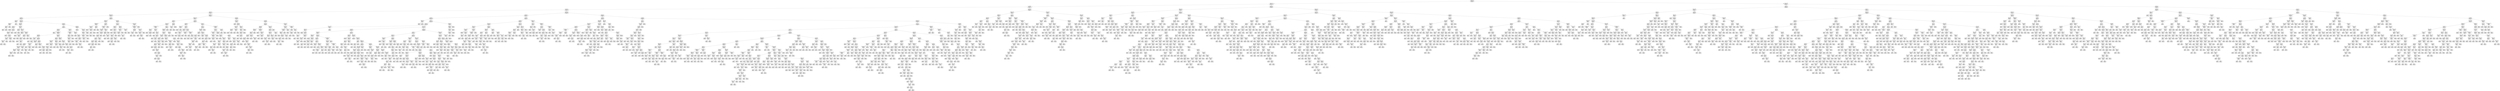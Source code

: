 digraph Tree {
node [shape=box] ;
0 [label="duration <= 473.5\ngini = 0.208\nsamples = 31647\nvalue = [27909, 3738]\nclass = No"] ;
1 [label="pdays <= 16.0\ngini = 0.135\nsamples = 27466\nvalue = [25471, 1995]\nclass = No"] ;
0 -> 1 [labeldistance=2.5, labelangle=45, headlabel="True"] ;
2 [label="age <= 60.5\ngini = 0.091\nsamples = 22534\nvalue = [21462, 1072]\nclass = No"] ;
1 -> 2 ;
3 [label="month <= 4.5\ngini = 0.08\nsamples = 22088\nvalue = [21172, 916]\nclass = No"] ;
2 -> 3 ;
4 [label="month <= 2.5\ngini = 0.216\nsamples = 2740\nvalue = [2403, 337]\nclass = No"] ;
3 -> 4 ;
5 [label="balance <= 1621.0\ngini = 0.135\nsamples = 1623\nvalue = [1505, 118]\nclass = No"] ;
4 -> 5 ;
6 [label="age <= 23.0\ngini = 0.097\nsamples = 1329\nvalue = [1261, 68]\nclass = No"] ;
5 -> 6 ;
7 [label="age <= 21.5\ngini = 0.496\nsamples = 11\nvalue = [6, 5]\nclass = No"] ;
6 -> 7 ;
8 [label="month <= 1.5\ngini = 0.245\nsamples = 7\nvalue = [6, 1]\nclass = No"] ;
7 -> 8 ;
9 [label="age <= 20.5\ngini = 0.5\nsamples = 2\nvalue = [1, 1]\nclass = No"] ;
8 -> 9 ;
10 [label="gini = 0.0\nsamples = 1\nvalue = [1, 0]\nclass = No"] ;
9 -> 10 ;
11 [label="gini = 0.0\nsamples = 1\nvalue = [0, 1]\nclass = Yes"] ;
9 -> 11 ;
12 [label="gini = 0.0\nsamples = 5\nvalue = [5, 0]\nclass = No"] ;
8 -> 12 ;
13 [label="gini = 0.0\nsamples = 4\nvalue = [0, 4]\nclass = Yes"] ;
7 -> 13 ;
14 [label="duration <= 153.5\ngini = 0.091\nsamples = 1318\nvalue = [1255, 63]\nclass = No"] ;
6 -> 14 ;
15 [label="balance <= 979.5\ngini = 0.036\nsamples = 652\nvalue = [640, 12]\nclass = No"] ;
14 -> 15 ;
16 [label="day <= 9.5\ngini = 0.017\nsamples = 567\nvalue = [562, 5]\nclass = No"] ;
15 -> 16 ;
17 [label="gini = 0.0\nsamples = 360\nvalue = [360, 0]\nclass = No"] ;
16 -> 17 ;
18 [label="day <= 27.5\ngini = 0.047\nsamples = 207\nvalue = [202, 5]\nclass = No"] ;
16 -> 18 ;
19 [label="duration <= 83.5\ngini = 0.257\nsamples = 33\nvalue = [28, 5]\nclass = No"] ;
18 -> 19 ;
20 [label="gini = 0.0\nsamples = 18\nvalue = [18, 0]\nclass = No"] ;
19 -> 20 ;
21 [label="education <= 2.5\ngini = 0.444\nsamples = 15\nvalue = [10, 5]\nclass = No"] ;
19 -> 21 ;
22 [label="duration <= 144.5\ngini = 0.444\nsamples = 6\nvalue = [2, 4]\nclass = Yes"] ;
21 -> 22 ;
23 [label="job_services <= 0.5\ngini = 0.32\nsamples = 5\nvalue = [1, 4]\nclass = Yes"] ;
22 -> 23 ;
24 [label="gini = 0.0\nsamples = 4\nvalue = [0, 4]\nclass = Yes"] ;
23 -> 24 ;
25 [label="gini = 0.0\nsamples = 1\nvalue = [1, 0]\nclass = No"] ;
23 -> 25 ;
26 [label="gini = 0.0\nsamples = 1\nvalue = [1, 0]\nclass = No"] ;
22 -> 26 ;
27 [label="campaign <= 5.0\ngini = 0.198\nsamples = 9\nvalue = [8, 1]\nclass = No"] ;
21 -> 27 ;
28 [label="gini = 0.0\nsamples = 8\nvalue = [8, 0]\nclass = No"] ;
27 -> 28 ;
29 [label="gini = 0.0\nsamples = 1\nvalue = [0, 1]\nclass = Yes"] ;
27 -> 29 ;
30 [label="gini = 0.0\nsamples = 174\nvalue = [174, 0]\nclass = No"] ;
18 -> 30 ;
31 [label="balance <= 993.0\ngini = 0.151\nsamples = 85\nvalue = [78, 7]\nclass = No"] ;
15 -> 31 ;
32 [label="age <= 32.0\ngini = 0.444\nsamples = 3\nvalue = [1, 2]\nclass = Yes"] ;
31 -> 32 ;
33 [label="gini = 0.0\nsamples = 1\nvalue = [1, 0]\nclass = No"] ;
32 -> 33 ;
34 [label="gini = 0.0\nsamples = 2\nvalue = [0, 2]\nclass = Yes"] ;
32 -> 34 ;
35 [label="balance <= 1081.5\ngini = 0.115\nsamples = 82\nvalue = [77, 5]\nclass = No"] ;
31 -> 35 ;
36 [label="campaign <= 2.5\ngini = 0.337\nsamples = 14\nvalue = [11, 3]\nclass = No"] ;
35 -> 36 ;
37 [label="gini = 0.0\nsamples = 9\nvalue = [9, 0]\nclass = No"] ;
36 -> 37 ;
38 [label="balance <= 1030.0\ngini = 0.48\nsamples = 5\nvalue = [2, 3]\nclass = Yes"] ;
36 -> 38 ;
39 [label="gini = 0.0\nsamples = 2\nvalue = [2, 0]\nclass = No"] ;
38 -> 39 ;
40 [label="gini = 0.0\nsamples = 3\nvalue = [0, 3]\nclass = Yes"] ;
38 -> 40 ;
41 [label="job_services <= 0.5\ngini = 0.057\nsamples = 68\nvalue = [66, 2]\nclass = No"] ;
35 -> 41 ;
42 [label="age <= 29.5\ngini = 0.032\nsamples = 62\nvalue = [61, 1]\nclass = No"] ;
41 -> 42 ;
43 [label="marital <= 1.5\ngini = 0.165\nsamples = 11\nvalue = [10, 1]\nclass = No"] ;
42 -> 43 ;
44 [label="gini = 0.0\nsamples = 9\nvalue = [9, 0]\nclass = No"] ;
43 -> 44 ;
45 [label="duration <= 105.0\ngini = 0.5\nsamples = 2\nvalue = [1, 1]\nclass = No"] ;
43 -> 45 ;
46 [label="gini = 0.0\nsamples = 1\nvalue = [0, 1]\nclass = Yes"] ;
45 -> 46 ;
47 [label="gini = 0.0\nsamples = 1\nvalue = [1, 0]\nclass = No"] ;
45 -> 47 ;
48 [label="gini = 0.0\nsamples = 51\nvalue = [51, 0]\nclass = No"] ;
42 -> 48 ;
49 [label="duration <= 132.0\ngini = 0.278\nsamples = 6\nvalue = [5, 1]\nclass = No"] ;
41 -> 49 ;
50 [label="gini = 0.0\nsamples = 5\nvalue = [5, 0]\nclass = No"] ;
49 -> 50 ;
51 [label="gini = 0.0\nsamples = 1\nvalue = [0, 1]\nclass = Yes"] ;
49 -> 51 ;
52 [label="day <= 27.5\ngini = 0.141\nsamples = 666\nvalue = [615, 51]\nclass = No"] ;
14 -> 52 ;
53 [label="day <= 9.5\ngini = 0.2\nsamples = 427\nvalue = [379, 48]\nclass = No"] ;
52 -> 53 ;
54 [label="day <= 1.5\ngini = 0.102\nsamples = 389\nvalue = [368, 21]\nclass = No"] ;
53 -> 54 ;
55 [label="gini = 0.0\nsamples = 1\nvalue = [0, 1]\nclass = Yes"] ;
54 -> 55 ;
56 [label="job_management <= 0.5\ngini = 0.098\nsamples = 388\nvalue = [368, 20]\nclass = No"] ;
54 -> 56 ;
57 [label="age <= 25.5\ngini = 0.059\nsamples = 297\nvalue = [288, 9]\nclass = No"] ;
56 -> 57 ;
58 [label="job_admin. <= 0.5\ngini = 0.5\nsamples = 2\nvalue = [1, 1]\nclass = No"] ;
57 -> 58 ;
59 [label="gini = 0.0\nsamples = 1\nvalue = [1, 0]\nclass = No"] ;
58 -> 59 ;
60 [label="gini = 0.0\nsamples = 1\nvalue = [0, 1]\nclass = Yes"] ;
58 -> 60 ;
61 [label="day <= 3.5\ngini = 0.053\nsamples = 295\nvalue = [287, 8]\nclass = No"] ;
57 -> 61 ;
62 [label="duration <= 397.0\ngini = 0.108\nsamples = 105\nvalue = [99, 6]\nclass = No"] ;
61 -> 62 ;
63 [label="age <= 58.5\ngini = 0.08\nsamples = 96\nvalue = [92, 4]\nclass = No"] ;
62 -> 63 ;
64 [label="balance <= 1289.5\ngini = 0.063\nsamples = 92\nvalue = [89, 3]\nclass = No"] ;
63 -> 64 ;
65 [label="balance <= 99.0\ngini = 0.045\nsamples = 87\nvalue = [85, 2]\nclass = No"] ;
64 -> 65 ;
66 [label="balance <= 84.5\ngini = 0.153\nsamples = 24\nvalue = [22, 2]\nclass = No"] ;
65 -> 66 ;
67 [label="gini = 0.0\nsamples = 22\nvalue = [22, 0]\nclass = No"] ;
66 -> 67 ;
68 [label="gini = 0.0\nsamples = 2\nvalue = [0, 2]\nclass = Yes"] ;
66 -> 68 ;
69 [label="gini = 0.0\nsamples = 63\nvalue = [63, 0]\nclass = No"] ;
65 -> 69 ;
70 [label="balance <= 1293.0\ngini = 0.32\nsamples = 5\nvalue = [4, 1]\nclass = No"] ;
64 -> 70 ;
71 [label="gini = 0.0\nsamples = 1\nvalue = [0, 1]\nclass = Yes"] ;
70 -> 71 ;
72 [label="gini = 0.0\nsamples = 4\nvalue = [4, 0]\nclass = No"] ;
70 -> 72 ;
73 [label="job_retired <= 0.5\ngini = 0.375\nsamples = 4\nvalue = [3, 1]\nclass = No"] ;
63 -> 73 ;
74 [label="gini = 0.0\nsamples = 2\nvalue = [2, 0]\nclass = No"] ;
73 -> 74 ;
75 [label="education <= 2.5\ngini = 0.5\nsamples = 2\nvalue = [1, 1]\nclass = No"] ;
73 -> 75 ;
76 [label="gini = 0.0\nsamples = 1\nvalue = [0, 1]\nclass = Yes"] ;
75 -> 76 ;
77 [label="gini = 0.0\nsamples = 1\nvalue = [1, 0]\nclass = No"] ;
75 -> 77 ;
78 [label="duration <= 404.0\ngini = 0.346\nsamples = 9\nvalue = [7, 2]\nclass = No"] ;
62 -> 78 ;
79 [label="gini = 0.0\nsamples = 1\nvalue = [0, 1]\nclass = Yes"] ;
78 -> 79 ;
80 [label="education <= 1.5\ngini = 0.219\nsamples = 8\nvalue = [7, 1]\nclass = No"] ;
78 -> 80 ;
81 [label="gini = 0.0\nsamples = 1\nvalue = [0, 1]\nclass = Yes"] ;
80 -> 81 ;
82 [label="gini = 0.0\nsamples = 7\nvalue = [7, 0]\nclass = No"] ;
80 -> 82 ;
83 [label="age <= 26.5\ngini = 0.021\nsamples = 190\nvalue = [188, 2]\nclass = No"] ;
61 -> 83 ;
84 [label="day <= 7.5\ngini = 0.278\nsamples = 6\nvalue = [5, 1]\nclass = No"] ;
83 -> 84 ;
85 [label="gini = 0.0\nsamples = 5\nvalue = [5, 0]\nclass = No"] ;
84 -> 85 ;
86 [label="gini = 0.0\nsamples = 1\nvalue = [0, 1]\nclass = Yes"] ;
84 -> 86 ;
87 [label="job_admin. <= 0.5\ngini = 0.011\nsamples = 184\nvalue = [183, 1]\nclass = No"] ;
83 -> 87 ;
88 [label="gini = 0.0\nsamples = 161\nvalue = [161, 0]\nclass = No"] ;
87 -> 88 ;
89 [label="education <= 2.5\ngini = 0.083\nsamples = 23\nvalue = [22, 1]\nclass = No"] ;
87 -> 89 ;
90 [label="gini = 0.0\nsamples = 20\nvalue = [20, 0]\nclass = No"] ;
89 -> 90 ;
91 [label="age <= 38.5\ngini = 0.444\nsamples = 3\nvalue = [2, 1]\nclass = No"] ;
89 -> 91 ;
92 [label="gini = 0.0\nsamples = 1\nvalue = [0, 1]\nclass = Yes"] ;
91 -> 92 ;
93 [label="gini = 0.0\nsamples = 2\nvalue = [2, 0]\nclass = No"] ;
91 -> 93 ;
94 [label="duration <= 299.0\ngini = 0.213\nsamples = 91\nvalue = [80, 11]\nclass = No"] ;
56 -> 94 ;
95 [label="day <= 5.5\ngini = 0.14\nsamples = 66\nvalue = [61, 5]\nclass = No"] ;
94 -> 95 ;
96 [label="duration <= 235.0\ngini = 0.073\nsamples = 53\nvalue = [51, 2]\nclass = No"] ;
95 -> 96 ;
97 [label="gini = 0.0\nsamples = 35\nvalue = [35, 0]\nclass = No"] ;
96 -> 97 ;
98 [label="duration <= 253.0\ngini = 0.198\nsamples = 18\nvalue = [16, 2]\nclass = No"] ;
96 -> 98 ;
99 [label="campaign <= 1.5\ngini = 0.444\nsamples = 6\nvalue = [4, 2]\nclass = No"] ;
98 -> 99 ;
100 [label="age <= 30.5\ngini = 0.444\nsamples = 3\nvalue = [1, 2]\nclass = Yes"] ;
99 -> 100 ;
101 [label="gini = 0.0\nsamples = 1\nvalue = [1, 0]\nclass = No"] ;
100 -> 101 ;
102 [label="gini = 0.0\nsamples = 2\nvalue = [0, 2]\nclass = Yes"] ;
100 -> 102 ;
103 [label="gini = 0.0\nsamples = 3\nvalue = [3, 0]\nclass = No"] ;
99 -> 103 ;
104 [label="gini = 0.0\nsamples = 12\nvalue = [12, 0]\nclass = No"] ;
98 -> 104 ;
105 [label="campaign <= 1.5\ngini = 0.355\nsamples = 13\nvalue = [10, 3]\nclass = No"] ;
95 -> 105 ;
106 [label="housing_yes <= 0.5\ngini = 0.444\nsamples = 3\nvalue = [1, 2]\nclass = Yes"] ;
105 -> 106 ;
107 [label="gini = 0.0\nsamples = 2\nvalue = [0, 2]\nclass = Yes"] ;
106 -> 107 ;
108 [label="gini = 0.0\nsamples = 1\nvalue = [1, 0]\nclass = No"] ;
106 -> 108 ;
109 [label="day <= 7.0\ngini = 0.18\nsamples = 10\nvalue = [9, 1]\nclass = No"] ;
105 -> 109 ;
110 [label="campaign <= 2.5\ngini = 0.444\nsamples = 3\nvalue = [2, 1]\nclass = No"] ;
109 -> 110 ;
111 [label="gini = 0.0\nsamples = 1\nvalue = [0, 1]\nclass = Yes"] ;
110 -> 111 ;
112 [label="gini = 0.0\nsamples = 2\nvalue = [2, 0]\nclass = No"] ;
110 -> 112 ;
113 [label="gini = 0.0\nsamples = 7\nvalue = [7, 0]\nclass = No"] ;
109 -> 113 ;
114 [label="duration <= 308.0\ngini = 0.365\nsamples = 25\nvalue = [19, 6]\nclass = No"] ;
94 -> 114 ;
115 [label="gini = 0.0\nsamples = 2\nvalue = [0, 2]\nclass = Yes"] ;
114 -> 115 ;
116 [label="balance <= 31.0\ngini = 0.287\nsamples = 23\nvalue = [19, 4]\nclass = No"] ;
114 -> 116 ;
117 [label="gini = 0.0\nsamples = 8\nvalue = [8, 0]\nclass = No"] ;
116 -> 117 ;
118 [label="balance <= 82.5\ngini = 0.391\nsamples = 15\nvalue = [11, 4]\nclass = No"] ;
116 -> 118 ;
119 [label="gini = 0.0\nsamples = 3\nvalue = [0, 3]\nclass = Yes"] ;
118 -> 119 ;
120 [label="age <= 32.5\ngini = 0.153\nsamples = 12\nvalue = [11, 1]\nclass = No"] ;
118 -> 120 ;
121 [label="campaign <= 1.5\ngini = 0.5\nsamples = 2\nvalue = [1, 1]\nclass = No"] ;
120 -> 121 ;
122 [label="gini = 0.0\nsamples = 1\nvalue = [1, 0]\nclass = No"] ;
121 -> 122 ;
123 [label="gini = 0.0\nsamples = 1\nvalue = [0, 1]\nclass = Yes"] ;
121 -> 123 ;
124 [label="gini = 0.0\nsamples = 10\nvalue = [10, 0]\nclass = No"] ;
120 -> 124 ;
125 [label="day <= 18.5\ngini = 0.411\nsamples = 38\nvalue = [11, 27]\nclass = Yes"] ;
53 -> 125 ;
126 [label="job_self-employed <= 0.5\ngini = 0.245\nsamples = 21\nvalue = [3, 18]\nclass = Yes"] ;
125 -> 126 ;
127 [label="month <= 1.5\ngini = 0.18\nsamples = 20\nvalue = [2, 18]\nclass = Yes"] ;
126 -> 127 ;
128 [label="duration <= 358.0\ngini = 0.444\nsamples = 6\nvalue = [2, 4]\nclass = Yes"] ;
127 -> 128 ;
129 [label="balance <= 90.0\ngini = 0.444\nsamples = 3\nvalue = [2, 1]\nclass = No"] ;
128 -> 129 ;
130 [label="gini = 0.0\nsamples = 1\nvalue = [0, 1]\nclass = Yes"] ;
129 -> 130 ;
131 [label="gini = 0.0\nsamples = 2\nvalue = [2, 0]\nclass = No"] ;
129 -> 131 ;
132 [label="gini = 0.0\nsamples = 3\nvalue = [0, 3]\nclass = Yes"] ;
128 -> 132 ;
133 [label="gini = 0.0\nsamples = 14\nvalue = [0, 14]\nclass = Yes"] ;
127 -> 133 ;
134 [label="gini = 0.0\nsamples = 1\nvalue = [1, 0]\nclass = No"] ;
126 -> 134 ;
135 [label="balance <= 157.0\ngini = 0.498\nsamples = 17\nvalue = [8, 9]\nclass = Yes"] ;
125 -> 135 ;
136 [label="gini = 0.0\nsamples = 5\nvalue = [5, 0]\nclass = No"] ;
135 -> 136 ;
137 [label="month <= 1.5\ngini = 0.375\nsamples = 12\nvalue = [3, 9]\nclass = Yes"] ;
135 -> 137 ;
138 [label="gini = 0.0\nsamples = 1\nvalue = [1, 0]\nclass = No"] ;
137 -> 138 ;
139 [label="marital <= 2.5\ngini = 0.298\nsamples = 11\nvalue = [2, 9]\nclass = Yes"] ;
137 -> 139 ;
140 [label="job_unemployed <= 0.5\ngini = 0.18\nsamples = 10\nvalue = [1, 9]\nclass = Yes"] ;
139 -> 140 ;
141 [label="gini = 0.0\nsamples = 8\nvalue = [0, 8]\nclass = Yes"] ;
140 -> 141 ;
142 [label="education <= 2.0\ngini = 0.5\nsamples = 2\nvalue = [1, 1]\nclass = No"] ;
140 -> 142 ;
143 [label="gini = 0.0\nsamples = 1\nvalue = [1, 0]\nclass = No"] ;
142 -> 143 ;
144 [label="gini = 0.0\nsamples = 1\nvalue = [0, 1]\nclass = Yes"] ;
142 -> 144 ;
145 [label="gini = 0.0\nsamples = 1\nvalue = [1, 0]\nclass = No"] ;
139 -> 145 ;
146 [label="age <= 47.5\ngini = 0.025\nsamples = 239\nvalue = [236, 3]\nclass = No"] ;
52 -> 146 ;
147 [label="gini = 0.0\nsamples = 190\nvalue = [190, 0]\nclass = No"] ;
146 -> 147 ;
148 [label="duration <= 414.5\ngini = 0.115\nsamples = 49\nvalue = [46, 3]\nclass = No"] ;
146 -> 148 ;
149 [label="education <= 1.5\ngini = 0.081\nsamples = 47\nvalue = [45, 2]\nclass = No"] ;
148 -> 149 ;
150 [label="job_technician <= 0.5\ngini = 0.26\nsamples = 13\nvalue = [11, 2]\nclass = No"] ;
149 -> 150 ;
151 [label="job_blue-collar <= 0.5\ngini = 0.153\nsamples = 12\nvalue = [11, 1]\nclass = No"] ;
150 -> 151 ;
152 [label="gini = 0.0\nsamples = 11\nvalue = [11, 0]\nclass = No"] ;
151 -> 152 ;
153 [label="gini = 0.0\nsamples = 1\nvalue = [0, 1]\nclass = Yes"] ;
151 -> 153 ;
154 [label="gini = 0.0\nsamples = 1\nvalue = [0, 1]\nclass = Yes"] ;
150 -> 154 ;
155 [label="gini = 0.0\nsamples = 34\nvalue = [34, 0]\nclass = No"] ;
149 -> 155 ;
156 [label="campaign <= 3.0\ngini = 0.5\nsamples = 2\nvalue = [1, 1]\nclass = No"] ;
148 -> 156 ;
157 [label="gini = 0.0\nsamples = 1\nvalue = [1, 0]\nclass = No"] ;
156 -> 157 ;
158 [label="gini = 0.0\nsamples = 1\nvalue = [0, 1]\nclass = Yes"] ;
156 -> 158 ;
159 [label="day <= 10.5\ngini = 0.282\nsamples = 294\nvalue = [244, 50]\nclass = No"] ;
5 -> 159 ;
160 [label="education <= 2.5\ngini = 0.166\nsamples = 175\nvalue = [159, 16]\nclass = No"] ;
159 -> 160 ;
161 [label="job_student <= 0.5\ngini = 0.039\nsamples = 100\nvalue = [98, 2]\nclass = No"] ;
160 -> 161 ;
162 [label="balance <= 6109.0\ngini = 0.021\nsamples = 95\nvalue = [94, 1]\nclass = No"] ;
161 -> 162 ;
163 [label="gini = 0.0\nsamples = 75\nvalue = [75, 0]\nclass = No"] ;
162 -> 163 ;
164 [label="balance <= 6122.0\ngini = 0.095\nsamples = 20\nvalue = [19, 1]\nclass = No"] ;
162 -> 164 ;
165 [label="gini = 0.0\nsamples = 1\nvalue = [0, 1]\nclass = Yes"] ;
164 -> 165 ;
166 [label="gini = 0.0\nsamples = 19\nvalue = [19, 0]\nclass = No"] ;
164 -> 166 ;
167 [label="age <= 28.5\ngini = 0.32\nsamples = 5\nvalue = [4, 1]\nclass = No"] ;
161 -> 167 ;
168 [label="gini = 0.0\nsamples = 4\nvalue = [4, 0]\nclass = No"] ;
167 -> 168 ;
169 [label="gini = 0.0\nsamples = 1\nvalue = [0, 1]\nclass = Yes"] ;
167 -> 169 ;
170 [label="age <= 59.5\ngini = 0.304\nsamples = 75\nvalue = [61, 14]\nclass = No"] ;
160 -> 170 ;
171 [label="job_technician <= 0.5\ngini = 0.275\nsamples = 73\nvalue = [61, 12]\nclass = No"] ;
170 -> 171 ;
172 [label="balance <= 1635.0\ngini = 0.206\nsamples = 60\nvalue = [53, 7]\nclass = No"] ;
171 -> 172 ;
173 [label="gini = 0.0\nsamples = 1\nvalue = [0, 1]\nclass = Yes"] ;
172 -> 173 ;
174 [label="duration <= 451.0\ngini = 0.183\nsamples = 59\nvalue = [53, 6]\nclass = No"] ;
172 -> 174 ;
175 [label="age <= 57.5\ngini = 0.158\nsamples = 58\nvalue = [53, 5]\nclass = No"] ;
174 -> 175 ;
176 [label="day <= 7.0\ngini = 0.107\nsamples = 53\nvalue = [50, 3]\nclass = No"] ;
175 -> 176 ;
177 [label="age <= 52.0\ngini = 0.043\nsamples = 46\nvalue = [45, 1]\nclass = No"] ;
176 -> 177 ;
178 [label="gini = 0.0\nsamples = 37\nvalue = [37, 0]\nclass = No"] ;
177 -> 178 ;
179 [label="age <= 53.5\ngini = 0.198\nsamples = 9\nvalue = [8, 1]\nclass = No"] ;
177 -> 179 ;
180 [label="day <= 2.5\ngini = 0.5\nsamples = 2\nvalue = [1, 1]\nclass = No"] ;
179 -> 180 ;
181 [label="gini = 0.0\nsamples = 1\nvalue = [1, 0]\nclass = No"] ;
180 -> 181 ;
182 [label="gini = 0.0\nsamples = 1\nvalue = [0, 1]\nclass = Yes"] ;
180 -> 182 ;
183 [label="gini = 0.0\nsamples = 7\nvalue = [7, 0]\nclass = No"] ;
179 -> 183 ;
184 [label="day <= 8.5\ngini = 0.408\nsamples = 7\nvalue = [5, 2]\nclass = No"] ;
176 -> 184 ;
185 [label="gini = 0.0\nsamples = 2\nvalue = [0, 2]\nclass = Yes"] ;
184 -> 185 ;
186 [label="gini = 0.0\nsamples = 5\nvalue = [5, 0]\nclass = No"] ;
184 -> 186 ;
187 [label="duration <= 176.5\ngini = 0.48\nsamples = 5\nvalue = [3, 2]\nclass = No"] ;
175 -> 187 ;
188 [label="gini = 0.0\nsamples = 3\nvalue = [3, 0]\nclass = No"] ;
187 -> 188 ;
189 [label="gini = 0.0\nsamples = 2\nvalue = [0, 2]\nclass = Yes"] ;
187 -> 189 ;
190 [label="gini = 0.0\nsamples = 1\nvalue = [0, 1]\nclass = Yes"] ;
174 -> 190 ;
191 [label="housing_yes <= 0.5\ngini = 0.473\nsamples = 13\nvalue = [8, 5]\nclass = No"] ;
171 -> 191 ;
192 [label="age <= 30.0\ngini = 0.469\nsamples = 8\nvalue = [3, 5]\nclass = Yes"] ;
191 -> 192 ;
193 [label="gini = 0.0\nsamples = 4\nvalue = [0, 4]\nclass = Yes"] ;
192 -> 193 ;
194 [label="balance <= 5952.0\ngini = 0.375\nsamples = 4\nvalue = [3, 1]\nclass = No"] ;
192 -> 194 ;
195 [label="gini = 0.0\nsamples = 3\nvalue = [3, 0]\nclass = No"] ;
194 -> 195 ;
196 [label="gini = 0.0\nsamples = 1\nvalue = [0, 1]\nclass = Yes"] ;
194 -> 196 ;
197 [label="gini = 0.0\nsamples = 5\nvalue = [5, 0]\nclass = No"] ;
191 -> 197 ;
198 [label="gini = 0.0\nsamples = 2\nvalue = [0, 2]\nclass = Yes"] ;
170 -> 198 ;
199 [label="day <= 27.5\ngini = 0.408\nsamples = 119\nvalue = [85, 34]\nclass = No"] ;
159 -> 199 ;
200 [label="duration <= 202.0\ngini = 0.48\nsamples = 50\nvalue = [20, 30]\nclass = Yes"] ;
199 -> 200 ;
201 [label="month <= 1.5\ngini = 0.473\nsamples = 26\nvalue = [16, 10]\nclass = No"] ;
200 -> 201 ;
202 [label="gini = 0.0\nsamples = 5\nvalue = [5, 0]\nclass = No"] ;
201 -> 202 ;
203 [label="duration <= 74.0\ngini = 0.499\nsamples = 21\nvalue = [11, 10]\nclass = No"] ;
201 -> 203 ;
204 [label="gini = 0.0\nsamples = 4\nvalue = [4, 0]\nclass = No"] ;
203 -> 204 ;
205 [label="contact <= 1.5\ngini = 0.484\nsamples = 17\nvalue = [7, 10]\nclass = Yes"] ;
203 -> 205 ;
206 [label="housing_yes <= 0.5\ngini = 0.408\nsamples = 14\nvalue = [4, 10]\nclass = Yes"] ;
205 -> 206 ;
207 [label="day <= 22.0\ngini = 0.18\nsamples = 10\nvalue = [1, 9]\nclass = Yes"] ;
206 -> 207 ;
208 [label="gini = 0.0\nsamples = 8\nvalue = [0, 8]\nclass = Yes"] ;
207 -> 208 ;
209 [label="age <= 35.5\ngini = 0.5\nsamples = 2\nvalue = [1, 1]\nclass = No"] ;
207 -> 209 ;
210 [label="gini = 0.0\nsamples = 1\nvalue = [1, 0]\nclass = No"] ;
209 -> 210 ;
211 [label="gini = 0.0\nsamples = 1\nvalue = [0, 1]\nclass = Yes"] ;
209 -> 211 ;
212 [label="duration <= 144.0\ngini = 0.375\nsamples = 4\nvalue = [3, 1]\nclass = No"] ;
206 -> 212 ;
213 [label="gini = 0.0\nsamples = 3\nvalue = [3, 0]\nclass = No"] ;
212 -> 213 ;
214 [label="gini = 0.0\nsamples = 1\nvalue = [0, 1]\nclass = Yes"] ;
212 -> 214 ;
215 [label="gini = 0.0\nsamples = 3\nvalue = [3, 0]\nclass = No"] ;
205 -> 215 ;
216 [label="age <= 52.5\ngini = 0.278\nsamples = 24\nvalue = [4, 20]\nclass = Yes"] ;
200 -> 216 ;
217 [label="job_unemployed <= 0.5\ngini = 0.172\nsamples = 21\nvalue = [2, 19]\nclass = Yes"] ;
216 -> 217 ;
218 [label="job_services <= 0.5\ngini = 0.095\nsamples = 20\nvalue = [1, 19]\nclass = Yes"] ;
217 -> 218 ;
219 [label="gini = 0.0\nsamples = 18\nvalue = [0, 18]\nclass = Yes"] ;
218 -> 219 ;
220 [label="balance <= 1985.5\ngini = 0.5\nsamples = 2\nvalue = [1, 1]\nclass = No"] ;
218 -> 220 ;
221 [label="gini = 0.0\nsamples = 1\nvalue = [0, 1]\nclass = Yes"] ;
220 -> 221 ;
222 [label="gini = 0.0\nsamples = 1\nvalue = [1, 0]\nclass = No"] ;
220 -> 222 ;
223 [label="gini = 0.0\nsamples = 1\nvalue = [1, 0]\nclass = No"] ;
217 -> 223 ;
224 [label="balance <= 6305.0\ngini = 0.444\nsamples = 3\nvalue = [2, 1]\nclass = No"] ;
216 -> 224 ;
225 [label="gini = 0.0\nsamples = 2\nvalue = [2, 0]\nclass = No"] ;
224 -> 225 ;
226 [label="gini = 0.0\nsamples = 1\nvalue = [0, 1]\nclass = Yes"] ;
224 -> 226 ;
227 [label="balance <= 14751.5\ngini = 0.109\nsamples = 69\nvalue = [65, 4]\nclass = No"] ;
199 -> 227 ;
228 [label="job_management <= 0.5\ngini = 0.084\nsamples = 68\nvalue = [65, 3]\nclass = No"] ;
227 -> 228 ;
229 [label="age <= 26.5\ngini = 0.035\nsamples = 56\nvalue = [55, 1]\nclass = No"] ;
228 -> 229 ;
230 [label="balance <= 2011.0\ngini = 0.32\nsamples = 5\nvalue = [4, 1]\nclass = No"] ;
229 -> 230 ;
231 [label="gini = 0.0\nsamples = 1\nvalue = [0, 1]\nclass = Yes"] ;
230 -> 231 ;
232 [label="gini = 0.0\nsamples = 4\nvalue = [4, 0]\nclass = No"] ;
230 -> 232 ;
233 [label="gini = 0.0\nsamples = 51\nvalue = [51, 0]\nclass = No"] ;
229 -> 233 ;
234 [label="balance <= 6769.0\ngini = 0.278\nsamples = 12\nvalue = [10, 2]\nclass = No"] ;
228 -> 234 ;
235 [label="balance <= 3337.0\ngini = 0.165\nsamples = 11\nvalue = [10, 1]\nclass = No"] ;
234 -> 235 ;
236 [label="gini = 0.0\nsamples = 8\nvalue = [8, 0]\nclass = No"] ;
235 -> 236 ;
237 [label="campaign <= 1.5\ngini = 0.444\nsamples = 3\nvalue = [2, 1]\nclass = No"] ;
235 -> 237 ;
238 [label="gini = 0.0\nsamples = 2\nvalue = [2, 0]\nclass = No"] ;
237 -> 238 ;
239 [label="gini = 0.0\nsamples = 1\nvalue = [0, 1]\nclass = Yes"] ;
237 -> 239 ;
240 [label="gini = 0.0\nsamples = 1\nvalue = [0, 1]\nclass = Yes"] ;
234 -> 240 ;
241 [label="gini = 0.0\nsamples = 1\nvalue = [0, 1]\nclass = Yes"] ;
227 -> 241 ;
242 [label="housing_yes <= 0.5\ngini = 0.315\nsamples = 1117\nvalue = [898, 219]\nclass = No"] ;
4 -> 242 ;
243 [label="duration <= 172.5\ngini = 0.482\nsamples = 423\nvalue = [252, 171]\nclass = No"] ;
242 -> 243 ;
244 [label="day <= 25.5\ngini = 0.36\nsamples = 217\nvalue = [166, 51]\nclass = No"] ;
243 -> 244 ;
245 [label="duration <= 94.5\ngini = 0.429\nsamples = 157\nvalue = [108, 49]\nclass = No"] ;
244 -> 245 ;
246 [label="job_management <= 0.5\ngini = 0.241\nsamples = 50\nvalue = [43, 7]\nclass = No"] ;
245 -> 246 ;
247 [label="loan_no <= 0.5\ngini = 0.1\nsamples = 38\nvalue = [36, 2]\nclass = No"] ;
246 -> 247 ;
248 [label="gini = 0.0\nsamples = 1\nvalue = [0, 1]\nclass = Yes"] ;
247 -> 248 ;
249 [label="marital <= 2.5\ngini = 0.053\nsamples = 37\nvalue = [36, 1]\nclass = No"] ;
247 -> 249 ;
250 [label="gini = 0.0\nsamples = 36\nvalue = [36, 0]\nclass = No"] ;
249 -> 250 ;
251 [label="gini = 0.0\nsamples = 1\nvalue = [0, 1]\nclass = Yes"] ;
249 -> 251 ;
252 [label="balance <= 187.0\ngini = 0.486\nsamples = 12\nvalue = [7, 5]\nclass = No"] ;
246 -> 252 ;
253 [label="gini = 0.0\nsamples = 2\nvalue = [0, 2]\nclass = Yes"] ;
252 -> 253 ;
254 [label="duration <= 67.0\ngini = 0.42\nsamples = 10\nvalue = [7, 3]\nclass = No"] ;
252 -> 254 ;
255 [label="gini = 0.0\nsamples = 2\nvalue = [0, 2]\nclass = Yes"] ;
254 -> 255 ;
256 [label="age <= 44.0\ngini = 0.219\nsamples = 8\nvalue = [7, 1]\nclass = No"] ;
254 -> 256 ;
257 [label="gini = 0.0\nsamples = 6\nvalue = [6, 0]\nclass = No"] ;
256 -> 257 ;
258 [label="marital <= 2.5\ngini = 0.5\nsamples = 2\nvalue = [1, 1]\nclass = No"] ;
256 -> 258 ;
259 [label="gini = 0.0\nsamples = 1\nvalue = [0, 1]\nclass = Yes"] ;
258 -> 259 ;
260 [label="gini = 0.0\nsamples = 1\nvalue = [1, 0]\nclass = No"] ;
258 -> 260 ;
261 [label="contact <= 1.5\ngini = 0.477\nsamples = 107\nvalue = [65, 42]\nclass = No"] ;
245 -> 261 ;
262 [label="campaign <= 5.5\ngini = 0.492\nsamples = 96\nvalue = [54, 42]\nclass = No"] ;
261 -> 262 ;
263 [label="duration <= 119.5\ngini = 0.499\nsamples = 85\nvalue = [44, 41]\nclass = No"] ;
262 -> 263 ;
264 [label="balance <= 10128.5\ngini = 0.469\nsamples = 40\nvalue = [25, 15]\nclass = No"] ;
263 -> 264 ;
265 [label="age <= 35.5\ngini = 0.438\nsamples = 37\nvalue = [25, 12]\nclass = No"] ;
264 -> 265 ;
266 [label="duration <= 115.0\ngini = 0.497\nsamples = 24\nvalue = [13, 11]\nclass = No"] ;
265 -> 266 ;
267 [label="age <= 20.5\ngini = 0.494\nsamples = 18\nvalue = [8, 10]\nclass = Yes"] ;
266 -> 267 ;
268 [label="gini = 0.0\nsamples = 2\nvalue = [2, 0]\nclass = No"] ;
267 -> 268 ;
269 [label="age <= 26.0\ngini = 0.469\nsamples = 16\nvalue = [6, 10]\nclass = Yes"] ;
267 -> 269 ;
270 [label="gini = 0.0\nsamples = 5\nvalue = [0, 5]\nclass = Yes"] ;
269 -> 270 ;
271 [label="balance <= 552.5\ngini = 0.496\nsamples = 11\nvalue = [6, 5]\nclass = No"] ;
269 -> 271 ;
272 [label="gini = 0.0\nsamples = 3\nvalue = [3, 0]\nclass = No"] ;
271 -> 272 ;
273 [label="day <= 14.5\ngini = 0.469\nsamples = 8\nvalue = [3, 5]\nclass = Yes"] ;
271 -> 273 ;
274 [label="duration <= 102.0\ngini = 0.48\nsamples = 5\nvalue = [3, 2]\nclass = No"] ;
273 -> 274 ;
275 [label="gini = 0.0\nsamples = 2\nvalue = [2, 0]\nclass = No"] ;
274 -> 275 ;
276 [label="age <= 31.5\ngini = 0.444\nsamples = 3\nvalue = [1, 2]\nclass = Yes"] ;
274 -> 276 ;
277 [label="gini = 0.0\nsamples = 2\nvalue = [0, 2]\nclass = Yes"] ;
276 -> 277 ;
278 [label="gini = 0.0\nsamples = 1\nvalue = [1, 0]\nclass = No"] ;
276 -> 278 ;
279 [label="gini = 0.0\nsamples = 3\nvalue = [0, 3]\nclass = Yes"] ;
273 -> 279 ;
280 [label="balance <= 3498.5\ngini = 0.278\nsamples = 6\nvalue = [5, 1]\nclass = No"] ;
266 -> 280 ;
281 [label="gini = 0.0\nsamples = 5\nvalue = [5, 0]\nclass = No"] ;
280 -> 281 ;
282 [label="gini = 0.0\nsamples = 1\nvalue = [0, 1]\nclass = Yes"] ;
280 -> 282 ;
283 [label="contact <= 0.0\ngini = 0.142\nsamples = 13\nvalue = [12, 1]\nclass = No"] ;
265 -> 283 ;
284 [label="gini = 0.0\nsamples = 1\nvalue = [0, 1]\nclass = Yes"] ;
283 -> 284 ;
285 [label="gini = 0.0\nsamples = 12\nvalue = [12, 0]\nclass = No"] ;
283 -> 285 ;
286 [label="gini = 0.0\nsamples = 3\nvalue = [0, 3]\nclass = Yes"] ;
264 -> 286 ;
287 [label="campaign <= 1.5\ngini = 0.488\nsamples = 45\nvalue = [19, 26]\nclass = Yes"] ;
263 -> 287 ;
288 [label="duration <= 133.5\ngini = 0.375\nsamples = 20\nvalue = [5, 15]\nclass = Yes"] ;
287 -> 288 ;
289 [label="gini = 0.0\nsamples = 8\nvalue = [0, 8]\nclass = Yes"] ;
288 -> 289 ;
290 [label="job_management <= 0.5\ngini = 0.486\nsamples = 12\nvalue = [5, 7]\nclass = Yes"] ;
288 -> 290 ;
291 [label="day <= 16.0\ngini = 0.469\nsamples = 8\nvalue = [5, 3]\nclass = No"] ;
290 -> 291 ;
292 [label="gini = 0.0\nsamples = 4\nvalue = [4, 0]\nclass = No"] ;
291 -> 292 ;
293 [label="duration <= 143.5\ngini = 0.375\nsamples = 4\nvalue = [1, 3]\nclass = Yes"] ;
291 -> 293 ;
294 [label="gini = 0.0\nsamples = 1\nvalue = [1, 0]\nclass = No"] ;
293 -> 294 ;
295 [label="gini = 0.0\nsamples = 3\nvalue = [0, 3]\nclass = Yes"] ;
293 -> 295 ;
296 [label="gini = 0.0\nsamples = 4\nvalue = [0, 4]\nclass = Yes"] ;
290 -> 296 ;
297 [label="day <= 4.0\ngini = 0.493\nsamples = 25\nvalue = [14, 11]\nclass = No"] ;
287 -> 297 ;
298 [label="gini = 0.0\nsamples = 3\nvalue = [0, 3]\nclass = Yes"] ;
297 -> 298 ;
299 [label="job_services <= 0.5\ngini = 0.463\nsamples = 22\nvalue = [14, 8]\nclass = No"] ;
297 -> 299 ;
300 [label="balance <= 508.5\ngini = 0.42\nsamples = 20\nvalue = [14, 6]\nclass = No"] ;
299 -> 300 ;
301 [label="gini = 0.0\nsamples = 5\nvalue = [5, 0]\nclass = No"] ;
300 -> 301 ;
302 [label="day <= 8.5\ngini = 0.48\nsamples = 15\nvalue = [9, 6]\nclass = No"] ;
300 -> 302 ;
303 [label="gini = 0.0\nsamples = 4\nvalue = [4, 0]\nclass = No"] ;
302 -> 303 ;
304 [label="campaign <= 2.5\ngini = 0.496\nsamples = 11\nvalue = [5, 6]\nclass = Yes"] ;
302 -> 304 ;
305 [label="balance <= 645.5\ngini = 0.469\nsamples = 8\nvalue = [5, 3]\nclass = No"] ;
304 -> 305 ;
306 [label="gini = 0.0\nsamples = 2\nvalue = [0, 2]\nclass = Yes"] ;
305 -> 306 ;
307 [label="education <= 0.0\ngini = 0.278\nsamples = 6\nvalue = [5, 1]\nclass = No"] ;
305 -> 307 ;
308 [label="gini = 0.0\nsamples = 1\nvalue = [0, 1]\nclass = Yes"] ;
307 -> 308 ;
309 [label="gini = 0.0\nsamples = 5\nvalue = [5, 0]\nclass = No"] ;
307 -> 309 ;
310 [label="gini = 0.0\nsamples = 3\nvalue = [0, 3]\nclass = Yes"] ;
304 -> 310 ;
311 [label="gini = 0.0\nsamples = 2\nvalue = [0, 2]\nclass = Yes"] ;
299 -> 311 ;
312 [label="marital <= 2.5\ngini = 0.165\nsamples = 11\nvalue = [10, 1]\nclass = No"] ;
262 -> 312 ;
313 [label="gini = 0.0\nsamples = 10\nvalue = [10, 0]\nclass = No"] ;
312 -> 313 ;
314 [label="gini = 0.0\nsamples = 1\nvalue = [0, 1]\nclass = Yes"] ;
312 -> 314 ;
315 [label="gini = 0.0\nsamples = 11\nvalue = [11, 0]\nclass = No"] ;
261 -> 315 ;
316 [label="age <= 24.5\ngini = 0.064\nsamples = 60\nvalue = [58, 2]\nclass = No"] ;
244 -> 316 ;
317 [label="balance <= 1487.0\ngini = 0.5\nsamples = 4\nvalue = [2, 2]\nclass = No"] ;
316 -> 317 ;
318 [label="gini = 0.0\nsamples = 2\nvalue = [2, 0]\nclass = No"] ;
317 -> 318 ;
319 [label="gini = 0.0\nsamples = 2\nvalue = [0, 2]\nclass = Yes"] ;
317 -> 319 ;
320 [label="gini = 0.0\nsamples = 56\nvalue = [56, 0]\nclass = No"] ;
316 -> 320 ;
321 [label="month <= 3.5\ngini = 0.486\nsamples = 206\nvalue = [86, 120]\nclass = Yes"] ;
243 -> 321 ;
322 [label="day <= 16.5\ngini = 0.334\nsamples = 52\nvalue = [11, 41]\nclass = Yes"] ;
321 -> 322 ;
323 [label="job_admin. <= 0.5\ngini = 0.077\nsamples = 25\nvalue = [1, 24]\nclass = Yes"] ;
322 -> 323 ;
324 [label="gini = 0.0\nsamples = 24\nvalue = [0, 24]\nclass = Yes"] ;
323 -> 324 ;
325 [label="gini = 0.0\nsamples = 1\nvalue = [1, 0]\nclass = No"] ;
323 -> 325 ;
326 [label="age <= 34.0\ngini = 0.466\nsamples = 27\nvalue = [10, 17]\nclass = Yes"] ;
322 -> 326 ;
327 [label="balance <= 58.5\ngini = 0.245\nsamples = 14\nvalue = [2, 12]\nclass = Yes"] ;
326 -> 327 ;
328 [label="gini = 0.0\nsamples = 1\nvalue = [1, 0]\nclass = No"] ;
327 -> 328 ;
329 [label="job_student <= 0.5\ngini = 0.142\nsamples = 13\nvalue = [1, 12]\nclass = Yes"] ;
327 -> 329 ;
330 [label="gini = 0.0\nsamples = 10\nvalue = [0, 10]\nclass = Yes"] ;
329 -> 330 ;
331 [label="day <= 21.5\ngini = 0.444\nsamples = 3\nvalue = [1, 2]\nclass = Yes"] ;
329 -> 331 ;
332 [label="gini = 0.0\nsamples = 1\nvalue = [1, 0]\nclass = No"] ;
331 -> 332 ;
333 [label="gini = 0.0\nsamples = 2\nvalue = [0, 2]\nclass = Yes"] ;
331 -> 333 ;
334 [label="day <= 18.5\ngini = 0.473\nsamples = 13\nvalue = [8, 5]\nclass = No"] ;
326 -> 334 ;
335 [label="job_management <= 0.5\ngini = 0.375\nsamples = 4\nvalue = [1, 3]\nclass = Yes"] ;
334 -> 335 ;
336 [label="gini = 0.0\nsamples = 3\nvalue = [0, 3]\nclass = Yes"] ;
335 -> 336 ;
337 [label="gini = 0.0\nsamples = 1\nvalue = [1, 0]\nclass = No"] ;
335 -> 337 ;
338 [label="job_management <= 0.5\ngini = 0.346\nsamples = 9\nvalue = [7, 2]\nclass = No"] ;
334 -> 338 ;
339 [label="gini = 0.0\nsamples = 6\nvalue = [6, 0]\nclass = No"] ;
338 -> 339 ;
340 [label="marital <= 1.5\ngini = 0.444\nsamples = 3\nvalue = [1, 2]\nclass = Yes"] ;
338 -> 340 ;
341 [label="gini = 0.0\nsamples = 1\nvalue = [1, 0]\nclass = No"] ;
340 -> 341 ;
342 [label="gini = 0.0\nsamples = 2\nvalue = [0, 2]\nclass = Yes"] ;
340 -> 342 ;
343 [label="marital <= 1.5\ngini = 0.5\nsamples = 154\nvalue = [75, 79]\nclass = Yes"] ;
321 -> 343 ;
344 [label="contact <= 1.5\ngini = 0.472\nsamples = 63\nvalue = [24, 39]\nclass = Yes"] ;
343 -> 344 ;
345 [label="balance <= 458.0\ngini = 0.455\nsamples = 60\nvalue = [21, 39]\nclass = Yes"] ;
344 -> 345 ;
346 [label="day <= 22.5\ngini = 0.33\nsamples = 24\nvalue = [5, 19]\nclass = Yes"] ;
345 -> 346 ;
347 [label="day <= 7.5\ngini = 0.473\nsamples = 13\nvalue = [5, 8]\nclass = Yes"] ;
346 -> 347 ;
348 [label="gini = 0.0\nsamples = 3\nvalue = [0, 3]\nclass = Yes"] ;
347 -> 348 ;
349 [label="job_unemployed <= 0.5\ngini = 0.5\nsamples = 10\nvalue = [5, 5]\nclass = No"] ;
347 -> 349 ;
350 [label="balance <= 358.5\ngini = 0.469\nsamples = 8\nvalue = [5, 3]\nclass = No"] ;
349 -> 350 ;
351 [label="education <= 0.5\ngini = 0.408\nsamples = 7\nvalue = [5, 2]\nclass = No"] ;
350 -> 351 ;
352 [label="gini = 0.0\nsamples = 1\nvalue = [0, 1]\nclass = Yes"] ;
351 -> 352 ;
353 [label="duration <= 190.0\ngini = 0.278\nsamples = 6\nvalue = [5, 1]\nclass = No"] ;
351 -> 353 ;
354 [label="gini = 0.0\nsamples = 1\nvalue = [0, 1]\nclass = Yes"] ;
353 -> 354 ;
355 [label="gini = 0.0\nsamples = 5\nvalue = [5, 0]\nclass = No"] ;
353 -> 355 ;
356 [label="gini = 0.0\nsamples = 1\nvalue = [0, 1]\nclass = Yes"] ;
350 -> 356 ;
357 [label="gini = 0.0\nsamples = 2\nvalue = [0, 2]\nclass = Yes"] ;
349 -> 357 ;
358 [label="gini = 0.0\nsamples = 11\nvalue = [0, 11]\nclass = Yes"] ;
346 -> 358 ;
359 [label="balance <= 712.5\ngini = 0.494\nsamples = 36\nvalue = [16, 20]\nclass = Yes"] ;
345 -> 359 ;
360 [label="job_student <= 0.5\ngini = 0.219\nsamples = 8\nvalue = [7, 1]\nclass = No"] ;
359 -> 360 ;
361 [label="gini = 0.0\nsamples = 7\nvalue = [7, 0]\nclass = No"] ;
360 -> 361 ;
362 [label="gini = 0.0\nsamples = 1\nvalue = [0, 1]\nclass = Yes"] ;
360 -> 362 ;
363 [label="age <= 45.5\ngini = 0.436\nsamples = 28\nvalue = [9, 19]\nclass = Yes"] ;
359 -> 363 ;
364 [label="age <= 32.5\ngini = 0.393\nsamples = 26\nvalue = [7, 19]\nclass = Yes"] ;
363 -> 364 ;
365 [label="age <= 29.5\ngini = 0.465\nsamples = 19\nvalue = [7, 12]\nclass = Yes"] ;
364 -> 365 ;
366 [label="day <= 8.5\ngini = 0.278\nsamples = 12\nvalue = [2, 10]\nclass = Yes"] ;
365 -> 366 ;
367 [label="campaign <= 3.0\ngini = 0.444\nsamples = 3\nvalue = [2, 1]\nclass = No"] ;
366 -> 367 ;
368 [label="gini = 0.0\nsamples = 2\nvalue = [2, 0]\nclass = No"] ;
367 -> 368 ;
369 [label="gini = 0.0\nsamples = 1\nvalue = [0, 1]\nclass = Yes"] ;
367 -> 369 ;
370 [label="gini = 0.0\nsamples = 9\nvalue = [0, 9]\nclass = Yes"] ;
366 -> 370 ;
371 [label="job_management <= 0.5\ngini = 0.408\nsamples = 7\nvalue = [5, 2]\nclass = No"] ;
365 -> 371 ;
372 [label="gini = 0.0\nsamples = 5\nvalue = [5, 0]\nclass = No"] ;
371 -> 372 ;
373 [label="gini = 0.0\nsamples = 2\nvalue = [0, 2]\nclass = Yes"] ;
371 -> 373 ;
374 [label="gini = 0.0\nsamples = 7\nvalue = [0, 7]\nclass = Yes"] ;
364 -> 374 ;
375 [label="gini = 0.0\nsamples = 2\nvalue = [2, 0]\nclass = No"] ;
363 -> 375 ;
376 [label="gini = 0.0\nsamples = 3\nvalue = [3, 0]\nclass = No"] ;
344 -> 376 ;
377 [label="job_blue-collar <= 0.5\ngini = 0.493\nsamples = 91\nvalue = [51, 40]\nclass = No"] ;
343 -> 377 ;
378 [label="balance <= 307.0\ngini = 0.5\nsamples = 80\nvalue = [41, 39]\nclass = No"] ;
377 -> 378 ;
379 [label="job_entrepreneur <= 0.5\ngini = 0.36\nsamples = 17\nvalue = [13, 4]\nclass = No"] ;
378 -> 379 ;
380 [label="job_unemployed <= 0.5\ngini = 0.231\nsamples = 15\nvalue = [13, 2]\nclass = No"] ;
379 -> 380 ;
381 [label="job_unknown <= 0.5\ngini = 0.133\nsamples = 14\nvalue = [13, 1]\nclass = No"] ;
380 -> 381 ;
382 [label="gini = 0.0\nsamples = 13\nvalue = [13, 0]\nclass = No"] ;
381 -> 382 ;
383 [label="gini = 0.0\nsamples = 1\nvalue = [0, 1]\nclass = Yes"] ;
381 -> 383 ;
384 [label="gini = 0.0\nsamples = 1\nvalue = [0, 1]\nclass = Yes"] ;
380 -> 384 ;
385 [label="gini = 0.0\nsamples = 2\nvalue = [0, 2]\nclass = Yes"] ;
379 -> 385 ;
386 [label="duration <= 309.0\ngini = 0.494\nsamples = 63\nvalue = [28, 35]\nclass = Yes"] ;
378 -> 386 ;
387 [label="age <= 30.0\ngini = 0.475\nsamples = 36\nvalue = [22, 14]\nclass = No"] ;
386 -> 387 ;
388 [label="gini = 0.0\nsamples = 2\nvalue = [0, 2]\nclass = Yes"] ;
387 -> 388 ;
389 [label="balance <= 1547.0\ngini = 0.457\nsamples = 34\nvalue = [22, 12]\nclass = No"] ;
387 -> 389 ;
390 [label="balance <= 890.0\ngini = 0.5\nsamples = 18\nvalue = [9, 9]\nclass = No"] ;
389 -> 390 ;
391 [label="balance <= 615.5\ngini = 0.444\nsamples = 12\nvalue = [8, 4]\nclass = No"] ;
390 -> 391 ;
392 [label="day <= 21.0\ngini = 0.49\nsamples = 7\nvalue = [3, 4]\nclass = Yes"] ;
391 -> 392 ;
393 [label="gini = 0.0\nsamples = 3\nvalue = [0, 3]\nclass = Yes"] ;
392 -> 393 ;
394 [label="balance <= 446.0\ngini = 0.375\nsamples = 4\nvalue = [3, 1]\nclass = No"] ;
392 -> 394 ;
395 [label="gini = 0.0\nsamples = 3\nvalue = [3, 0]\nclass = No"] ;
394 -> 395 ;
396 [label="gini = 0.0\nsamples = 1\nvalue = [0, 1]\nclass = Yes"] ;
394 -> 396 ;
397 [label="gini = 0.0\nsamples = 5\nvalue = [5, 0]\nclass = No"] ;
391 -> 397 ;
398 [label="campaign <= 5.5\ngini = 0.278\nsamples = 6\nvalue = [1, 5]\nclass = Yes"] ;
390 -> 398 ;
399 [label="gini = 0.0\nsamples = 5\nvalue = [0, 5]\nclass = Yes"] ;
398 -> 399 ;
400 [label="gini = 0.0\nsamples = 1\nvalue = [1, 0]\nclass = No"] ;
398 -> 400 ;
401 [label="contact <= 1.5\ngini = 0.305\nsamples = 16\nvalue = [13, 3]\nclass = No"] ;
389 -> 401 ;
402 [label="balance <= 2503.0\ngini = 0.231\nsamples = 15\nvalue = [13, 2]\nclass = No"] ;
401 -> 402 ;
403 [label="gini = 0.0\nsamples = 7\nvalue = [7, 0]\nclass = No"] ;
402 -> 403 ;
404 [label="age <= 47.0\ngini = 0.375\nsamples = 8\nvalue = [6, 2]\nclass = No"] ;
402 -> 404 ;
405 [label="duration <= 239.0\ngini = 0.245\nsamples = 7\nvalue = [6, 1]\nclass = No"] ;
404 -> 405 ;
406 [label="gini = 0.0\nsamples = 4\nvalue = [4, 0]\nclass = No"] ;
405 -> 406 ;
407 [label="duration <= 249.5\ngini = 0.444\nsamples = 3\nvalue = [2, 1]\nclass = No"] ;
405 -> 407 ;
408 [label="gini = 0.0\nsamples = 1\nvalue = [0, 1]\nclass = Yes"] ;
407 -> 408 ;
409 [label="gini = 0.0\nsamples = 2\nvalue = [2, 0]\nclass = No"] ;
407 -> 409 ;
410 [label="gini = 0.0\nsamples = 1\nvalue = [0, 1]\nclass = Yes"] ;
404 -> 410 ;
411 [label="gini = 0.0\nsamples = 1\nvalue = [0, 1]\nclass = Yes"] ;
401 -> 411 ;
412 [label="age <= 32.0\ngini = 0.346\nsamples = 27\nvalue = [6, 21]\nclass = Yes"] ;
386 -> 412 ;
413 [label="campaign <= 1.5\ngini = 0.444\nsamples = 3\nvalue = [2, 1]\nclass = No"] ;
412 -> 413 ;
414 [label="gini = 0.0\nsamples = 1\nvalue = [0, 1]\nclass = Yes"] ;
413 -> 414 ;
415 [label="gini = 0.0\nsamples = 2\nvalue = [2, 0]\nclass = No"] ;
413 -> 415 ;
416 [label="job_retired <= 0.5\ngini = 0.278\nsamples = 24\nvalue = [4, 20]\nclass = Yes"] ;
412 -> 416 ;
417 [label="job_services <= 0.5\ngini = 0.172\nsamples = 21\nvalue = [2, 19]\nclass = Yes"] ;
416 -> 417 ;
418 [label="age <= 36.5\ngini = 0.095\nsamples = 20\nvalue = [1, 19]\nclass = Yes"] ;
417 -> 418 ;
419 [label="day <= 10.5\ngini = 0.32\nsamples = 5\nvalue = [1, 4]\nclass = Yes"] ;
418 -> 419 ;
420 [label="gini = 0.0\nsamples = 1\nvalue = [1, 0]\nclass = No"] ;
419 -> 420 ;
421 [label="gini = 0.0\nsamples = 4\nvalue = [0, 4]\nclass = Yes"] ;
419 -> 421 ;
422 [label="gini = 0.0\nsamples = 15\nvalue = [0, 15]\nclass = Yes"] ;
418 -> 422 ;
423 [label="gini = 0.0\nsamples = 1\nvalue = [1, 0]\nclass = No"] ;
417 -> 423 ;
424 [label="balance <= 739.5\ngini = 0.444\nsamples = 3\nvalue = [2, 1]\nclass = No"] ;
416 -> 424 ;
425 [label="gini = 0.0\nsamples = 1\nvalue = [0, 1]\nclass = Yes"] ;
424 -> 425 ;
426 [label="gini = 0.0\nsamples = 2\nvalue = [2, 0]\nclass = No"] ;
424 -> 426 ;
427 [label="day <= 9.0\ngini = 0.165\nsamples = 11\nvalue = [10, 1]\nclass = No"] ;
377 -> 427 ;
428 [label="gini = 0.0\nsamples = 1\nvalue = [0, 1]\nclass = Yes"] ;
427 -> 428 ;
429 [label="gini = 0.0\nsamples = 10\nvalue = [10, 0]\nclass = No"] ;
427 -> 429 ;
430 [label="month <= 3.5\ngini = 0.129\nsamples = 694\nvalue = [646, 48]\nclass = No"] ;
242 -> 430 ;
431 [label="duration <= 108.0\ngini = 0.495\nsamples = 42\nvalue = [23, 19]\nclass = No"] ;
430 -> 431 ;
432 [label="gini = 0.0\nsamples = 9\nvalue = [9, 0]\nclass = No"] ;
431 -> 432 ;
433 [label="age <= 34.5\ngini = 0.489\nsamples = 33\nvalue = [14, 19]\nclass = Yes"] ;
431 -> 433 ;
434 [label="balance <= 705.5\ngini = 0.469\nsamples = 16\nvalue = [10, 6]\nclass = No"] ;
433 -> 434 ;
435 [label="age <= 32.5\ngini = 0.469\nsamples = 8\nvalue = [3, 5]\nclass = Yes"] ;
434 -> 435 ;
436 [label="gini = 0.0\nsamples = 5\nvalue = [0, 5]\nclass = Yes"] ;
435 -> 436 ;
437 [label="gini = 0.0\nsamples = 3\nvalue = [3, 0]\nclass = No"] ;
435 -> 437 ;
438 [label="job_housemaid <= 0.5\ngini = 0.219\nsamples = 8\nvalue = [7, 1]\nclass = No"] ;
434 -> 438 ;
439 [label="gini = 0.0\nsamples = 7\nvalue = [7, 0]\nclass = No"] ;
438 -> 439 ;
440 [label="gini = 0.0\nsamples = 1\nvalue = [0, 1]\nclass = Yes"] ;
438 -> 440 ;
441 [label="education <= 2.5\ngini = 0.36\nsamples = 17\nvalue = [4, 13]\nclass = Yes"] ;
433 -> 441 ;
442 [label="campaign <= 3.0\ngini = 0.5\nsamples = 8\nvalue = [4, 4]\nclass = No"] ;
441 -> 442 ;
443 [label="loan_no <= 0.5\ngini = 0.444\nsamples = 6\nvalue = [4, 2]\nclass = No"] ;
442 -> 443 ;
444 [label="gini = 0.0\nsamples = 1\nvalue = [0, 1]\nclass = Yes"] ;
443 -> 444 ;
445 [label="age <= 38.0\ngini = 0.32\nsamples = 5\nvalue = [4, 1]\nclass = No"] ;
443 -> 445 ;
446 [label="gini = 0.0\nsamples = 1\nvalue = [0, 1]\nclass = Yes"] ;
445 -> 446 ;
447 [label="gini = 0.0\nsamples = 4\nvalue = [4, 0]\nclass = No"] ;
445 -> 447 ;
448 [label="gini = 0.0\nsamples = 2\nvalue = [0, 2]\nclass = Yes"] ;
442 -> 448 ;
449 [label="gini = 0.0\nsamples = 9\nvalue = [0, 9]\nclass = Yes"] ;
441 -> 449 ;
450 [label="day <= 20.5\ngini = 0.085\nsamples = 652\nvalue = [623, 29]\nclass = No"] ;
430 -> 450 ;
451 [label="education <= 2.5\ngini = 0.039\nsamples = 600\nvalue = [588, 12]\nclass = No"] ;
450 -> 451 ;
452 [label="day <= 15.5\ngini = 0.025\nsamples = 469\nvalue = [463, 6]\nclass = No"] ;
451 -> 452 ;
453 [label="campaign <= 4.5\ngini = 0.088\nsamples = 109\nvalue = [104, 5]\nclass = No"] ;
452 -> 453 ;
454 [label="day <= 14.5\ngini = 0.071\nsamples = 108\nvalue = [104, 4]\nclass = No"] ;
453 -> 454 ;
455 [label="age <= 36.5\ngini = 0.042\nsamples = 93\nvalue = [91, 2]\nclass = No"] ;
454 -> 455 ;
456 [label="age <= 34.5\ngini = 0.095\nsamples = 40\nvalue = [38, 2]\nclass = No"] ;
455 -> 456 ;
457 [label="gini = 0.0\nsamples = 23\nvalue = [23, 0]\nclass = No"] ;
456 -> 457 ;
458 [label="balance <= 530.0\ngini = 0.208\nsamples = 17\nvalue = [15, 2]\nclass = No"] ;
456 -> 458 ;
459 [label="gini = 0.0\nsamples = 7\nvalue = [7, 0]\nclass = No"] ;
458 -> 459 ;
460 [label="balance <= 561.5\ngini = 0.32\nsamples = 10\nvalue = [8, 2]\nclass = No"] ;
458 -> 460 ;
461 [label="gini = 0.0\nsamples = 1\nvalue = [0, 1]\nclass = Yes"] ;
460 -> 461 ;
462 [label="balance <= 1151.5\ngini = 0.198\nsamples = 9\nvalue = [8, 1]\nclass = No"] ;
460 -> 462 ;
463 [label="marital <= 1.5\ngini = 0.444\nsamples = 3\nvalue = [2, 1]\nclass = No"] ;
462 -> 463 ;
464 [label="gini = 0.0\nsamples = 2\nvalue = [2, 0]\nclass = No"] ;
463 -> 464 ;
465 [label="gini = 0.0\nsamples = 1\nvalue = [0, 1]\nclass = Yes"] ;
463 -> 465 ;
466 [label="gini = 0.0\nsamples = 6\nvalue = [6, 0]\nclass = No"] ;
462 -> 466 ;
467 [label="gini = 0.0\nsamples = 53\nvalue = [53, 0]\nclass = No"] ;
455 -> 467 ;
468 [label="balance <= 1992.5\ngini = 0.231\nsamples = 15\nvalue = [13, 2]\nclass = No"] ;
454 -> 468 ;
469 [label="gini = 0.0\nsamples = 12\nvalue = [12, 0]\nclass = No"] ;
468 -> 469 ;
470 [label="balance <= 3302.0\ngini = 0.444\nsamples = 3\nvalue = [1, 2]\nclass = Yes"] ;
468 -> 470 ;
471 [label="gini = 0.0\nsamples = 2\nvalue = [0, 2]\nclass = Yes"] ;
470 -> 471 ;
472 [label="gini = 0.0\nsamples = 1\nvalue = [1, 0]\nclass = No"] ;
470 -> 472 ;
473 [label="gini = 0.0\nsamples = 1\nvalue = [0, 1]\nclass = Yes"] ;
453 -> 473 ;
474 [label="job_technician <= 0.5\ngini = 0.006\nsamples = 360\nvalue = [359, 1]\nclass = No"] ;
452 -> 474 ;
475 [label="gini = 0.0\nsamples = 317\nvalue = [317, 0]\nclass = No"] ;
474 -> 475 ;
476 [label="balance <= 1736.0\ngini = 0.045\nsamples = 43\nvalue = [42, 1]\nclass = No"] ;
474 -> 476 ;
477 [label="gini = 0.0\nsamples = 34\nvalue = [34, 0]\nclass = No"] ;
476 -> 477 ;
478 [label="balance <= 2056.5\ngini = 0.198\nsamples = 9\nvalue = [8, 1]\nclass = No"] ;
476 -> 478 ;
479 [label="gini = 0.0\nsamples = 1\nvalue = [0, 1]\nclass = Yes"] ;
478 -> 479 ;
480 [label="gini = 0.0\nsamples = 8\nvalue = [8, 0]\nclass = No"] ;
478 -> 480 ;
481 [label="duration <= 449.5\ngini = 0.087\nsamples = 131\nvalue = [125, 6]\nclass = No"] ;
451 -> 481 ;
482 [label="age <= 53.5\ngini = 0.074\nsamples = 130\nvalue = [125, 5]\nclass = No"] ;
481 -> 482 ;
483 [label="balance <= 29.5\ngini = 0.047\nsamples = 125\nvalue = [122, 3]\nclass = No"] ;
482 -> 483 ;
484 [label="balance <= 9.5\ngini = 0.198\nsamples = 18\nvalue = [16, 2]\nclass = No"] ;
483 -> 484 ;
485 [label="duration <= 372.0\ngini = 0.111\nsamples = 17\nvalue = [16, 1]\nclass = No"] ;
484 -> 485 ;
486 [label="gini = 0.0\nsamples = 14\nvalue = [14, 0]\nclass = No"] ;
485 -> 486 ;
487 [label="duration <= 390.5\ngini = 0.444\nsamples = 3\nvalue = [2, 1]\nclass = No"] ;
485 -> 487 ;
488 [label="gini = 0.0\nsamples = 1\nvalue = [0, 1]\nclass = Yes"] ;
487 -> 488 ;
489 [label="gini = 0.0\nsamples = 2\nvalue = [2, 0]\nclass = No"] ;
487 -> 489 ;
490 [label="gini = 0.0\nsamples = 1\nvalue = [0, 1]\nclass = Yes"] ;
484 -> 490 ;
491 [label="duration <= 116.5\ngini = 0.019\nsamples = 107\nvalue = [106, 1]\nclass = No"] ;
483 -> 491 ;
492 [label="duration <= 112.0\ngini = 0.067\nsamples = 29\nvalue = [28, 1]\nclass = No"] ;
491 -> 492 ;
493 [label="gini = 0.0\nsamples = 28\nvalue = [28, 0]\nclass = No"] ;
492 -> 493 ;
494 [label="gini = 0.0\nsamples = 1\nvalue = [0, 1]\nclass = Yes"] ;
492 -> 494 ;
495 [label="gini = 0.0\nsamples = 78\nvalue = [78, 0]\nclass = No"] ;
491 -> 495 ;
496 [label="duration <= 214.0\ngini = 0.48\nsamples = 5\nvalue = [3, 2]\nclass = No"] ;
482 -> 496 ;
497 [label="gini = 0.0\nsamples = 3\nvalue = [3, 0]\nclass = No"] ;
496 -> 497 ;
498 [label="gini = 0.0\nsamples = 2\nvalue = [0, 2]\nclass = Yes"] ;
496 -> 498 ;
499 [label="gini = 0.0\nsamples = 1\nvalue = [0, 1]\nclass = Yes"] ;
481 -> 499 ;
500 [label="duration <= 313.0\ngini = 0.44\nsamples = 52\nvalue = [35, 17]\nclass = No"] ;
450 -> 500 ;
501 [label="balance <= 2877.5\ngini = 0.308\nsamples = 42\nvalue = [34, 8]\nclass = No"] ;
500 -> 501 ;
502 [label="job_blue-collar <= 0.5\ngini = 0.208\nsamples = 34\nvalue = [30, 4]\nclass = No"] ;
501 -> 502 ;
503 [label="campaign <= 7.5\ngini = 0.117\nsamples = 32\nvalue = [30, 2]\nclass = No"] ;
502 -> 503 ;
504 [label="balance <= 2.0\ngini = 0.067\nsamples = 29\nvalue = [28, 1]\nclass = No"] ;
503 -> 504 ;
505 [label="age <= 33.0\ngini = 0.219\nsamples = 8\nvalue = [7, 1]\nclass = No"] ;
504 -> 505 ;
506 [label="duration <= 128.5\ngini = 0.5\nsamples = 2\nvalue = [1, 1]\nclass = No"] ;
505 -> 506 ;
507 [label="gini = 0.0\nsamples = 1\nvalue = [1, 0]\nclass = No"] ;
506 -> 507 ;
508 [label="gini = 0.0\nsamples = 1\nvalue = [0, 1]\nclass = Yes"] ;
506 -> 508 ;
509 [label="gini = 0.0\nsamples = 6\nvalue = [6, 0]\nclass = No"] ;
505 -> 509 ;
510 [label="gini = 0.0\nsamples = 21\nvalue = [21, 0]\nclass = No"] ;
504 -> 510 ;
511 [label="balance <= 435.0\ngini = 0.444\nsamples = 3\nvalue = [2, 1]\nclass = No"] ;
503 -> 511 ;
512 [label="gini = 0.0\nsamples = 2\nvalue = [2, 0]\nclass = No"] ;
511 -> 512 ;
513 [label="gini = 0.0\nsamples = 1\nvalue = [0, 1]\nclass = Yes"] ;
511 -> 513 ;
514 [label="gini = 0.0\nsamples = 2\nvalue = [0, 2]\nclass = Yes"] ;
502 -> 514 ;
515 [label="duration <= 110.0\ngini = 0.5\nsamples = 8\nvalue = [4, 4]\nclass = No"] ;
501 -> 515 ;
516 [label="gini = 0.0\nsamples = 3\nvalue = [3, 0]\nclass = No"] ;
515 -> 516 ;
517 [label="job_services <= 0.5\ngini = 0.32\nsamples = 5\nvalue = [1, 4]\nclass = Yes"] ;
515 -> 517 ;
518 [label="gini = 0.0\nsamples = 4\nvalue = [0, 4]\nclass = Yes"] ;
517 -> 518 ;
519 [label="gini = 0.0\nsamples = 1\nvalue = [1, 0]\nclass = No"] ;
517 -> 519 ;
520 [label="job_technician <= 0.5\ngini = 0.18\nsamples = 10\nvalue = [1, 9]\nclass = Yes"] ;
500 -> 520 ;
521 [label="gini = 0.0\nsamples = 8\nvalue = [0, 8]\nclass = Yes"] ;
520 -> 521 ;
522 [label="balance <= 17.5\ngini = 0.5\nsamples = 2\nvalue = [1, 1]\nclass = No"] ;
520 -> 522 ;
523 [label="gini = 0.0\nsamples = 1\nvalue = [0, 1]\nclass = Yes"] ;
522 -> 523 ;
524 [label="gini = 0.0\nsamples = 1\nvalue = [1, 0]\nclass = No"] ;
522 -> 524 ;
525 [label="duration <= 214.5\ngini = 0.058\nsamples = 19348\nvalue = [18769, 579]\nclass = No"] ;
3 -> 525 ;
526 [label="month <= 8.5\ngini = 0.025\nsamples = 13331\nvalue = [13160, 171]\nclass = No"] ;
525 -> 526 ;
527 [label="age <= 19.5\ngini = 0.016\nsamples = 11930\nvalue = [11832, 98]\nclass = No"] ;
526 -> 527 ;
528 [label="balance <= 54.0\ngini = 0.48\nsamples = 5\nvalue = [2, 3]\nclass = Yes"] ;
527 -> 528 ;
529 [label="gini = 0.0\nsamples = 2\nvalue = [2, 0]\nclass = No"] ;
528 -> 529 ;
530 [label="gini = 0.0\nsamples = 3\nvalue = [0, 3]\nclass = Yes"] ;
528 -> 530 ;
531 [label="pdays <= 0.0\ngini = 0.016\nsamples = 11925\nvalue = [11830, 95]\nclass = No"] ;
527 -> 531 ;
532 [label="day <= 1.5\ngini = 0.015\nsamples = 11909\nvalue = [11819, 90]\nclass = No"] ;
531 -> 532 ;
533 [label="balance <= 4843.0\ngini = 0.223\nsamples = 47\nvalue = [41, 6]\nclass = No"] ;
532 -> 533 ;
534 [label="contact <= 0.0\ngini = 0.162\nsamples = 45\nvalue = [41, 4]\nclass = No"] ;
533 -> 534 ;
535 [label="gini = 0.0\nsamples = 28\nvalue = [28, 0]\nclass = No"] ;
534 -> 535 ;
536 [label="age <= 38.0\ngini = 0.36\nsamples = 17\nvalue = [13, 4]\nclass = No"] ;
534 -> 536 ;
537 [label="duration <= 137.0\ngini = 0.444\nsamples = 3\nvalue = [1, 2]\nclass = Yes"] ;
536 -> 537 ;
538 [label="gini = 0.0\nsamples = 1\nvalue = [1, 0]\nclass = No"] ;
537 -> 538 ;
539 [label="gini = 0.0\nsamples = 2\nvalue = [0, 2]\nclass = Yes"] ;
537 -> 539 ;
540 [label="job_blue-collar <= 0.5\ngini = 0.245\nsamples = 14\nvalue = [12, 2]\nclass = No"] ;
536 -> 540 ;
541 [label="balance <= 616.0\ngini = 0.142\nsamples = 13\nvalue = [12, 1]\nclass = No"] ;
540 -> 541 ;
542 [label="balance <= 336.5\ngini = 0.375\nsamples = 4\nvalue = [3, 1]\nclass = No"] ;
541 -> 542 ;
543 [label="gini = 0.0\nsamples = 3\nvalue = [3, 0]\nclass = No"] ;
542 -> 543 ;
544 [label="gini = 0.0\nsamples = 1\nvalue = [0, 1]\nclass = Yes"] ;
542 -> 544 ;
545 [label="gini = 0.0\nsamples = 9\nvalue = [9, 0]\nclass = No"] ;
541 -> 545 ;
546 [label="gini = 0.0\nsamples = 1\nvalue = [0, 1]\nclass = Yes"] ;
540 -> 546 ;
547 [label="gini = 0.0\nsamples = 2\nvalue = [0, 2]\nclass = Yes"] ;
533 -> 547 ;
548 [label="duration <= 149.5\ngini = 0.014\nsamples = 11862\nvalue = [11778, 84]\nclass = No"] ;
532 -> 548 ;
549 [label="age <= 28.5\ngini = 0.006\nsamples = 8407\nvalue = [8381, 26]\nclass = No"] ;
548 -> 549 ;
550 [label="housing_no <= 0.5\ngini = 0.035\nsamples = 612\nvalue = [601, 11]\nclass = No"] ;
549 -> 550 ;
551 [label="job_admin. <= 0.5\ngini = 0.005\nsamples = 404\nvalue = [403, 1]\nclass = No"] ;
550 -> 551 ;
552 [label="gini = 0.0\nsamples = 340\nvalue = [340, 0]\nclass = No"] ;
551 -> 552 ;
553 [label="education <= 2.5\ngini = 0.031\nsamples = 64\nvalue = [63, 1]\nclass = No"] ;
551 -> 553 ;
554 [label="gini = 0.0\nsamples = 55\nvalue = [55, 0]\nclass = No"] ;
553 -> 554 ;
555 [label="balance <= 1.0\ngini = 0.198\nsamples = 9\nvalue = [8, 1]\nclass = No"] ;
553 -> 555 ;
556 [label="age <= 25.0\ngini = 0.5\nsamples = 2\nvalue = [1, 1]\nclass = No"] ;
555 -> 556 ;
557 [label="gini = 0.0\nsamples = 1\nvalue = [0, 1]\nclass = Yes"] ;
556 -> 557 ;
558 [label="gini = 0.0\nsamples = 1\nvalue = [1, 0]\nclass = No"] ;
556 -> 558 ;
559 [label="gini = 0.0\nsamples = 7\nvalue = [7, 0]\nclass = No"] ;
555 -> 559 ;
560 [label="duration <= 115.5\ngini = 0.092\nsamples = 208\nvalue = [198, 10]\nclass = No"] ;
550 -> 560 ;
561 [label="age <= 20.5\ngini = 0.039\nsamples = 149\nvalue = [146, 3]\nclass = No"] ;
560 -> 561 ;
562 [label="contact <= 0.0\ngini = 0.278\nsamples = 6\nvalue = [5, 1]\nclass = No"] ;
561 -> 562 ;
563 [label="month <= 7.0\ngini = 0.5\nsamples = 2\nvalue = [1, 1]\nclass = No"] ;
562 -> 563 ;
564 [label="gini = 0.0\nsamples = 1\nvalue = [0, 1]\nclass = Yes"] ;
563 -> 564 ;
565 [label="gini = 0.0\nsamples = 1\nvalue = [1, 0]\nclass = No"] ;
563 -> 565 ;
566 [label="gini = 0.0\nsamples = 4\nvalue = [4, 0]\nclass = No"] ;
562 -> 566 ;
567 [label="day <= 4.5\ngini = 0.028\nsamples = 143\nvalue = [141, 2]\nclass = No"] ;
561 -> 567 ;
568 [label="job_services <= 0.5\ngini = 0.133\nsamples = 14\nvalue = [13, 1]\nclass = No"] ;
567 -> 568 ;
569 [label="gini = 0.0\nsamples = 13\nvalue = [13, 0]\nclass = No"] ;
568 -> 569 ;
570 [label="gini = 0.0\nsamples = 1\nvalue = [0, 1]\nclass = Yes"] ;
568 -> 570 ;
571 [label="job_admin. <= 0.5\ngini = 0.015\nsamples = 129\nvalue = [128, 1]\nclass = No"] ;
567 -> 571 ;
572 [label="gini = 0.0\nsamples = 109\nvalue = [109, 0]\nclass = No"] ;
571 -> 572 ;
573 [label="education <= 2.5\ngini = 0.095\nsamples = 20\nvalue = [19, 1]\nclass = No"] ;
571 -> 573 ;
574 [label="gini = 0.0\nsamples = 17\nvalue = [17, 0]\nclass = No"] ;
573 -> 574 ;
575 [label="campaign <= 1.5\ngini = 0.444\nsamples = 3\nvalue = [2, 1]\nclass = No"] ;
573 -> 575 ;
576 [label="gini = 0.0\nsamples = 2\nvalue = [2, 0]\nclass = No"] ;
575 -> 576 ;
577 [label="gini = 0.0\nsamples = 1\nvalue = [0, 1]\nclass = Yes"] ;
575 -> 577 ;
578 [label="job_unemployed <= 0.5\ngini = 0.209\nsamples = 59\nvalue = [52, 7]\nclass = No"] ;
560 -> 578 ;
579 [label="duration <= 129.5\ngini = 0.185\nsamples = 58\nvalue = [52, 6]\nclass = No"] ;
578 -> 579 ;
580 [label="duration <= 123.5\ngini = 0.351\nsamples = 22\nvalue = [17, 5]\nclass = No"] ;
579 -> 580 ;
581 [label="duration <= 116.5\ngini = 0.142\nsamples = 13\nvalue = [12, 1]\nclass = No"] ;
580 -> 581 ;
582 [label="month <= 7.5\ngini = 0.5\nsamples = 2\nvalue = [1, 1]\nclass = No"] ;
581 -> 582 ;
583 [label="gini = 0.0\nsamples = 1\nvalue = [1, 0]\nclass = No"] ;
582 -> 583 ;
584 [label="gini = 0.0\nsamples = 1\nvalue = [0, 1]\nclass = Yes"] ;
582 -> 584 ;
585 [label="gini = 0.0\nsamples = 11\nvalue = [11, 0]\nclass = No"] ;
581 -> 585 ;
586 [label="month <= 6.5\ngini = 0.494\nsamples = 9\nvalue = [5, 4]\nclass = No"] ;
580 -> 586 ;
587 [label="contact <= 0.0\ngini = 0.375\nsamples = 4\nvalue = [1, 3]\nclass = Yes"] ;
586 -> 587 ;
588 [label="gini = 0.0\nsamples = 1\nvalue = [1, 0]\nclass = No"] ;
587 -> 588 ;
589 [label="gini = 0.0\nsamples = 3\nvalue = [0, 3]\nclass = Yes"] ;
587 -> 589 ;
590 [label="job_blue-collar <= 0.5\ngini = 0.32\nsamples = 5\nvalue = [4, 1]\nclass = No"] ;
586 -> 590 ;
591 [label="gini = 0.0\nsamples = 4\nvalue = [4, 0]\nclass = No"] ;
590 -> 591 ;
592 [label="gini = 0.0\nsamples = 1\nvalue = [0, 1]\nclass = Yes"] ;
590 -> 592 ;
593 [label="job_management <= 0.5\ngini = 0.054\nsamples = 36\nvalue = [35, 1]\nclass = No"] ;
579 -> 593 ;
594 [label="gini = 0.0\nsamples = 31\nvalue = [31, 0]\nclass = No"] ;
593 -> 594 ;
595 [label="day <= 12.0\ngini = 0.32\nsamples = 5\nvalue = [4, 1]\nclass = No"] ;
593 -> 595 ;
596 [label="gini = 0.0\nsamples = 3\nvalue = [3, 0]\nclass = No"] ;
595 -> 596 ;
597 [label="loan_yes <= 0.5\ngini = 0.5\nsamples = 2\nvalue = [1, 1]\nclass = No"] ;
595 -> 597 ;
598 [label="gini = 0.0\nsamples = 1\nvalue = [0, 1]\nclass = Yes"] ;
597 -> 598 ;
599 [label="gini = 0.0\nsamples = 1\nvalue = [1, 0]\nclass = No"] ;
597 -> 599 ;
600 [label="gini = 0.0\nsamples = 1\nvalue = [0, 1]\nclass = Yes"] ;
578 -> 600 ;
601 [label="day <= 3.5\ngini = 0.004\nsamples = 7795\nvalue = [7780, 15]\nclass = No"] ;
549 -> 601 ;
602 [label="contact <= 0.0\ngini = 0.032\nsamples = 244\nvalue = [240, 4]\nclass = No"] ;
601 -> 602 ;
603 [label="gini = 0.0\nsamples = 208\nvalue = [208, 0]\nclass = No"] ;
602 -> 603 ;
604 [label="duration <= 139.0\ngini = 0.198\nsamples = 36\nvalue = [32, 4]\nclass = No"] ;
602 -> 604 ;
605 [label="age <= 34.5\ngini = 0.114\nsamples = 33\nvalue = [31, 2]\nclass = No"] ;
604 -> 605 ;
606 [label="marital <= 1.5\ngini = 0.26\nsamples = 13\nvalue = [11, 2]\nclass = No"] ;
605 -> 606 ;
607 [label="gini = 0.0\nsamples = 8\nvalue = [8, 0]\nclass = No"] ;
606 -> 607 ;
608 [label="housing_yes <= 0.5\ngini = 0.48\nsamples = 5\nvalue = [3, 2]\nclass = No"] ;
606 -> 608 ;
609 [label="age <= 30.5\ngini = 0.444\nsamples = 3\nvalue = [1, 2]\nclass = Yes"] ;
608 -> 609 ;
610 [label="gini = 0.0\nsamples = 1\nvalue = [1, 0]\nclass = No"] ;
609 -> 610 ;
611 [label="gini = 0.0\nsamples = 2\nvalue = [0, 2]\nclass = Yes"] ;
609 -> 611 ;
612 [label="gini = 0.0\nsamples = 2\nvalue = [2, 0]\nclass = No"] ;
608 -> 612 ;
613 [label="gini = 0.0\nsamples = 20\nvalue = [20, 0]\nclass = No"] ;
605 -> 613 ;
614 [label="campaign <= 1.5\ngini = 0.444\nsamples = 3\nvalue = [1, 2]\nclass = Yes"] ;
604 -> 614 ;
615 [label="gini = 0.0\nsamples = 1\nvalue = [1, 0]\nclass = No"] ;
614 -> 615 ;
616 [label="gini = 0.0\nsamples = 2\nvalue = [0, 2]\nclass = Yes"] ;
614 -> 616 ;
617 [label="balance <= 150.5\ngini = 0.003\nsamples = 7551\nvalue = [7540, 11]\nclass = No"] ;
601 -> 617 ;
618 [label="gini = 0.0\nsamples = 2788\nvalue = [2788, 0]\nclass = No"] ;
617 -> 618 ;
619 [label="balance <= 151.5\ngini = 0.005\nsamples = 4763\nvalue = [4752, 11]\nclass = No"] ;
617 -> 619 ;
620 [label="day <= 8.5\ngini = 0.219\nsamples = 8\nvalue = [7, 1]\nclass = No"] ;
619 -> 620 ;
621 [label="day <= 7.0\ngini = 0.5\nsamples = 2\nvalue = [1, 1]\nclass = No"] ;
620 -> 621 ;
622 [label="gini = 0.0\nsamples = 1\nvalue = [1, 0]\nclass = No"] ;
621 -> 622 ;
623 [label="gini = 0.0\nsamples = 1\nvalue = [0, 1]\nclass = Yes"] ;
621 -> 623 ;
624 [label="gini = 0.0\nsamples = 6\nvalue = [6, 0]\nclass = No"] ;
620 -> 624 ;
625 [label="campaign <= 1.5\ngini = 0.004\nsamples = 4755\nvalue = [4745, 10]\nclass = No"] ;
619 -> 625 ;
626 [label="day <= 30.5\ngini = 0.009\nsamples = 1309\nvalue = [1303, 6]\nclass = No"] ;
625 -> 626 ;
627 [label="balance <= 196.5\ngini = 0.008\nsamples = 1303\nvalue = [1298, 5]\nclass = No"] ;
626 -> 627 ;
628 [label="balance <= 195.0\ngini = 0.048\nsamples = 82\nvalue = [80, 2]\nclass = No"] ;
627 -> 628 ;
629 [label="contact <= 1.5\ngini = 0.025\nsamples = 79\nvalue = [78, 1]\nclass = No"] ;
628 -> 629 ;
630 [label="gini = 0.0\nsamples = 74\nvalue = [74, 0]\nclass = No"] ;
629 -> 630 ;
631 [label="balance <= 178.0\ngini = 0.32\nsamples = 5\nvalue = [4, 1]\nclass = No"] ;
629 -> 631 ;
632 [label="gini = 0.0\nsamples = 3\nvalue = [3, 0]\nclass = No"] ;
631 -> 632 ;
633 [label="housing_yes <= 0.5\ngini = 0.5\nsamples = 2\nvalue = [1, 1]\nclass = No"] ;
631 -> 633 ;
634 [label="gini = 0.0\nsamples = 1\nvalue = [1, 0]\nclass = No"] ;
633 -> 634 ;
635 [label="gini = 0.0\nsamples = 1\nvalue = [0, 1]\nclass = Yes"] ;
633 -> 635 ;
636 [label="day <= 20.0\ngini = 0.444\nsamples = 3\nvalue = [2, 1]\nclass = No"] ;
628 -> 636 ;
637 [label="gini = 0.0\nsamples = 2\nvalue = [2, 0]\nclass = No"] ;
636 -> 637 ;
638 [label="gini = 0.0\nsamples = 1\nvalue = [0, 1]\nclass = Yes"] ;
636 -> 638 ;
639 [label="age <= 34.5\ngini = 0.005\nsamples = 1221\nvalue = [1218, 3]\nclass = No"] ;
627 -> 639 ;
640 [label="education <= 0.0\ngini = 0.024\nsamples = 242\nvalue = [239, 3]\nclass = No"] ;
639 -> 640 ;
641 [label="day <= 27.0\ngini = 0.32\nsamples = 5\nvalue = [4, 1]\nclass = No"] ;
640 -> 641 ;
642 [label="gini = 0.0\nsamples = 4\nvalue = [4, 0]\nclass = No"] ;
641 -> 642 ;
643 [label="gini = 0.0\nsamples = 1\nvalue = [0, 1]\nclass = Yes"] ;
641 -> 643 ;
644 [label="balance <= 7041.0\ngini = 0.017\nsamples = 237\nvalue = [235, 2]\nclass = No"] ;
640 -> 644 ;
645 [label="job_management <= 0.5\ngini = 0.009\nsamples = 227\nvalue = [226, 1]\nclass = No"] ;
644 -> 645 ;
646 [label="gini = 0.0\nsamples = 176\nvalue = [176, 0]\nclass = No"] ;
645 -> 646 ;
647 [label="duration <= 94.5\ngini = 0.038\nsamples = 51\nvalue = [50, 1]\nclass = No"] ;
645 -> 647 ;
648 [label="gini = 0.0\nsamples = 31\nvalue = [31, 0]\nclass = No"] ;
647 -> 648 ;
649 [label="duration <= 97.0\ngini = 0.095\nsamples = 20\nvalue = [19, 1]\nclass = No"] ;
647 -> 649 ;
650 [label="gini = 0.0\nsamples = 1\nvalue = [0, 1]\nclass = Yes"] ;
649 -> 650 ;
651 [label="gini = 0.0\nsamples = 19\nvalue = [19, 0]\nclass = No"] ;
649 -> 651 ;
652 [label="balance <= 7247.0\ngini = 0.18\nsamples = 10\nvalue = [9, 1]\nclass = No"] ;
644 -> 652 ;
653 [label="gini = 0.0\nsamples = 1\nvalue = [0, 1]\nclass = Yes"] ;
652 -> 653 ;
654 [label="gini = 0.0\nsamples = 9\nvalue = [9, 0]\nclass = No"] ;
652 -> 654 ;
655 [label="gini = 0.0\nsamples = 979\nvalue = [979, 0]\nclass = No"] ;
639 -> 655 ;
656 [label="loan_yes <= 0.5\ngini = 0.278\nsamples = 6\nvalue = [5, 1]\nclass = No"] ;
626 -> 656 ;
657 [label="gini = 0.0\nsamples = 5\nvalue = [5, 0]\nclass = No"] ;
656 -> 657 ;
658 [label="gini = 0.0\nsamples = 1\nvalue = [0, 1]\nclass = Yes"] ;
656 -> 658 ;
659 [label="day <= 4.5\ngini = 0.002\nsamples = 3446\nvalue = [3442, 4]\nclass = No"] ;
625 -> 659 ;
660 [label="job_admin. <= 0.5\ngini = 0.029\nsamples = 67\nvalue = [66, 1]\nclass = No"] ;
659 -> 660 ;
661 [label="gini = 0.0\nsamples = 58\nvalue = [58, 0]\nclass = No"] ;
660 -> 661 ;
662 [label="balance <= 1599.0\ngini = 0.198\nsamples = 9\nvalue = [8, 1]\nclass = No"] ;
660 -> 662 ;
663 [label="gini = 0.0\nsamples = 7\nvalue = [7, 0]\nclass = No"] ;
662 -> 663 ;
664 [label="month <= 7.0\ngini = 0.5\nsamples = 2\nvalue = [1, 1]\nclass = No"] ;
662 -> 664 ;
665 [label="gini = 0.0\nsamples = 1\nvalue = [0, 1]\nclass = Yes"] ;
664 -> 665 ;
666 [label="gini = 0.0\nsamples = 1\nvalue = [1, 0]\nclass = No"] ;
664 -> 666 ;
667 [label="balance <= 295.5\ngini = 0.002\nsamples = 3379\nvalue = [3376, 3]\nclass = No"] ;
659 -> 667 ;
668 [label="balance <= 294.5\ngini = 0.008\nsamples = 508\nvalue = [506, 2]\nclass = No"] ;
667 -> 668 ;
669 [label="age <= 31.5\ngini = 0.004\nsamples = 503\nvalue = [502, 1]\nclass = No"] ;
668 -> 669 ;
670 [label="day <= 8.5\ngini = 0.036\nsamples = 55\nvalue = [54, 1]\nclass = No"] ;
669 -> 670 ;
671 [label="job_technician <= 0.5\ngini = 0.18\nsamples = 10\nvalue = [9, 1]\nclass = No"] ;
670 -> 671 ;
672 [label="gini = 0.0\nsamples = 9\nvalue = [9, 0]\nclass = No"] ;
671 -> 672 ;
673 [label="gini = 0.0\nsamples = 1\nvalue = [0, 1]\nclass = Yes"] ;
671 -> 673 ;
674 [label="gini = 0.0\nsamples = 45\nvalue = [45, 0]\nclass = No"] ;
670 -> 674 ;
675 [label="gini = 0.0\nsamples = 448\nvalue = [448, 0]\nclass = No"] ;
669 -> 675 ;
676 [label="marital <= 2.5\ngini = 0.32\nsamples = 5\nvalue = [4, 1]\nclass = No"] ;
668 -> 676 ;
677 [label="gini = 0.0\nsamples = 4\nvalue = [4, 0]\nclass = No"] ;
676 -> 677 ;
678 [label="gini = 0.0\nsamples = 1\nvalue = [0, 1]\nclass = Yes"] ;
676 -> 678 ;
679 [label="balance <= 2668.5\ngini = 0.001\nsamples = 2871\nvalue = [2870, 1]\nclass = No"] ;
667 -> 679 ;
680 [label="gini = 0.0\nsamples = 2228\nvalue = [2228, 0]\nclass = No"] ;
679 -> 680 ;
681 [label="balance <= 2672.5\ngini = 0.003\nsamples = 643\nvalue = [642, 1]\nclass = No"] ;
679 -> 681 ;
682 [label="campaign <= 6.5\ngini = 0.5\nsamples = 2\nvalue = [1, 1]\nclass = No"] ;
681 -> 682 ;
683 [label="gini = 0.0\nsamples = 1\nvalue = [0, 1]\nclass = Yes"] ;
682 -> 683 ;
684 [label="gini = 0.0\nsamples = 1\nvalue = [1, 0]\nclass = No"] ;
682 -> 684 ;
685 [label="gini = 0.0\nsamples = 641\nvalue = [641, 0]\nclass = No"] ;
681 -> 685 ;
686 [label="housing_yes <= 0.5\ngini = 0.033\nsamples = 3455\nvalue = [3397, 58]\nclass = No"] ;
548 -> 686 ;
687 [label="day <= 5.5\ngini = 0.07\nsamples = 1404\nvalue = [1353, 51]\nclass = No"] ;
686 -> 687 ;
688 [label="contact <= 0.0\ngini = 0.227\nsamples = 153\nvalue = [133, 20]\nclass = No"] ;
687 -> 688 ;
689 [label="duration <= 207.0\ngini = 0.03\nsamples = 65\nvalue = [64, 1]\nclass = No"] ;
688 -> 689 ;
690 [label="gini = 0.0\nsamples = 58\nvalue = [58, 0]\nclass = No"] ;
689 -> 690 ;
691 [label="balance <= 1177.0\ngini = 0.245\nsamples = 7\nvalue = [6, 1]\nclass = No"] ;
689 -> 691 ;
692 [label="gini = 0.0\nsamples = 5\nvalue = [5, 0]\nclass = No"] ;
691 -> 692 ;
693 [label="campaign <= 2.0\ngini = 0.5\nsamples = 2\nvalue = [1, 1]\nclass = No"] ;
691 -> 693 ;
694 [label="gini = 0.0\nsamples = 1\nvalue = [0, 1]\nclass = Yes"] ;
693 -> 694 ;
695 [label="gini = 0.0\nsamples = 1\nvalue = [1, 0]\nclass = No"] ;
693 -> 695 ;
696 [label="month <= 7.5\ngini = 0.339\nsamples = 88\nvalue = [69, 19]\nclass = No"] ;
688 -> 696 ;
697 [label="duration <= 158.5\ngini = 0.462\nsamples = 47\nvalue = [30, 17]\nclass = No"] ;
696 -> 697 ;
698 [label="gini = 0.0\nsamples = 8\nvalue = [8, 0]\nclass = No"] ;
697 -> 698 ;
699 [label="duration <= 166.5\ngini = 0.492\nsamples = 39\nvalue = [22, 17]\nclass = No"] ;
697 -> 699 ;
700 [label="gini = 0.0\nsamples = 3\nvalue = [0, 3]\nclass = Yes"] ;
699 -> 700 ;
701 [label="contact <= 1.5\ngini = 0.475\nsamples = 36\nvalue = [22, 14]\nclass = No"] ;
699 -> 701 ;
702 [label="campaign <= 2.5\ngini = 0.457\nsamples = 34\nvalue = [22, 12]\nclass = No"] ;
701 -> 702 ;
703 [label="age <= 54.5\ngini = 0.48\nsamples = 30\nvalue = [18, 12]\nclass = No"] ;
702 -> 703 ;
704 [label="age <= 49.0\ngini = 0.497\nsamples = 26\nvalue = [14, 12]\nclass = No"] ;
703 -> 704 ;
705 [label="job_management <= 0.5\ngini = 0.476\nsamples = 23\nvalue = [14, 9]\nclass = No"] ;
704 -> 705 ;
706 [label="marital <= 1.5\ngini = 0.498\nsamples = 17\nvalue = [8, 9]\nclass = Yes"] ;
705 -> 706 ;
707 [label="age <= 24.5\ngini = 0.346\nsamples = 9\nvalue = [2, 7]\nclass = Yes"] ;
706 -> 707 ;
708 [label="day <= 4.5\ngini = 0.444\nsamples = 3\nvalue = [2, 1]\nclass = No"] ;
707 -> 708 ;
709 [label="gini = 0.0\nsamples = 2\nvalue = [2, 0]\nclass = No"] ;
708 -> 709 ;
710 [label="gini = 0.0\nsamples = 1\nvalue = [0, 1]\nclass = Yes"] ;
708 -> 710 ;
711 [label="gini = 0.0\nsamples = 6\nvalue = [0, 6]\nclass = Yes"] ;
707 -> 711 ;
712 [label="day <= 2.5\ngini = 0.375\nsamples = 8\nvalue = [6, 2]\nclass = No"] ;
706 -> 712 ;
713 [label="job_blue-collar <= 0.5\ngini = 0.444\nsamples = 3\nvalue = [1, 2]\nclass = Yes"] ;
712 -> 713 ;
714 [label="gini = 0.0\nsamples = 1\nvalue = [1, 0]\nclass = No"] ;
713 -> 714 ;
715 [label="gini = 0.0\nsamples = 2\nvalue = [0, 2]\nclass = Yes"] ;
713 -> 715 ;
716 [label="gini = 0.0\nsamples = 5\nvalue = [5, 0]\nclass = No"] ;
712 -> 716 ;
717 [label="gini = 0.0\nsamples = 6\nvalue = [6, 0]\nclass = No"] ;
705 -> 717 ;
718 [label="gini = 0.0\nsamples = 3\nvalue = [0, 3]\nclass = Yes"] ;
704 -> 718 ;
719 [label="gini = 0.0\nsamples = 4\nvalue = [4, 0]\nclass = No"] ;
703 -> 719 ;
720 [label="gini = 0.0\nsamples = 4\nvalue = [4, 0]\nclass = No"] ;
702 -> 720 ;
721 [label="gini = 0.0\nsamples = 2\nvalue = [0, 2]\nclass = Yes"] ;
701 -> 721 ;
722 [label="marital <= 2.5\ngini = 0.093\nsamples = 41\nvalue = [39, 2]\nclass = No"] ;
696 -> 722 ;
723 [label="gini = 0.0\nsamples = 37\nvalue = [37, 0]\nclass = No"] ;
722 -> 723 ;
724 [label="age <= 49.5\ngini = 0.5\nsamples = 4\nvalue = [2, 2]\nclass = No"] ;
722 -> 724 ;
725 [label="gini = 0.0\nsamples = 2\nvalue = [0, 2]\nclass = Yes"] ;
724 -> 725 ;
726 [label="gini = 0.0\nsamples = 2\nvalue = [2, 0]\nclass = No"] ;
724 -> 726 ;
727 [label="age <= 25.5\ngini = 0.048\nsamples = 1251\nvalue = [1220, 31]\nclass = No"] ;
687 -> 727 ;
728 [label="duration <= 209.0\ngini = 0.42\nsamples = 20\nvalue = [14, 6]\nclass = No"] ;
727 -> 728 ;
729 [label="age <= 20.5\ngini = 0.305\nsamples = 16\nvalue = [13, 3]\nclass = No"] ;
728 -> 729 ;
730 [label="gini = 0.0\nsamples = 1\nvalue = [0, 1]\nclass = Yes"] ;
729 -> 730 ;
731 [label="education <= 2.5\ngini = 0.231\nsamples = 15\nvalue = [13, 2]\nclass = No"] ;
729 -> 731 ;
732 [label="duration <= 153.5\ngini = 0.142\nsamples = 13\nvalue = [12, 1]\nclass = No"] ;
731 -> 732 ;
733 [label="job_student <= 0.5\ngini = 0.5\nsamples = 2\nvalue = [1, 1]\nclass = No"] ;
732 -> 733 ;
734 [label="gini = 0.0\nsamples = 1\nvalue = [1, 0]\nclass = No"] ;
733 -> 734 ;
735 [label="gini = 0.0\nsamples = 1\nvalue = [0, 1]\nclass = Yes"] ;
733 -> 735 ;
736 [label="gini = 0.0\nsamples = 11\nvalue = [11, 0]\nclass = No"] ;
732 -> 736 ;
737 [label="day <= 13.0\ngini = 0.5\nsamples = 2\nvalue = [1, 1]\nclass = No"] ;
731 -> 737 ;
738 [label="gini = 0.0\nsamples = 1\nvalue = [1, 0]\nclass = No"] ;
737 -> 738 ;
739 [label="gini = 0.0\nsamples = 1\nvalue = [0, 1]\nclass = Yes"] ;
737 -> 739 ;
740 [label="education <= 0.5\ngini = 0.375\nsamples = 4\nvalue = [1, 3]\nclass = Yes"] ;
728 -> 740 ;
741 [label="gini = 0.0\nsamples = 1\nvalue = [1, 0]\nclass = No"] ;
740 -> 741 ;
742 [label="gini = 0.0\nsamples = 3\nvalue = [0, 3]\nclass = Yes"] ;
740 -> 742 ;
743 [label="balance <= 12789.5\ngini = 0.04\nsamples = 1231\nvalue = [1206, 25]\nclass = No"] ;
727 -> 743 ;
744 [label="balance <= 104.5\ngini = 0.036\nsamples = 1215\nvalue = [1193, 22]\nclass = No"] ;
743 -> 744 ;
745 [label="gini = 0.0\nsamples = 430\nvalue = [430, 0]\nclass = No"] ;
744 -> 745 ;
746 [label="balance <= 106.5\ngini = 0.054\nsamples = 785\nvalue = [763, 22]\nclass = No"] ;
744 -> 746 ;
747 [label="job_management <= 0.5\ngini = 0.5\nsamples = 2\nvalue = [1, 1]\nclass = No"] ;
746 -> 747 ;
748 [label="gini = 0.0\nsamples = 1\nvalue = [0, 1]\nclass = Yes"] ;
747 -> 748 ;
749 [label="gini = 0.0\nsamples = 1\nvalue = [1, 0]\nclass = No"] ;
747 -> 749 ;
750 [label="education <= 2.5\ngini = 0.052\nsamples = 783\nvalue = [762, 21]\nclass = No"] ;
746 -> 750 ;
751 [label="age <= 37.5\ngini = 0.029\nsamples = 537\nvalue = [529, 8]\nclass = No"] ;
750 -> 751 ;
752 [label="education <= 0.0\ngini = 0.068\nsamples = 141\nvalue = [136, 5]\nclass = No"] ;
751 -> 752 ;
753 [label="month <= 6.5\ngini = 0.444\nsamples = 6\nvalue = [4, 2]\nclass = No"] ;
752 -> 753 ;
754 [label="month <= 5.5\ngini = 0.444\nsamples = 3\nvalue = [1, 2]\nclass = Yes"] ;
753 -> 754 ;
755 [label="gini = 0.0\nsamples = 1\nvalue = [1, 0]\nclass = No"] ;
754 -> 755 ;
756 [label="gini = 0.0\nsamples = 2\nvalue = [0, 2]\nclass = Yes"] ;
754 -> 756 ;
757 [label="gini = 0.0\nsamples = 3\nvalue = [3, 0]\nclass = No"] ;
753 -> 757 ;
758 [label="duration <= 150.5\ngini = 0.043\nsamples = 135\nvalue = [132, 3]\nclass = No"] ;
752 -> 758 ;
759 [label="month <= 7.5\ngini = 0.375\nsamples = 4\nvalue = [3, 1]\nclass = No"] ;
758 -> 759 ;
760 [label="gini = 0.0\nsamples = 3\nvalue = [3, 0]\nclass = No"] ;
759 -> 760 ;
761 [label="gini = 0.0\nsamples = 1\nvalue = [0, 1]\nclass = Yes"] ;
759 -> 761 ;
762 [label="marital <= 2.5\ngini = 0.03\nsamples = 131\nvalue = [129, 2]\nclass = No"] ;
758 -> 762 ;
763 [label="balance <= 158.0\ngini = 0.017\nsamples = 120\nvalue = [119, 1]\nclass = No"] ;
762 -> 763 ;
764 [label="balance <= 152.5\ngini = 0.165\nsamples = 11\nvalue = [10, 1]\nclass = No"] ;
763 -> 764 ;
765 [label="gini = 0.0\nsamples = 10\nvalue = [10, 0]\nclass = No"] ;
764 -> 765 ;
766 [label="gini = 0.0\nsamples = 1\nvalue = [0, 1]\nclass = Yes"] ;
764 -> 766 ;
767 [label="gini = 0.0\nsamples = 109\nvalue = [109, 0]\nclass = No"] ;
763 -> 767 ;
768 [label="job_blue-collar <= 0.5\ngini = 0.165\nsamples = 11\nvalue = [10, 1]\nclass = No"] ;
762 -> 768 ;
769 [label="gini = 0.0\nsamples = 9\nvalue = [9, 0]\nclass = No"] ;
768 -> 769 ;
770 [label="month <= 7.0\ngini = 0.5\nsamples = 2\nvalue = [1, 1]\nclass = No"] ;
768 -> 770 ;
771 [label="gini = 0.0\nsamples = 1\nvalue = [1, 0]\nclass = No"] ;
770 -> 771 ;
772 [label="gini = 0.0\nsamples = 1\nvalue = [0, 1]\nclass = Yes"] ;
770 -> 772 ;
773 [label="job_retired <= 0.5\ngini = 0.015\nsamples = 396\nvalue = [393, 3]\nclass = No"] ;
751 -> 773 ;
774 [label="month <= 5.5\ngini = 0.006\nsamples = 352\nvalue = [351, 1]\nclass = No"] ;
773 -> 774 ;
775 [label="marital <= 1.5\ngini = 0.087\nsamples = 22\nvalue = [21, 1]\nclass = No"] ;
774 -> 775 ;
776 [label="job_admin. <= 0.5\ngini = 0.5\nsamples = 2\nvalue = [1, 1]\nclass = No"] ;
775 -> 776 ;
777 [label="gini = 0.0\nsamples = 1\nvalue = [0, 1]\nclass = Yes"] ;
776 -> 777 ;
778 [label="gini = 0.0\nsamples = 1\nvalue = [1, 0]\nclass = No"] ;
776 -> 778 ;
779 [label="gini = 0.0\nsamples = 20\nvalue = [20, 0]\nclass = No"] ;
775 -> 779 ;
780 [label="gini = 0.0\nsamples = 330\nvalue = [330, 0]\nclass = No"] ;
774 -> 780 ;
781 [label="month <= 7.5\ngini = 0.087\nsamples = 44\nvalue = [42, 2]\nclass = No"] ;
773 -> 781 ;
782 [label="gini = 0.0\nsamples = 31\nvalue = [31, 0]\nclass = No"] ;
781 -> 782 ;
783 [label="duration <= 188.0\ngini = 0.26\nsamples = 13\nvalue = [11, 2]\nclass = No"] ;
781 -> 783 ;
784 [label="gini = 0.0\nsamples = 9\nvalue = [9, 0]\nclass = No"] ;
783 -> 784 ;
785 [label="duration <= 195.5\ngini = 0.5\nsamples = 4\nvalue = [2, 2]\nclass = No"] ;
783 -> 785 ;
786 [label="gini = 0.0\nsamples = 2\nvalue = [0, 2]\nclass = Yes"] ;
785 -> 786 ;
787 [label="gini = 0.0\nsamples = 2\nvalue = [2, 0]\nclass = No"] ;
785 -> 787 ;
788 [label="month <= 6.5\ngini = 0.1\nsamples = 246\nvalue = [233, 13]\nclass = No"] ;
750 -> 788 ;
789 [label="contact <= 0.0\ngini = 0.233\nsamples = 67\nvalue = [58, 9]\nclass = No"] ;
788 -> 789 ;
790 [label="gini = 0.0\nsamples = 45\nvalue = [45, 0]\nclass = No"] ;
789 -> 790 ;
791 [label="age <= 31.5\ngini = 0.483\nsamples = 22\nvalue = [13, 9]\nclass = No"] ;
789 -> 791 ;
792 [label="gini = 0.0\nsamples = 8\nvalue = [8, 0]\nclass = No"] ;
791 -> 792 ;
793 [label="campaign <= 2.5\ngini = 0.459\nsamples = 14\nvalue = [5, 9]\nclass = Yes"] ;
791 -> 793 ;
794 [label="balance <= 7986.5\ngini = 0.375\nsamples = 12\nvalue = [3, 9]\nclass = Yes"] ;
793 -> 794 ;
795 [label="day <= 23.5\ngini = 0.298\nsamples = 11\nvalue = [2, 9]\nclass = Yes"] ;
794 -> 795 ;
796 [label="gini = 0.0\nsamples = 6\nvalue = [0, 6]\nclass = Yes"] ;
795 -> 796 ;
797 [label="job_management <= 0.5\ngini = 0.48\nsamples = 5\nvalue = [2, 3]\nclass = Yes"] ;
795 -> 797 ;
798 [label="gini = 0.0\nsamples = 2\nvalue = [0, 2]\nclass = Yes"] ;
797 -> 798 ;
799 [label="age <= 49.5\ngini = 0.444\nsamples = 3\nvalue = [2, 1]\nclass = No"] ;
797 -> 799 ;
800 [label="gini = 0.0\nsamples = 2\nvalue = [2, 0]\nclass = No"] ;
799 -> 800 ;
801 [label="gini = 0.0\nsamples = 1\nvalue = [0, 1]\nclass = Yes"] ;
799 -> 801 ;
802 [label="gini = 0.0\nsamples = 1\nvalue = [1, 0]\nclass = No"] ;
794 -> 802 ;
803 [label="gini = 0.0\nsamples = 2\nvalue = [2, 0]\nclass = No"] ;
793 -> 803 ;
804 [label="job_admin. <= 0.5\ngini = 0.044\nsamples = 179\nvalue = [175, 4]\nclass = No"] ;
788 -> 804 ;
805 [label="campaign <= 10.5\ngini = 0.034\nsamples = 176\nvalue = [173, 3]\nclass = No"] ;
804 -> 805 ;
806 [label="duration <= 156.5\ngini = 0.024\nsamples = 168\nvalue = [166, 2]\nclass = No"] ;
805 -> 806 ;
807 [label="duration <= 155.0\ngini = 0.111\nsamples = 17\nvalue = [16, 1]\nclass = No"] ;
806 -> 807 ;
808 [label="gini = 0.0\nsamples = 13\nvalue = [13, 0]\nclass = No"] ;
807 -> 808 ;
809 [label="day <= 15.5\ngini = 0.375\nsamples = 4\nvalue = [3, 1]\nclass = No"] ;
807 -> 809 ;
810 [label="day <= 11.5\ngini = 0.5\nsamples = 2\nvalue = [1, 1]\nclass = No"] ;
809 -> 810 ;
811 [label="gini = 0.0\nsamples = 1\nvalue = [1, 0]\nclass = No"] ;
810 -> 811 ;
812 [label="gini = 0.0\nsamples = 1\nvalue = [0, 1]\nclass = Yes"] ;
810 -> 812 ;
813 [label="gini = 0.0\nsamples = 2\nvalue = [2, 0]\nclass = No"] ;
809 -> 813 ;
814 [label="campaign <= 1.5\ngini = 0.013\nsamples = 151\nvalue = [150, 1]\nclass = No"] ;
806 -> 814 ;
815 [label="duration <= 193.0\ngini = 0.111\nsamples = 17\nvalue = [16, 1]\nclass = No"] ;
814 -> 815 ;
816 [label="gini = 0.0\nsamples = 14\nvalue = [14, 0]\nclass = No"] ;
815 -> 816 ;
817 [label="balance <= 1541.0\ngini = 0.444\nsamples = 3\nvalue = [2, 1]\nclass = No"] ;
815 -> 817 ;
818 [label="gini = 0.0\nsamples = 2\nvalue = [2, 0]\nclass = No"] ;
817 -> 818 ;
819 [label="gini = 0.0\nsamples = 1\nvalue = [0, 1]\nclass = Yes"] ;
817 -> 819 ;
820 [label="gini = 0.0\nsamples = 134\nvalue = [134, 0]\nclass = No"] ;
814 -> 820 ;
821 [label="campaign <= 11.5\ngini = 0.219\nsamples = 8\nvalue = [7, 1]\nclass = No"] ;
805 -> 821 ;
822 [label="gini = 0.0\nsamples = 1\nvalue = [0, 1]\nclass = Yes"] ;
821 -> 822 ;
823 [label="gini = 0.0\nsamples = 7\nvalue = [7, 0]\nclass = No"] ;
821 -> 823 ;
824 [label="day <= 7.5\ngini = 0.444\nsamples = 3\nvalue = [2, 1]\nclass = No"] ;
804 -> 824 ;
825 [label="gini = 0.0\nsamples = 1\nvalue = [0, 1]\nclass = Yes"] ;
824 -> 825 ;
826 [label="gini = 0.0\nsamples = 2\nvalue = [2, 0]\nclass = No"] ;
824 -> 826 ;
827 [label="marital <= 1.5\ngini = 0.305\nsamples = 16\nvalue = [13, 3]\nclass = No"] ;
743 -> 827 ;
828 [label="job_management <= 0.5\ngini = 0.444\nsamples = 3\nvalue = [1, 2]\nclass = Yes"] ;
827 -> 828 ;
829 [label="gini = 0.0\nsamples = 1\nvalue = [1, 0]\nclass = No"] ;
828 -> 829 ;
830 [label="gini = 0.0\nsamples = 2\nvalue = [0, 2]\nclass = Yes"] ;
828 -> 830 ;
831 [label="contact <= 1.5\ngini = 0.142\nsamples = 13\nvalue = [12, 1]\nclass = No"] ;
827 -> 831 ;
832 [label="gini = 0.0\nsamples = 12\nvalue = [12, 0]\nclass = No"] ;
831 -> 832 ;
833 [label="gini = 0.0\nsamples = 1\nvalue = [0, 1]\nclass = Yes"] ;
831 -> 833 ;
834 [label="balance <= 12178.5\ngini = 0.007\nsamples = 2051\nvalue = [2044, 7]\nclass = No"] ;
686 -> 834 ;
835 [label="duration <= 153.5\ngini = 0.006\nsamples = 2037\nvalue = [2031, 6]\nclass = No"] ;
834 -> 835 ;
836 [label="day <= 4.5\ngini = 0.038\nsamples = 154\nvalue = [151, 3]\nclass = No"] ;
835 -> 836 ;
837 [label="month <= 6.5\ngini = 0.153\nsamples = 12\nvalue = [11, 1]\nclass = No"] ;
836 -> 837 ;
838 [label="gini = 0.0\nsamples = 9\nvalue = [9, 0]\nclass = No"] ;
837 -> 838 ;
839 [label="age <= 38.0\ngini = 0.444\nsamples = 3\nvalue = [2, 1]\nclass = No"] ;
837 -> 839 ;
840 [label="gini = 0.0\nsamples = 2\nvalue = [2, 0]\nclass = No"] ;
839 -> 840 ;
841 [label="gini = 0.0\nsamples = 1\nvalue = [0, 1]\nclass = Yes"] ;
839 -> 841 ;
842 [label="marital <= 1.5\ngini = 0.028\nsamples = 142\nvalue = [140, 2]\nclass = No"] ;
836 -> 842 ;
843 [label="job_services <= 0.5\ngini = 0.093\nsamples = 41\nvalue = [39, 2]\nclass = No"] ;
842 -> 843 ;
844 [label="job_admin. <= 0.5\ngini = 0.054\nsamples = 36\nvalue = [35, 1]\nclass = No"] ;
843 -> 844 ;
845 [label="gini = 0.0\nsamples = 30\nvalue = [30, 0]\nclass = No"] ;
844 -> 845 ;
846 [label="duration <= 151.5\ngini = 0.278\nsamples = 6\nvalue = [5, 1]\nclass = No"] ;
844 -> 846 ;
847 [label="gini = 0.0\nsamples = 1\nvalue = [0, 1]\nclass = Yes"] ;
846 -> 847 ;
848 [label="gini = 0.0\nsamples = 5\nvalue = [5, 0]\nclass = No"] ;
846 -> 848 ;
849 [label="day <= 14.5\ngini = 0.32\nsamples = 5\nvalue = [4, 1]\nclass = No"] ;
843 -> 849 ;
850 [label="gini = 0.0\nsamples = 3\nvalue = [3, 0]\nclass = No"] ;
849 -> 850 ;
851 [label="month <= 6.0\ngini = 0.5\nsamples = 2\nvalue = [1, 1]\nclass = No"] ;
849 -> 851 ;
852 [label="gini = 0.0\nsamples = 1\nvalue = [0, 1]\nclass = Yes"] ;
851 -> 852 ;
853 [label="gini = 0.0\nsamples = 1\nvalue = [1, 0]\nclass = No"] ;
851 -> 853 ;
854 [label="gini = 0.0\nsamples = 101\nvalue = [101, 0]\nclass = No"] ;
842 -> 854 ;
855 [label="age <= 32.5\ngini = 0.003\nsamples = 1883\nvalue = [1880, 3]\nclass = No"] ;
835 -> 855 ;
856 [label="duration <= 162.5\ngini = 0.012\nsamples = 498\nvalue = [495, 3]\nclass = No"] ;
855 -> 856 ;
857 [label="contact <= 0.0\ngini = 0.05\nsamples = 78\nvalue = [76, 2]\nclass = No"] ;
856 -> 857 ;
858 [label="gini = 0.0\nsamples = 50\nvalue = [50, 0]\nclass = No"] ;
857 -> 858 ;
859 [label="duration <= 161.5\ngini = 0.133\nsamples = 28\nvalue = [26, 2]\nclass = No"] ;
857 -> 859 ;
860 [label="job_technician <= 0.5\ngini = 0.074\nsamples = 26\nvalue = [25, 1]\nclass = No"] ;
859 -> 860 ;
861 [label="gini = 0.0\nsamples = 23\nvalue = [23, 0]\nclass = No"] ;
860 -> 861 ;
862 [label="duration <= 158.5\ngini = 0.444\nsamples = 3\nvalue = [2, 1]\nclass = No"] ;
860 -> 862 ;
863 [label="gini = 0.0\nsamples = 2\nvalue = [2, 0]\nclass = No"] ;
862 -> 863 ;
864 [label="gini = 0.0\nsamples = 1\nvalue = [0, 1]\nclass = Yes"] ;
862 -> 864 ;
865 [label="campaign <= 3.5\ngini = 0.5\nsamples = 2\nvalue = [1, 1]\nclass = No"] ;
859 -> 865 ;
866 [label="gini = 0.0\nsamples = 1\nvalue = [0, 1]\nclass = Yes"] ;
865 -> 866 ;
867 [label="gini = 0.0\nsamples = 1\nvalue = [1, 0]\nclass = No"] ;
865 -> 867 ;
868 [label="balance <= 2.5\ngini = 0.005\nsamples = 420\nvalue = [419, 1]\nclass = No"] ;
856 -> 868 ;
869 [label="balance <= 1.5\ngini = 0.021\nsamples = 94\nvalue = [93, 1]\nclass = No"] ;
868 -> 869 ;
870 [label="gini = 0.0\nsamples = 90\nvalue = [90, 0]\nclass = No"] ;
869 -> 870 ;
871 [label="duration <= 180.0\ngini = 0.375\nsamples = 4\nvalue = [3, 1]\nclass = No"] ;
869 -> 871 ;
872 [label="gini = 0.0\nsamples = 3\nvalue = [3, 0]\nclass = No"] ;
871 -> 872 ;
873 [label="gini = 0.0\nsamples = 1\nvalue = [0, 1]\nclass = Yes"] ;
871 -> 873 ;
874 [label="gini = 0.0\nsamples = 326\nvalue = [326, 0]\nclass = No"] ;
868 -> 874 ;
875 [label="gini = 0.0\nsamples = 1385\nvalue = [1385, 0]\nclass = No"] ;
855 -> 875 ;
876 [label="balance <= 12303.5\ngini = 0.133\nsamples = 14\nvalue = [13, 1]\nclass = No"] ;
834 -> 876 ;
877 [label="gini = 0.0\nsamples = 1\nvalue = [0, 1]\nclass = Yes"] ;
876 -> 877 ;
878 [label="gini = 0.0\nsamples = 13\nvalue = [13, 0]\nclass = No"] ;
876 -> 878 ;
879 [label="pdays <= 11.5\ngini = 0.43\nsamples = 16\nvalue = [11, 5]\nclass = No"] ;
531 -> 879 ;
880 [label="campaign <= 2.0\ngini = 0.494\nsamples = 9\nvalue = [4, 5]\nclass = Yes"] ;
879 -> 880 ;
881 [label="previous <= 4.5\ngini = 0.444\nsamples = 6\nvalue = [4, 2]\nclass = No"] ;
880 -> 881 ;
882 [label="housing_no <= 0.5\ngini = 0.444\nsamples = 3\nvalue = [1, 2]\nclass = Yes"] ;
881 -> 882 ;
883 [label="gini = 0.0\nsamples = 1\nvalue = [1, 0]\nclass = No"] ;
882 -> 883 ;
884 [label="gini = 0.0\nsamples = 2\nvalue = [0, 2]\nclass = Yes"] ;
882 -> 884 ;
885 [label="gini = 0.0\nsamples = 3\nvalue = [3, 0]\nclass = No"] ;
881 -> 885 ;
886 [label="gini = 0.0\nsamples = 3\nvalue = [0, 3]\nclass = Yes"] ;
880 -> 886 ;
887 [label="gini = 0.0\nsamples = 7\nvalue = [7, 0]\nclass = No"] ;
879 -> 887 ;
888 [label="day <= 21.5\ngini = 0.099\nsamples = 1401\nvalue = [1328, 73]\nclass = No"] ;
526 -> 888 ;
889 [label="day <= 16.5\ngini = 0.064\nsamples = 1327\nvalue = [1283, 44]\nclass = No"] ;
888 -> 889 ;
890 [label="duration <= 137.0\ngini = 0.335\nsamples = 169\nvalue = [133, 36]\nclass = No"] ;
889 -> 890 ;
891 [label="education <= 2.5\ngini = 0.155\nsamples = 106\nvalue = [97, 9]\nclass = No"] ;
890 -> 891 ;
892 [label="balance <= 2068.0\ngini = 0.06\nsamples = 65\nvalue = [63, 2]\nclass = No"] ;
891 -> 892 ;
893 [label="gini = 0.0\nsamples = 55\nvalue = [55, 0]\nclass = No"] ;
892 -> 893 ;
894 [label="balance <= 2610.0\ngini = 0.32\nsamples = 10\nvalue = [8, 2]\nclass = No"] ;
892 -> 894 ;
895 [label="campaign <= 2.0\ngini = 0.444\nsamples = 3\nvalue = [1, 2]\nclass = Yes"] ;
894 -> 895 ;
896 [label="gini = 0.0\nsamples = 2\nvalue = [0, 2]\nclass = Yes"] ;
895 -> 896 ;
897 [label="gini = 0.0\nsamples = 1\nvalue = [1, 0]\nclass = No"] ;
895 -> 897 ;
898 [label="gini = 0.0\nsamples = 7\nvalue = [7, 0]\nclass = No"] ;
894 -> 898 ;
899 [label="balance <= 9341.5\ngini = 0.283\nsamples = 41\nvalue = [34, 7]\nclass = No"] ;
891 -> 899 ;
900 [label="job_blue-collar <= 0.5\ngini = 0.255\nsamples = 40\nvalue = [34, 6]\nclass = No"] ;
899 -> 900 ;
901 [label="job_student <= 0.5\ngini = 0.224\nsamples = 39\nvalue = [34, 5]\nclass = No"] ;
900 -> 901 ;
902 [label="day <= 3.5\ngini = 0.188\nsamples = 38\nvalue = [34, 4]\nclass = No"] ;
901 -> 902 ;
903 [label="balance <= 1482.5\ngini = 0.444\nsamples = 6\nvalue = [4, 2]\nclass = No"] ;
902 -> 903 ;
904 [label="age <= 33.5\ngini = 0.444\nsamples = 3\nvalue = [1, 2]\nclass = Yes"] ;
903 -> 904 ;
905 [label="gini = 0.0\nsamples = 1\nvalue = [1, 0]\nclass = No"] ;
904 -> 905 ;
906 [label="gini = 0.0\nsamples = 2\nvalue = [0, 2]\nclass = Yes"] ;
904 -> 906 ;
907 [label="gini = 0.0\nsamples = 3\nvalue = [3, 0]\nclass = No"] ;
903 -> 907 ;
908 [label="job_entrepreneur <= 0.5\ngini = 0.117\nsamples = 32\nvalue = [30, 2]\nclass = No"] ;
902 -> 908 ;
909 [label="balance <= 4.5\ngini = 0.064\nsamples = 30\nvalue = [29, 1]\nclass = No"] ;
908 -> 909 ;
910 [label="balance <= 1.0\ngini = 0.245\nsamples = 7\nvalue = [6, 1]\nclass = No"] ;
909 -> 910 ;
911 [label="gini = 0.0\nsamples = 6\nvalue = [6, 0]\nclass = No"] ;
910 -> 911 ;
912 [label="gini = 0.0\nsamples = 1\nvalue = [0, 1]\nclass = Yes"] ;
910 -> 912 ;
913 [label="gini = 0.0\nsamples = 23\nvalue = [23, 0]\nclass = No"] ;
909 -> 913 ;
914 [label="campaign <= 3.5\ngini = 0.5\nsamples = 2\nvalue = [1, 1]\nclass = No"] ;
908 -> 914 ;
915 [label="gini = 0.0\nsamples = 1\nvalue = [0, 1]\nclass = Yes"] ;
914 -> 915 ;
916 [label="gini = 0.0\nsamples = 1\nvalue = [1, 0]\nclass = No"] ;
914 -> 916 ;
917 [label="gini = 0.0\nsamples = 1\nvalue = [0, 1]\nclass = Yes"] ;
901 -> 917 ;
918 [label="gini = 0.0\nsamples = 1\nvalue = [0, 1]\nclass = Yes"] ;
900 -> 918 ;
919 [label="gini = 0.0\nsamples = 1\nvalue = [0, 1]\nclass = Yes"] ;
899 -> 919 ;
920 [label="month <= 10.5\ngini = 0.49\nsamples = 63\nvalue = [36, 27]\nclass = No"] ;
890 -> 920 ;
921 [label="campaign <= 1.5\ngini = 0.426\nsamples = 39\nvalue = [27, 12]\nclass = No"] ;
920 -> 921 ;
922 [label="day <= 5.0\ngini = 0.493\nsamples = 25\nvalue = [14, 11]\nclass = No"] ;
921 -> 922 ;
923 [label="duration <= 196.5\ngini = 0.245\nsamples = 7\nvalue = [6, 1]\nclass = No"] ;
922 -> 923 ;
924 [label="gini = 0.0\nsamples = 5\nvalue = [5, 0]\nclass = No"] ;
923 -> 924 ;
925 [label="balance <= 863.0\ngini = 0.5\nsamples = 2\nvalue = [1, 1]\nclass = No"] ;
923 -> 925 ;
926 [label="gini = 0.0\nsamples = 1\nvalue = [1, 0]\nclass = No"] ;
925 -> 926 ;
927 [label="gini = 0.0\nsamples = 1\nvalue = [0, 1]\nclass = Yes"] ;
925 -> 927 ;
928 [label="age <= 36.5\ngini = 0.494\nsamples = 18\nvalue = [8, 10]\nclass = Yes"] ;
922 -> 928 ;
929 [label="job_self-employed <= 0.5\ngini = 0.375\nsamples = 12\nvalue = [3, 9]\nclass = Yes"] ;
928 -> 929 ;
930 [label="duration <= 175.0\ngini = 0.298\nsamples = 11\nvalue = [2, 9]\nclass = Yes"] ;
929 -> 930 ;
931 [label="gini = 0.0\nsamples = 5\nvalue = [0, 5]\nclass = Yes"] ;
930 -> 931 ;
932 [label="duration <= 192.5\ngini = 0.444\nsamples = 6\nvalue = [2, 4]\nclass = Yes"] ;
930 -> 932 ;
933 [label="duration <= 183.5\ngini = 0.444\nsamples = 3\nvalue = [2, 1]\nclass = No"] ;
932 -> 933 ;
934 [label="gini = 0.0\nsamples = 1\nvalue = [1, 0]\nclass = No"] ;
933 -> 934 ;
935 [label="balance <= 371.5\ngini = 0.5\nsamples = 2\nvalue = [1, 1]\nclass = No"] ;
933 -> 935 ;
936 [label="gini = 0.0\nsamples = 1\nvalue = [1, 0]\nclass = No"] ;
935 -> 936 ;
937 [label="gini = 0.0\nsamples = 1\nvalue = [0, 1]\nclass = Yes"] ;
935 -> 937 ;
938 [label="gini = 0.0\nsamples = 3\nvalue = [0, 3]\nclass = Yes"] ;
932 -> 938 ;
939 [label="gini = 0.0\nsamples = 1\nvalue = [1, 0]\nclass = No"] ;
929 -> 939 ;
940 [label="duration <= 208.5\ngini = 0.278\nsamples = 6\nvalue = [5, 1]\nclass = No"] ;
928 -> 940 ;
941 [label="gini = 0.0\nsamples = 5\nvalue = [5, 0]\nclass = No"] ;
940 -> 941 ;
942 [label="gini = 0.0\nsamples = 1\nvalue = [0, 1]\nclass = Yes"] ;
940 -> 942 ;
943 [label="day <= 15.5\ngini = 0.133\nsamples = 14\nvalue = [13, 1]\nclass = No"] ;
921 -> 943 ;
944 [label="gini = 0.0\nsamples = 12\nvalue = [12, 0]\nclass = No"] ;
943 -> 944 ;
945 [label="age <= 32.0\ngini = 0.5\nsamples = 2\nvalue = [1, 1]\nclass = No"] ;
943 -> 945 ;
946 [label="gini = 0.0\nsamples = 1\nvalue = [0, 1]\nclass = Yes"] ;
945 -> 946 ;
947 [label="gini = 0.0\nsamples = 1\nvalue = [1, 0]\nclass = No"] ;
945 -> 947 ;
948 [label="day <= 2.5\ngini = 0.469\nsamples = 24\nvalue = [9, 15]\nclass = Yes"] ;
920 -> 948 ;
949 [label="age <= 55.0\ngini = 0.32\nsamples = 5\nvalue = [4, 1]\nclass = No"] ;
948 -> 949 ;
950 [label="gini = 0.0\nsamples = 4\nvalue = [4, 0]\nclass = No"] ;
949 -> 950 ;
951 [label="gini = 0.0\nsamples = 1\nvalue = [0, 1]\nclass = Yes"] ;
949 -> 951 ;
952 [label="age <= 39.5\ngini = 0.388\nsamples = 19\nvalue = [5, 14]\nclass = Yes"] ;
948 -> 952 ;
953 [label="job_admin. <= 0.5\ngini = 0.165\nsamples = 11\nvalue = [1, 10]\nclass = Yes"] ;
952 -> 953 ;
954 [label="gini = 0.0\nsamples = 9\nvalue = [0, 9]\nclass = Yes"] ;
953 -> 954 ;
955 [label="marital <= 2.0\ngini = 0.5\nsamples = 2\nvalue = [1, 1]\nclass = No"] ;
953 -> 955 ;
956 [label="gini = 0.0\nsamples = 1\nvalue = [1, 0]\nclass = No"] ;
955 -> 956 ;
957 [label="gini = 0.0\nsamples = 1\nvalue = [0, 1]\nclass = Yes"] ;
955 -> 957 ;
958 [label="balance <= 1916.0\ngini = 0.5\nsamples = 8\nvalue = [4, 4]\nclass = No"] ;
952 -> 958 ;
959 [label="loan_no <= 0.5\ngini = 0.32\nsamples = 5\nvalue = [4, 1]\nclass = No"] ;
958 -> 959 ;
960 [label="gini = 0.0\nsamples = 1\nvalue = [0, 1]\nclass = Yes"] ;
959 -> 960 ;
961 [label="gini = 0.0\nsamples = 4\nvalue = [4, 0]\nclass = No"] ;
959 -> 961 ;
962 [label="gini = 0.0\nsamples = 3\nvalue = [0, 3]\nclass = Yes"] ;
958 -> 962 ;
963 [label="month <= 10.5\ngini = 0.014\nsamples = 1158\nvalue = [1150, 8]\nclass = No"] ;
889 -> 963 ;
964 [label="duration <= 177.5\ngini = 0.328\nsamples = 29\nvalue = [23, 6]\nclass = No"] ;
963 -> 964 ;
965 [label="age <= 49.0\ngini = 0.204\nsamples = 26\nvalue = [23, 3]\nclass = No"] ;
964 -> 965 ;
966 [label="campaign <= 2.5\ngini = 0.091\nsamples = 21\nvalue = [20, 1]\nclass = No"] ;
965 -> 966 ;
967 [label="gini = 0.0\nsamples = 18\nvalue = [18, 0]\nclass = No"] ;
966 -> 967 ;
968 [label="job_admin. <= 0.5\ngini = 0.444\nsamples = 3\nvalue = [2, 1]\nclass = No"] ;
966 -> 968 ;
969 [label="gini = 0.0\nsamples = 2\nvalue = [2, 0]\nclass = No"] ;
968 -> 969 ;
970 [label="gini = 0.0\nsamples = 1\nvalue = [0, 1]\nclass = Yes"] ;
968 -> 970 ;
971 [label="duration <= 95.0\ngini = 0.48\nsamples = 5\nvalue = [3, 2]\nclass = No"] ;
965 -> 971 ;
972 [label="gini = 0.0\nsamples = 3\nvalue = [3, 0]\nclass = No"] ;
971 -> 972 ;
973 [label="gini = 0.0\nsamples = 2\nvalue = [0, 2]\nclass = Yes"] ;
971 -> 973 ;
974 [label="gini = 0.0\nsamples = 3\nvalue = [0, 3]\nclass = Yes"] ;
964 -> 974 ;
975 [label="contact <= 0.0\ngini = 0.004\nsamples = 1129\nvalue = [1127, 2]\nclass = No"] ;
963 -> 975 ;
976 [label="campaign <= 1.5\ngini = 0.231\nsamples = 15\nvalue = [13, 2]\nclass = No"] ;
975 -> 976 ;
977 [label="job_admin. <= 0.5\ngini = 0.142\nsamples = 13\nvalue = [12, 1]\nclass = No"] ;
976 -> 977 ;
978 [label="gini = 0.0\nsamples = 11\nvalue = [11, 0]\nclass = No"] ;
977 -> 978 ;
979 [label="duration <= 101.0\ngini = 0.5\nsamples = 2\nvalue = [1, 1]\nclass = No"] ;
977 -> 979 ;
980 [label="gini = 0.0\nsamples = 1\nvalue = [0, 1]\nclass = Yes"] ;
979 -> 980 ;
981 [label="gini = 0.0\nsamples = 1\nvalue = [1, 0]\nclass = No"] ;
979 -> 981 ;
982 [label="campaign <= 3.0\ngini = 0.5\nsamples = 2\nvalue = [1, 1]\nclass = No"] ;
976 -> 982 ;
983 [label="gini = 0.0\nsamples = 1\nvalue = [0, 1]\nclass = Yes"] ;
982 -> 983 ;
984 [label="gini = 0.0\nsamples = 1\nvalue = [1, 0]\nclass = No"] ;
982 -> 984 ;
985 [label="gini = 0.0\nsamples = 1114\nvalue = [1114, 0]\nclass = No"] ;
975 -> 985 ;
986 [label="duration <= 110.5\ngini = 0.477\nsamples = 74\nvalue = [45, 29]\nclass = No"] ;
888 -> 986 ;
987 [label="marital <= 2.5\ngini = 0.198\nsamples = 27\nvalue = [24, 3]\nclass = No"] ;
986 -> 987 ;
988 [label="contact <= 1.5\ngini = 0.142\nsamples = 26\nvalue = [24, 2]\nclass = No"] ;
987 -> 988 ;
989 [label="gini = 0.0\nsamples = 20\nvalue = [20, 0]\nclass = No"] ;
988 -> 989 ;
990 [label="balance <= 677.5\ngini = 0.444\nsamples = 6\nvalue = [4, 2]\nclass = No"] ;
988 -> 990 ;
991 [label="gini = 0.0\nsamples = 3\nvalue = [3, 0]\nclass = No"] ;
990 -> 991 ;
992 [label="age <= 53.5\ngini = 0.444\nsamples = 3\nvalue = [1, 2]\nclass = Yes"] ;
990 -> 992 ;
993 [label="gini = 0.0\nsamples = 2\nvalue = [0, 2]\nclass = Yes"] ;
992 -> 993 ;
994 [label="gini = 0.0\nsamples = 1\nvalue = [1, 0]\nclass = No"] ;
992 -> 994 ;
995 [label="gini = 0.0\nsamples = 1\nvalue = [0, 1]\nclass = Yes"] ;
987 -> 995 ;
996 [label="campaign <= 1.5\ngini = 0.494\nsamples = 47\nvalue = [21, 26]\nclass = Yes"] ;
986 -> 996 ;
997 [label="month <= 9.5\ngini = 0.422\nsamples = 33\nvalue = [10, 23]\nclass = Yes"] ;
996 -> 997 ;
998 [label="balance <= 5826.5\ngini = 0.245\nsamples = 7\nvalue = [6, 1]\nclass = No"] ;
997 -> 998 ;
999 [label="gini = 0.0\nsamples = 6\nvalue = [6, 0]\nclass = No"] ;
998 -> 999 ;
1000 [label="gini = 0.0\nsamples = 1\nvalue = [0, 1]\nclass = Yes"] ;
998 -> 1000 ;
1001 [label="age <= 58.5\ngini = 0.26\nsamples = 26\nvalue = [4, 22]\nclass = Yes"] ;
997 -> 1001 ;
1002 [label="day <= 29.5\ngini = 0.211\nsamples = 25\nvalue = [3, 22]\nclass = Yes"] ;
1001 -> 1002 ;
1003 [label="job_blue-collar <= 0.5\ngini = 0.1\nsamples = 19\nvalue = [1, 18]\nclass = Yes"] ;
1002 -> 1003 ;
1004 [label="gini = 0.0\nsamples = 17\nvalue = [0, 17]\nclass = Yes"] ;
1003 -> 1004 ;
1005 [label="balance <= 8929.5\ngini = 0.5\nsamples = 2\nvalue = [1, 1]\nclass = No"] ;
1003 -> 1005 ;
1006 [label="gini = 0.0\nsamples = 1\nvalue = [1, 0]\nclass = No"] ;
1005 -> 1006 ;
1007 [label="gini = 0.0\nsamples = 1\nvalue = [0, 1]\nclass = Yes"] ;
1005 -> 1007 ;
1008 [label="age <= 33.5\ngini = 0.444\nsamples = 6\nvalue = [2, 4]\nclass = Yes"] ;
1002 -> 1008 ;
1009 [label="gini = 0.0\nsamples = 2\nvalue = [2, 0]\nclass = No"] ;
1008 -> 1009 ;
1010 [label="gini = 0.0\nsamples = 4\nvalue = [0, 4]\nclass = Yes"] ;
1008 -> 1010 ;
1011 [label="gini = 0.0\nsamples = 1\nvalue = [1, 0]\nclass = No"] ;
1001 -> 1011 ;
1012 [label="job_admin. <= 0.5\ngini = 0.337\nsamples = 14\nvalue = [11, 3]\nclass = No"] ;
996 -> 1012 ;
1013 [label="duration <= 118.5\ngini = 0.26\nsamples = 13\nvalue = [11, 2]\nclass = No"] ;
1012 -> 1013 ;
1014 [label="gini = 0.0\nsamples = 1\nvalue = [0, 1]\nclass = Yes"] ;
1013 -> 1014 ;
1015 [label="duration <= 201.5\ngini = 0.153\nsamples = 12\nvalue = [11, 1]\nclass = No"] ;
1013 -> 1015 ;
1016 [label="gini = 0.0\nsamples = 11\nvalue = [11, 0]\nclass = No"] ;
1015 -> 1016 ;
1017 [label="gini = 0.0\nsamples = 1\nvalue = [0, 1]\nclass = Yes"] ;
1015 -> 1017 ;
1018 [label="gini = 0.0\nsamples = 1\nvalue = [0, 1]\nclass = Yes"] ;
1012 -> 1018 ;
1019 [label="contact <= 0.0\ngini = 0.126\nsamples = 6017\nvalue = [5609, 408]\nclass = No"] ;
525 -> 1019 ;
1020 [label="month <= 9.0\ngini = 0.023\nsamples = 2574\nvalue = [2544, 30]\nclass = No"] ;
1019 -> 1020 ;
1021 [label="duration <= 393.5\ngini = 0.017\nsamples = 2559\nvalue = [2537, 22]\nclass = No"] ;
1020 -> 1021 ;
1022 [label="duration <= 368.5\ngini = 0.007\nsamples = 2140\nvalue = [2133, 7]\nclass = No"] ;
1021 -> 1022 ;
1023 [label="age <= 26.5\ngini = 0.004\nsamples = 1945\nvalue = [1941, 4]\nclass = No"] ;
1022 -> 1023 ;
1024 [label="job_management <= 0.5\ngini = 0.043\nsamples = 91\nvalue = [89, 2]\nclass = No"] ;
1023 -> 1024 ;
1025 [label="housing_yes <= 0.5\ngini = 0.023\nsamples = 87\nvalue = [86, 1]\nclass = No"] ;
1024 -> 1025 ;
1026 [label="job_technician <= 0.5\ngini = 0.198\nsamples = 9\nvalue = [8, 1]\nclass = No"] ;
1025 -> 1026 ;
1027 [label="gini = 0.0\nsamples = 7\nvalue = [7, 0]\nclass = No"] ;
1026 -> 1027 ;
1028 [label="month <= 5.5\ngini = 0.5\nsamples = 2\nvalue = [1, 1]\nclass = No"] ;
1026 -> 1028 ;
1029 [label="gini = 0.0\nsamples = 1\nvalue = [1, 0]\nclass = No"] ;
1028 -> 1029 ;
1030 [label="gini = 0.0\nsamples = 1\nvalue = [0, 1]\nclass = Yes"] ;
1028 -> 1030 ;
1031 [label="gini = 0.0\nsamples = 78\nvalue = [78, 0]\nclass = No"] ;
1025 -> 1031 ;
1032 [label="age <= 25.5\ngini = 0.375\nsamples = 4\nvalue = [3, 1]\nclass = No"] ;
1024 -> 1032 ;
1033 [label="gini = 0.0\nsamples = 3\nvalue = [3, 0]\nclass = No"] ;
1032 -> 1033 ;
1034 [label="gini = 0.0\nsamples = 1\nvalue = [0, 1]\nclass = Yes"] ;
1032 -> 1034 ;
1035 [label="day <= 2.5\ngini = 0.002\nsamples = 1854\nvalue = [1852, 2]\nclass = No"] ;
1023 -> 1035 ;
1036 [label="duration <= 230.5\ngini = 0.028\nsamples = 70\nvalue = [69, 1]\nclass = No"] ;
1035 -> 1036 ;
1037 [label="duration <= 228.5\ngini = 0.133\nsamples = 14\nvalue = [13, 1]\nclass = No"] ;
1036 -> 1037 ;
1038 [label="gini = 0.0\nsamples = 12\nvalue = [12, 0]\nclass = No"] ;
1037 -> 1038 ;
1039 [label="age <= 32.5\ngini = 0.5\nsamples = 2\nvalue = [1, 1]\nclass = No"] ;
1037 -> 1039 ;
1040 [label="gini = 0.0\nsamples = 1\nvalue = [1, 0]\nclass = No"] ;
1039 -> 1040 ;
1041 [label="gini = 0.0\nsamples = 1\nvalue = [0, 1]\nclass = Yes"] ;
1039 -> 1041 ;
1042 [label="gini = 0.0\nsamples = 56\nvalue = [56, 0]\nclass = No"] ;
1036 -> 1042 ;
1043 [label="job_management <= 0.5\ngini = 0.001\nsamples = 1784\nvalue = [1783, 1]\nclass = No"] ;
1035 -> 1043 ;
1044 [label="gini = 0.0\nsamples = 1512\nvalue = [1512, 0]\nclass = No"] ;
1043 -> 1044 ;
1045 [label="age <= 50.5\ngini = 0.007\nsamples = 272\nvalue = [271, 1]\nclass = No"] ;
1043 -> 1045 ;
1046 [label="gini = 0.0\nsamples = 235\nvalue = [235, 0]\nclass = No"] ;
1045 -> 1046 ;
1047 [label="age <= 51.5\ngini = 0.053\nsamples = 37\nvalue = [36, 1]\nclass = No"] ;
1045 -> 1047 ;
1048 [label="duration <= 287.0\ngini = 0.278\nsamples = 6\nvalue = [5, 1]\nclass = No"] ;
1047 -> 1048 ;
1049 [label="gini = 0.0\nsamples = 5\nvalue = [5, 0]\nclass = No"] ;
1048 -> 1049 ;
1050 [label="gini = 0.0\nsamples = 1\nvalue = [0, 1]\nclass = Yes"] ;
1048 -> 1050 ;
1051 [label="gini = 0.0\nsamples = 31\nvalue = [31, 0]\nclass = No"] ;
1047 -> 1051 ;
1052 [label="balance <= 1502.5\ngini = 0.03\nsamples = 195\nvalue = [192, 3]\nclass = No"] ;
1022 -> 1052 ;
1053 [label="age <= 50.5\ngini = 0.012\nsamples = 168\nvalue = [167, 1]\nclass = No"] ;
1052 -> 1053 ;
1054 [label="gini = 0.0\nsamples = 150\nvalue = [150, 0]\nclass = No"] ;
1053 -> 1054 ;
1055 [label="job_services <= 0.5\ngini = 0.105\nsamples = 18\nvalue = [17, 1]\nclass = No"] ;
1053 -> 1055 ;
1056 [label="gini = 0.0\nsamples = 16\nvalue = [16, 0]\nclass = No"] ;
1055 -> 1056 ;
1057 [label="campaign <= 3.0\ngini = 0.5\nsamples = 2\nvalue = [1, 1]\nclass = No"] ;
1055 -> 1057 ;
1058 [label="gini = 0.0\nsamples = 1\nvalue = [0, 1]\nclass = Yes"] ;
1057 -> 1058 ;
1059 [label="gini = 0.0\nsamples = 1\nvalue = [1, 0]\nclass = No"] ;
1057 -> 1059 ;
1060 [label="balance <= 1512.0\ngini = 0.137\nsamples = 27\nvalue = [25, 2]\nclass = No"] ;
1052 -> 1060 ;
1061 [label="gini = 0.0\nsamples = 1\nvalue = [0, 1]\nclass = Yes"] ;
1060 -> 1061 ;
1062 [label="duration <= 370.0\ngini = 0.074\nsamples = 26\nvalue = [25, 1]\nclass = No"] ;
1060 -> 1062 ;
1063 [label="loan_no <= 0.5\ngini = 0.5\nsamples = 2\nvalue = [1, 1]\nclass = No"] ;
1062 -> 1063 ;
1064 [label="gini = 0.0\nsamples = 1\nvalue = [1, 0]\nclass = No"] ;
1063 -> 1064 ;
1065 [label="gini = 0.0\nsamples = 1\nvalue = [0, 1]\nclass = Yes"] ;
1063 -> 1065 ;
1066 [label="gini = 0.0\nsamples = 24\nvalue = [24, 0]\nclass = No"] ;
1062 -> 1066 ;
1067 [label="balance <= -399.5\ngini = 0.069\nsamples = 419\nvalue = [404, 15]\nclass = No"] ;
1021 -> 1067 ;
1068 [label="campaign <= 3.0\ngini = 0.32\nsamples = 15\nvalue = [12, 3]\nclass = No"] ;
1067 -> 1068 ;
1069 [label="gini = 0.0\nsamples = 12\nvalue = [12, 0]\nclass = No"] ;
1068 -> 1069 ;
1070 [label="gini = 0.0\nsamples = 3\nvalue = [0, 3]\nclass = Yes"] ;
1068 -> 1070 ;
1071 [label="age <= 23.5\ngini = 0.058\nsamples = 404\nvalue = [392, 12]\nclass = No"] ;
1067 -> 1071 ;
1072 [label="education <= 1.5\ngini = 0.444\nsamples = 3\nvalue = [2, 1]\nclass = No"] ;
1071 -> 1072 ;
1073 [label="gini = 0.0\nsamples = 1\nvalue = [0, 1]\nclass = Yes"] ;
1072 -> 1073 ;
1074 [label="gini = 0.0\nsamples = 2\nvalue = [2, 0]\nclass = No"] ;
1072 -> 1074 ;
1075 [label="age <= 38.5\ngini = 0.053\nsamples = 401\nvalue = [390, 11]\nclass = No"] ;
1071 -> 1075 ;
1076 [label="marital <= 2.5\ngini = 0.09\nsamples = 190\nvalue = [181, 9]\nclass = No"] ;
1075 -> 1076 ;
1077 [label="job_housemaid <= 0.5\ngini = 0.066\nsamples = 175\nvalue = [169, 6]\nclass = No"] ;
1076 -> 1077 ;
1078 [label="duration <= 394.5\ngini = 0.057\nsamples = 171\nvalue = [166, 5]\nclass = No"] ;
1077 -> 1078 ;
1079 [label="campaign <= 1.5\ngini = 0.375\nsamples = 4\nvalue = [3, 1]\nclass = No"] ;
1078 -> 1079 ;
1080 [label="gini = 0.0\nsamples = 1\nvalue = [0, 1]\nclass = Yes"] ;
1079 -> 1080 ;
1081 [label="gini = 0.0\nsamples = 3\nvalue = [3, 0]\nclass = No"] ;
1079 -> 1081 ;
1082 [label="default_yes <= 0.5\ngini = 0.047\nsamples = 167\nvalue = [163, 4]\nclass = No"] ;
1078 -> 1082 ;
1083 [label="age <= 37.5\ngini = 0.036\nsamples = 162\nvalue = [159, 3]\nclass = No"] ;
1082 -> 1083 ;
1084 [label="balance <= 4153.0\ngini = 0.025\nsamples = 155\nvalue = [153, 2]\nclass = No"] ;
1083 -> 1084 ;
1085 [label="loan_yes <= 0.5\ngini = 0.014\nsamples = 145\nvalue = [144, 1]\nclass = No"] ;
1084 -> 1085 ;
1086 [label="gini = 0.0\nsamples = 127\nvalue = [127, 0]\nclass = No"] ;
1085 -> 1086 ;
1087 [label="balance <= 1212.5\ngini = 0.105\nsamples = 18\nvalue = [17, 1]\nclass = No"] ;
1085 -> 1087 ;
1088 [label="gini = 0.0\nsamples = 17\nvalue = [17, 0]\nclass = No"] ;
1087 -> 1088 ;
1089 [label="gini = 0.0\nsamples = 1\nvalue = [0, 1]\nclass = Yes"] ;
1087 -> 1089 ;
1090 [label="balance <= 4595.0\ngini = 0.18\nsamples = 10\nvalue = [9, 1]\nclass = No"] ;
1084 -> 1090 ;
1091 [label="gini = 0.0\nsamples = 1\nvalue = [0, 1]\nclass = Yes"] ;
1090 -> 1091 ;
1092 [label="gini = 0.0\nsamples = 9\nvalue = [9, 0]\nclass = No"] ;
1090 -> 1092 ;
1093 [label="duration <= 458.0\ngini = 0.245\nsamples = 7\nvalue = [6, 1]\nclass = No"] ;
1083 -> 1093 ;
1094 [label="gini = 0.0\nsamples = 6\nvalue = [6, 0]\nclass = No"] ;
1093 -> 1094 ;
1095 [label="gini = 0.0\nsamples = 1\nvalue = [0, 1]\nclass = Yes"] ;
1093 -> 1095 ;
1096 [label="age <= 30.5\ngini = 0.32\nsamples = 5\nvalue = [4, 1]\nclass = No"] ;
1082 -> 1096 ;
1097 [label="gini = 0.0\nsamples = 1\nvalue = [0, 1]\nclass = Yes"] ;
1096 -> 1097 ;
1098 [label="gini = 0.0\nsamples = 4\nvalue = [4, 0]\nclass = No"] ;
1096 -> 1098 ;
1099 [label="day <= 5.5\ngini = 0.375\nsamples = 4\nvalue = [3, 1]\nclass = No"] ;
1077 -> 1099 ;
1100 [label="gini = 0.0\nsamples = 1\nvalue = [0, 1]\nclass = Yes"] ;
1099 -> 1100 ;
1101 [label="gini = 0.0\nsamples = 3\nvalue = [3, 0]\nclass = No"] ;
1099 -> 1101 ;
1102 [label="job_admin. <= 0.5\ngini = 0.32\nsamples = 15\nvalue = [12, 3]\nclass = No"] ;
1076 -> 1102 ;
1103 [label="duration <= 464.0\ngini = 0.165\nsamples = 11\nvalue = [10, 1]\nclass = No"] ;
1102 -> 1103 ;
1104 [label="gini = 0.0\nsamples = 9\nvalue = [9, 0]\nclass = No"] ;
1103 -> 1104 ;
1105 [label="day <= 17.0\ngini = 0.5\nsamples = 2\nvalue = [1, 1]\nclass = No"] ;
1103 -> 1105 ;
1106 [label="gini = 0.0\nsamples = 1\nvalue = [0, 1]\nclass = Yes"] ;
1105 -> 1106 ;
1107 [label="gini = 0.0\nsamples = 1\nvalue = [1, 0]\nclass = No"] ;
1105 -> 1107 ;
1108 [label="housing_no <= 0.5\ngini = 0.5\nsamples = 4\nvalue = [2, 2]\nclass = No"] ;
1102 -> 1108 ;
1109 [label="gini = 0.0\nsamples = 2\nvalue = [0, 2]\nclass = Yes"] ;
1108 -> 1109 ;
1110 [label="gini = 0.0\nsamples = 2\nvalue = [2, 0]\nclass = No"] ;
1108 -> 1110 ;
1111 [label="balance <= 102.5\ngini = 0.019\nsamples = 211\nvalue = [209, 2]\nclass = No"] ;
1075 -> 1111 ;
1112 [label="balance <= 97.5\ngini = 0.067\nsamples = 58\nvalue = [56, 2]\nclass = No"] ;
1111 -> 1112 ;
1113 [label="loan_yes <= 0.5\ngini = 0.034\nsamples = 57\nvalue = [56, 1]\nclass = No"] ;
1112 -> 1113 ;
1114 [label="gini = 0.0\nsamples = 50\nvalue = [50, 0]\nclass = No"] ;
1113 -> 1114 ;
1115 [label="education <= 2.5\ngini = 0.245\nsamples = 7\nvalue = [6, 1]\nclass = No"] ;
1113 -> 1115 ;
1116 [label="gini = 0.0\nsamples = 6\nvalue = [6, 0]\nclass = No"] ;
1115 -> 1116 ;
1117 [label="gini = 0.0\nsamples = 1\nvalue = [0, 1]\nclass = Yes"] ;
1115 -> 1117 ;
1118 [label="gini = 0.0\nsamples = 1\nvalue = [0, 1]\nclass = Yes"] ;
1112 -> 1118 ;
1119 [label="gini = 0.0\nsamples = 153\nvalue = [153, 0]\nclass = No"] ;
1111 -> 1119 ;
1120 [label="month <= 10.5\ngini = 0.498\nsamples = 15\nvalue = [7, 8]\nclass = Yes"] ;
1020 -> 1120 ;
1121 [label="gini = 0.0\nsamples = 5\nvalue = [0, 5]\nclass = Yes"] ;
1120 -> 1121 ;
1122 [label="day <= 15.0\ngini = 0.42\nsamples = 10\nvalue = [7, 3]\nclass = No"] ;
1120 -> 1122 ;
1123 [label="marital <= 1.5\ngini = 0.375\nsamples = 4\nvalue = [1, 3]\nclass = Yes"] ;
1122 -> 1123 ;
1124 [label="gini = 0.0\nsamples = 1\nvalue = [1, 0]\nclass = No"] ;
1123 -> 1124 ;
1125 [label="gini = 0.0\nsamples = 3\nvalue = [0, 3]\nclass = Yes"] ;
1123 -> 1125 ;
1126 [label="gini = 0.0\nsamples = 6\nvalue = [6, 0]\nclass = No"] ;
1122 -> 1126 ;
1127 [label="day <= 3.5\ngini = 0.195\nsamples = 3443\nvalue = [3065, 378]\nclass = No"] ;
1019 -> 1127 ;
1128 [label="age <= 57.5\ngini = 0.477\nsamples = 94\nvalue = [37, 57]\nclass = Yes"] ;
1127 -> 1128 ;
1129 [label="balance <= 10036.0\ngini = 0.452\nsamples = 87\nvalue = [30, 57]\nclass = Yes"] ;
1128 -> 1129 ;
1130 [label="age <= 53.5\ngini = 0.436\nsamples = 84\nvalue = [27, 57]\nclass = Yes"] ;
1129 -> 1130 ;
1131 [label="age <= 31.5\ngini = 0.453\nsamples = 78\nvalue = [27, 51]\nclass = Yes"] ;
1130 -> 1131 ;
1132 [label="housing_yes <= 0.5\ngini = 0.337\nsamples = 28\nvalue = [6, 22]\nclass = Yes"] ;
1131 -> 1132 ;
1133 [label="education <= 1.5\ngini = 0.26\nsamples = 26\nvalue = [4, 22]\nclass = Yes"] ;
1132 -> 1133 ;
1134 [label="job_blue-collar <= 0.5\ngini = 0.444\nsamples = 3\nvalue = [2, 1]\nclass = No"] ;
1133 -> 1134 ;
1135 [label="gini = 0.0\nsamples = 2\nvalue = [2, 0]\nclass = No"] ;
1134 -> 1135 ;
1136 [label="gini = 0.0\nsamples = 1\nvalue = [0, 1]\nclass = Yes"] ;
1134 -> 1136 ;
1137 [label="balance <= 867.5\ngini = 0.159\nsamples = 23\nvalue = [2, 21]\nclass = Yes"] ;
1133 -> 1137 ;
1138 [label="balance <= 748.5\ngini = 0.26\nsamples = 13\nvalue = [2, 11]\nclass = Yes"] ;
1137 -> 1138 ;
1139 [label="job_management <= 0.5\ngini = 0.153\nsamples = 12\nvalue = [1, 11]\nclass = Yes"] ;
1138 -> 1139 ;
1140 [label="gini = 0.0\nsamples = 10\nvalue = [0, 10]\nclass = Yes"] ;
1139 -> 1140 ;
1141 [label="month <= 6.5\ngini = 0.5\nsamples = 2\nvalue = [1, 1]\nclass = No"] ;
1139 -> 1141 ;
1142 [label="gini = 0.0\nsamples = 1\nvalue = [0, 1]\nclass = Yes"] ;
1141 -> 1142 ;
1143 [label="gini = 0.0\nsamples = 1\nvalue = [1, 0]\nclass = No"] ;
1141 -> 1143 ;
1144 [label="gini = 0.0\nsamples = 1\nvalue = [1, 0]\nclass = No"] ;
1138 -> 1144 ;
1145 [label="gini = 0.0\nsamples = 10\nvalue = [0, 10]\nclass = Yes"] ;
1137 -> 1145 ;
1146 [label="gini = 0.0\nsamples = 2\nvalue = [2, 0]\nclass = No"] ;
1132 -> 1146 ;
1147 [label="duration <= 418.5\ngini = 0.487\nsamples = 50\nvalue = [21, 29]\nclass = Yes"] ;
1131 -> 1147 ;
1148 [label="duration <= 393.5\ngini = 0.478\nsamples = 48\nvalue = [19, 29]\nclass = Yes"] ;
1147 -> 1148 ;
1149 [label="duration <= 367.5\ngini = 0.493\nsamples = 43\nvalue = [19, 24]\nclass = Yes"] ;
1148 -> 1149 ;
1150 [label="balance <= 20.0\ngini = 0.473\nsamples = 39\nvalue = [15, 24]\nclass = Yes"] ;
1149 -> 1150 ;
1151 [label="gini = 0.0\nsamples = 2\nvalue = [2, 0]\nclass = No"] ;
1150 -> 1151 ;
1152 [label="balance <= 223.5\ngini = 0.456\nsamples = 37\nvalue = [13, 24]\nclass = Yes"] ;
1150 -> 1152 ;
1153 [label="education <= 1.5\ngini = 0.165\nsamples = 11\nvalue = [1, 10]\nclass = Yes"] ;
1152 -> 1153 ;
1154 [label="gini = 0.0\nsamples = 1\nvalue = [1, 0]\nclass = No"] ;
1153 -> 1154 ;
1155 [label="gini = 0.0\nsamples = 10\nvalue = [0, 10]\nclass = Yes"] ;
1153 -> 1155 ;
1156 [label="balance <= 963.0\ngini = 0.497\nsamples = 26\nvalue = [12, 14]\nclass = Yes"] ;
1152 -> 1156 ;
1157 [label="duration <= 220.5\ngini = 0.346\nsamples = 9\nvalue = [7, 2]\nclass = No"] ;
1156 -> 1157 ;
1158 [label="gini = 0.0\nsamples = 1\nvalue = [0, 1]\nclass = Yes"] ;
1157 -> 1158 ;
1159 [label="duration <= 333.0\ngini = 0.219\nsamples = 8\nvalue = [7, 1]\nclass = No"] ;
1157 -> 1159 ;
1160 [label="gini = 0.0\nsamples = 7\nvalue = [7, 0]\nclass = No"] ;
1159 -> 1160 ;
1161 [label="gini = 0.0\nsamples = 1\nvalue = [0, 1]\nclass = Yes"] ;
1159 -> 1161 ;
1162 [label="age <= 35.5\ngini = 0.415\nsamples = 17\nvalue = [5, 12]\nclass = Yes"] ;
1156 -> 1162 ;
1163 [label="gini = 0.0\nsamples = 6\nvalue = [0, 6]\nclass = Yes"] ;
1162 -> 1163 ;
1164 [label="age <= 42.0\ngini = 0.496\nsamples = 11\nvalue = [5, 6]\nclass = Yes"] ;
1162 -> 1164 ;
1165 [label="gini = 0.0\nsamples = 5\nvalue = [5, 0]\nclass = No"] ;
1164 -> 1165 ;
1166 [label="gini = 0.0\nsamples = 6\nvalue = [0, 6]\nclass = Yes"] ;
1164 -> 1166 ;
1167 [label="gini = 0.0\nsamples = 4\nvalue = [4, 0]\nclass = No"] ;
1149 -> 1167 ;
1168 [label="gini = 0.0\nsamples = 5\nvalue = [0, 5]\nclass = Yes"] ;
1148 -> 1168 ;
1169 [label="gini = 0.0\nsamples = 2\nvalue = [2, 0]\nclass = No"] ;
1147 -> 1169 ;
1170 [label="gini = 0.0\nsamples = 6\nvalue = [0, 6]\nclass = Yes"] ;
1130 -> 1170 ;
1171 [label="gini = 0.0\nsamples = 3\nvalue = [3, 0]\nclass = No"] ;
1129 -> 1171 ;
1172 [label="gini = 0.0\nsamples = 7\nvalue = [7, 0]\nclass = No"] ;
1128 -> 1172 ;
1173 [label="job_student <= 0.5\ngini = 0.173\nsamples = 3349\nvalue = [3028, 321]\nclass = No"] ;
1127 -> 1173 ;
1174 [label="month <= 11.5\ngini = 0.161\nsamples = 3274\nvalue = [2984, 290]\nclass = No"] ;
1173 -> 1174 ;
1175 [label="duration <= 346.5\ngini = 0.156\nsamples = 3255\nvalue = [2977, 278]\nclass = No"] ;
1174 -> 1175 ;
1176 [label="day <= 6.5\ngini = 0.114\nsamples = 2281\nvalue = [2143, 138]\nclass = No"] ;
1175 -> 1176 ;
1177 [label="month <= 8.5\ngini = 0.287\nsamples = 225\nvalue = [186, 39]\nclass = No"] ;
1176 -> 1177 ;
1178 [label="balance <= 1207.0\ngini = 0.254\nsamples = 214\nvalue = [182, 32]\nclass = No"] ;
1177 -> 1178 ;
1179 [label="balance <= 46.5\ngini = 0.17\nsamples = 160\nvalue = [145, 15]\nclass = No"] ;
1178 -> 1179 ;
1180 [label="gini = 0.0\nsamples = 58\nvalue = [58, 0]\nclass = No"] ;
1179 -> 1180 ;
1181 [label="job_services <= 0.5\ngini = 0.251\nsamples = 102\nvalue = [87, 15]\nclass = No"] ;
1179 -> 1181 ;
1182 [label="balance <= 48.5\ngini = 0.203\nsamples = 96\nvalue = [85, 11]\nclass = No"] ;
1181 -> 1182 ;
1183 [label="gini = 0.0\nsamples = 1\nvalue = [0, 1]\nclass = Yes"] ;
1182 -> 1183 ;
1184 [label="balance <= 165.0\ngini = 0.188\nsamples = 95\nvalue = [85, 10]\nclass = No"] ;
1182 -> 1184 ;
1185 [label="housing_no <= 0.5\ngini = 0.391\nsamples = 15\nvalue = [11, 4]\nclass = No"] ;
1184 -> 1185 ;
1186 [label="gini = 0.0\nsamples = 7\nvalue = [7, 0]\nclass = No"] ;
1185 -> 1186 ;
1187 [label="job_blue-collar <= 0.5\ngini = 0.5\nsamples = 8\nvalue = [4, 4]\nclass = No"] ;
1185 -> 1187 ;
1188 [label="balance <= 113.5\ngini = 0.444\nsamples = 6\nvalue = [2, 4]\nclass = Yes"] ;
1187 -> 1188 ;
1189 [label="gini = 0.0\nsamples = 2\nvalue = [2, 0]\nclass = No"] ;
1188 -> 1189 ;
1190 [label="gini = 0.0\nsamples = 4\nvalue = [0, 4]\nclass = Yes"] ;
1188 -> 1190 ;
1191 [label="gini = 0.0\nsamples = 2\nvalue = [2, 0]\nclass = No"] ;
1187 -> 1191 ;
1192 [label="age <= 30.5\ngini = 0.139\nsamples = 80\nvalue = [74, 6]\nclass = No"] ;
1184 -> 1192 ;
1193 [label="job_management <= 0.5\ngini = 0.391\nsamples = 15\nvalue = [11, 4]\nclass = No"] ;
1192 -> 1193 ;
1194 [label="education <= 1.5\ngini = 0.278\nsamples = 12\nvalue = [10, 2]\nclass = No"] ;
1193 -> 1194 ;
1195 [label="balance <= 402.0\ngini = 0.5\nsamples = 2\nvalue = [1, 1]\nclass = No"] ;
1194 -> 1195 ;
1196 [label="gini = 0.0\nsamples = 1\nvalue = [0, 1]\nclass = Yes"] ;
1195 -> 1196 ;
1197 [label="gini = 0.0\nsamples = 1\nvalue = [1, 0]\nclass = No"] ;
1195 -> 1197 ;
1198 [label="month <= 6.5\ngini = 0.18\nsamples = 10\nvalue = [9, 1]\nclass = No"] ;
1194 -> 1198 ;
1199 [label="gini = 0.0\nsamples = 8\nvalue = [8, 0]\nclass = No"] ;
1198 -> 1199 ;
1200 [label="housing_yes <= 0.5\ngini = 0.5\nsamples = 2\nvalue = [1, 1]\nclass = No"] ;
1198 -> 1200 ;
1201 [label="gini = 0.0\nsamples = 1\nvalue = [1, 0]\nclass = No"] ;
1200 -> 1201 ;
1202 [label="gini = 0.0\nsamples = 1\nvalue = [0, 1]\nclass = Yes"] ;
1200 -> 1202 ;
1203 [label="balance <= 372.5\ngini = 0.444\nsamples = 3\nvalue = [1, 2]\nclass = Yes"] ;
1193 -> 1203 ;
1204 [label="gini = 0.0\nsamples = 1\nvalue = [1, 0]\nclass = No"] ;
1203 -> 1204 ;
1205 [label="gini = 0.0\nsamples = 2\nvalue = [0, 2]\nclass = Yes"] ;
1203 -> 1205 ;
1206 [label="job_management <= 0.5\ngini = 0.06\nsamples = 65\nvalue = [63, 2]\nclass = No"] ;
1192 -> 1206 ;
1207 [label="gini = 0.0\nsamples = 48\nvalue = [48, 0]\nclass = No"] ;
1206 -> 1207 ;
1208 [label="month <= 7.5\ngini = 0.208\nsamples = 17\nvalue = [15, 2]\nclass = No"] ;
1206 -> 1208 ;
1209 [label="day <= 4.5\ngini = 0.444\nsamples = 3\nvalue = [1, 2]\nclass = Yes"] ;
1208 -> 1209 ;
1210 [label="gini = 0.0\nsamples = 1\nvalue = [1, 0]\nclass = No"] ;
1209 -> 1210 ;
1211 [label="gini = 0.0\nsamples = 2\nvalue = [0, 2]\nclass = Yes"] ;
1209 -> 1211 ;
1212 [label="gini = 0.0\nsamples = 14\nvalue = [14, 0]\nclass = No"] ;
1208 -> 1212 ;
1213 [label="duration <= 326.0\ngini = 0.444\nsamples = 6\nvalue = [2, 4]\nclass = Yes"] ;
1181 -> 1213 ;
1214 [label="month <= 5.5\ngini = 0.32\nsamples = 5\nvalue = [1, 4]\nclass = Yes"] ;
1213 -> 1214 ;
1215 [label="gini = 0.0\nsamples = 1\nvalue = [1, 0]\nclass = No"] ;
1214 -> 1215 ;
1216 [label="gini = 0.0\nsamples = 4\nvalue = [0, 4]\nclass = Yes"] ;
1214 -> 1216 ;
1217 [label="gini = 0.0\nsamples = 1\nvalue = [1, 0]\nclass = No"] ;
1213 -> 1217 ;
1218 [label="balance <= 1352.0\ngini = 0.431\nsamples = 54\nvalue = [37, 17]\nclass = No"] ;
1178 -> 1218 ;
1219 [label="gini = 0.0\nsamples = 4\nvalue = [0, 4]\nclass = Yes"] ;
1218 -> 1219 ;
1220 [label="campaign <= 4.5\ngini = 0.385\nsamples = 50\nvalue = [37, 13]\nclass = No"] ;
1218 -> 1220 ;
1221 [label="balance <= 2339.0\ngini = 0.325\nsamples = 44\nvalue = [35, 9]\nclass = No"] ;
1220 -> 1221 ;
1222 [label="age <= 54.0\ngini = 0.454\nsamples = 23\nvalue = [15, 8]\nclass = No"] ;
1221 -> 1222 ;
1223 [label="marital <= 1.5\ngini = 0.375\nsamples = 20\nvalue = [15, 5]\nclass = No"] ;
1222 -> 1223 ;
1224 [label="balance <= 1733.0\ngini = 0.494\nsamples = 9\nvalue = [5, 4]\nclass = No"] ;
1223 -> 1224 ;
1225 [label="gini = 0.0\nsamples = 2\nvalue = [0, 2]\nclass = Yes"] ;
1224 -> 1225 ;
1226 [label="month <= 7.0\ngini = 0.408\nsamples = 7\nvalue = [5, 2]\nclass = No"] ;
1224 -> 1226 ;
1227 [label="gini = 0.0\nsamples = 4\nvalue = [4, 0]\nclass = No"] ;
1226 -> 1227 ;
1228 [label="job_self-employed <= 0.5\ngini = 0.444\nsamples = 3\nvalue = [1, 2]\nclass = Yes"] ;
1226 -> 1228 ;
1229 [label="gini = 0.0\nsamples = 2\nvalue = [0, 2]\nclass = Yes"] ;
1228 -> 1229 ;
1230 [label="gini = 0.0\nsamples = 1\nvalue = [1, 0]\nclass = No"] ;
1228 -> 1230 ;
1231 [label="balance <= 1787.0\ngini = 0.165\nsamples = 11\nvalue = [10, 1]\nclass = No"] ;
1223 -> 1231 ;
1232 [label="gini = 0.0\nsamples = 7\nvalue = [7, 0]\nclass = No"] ;
1231 -> 1232 ;
1233 [label="balance <= 1849.5\ngini = 0.375\nsamples = 4\nvalue = [3, 1]\nclass = No"] ;
1231 -> 1233 ;
1234 [label="gini = 0.0\nsamples = 1\nvalue = [0, 1]\nclass = Yes"] ;
1233 -> 1234 ;
1235 [label="gini = 0.0\nsamples = 3\nvalue = [3, 0]\nclass = No"] ;
1233 -> 1235 ;
1236 [label="gini = 0.0\nsamples = 3\nvalue = [0, 3]\nclass = Yes"] ;
1222 -> 1236 ;
1237 [label="balance <= 8436.0\ngini = 0.091\nsamples = 21\nvalue = [20, 1]\nclass = No"] ;
1221 -> 1237 ;
1238 [label="gini = 0.0\nsamples = 20\nvalue = [20, 0]\nclass = No"] ;
1237 -> 1238 ;
1239 [label="gini = 0.0\nsamples = 1\nvalue = [0, 1]\nclass = Yes"] ;
1237 -> 1239 ;
1240 [label="day <= 5.0\ngini = 0.444\nsamples = 6\nvalue = [2, 4]\nclass = Yes"] ;
1220 -> 1240 ;
1241 [label="gini = 0.0\nsamples = 4\nvalue = [0, 4]\nclass = Yes"] ;
1240 -> 1241 ;
1242 [label="gini = 0.0\nsamples = 2\nvalue = [2, 0]\nclass = No"] ;
1240 -> 1242 ;
1243 [label="duration <= 257.0\ngini = 0.463\nsamples = 11\nvalue = [4, 7]\nclass = Yes"] ;
1177 -> 1243 ;
1244 [label="gini = 0.0\nsamples = 5\nvalue = [0, 5]\nclass = Yes"] ;
1243 -> 1244 ;
1245 [label="campaign <= 2.0\ngini = 0.444\nsamples = 6\nvalue = [4, 2]\nclass = No"] ;
1243 -> 1245 ;
1246 [label="gini = 0.0\nsamples = 4\nvalue = [4, 0]\nclass = No"] ;
1245 -> 1246 ;
1247 [label="gini = 0.0\nsamples = 2\nvalue = [0, 2]\nclass = Yes"] ;
1245 -> 1247 ;
1248 [label="month <= 8.5\ngini = 0.092\nsamples = 2056\nvalue = [1957, 99]\nclass = No"] ;
1176 -> 1248 ;
1249 [label="previous <= 3.0\ngini = 0.067\nsamples = 1684\nvalue = [1626, 58]\nclass = No"] ;
1248 -> 1249 ;
1250 [label="balance <= 293.5\ngini = 0.065\nsamples = 1683\nvalue = [1626, 57]\nclass = No"] ;
1249 -> 1250 ;
1251 [label="age <= 59.5\ngini = 0.028\nsamples = 834\nvalue = [822, 12]\nclass = No"] ;
1250 -> 1251 ;
1252 [label="month <= 5.5\ngini = 0.026\nsamples = 826\nvalue = [815, 11]\nclass = No"] ;
1251 -> 1252 ;
1253 [label="day <= 23.5\ngini = 0.07\nsamples = 165\nvalue = [159, 6]\nclass = No"] ;
1252 -> 1253 ;
1254 [label="job_management <= 0.5\ngini = 0.049\nsamples = 158\nvalue = [154, 4]\nclass = No"] ;
1253 -> 1254 ;
1255 [label="campaign <= 4.5\ngini = 0.028\nsamples = 143\nvalue = [141, 2]\nclass = No"] ;
1254 -> 1255 ;
1256 [label="job_entrepreneur <= 0.5\ngini = 0.014\nsamples = 137\nvalue = [136, 1]\nclass = No"] ;
1255 -> 1256 ;
1257 [label="gini = 0.0\nsamples = 130\nvalue = [130, 0]\nclass = No"] ;
1256 -> 1257 ;
1258 [label="marital <= 1.5\ngini = 0.245\nsamples = 7\nvalue = [6, 1]\nclass = No"] ;
1256 -> 1258 ;
1259 [label="gini = 0.0\nsamples = 1\nvalue = [0, 1]\nclass = Yes"] ;
1258 -> 1259 ;
1260 [label="gini = 0.0\nsamples = 6\nvalue = [6, 0]\nclass = No"] ;
1258 -> 1260 ;
1261 [label="age <= 32.5\ngini = 0.278\nsamples = 6\nvalue = [5, 1]\nclass = No"] ;
1255 -> 1261 ;
1262 [label="gini = 0.0\nsamples = 4\nvalue = [4, 0]\nclass = No"] ;
1261 -> 1262 ;
1263 [label="balance <= 159.0\ngini = 0.5\nsamples = 2\nvalue = [1, 1]\nclass = No"] ;
1261 -> 1263 ;
1264 [label="gini = 0.0\nsamples = 1\nvalue = [0, 1]\nclass = Yes"] ;
1263 -> 1264 ;
1265 [label="gini = 0.0\nsamples = 1\nvalue = [1, 0]\nclass = No"] ;
1263 -> 1265 ;
1266 [label="housing_yes <= 0.5\ngini = 0.231\nsamples = 15\nvalue = [13, 2]\nclass = No"] ;
1254 -> 1266 ;
1267 [label="gini = 0.0\nsamples = 1\nvalue = [0, 1]\nclass = Yes"] ;
1266 -> 1267 ;
1268 [label="day <= 9.5\ngini = 0.133\nsamples = 14\nvalue = [13, 1]\nclass = No"] ;
1266 -> 1268 ;
1269 [label="age <= 42.0\ngini = 0.444\nsamples = 3\nvalue = [2, 1]\nclass = No"] ;
1268 -> 1269 ;
1270 [label="gini = 0.0\nsamples = 1\nvalue = [0, 1]\nclass = Yes"] ;
1269 -> 1270 ;
1271 [label="gini = 0.0\nsamples = 2\nvalue = [2, 0]\nclass = No"] ;
1269 -> 1271 ;
1272 [label="gini = 0.0\nsamples = 11\nvalue = [11, 0]\nclass = No"] ;
1268 -> 1272 ;
1273 [label="job_technician <= 0.5\ngini = 0.408\nsamples = 7\nvalue = [5, 2]\nclass = No"] ;
1253 -> 1273 ;
1274 [label="gini = 0.0\nsamples = 4\nvalue = [4, 0]\nclass = No"] ;
1273 -> 1274 ;
1275 [label="age <= 42.5\ngini = 0.444\nsamples = 3\nvalue = [1, 2]\nclass = Yes"] ;
1273 -> 1275 ;
1276 [label="gini = 0.0\nsamples = 2\nvalue = [0, 2]\nclass = Yes"] ;
1275 -> 1276 ;
1277 [label="gini = 0.0\nsamples = 1\nvalue = [1, 0]\nclass = No"] ;
1275 -> 1277 ;
1278 [label="duration <= 335.5\ngini = 0.015\nsamples = 661\nvalue = [656, 5]\nclass = No"] ;
1252 -> 1278 ;
1279 [label="age <= 30.5\ngini = 0.01\nsamples = 625\nvalue = [622, 3]\nclass = No"] ;
1278 -> 1279 ;
1280 [label="balance <= -372.0\ngini = 0.044\nsamples = 89\nvalue = [87, 2]\nclass = No"] ;
1279 -> 1280 ;
1281 [label="duration <= 232.5\ngini = 0.219\nsamples = 8\nvalue = [7, 1]\nclass = No"] ;
1280 -> 1281 ;
1282 [label="gini = 0.0\nsamples = 1\nvalue = [0, 1]\nclass = Yes"] ;
1281 -> 1282 ;
1283 [label="gini = 0.0\nsamples = 7\nvalue = [7, 0]\nclass = No"] ;
1281 -> 1283 ;
1284 [label="balance <= 162.5\ngini = 0.024\nsamples = 81\nvalue = [80, 1]\nclass = No"] ;
1280 -> 1284 ;
1285 [label="gini = 0.0\nsamples = 66\nvalue = [66, 0]\nclass = No"] ;
1284 -> 1285 ;
1286 [label="balance <= 173.0\ngini = 0.124\nsamples = 15\nvalue = [14, 1]\nclass = No"] ;
1284 -> 1286 ;
1287 [label="gini = 0.0\nsamples = 1\nvalue = [0, 1]\nclass = Yes"] ;
1286 -> 1287 ;
1288 [label="gini = 0.0\nsamples = 14\nvalue = [14, 0]\nclass = No"] ;
1286 -> 1288 ;
1289 [label="marital <= 2.5\ngini = 0.004\nsamples = 536\nvalue = [535, 1]\nclass = No"] ;
1279 -> 1289 ;
1290 [label="gini = 0.0\nsamples = 446\nvalue = [446, 0]\nclass = No"] ;
1289 -> 1290 ;
1291 [label="duration <= 234.5\ngini = 0.022\nsamples = 90\nvalue = [89, 1]\nclass = No"] ;
1289 -> 1291 ;
1292 [label="duration <= 232.5\ngini = 0.091\nsamples = 21\nvalue = [20, 1]\nclass = No"] ;
1291 -> 1292 ;
1293 [label="gini = 0.0\nsamples = 19\nvalue = [19, 0]\nclass = No"] ;
1292 -> 1293 ;
1294 [label="day <= 21.0\ngini = 0.5\nsamples = 2\nvalue = [1, 1]\nclass = No"] ;
1292 -> 1294 ;
1295 [label="gini = 0.0\nsamples = 1\nvalue = [0, 1]\nclass = Yes"] ;
1294 -> 1295 ;
1296 [label="gini = 0.0\nsamples = 1\nvalue = [1, 0]\nclass = No"] ;
1294 -> 1296 ;
1297 [label="gini = 0.0\nsamples = 69\nvalue = [69, 0]\nclass = No"] ;
1291 -> 1297 ;
1298 [label="balance <= 236.5\ngini = 0.105\nsamples = 36\nvalue = [34, 2]\nclass = No"] ;
1278 -> 1298 ;
1299 [label="duration <= 336.5\ngini = 0.059\nsamples = 33\nvalue = [32, 1]\nclass = No"] ;
1298 -> 1299 ;
1300 [label="age <= 35.5\ngini = 0.444\nsamples = 3\nvalue = [2, 1]\nclass = No"] ;
1299 -> 1300 ;
1301 [label="gini = 0.0\nsamples = 1\nvalue = [0, 1]\nclass = Yes"] ;
1300 -> 1301 ;
1302 [label="gini = 0.0\nsamples = 2\nvalue = [2, 0]\nclass = No"] ;
1300 -> 1302 ;
1303 [label="gini = 0.0\nsamples = 30\nvalue = [30, 0]\nclass = No"] ;
1299 -> 1303 ;
1304 [label="job_technician <= 0.5\ngini = 0.444\nsamples = 3\nvalue = [2, 1]\nclass = No"] ;
1298 -> 1304 ;
1305 [label="gini = 0.0\nsamples = 2\nvalue = [2, 0]\nclass = No"] ;
1304 -> 1305 ;
1306 [label="gini = 0.0\nsamples = 1\nvalue = [0, 1]\nclass = Yes"] ;
1304 -> 1306 ;
1307 [label="contact <= 1.5\ngini = 0.219\nsamples = 8\nvalue = [7, 1]\nclass = No"] ;
1251 -> 1307 ;
1308 [label="gini = 0.0\nsamples = 7\nvalue = [7, 0]\nclass = No"] ;
1307 -> 1308 ;
1309 [label="gini = 0.0\nsamples = 1\nvalue = [0, 1]\nclass = Yes"] ;
1307 -> 1309 ;
1310 [label="age <= 28.5\ngini = 0.1\nsamples = 849\nvalue = [804, 45]\nclass = No"] ;
1250 -> 1310 ;
1311 [label="month <= 7.5\ngini = 0.251\nsamples = 68\nvalue = [58, 10]\nclass = No"] ;
1310 -> 1311 ;
1312 [label="campaign <= 6.5\ngini = 0.172\nsamples = 63\nvalue = [57, 6]\nclass = No"] ;
1311 -> 1312 ;
1313 [label="day <= 24.5\ngini = 0.148\nsamples = 62\nvalue = [57, 5]\nclass = No"] ;
1312 -> 1313 ;
1314 [label="job_management <= 0.5\ngini = 0.075\nsamples = 51\nvalue = [49, 2]\nclass = No"] ;
1313 -> 1314 ;
1315 [label="duration <= 316.5\ngini = 0.042\nsamples = 47\nvalue = [46, 1]\nclass = No"] ;
1314 -> 1315 ;
1316 [label="gini = 0.0\nsamples = 35\nvalue = [35, 0]\nclass = No"] ;
1315 -> 1316 ;
1317 [label="duration <= 318.0\ngini = 0.153\nsamples = 12\nvalue = [11, 1]\nclass = No"] ;
1315 -> 1317 ;
1318 [label="gini = 0.0\nsamples = 1\nvalue = [0, 1]\nclass = Yes"] ;
1317 -> 1318 ;
1319 [label="gini = 0.0\nsamples = 11\nvalue = [11, 0]\nclass = No"] ;
1317 -> 1319 ;
1320 [label="housing_no <= 0.5\ngini = 0.375\nsamples = 4\nvalue = [3, 1]\nclass = No"] ;
1314 -> 1320 ;
1321 [label="gini = 0.0\nsamples = 3\nvalue = [3, 0]\nclass = No"] ;
1320 -> 1321 ;
1322 [label="gini = 0.0\nsamples = 1\nvalue = [0, 1]\nclass = Yes"] ;
1320 -> 1322 ;
1323 [label="duration <= 236.5\ngini = 0.397\nsamples = 11\nvalue = [8, 3]\nclass = No"] ;
1313 -> 1323 ;
1324 [label="gini = 0.0\nsamples = 2\nvalue = [0, 2]\nclass = Yes"] ;
1323 -> 1324 ;
1325 [label="marital <= 1.5\ngini = 0.198\nsamples = 9\nvalue = [8, 1]\nclass = No"] ;
1323 -> 1325 ;
1326 [label="gini = 0.0\nsamples = 7\nvalue = [7, 0]\nclass = No"] ;
1325 -> 1326 ;
1327 [label="contact <= 1.5\ngini = 0.5\nsamples = 2\nvalue = [1, 1]\nclass = No"] ;
1325 -> 1327 ;
1328 [label="gini = 0.0\nsamples = 1\nvalue = [0, 1]\nclass = Yes"] ;
1327 -> 1328 ;
1329 [label="gini = 0.0\nsamples = 1\nvalue = [1, 0]\nclass = No"] ;
1327 -> 1329 ;
1330 [label="gini = 0.0\nsamples = 1\nvalue = [0, 1]\nclass = Yes"] ;
1312 -> 1330 ;
1331 [label="campaign <= 3.0\ngini = 0.32\nsamples = 5\nvalue = [1, 4]\nclass = Yes"] ;
1311 -> 1331 ;
1332 [label="gini = 0.0\nsamples = 4\nvalue = [0, 4]\nclass = Yes"] ;
1331 -> 1332 ;
1333 [label="gini = 0.0\nsamples = 1\nvalue = [1, 0]\nclass = No"] ;
1331 -> 1333 ;
1334 [label="balance <= 295.0\ngini = 0.086\nsamples = 781\nvalue = [746, 35]\nclass = No"] ;
1310 -> 1334 ;
1335 [label="job_technician <= 0.5\ngini = 0.5\nsamples = 2\nvalue = [1, 1]\nclass = No"] ;
1334 -> 1335 ;
1336 [label="gini = 0.0\nsamples = 1\nvalue = [1, 0]\nclass = No"] ;
1335 -> 1336 ;
1337 [label="gini = 0.0\nsamples = 1\nvalue = [0, 1]\nclass = Yes"] ;
1335 -> 1337 ;
1338 [label="balance <= 11258.0\ngini = 0.083\nsamples = 779\nvalue = [745, 34]\nclass = No"] ;
1334 -> 1338 ;
1339 [label="job_management <= 0.5\ngini = 0.078\nsamples = 764\nvalue = [733, 31]\nclass = No"] ;
1338 -> 1339 ;
1340 [label="month <= 6.5\ngini = 0.056\nsamples = 586\nvalue = [569, 17]\nclass = No"] ;
1339 -> 1340 ;
1341 [label="month <= 5.5\ngini = 0.119\nsamples = 157\nvalue = [147, 10]\nclass = No"] ;
1340 -> 1341 ;
1342 [label="job_unemployed <= 0.5\ngini = 0.078\nsamples = 148\nvalue = [142, 6]\nclass = No"] ;
1341 -> 1342 ;
1343 [label="education <= 0.0\ngini = 0.067\nsamples = 145\nvalue = [140, 5]\nclass = No"] ;
1342 -> 1343 ;
1344 [label="housing_yes <= 0.5\ngini = 0.444\nsamples = 3\nvalue = [2, 1]\nclass = No"] ;
1343 -> 1344 ;
1345 [label="gini = 0.0\nsamples = 1\nvalue = [0, 1]\nclass = Yes"] ;
1344 -> 1345 ;
1346 [label="gini = 0.0\nsamples = 2\nvalue = [2, 0]\nclass = No"] ;
1344 -> 1346 ;
1347 [label="balance <= 1206.5\ngini = 0.055\nsamples = 142\nvalue = [138, 4]\nclass = No"] ;
1343 -> 1347 ;
1348 [label="balance <= 1176.5\ngini = 0.102\nsamples = 74\nvalue = [70, 4]\nclass = No"] ;
1347 -> 1348 ;
1349 [label="job_blue-collar <= 0.5\ngini = 0.079\nsamples = 73\nvalue = [70, 3]\nclass = No"] ;
1348 -> 1349 ;
1350 [label="gini = 0.0\nsamples = 40\nvalue = [40, 0]\nclass = No"] ;
1349 -> 1350 ;
1351 [label="balance <= 1041.0\ngini = 0.165\nsamples = 33\nvalue = [30, 3]\nclass = No"] ;
1349 -> 1351 ;
1352 [label="duration <= 330.5\ngini = 0.121\nsamples = 31\nvalue = [29, 2]\nclass = No"] ;
1351 -> 1352 ;
1353 [label="loan_no <= 0.5\ngini = 0.067\nsamples = 29\nvalue = [28, 1]\nclass = No"] ;
1352 -> 1353 ;
1354 [label="balance <= 625.5\ngini = 0.5\nsamples = 2\nvalue = [1, 1]\nclass = No"] ;
1353 -> 1354 ;
1355 [label="gini = 0.0\nsamples = 1\nvalue = [1, 0]\nclass = No"] ;
1354 -> 1355 ;
1356 [label="gini = 0.0\nsamples = 1\nvalue = [0, 1]\nclass = Yes"] ;
1354 -> 1356 ;
1357 [label="gini = 0.0\nsamples = 27\nvalue = [27, 0]\nclass = No"] ;
1353 -> 1357 ;
1358 [label="loan_no <= 0.5\ngini = 0.5\nsamples = 2\nvalue = [1, 1]\nclass = No"] ;
1352 -> 1358 ;
1359 [label="gini = 0.0\nsamples = 1\nvalue = [1, 0]\nclass = No"] ;
1358 -> 1359 ;
1360 [label="gini = 0.0\nsamples = 1\nvalue = [0, 1]\nclass = Yes"] ;
1358 -> 1360 ;
1361 [label="duration <= 250.5\ngini = 0.5\nsamples = 2\nvalue = [1, 1]\nclass = No"] ;
1351 -> 1361 ;
1362 [label="gini = 0.0\nsamples = 1\nvalue = [0, 1]\nclass = Yes"] ;
1361 -> 1362 ;
1363 [label="gini = 0.0\nsamples = 1\nvalue = [1, 0]\nclass = No"] ;
1361 -> 1363 ;
1364 [label="gini = 0.0\nsamples = 1\nvalue = [0, 1]\nclass = Yes"] ;
1348 -> 1364 ;
1365 [label="gini = 0.0\nsamples = 68\nvalue = [68, 0]\nclass = No"] ;
1347 -> 1365 ;
1366 [label="age <= 36.0\ngini = 0.444\nsamples = 3\nvalue = [2, 1]\nclass = No"] ;
1342 -> 1366 ;
1367 [label="gini = 0.0\nsamples = 1\nvalue = [0, 1]\nclass = Yes"] ;
1366 -> 1367 ;
1368 [label="gini = 0.0\nsamples = 2\nvalue = [2, 0]\nclass = No"] ;
1366 -> 1368 ;
1369 [label="marital <= 1.5\ngini = 0.494\nsamples = 9\nvalue = [5, 4]\nclass = No"] ;
1341 -> 1369 ;
1370 [label="gini = 0.0\nsamples = 2\nvalue = [2, 0]\nclass = No"] ;
1369 -> 1370 ;
1371 [label="day <= 8.5\ngini = 0.49\nsamples = 7\nvalue = [3, 4]\nclass = Yes"] ;
1369 -> 1371 ;
1372 [label="gini = 0.0\nsamples = 1\nvalue = [1, 0]\nclass = No"] ;
1371 -> 1372 ;
1373 [label="duration <= 267.0\ngini = 0.444\nsamples = 6\nvalue = [2, 4]\nclass = Yes"] ;
1371 -> 1373 ;
1374 [label="gini = 0.0\nsamples = 3\nvalue = [0, 3]\nclass = Yes"] ;
1373 -> 1374 ;
1375 [label="job_admin. <= 0.5\ngini = 0.444\nsamples = 3\nvalue = [2, 1]\nclass = No"] ;
1373 -> 1375 ;
1376 [label="gini = 0.0\nsamples = 2\nvalue = [2, 0]\nclass = No"] ;
1375 -> 1376 ;
1377 [label="gini = 0.0\nsamples = 1\nvalue = [0, 1]\nclass = Yes"] ;
1375 -> 1377 ;
1378 [label="marital <= 2.5\ngini = 0.032\nsamples = 429\nvalue = [422, 7]\nclass = No"] ;
1340 -> 1378 ;
1379 [label="balance <= 5457.0\ngini = 0.021\nsamples = 386\nvalue = [382, 4]\nclass = No"] ;
1378 -> 1379 ;
1380 [label="marital <= 1.5\ngini = 0.011\nsamples = 362\nvalue = [360, 2]\nclass = No"] ;
1379 -> 1380 ;
1381 [label="job_retired <= 0.5\ngini = 0.067\nsamples = 58\nvalue = [56, 2]\nclass = No"] ;
1380 -> 1381 ;
1382 [label="day <= 30.5\ngini = 0.034\nsamples = 57\nvalue = [56, 1]\nclass = No"] ;
1381 -> 1382 ;
1383 [label="gini = 0.0\nsamples = 55\nvalue = [55, 0]\nclass = No"] ;
1382 -> 1383 ;
1384 [label="balance <= 2886.0\ngini = 0.5\nsamples = 2\nvalue = [1, 1]\nclass = No"] ;
1382 -> 1384 ;
1385 [label="gini = 0.0\nsamples = 1\nvalue = [0, 1]\nclass = Yes"] ;
1384 -> 1385 ;
1386 [label="gini = 0.0\nsamples = 1\nvalue = [1, 0]\nclass = No"] ;
1384 -> 1386 ;
1387 [label="gini = 0.0\nsamples = 1\nvalue = [0, 1]\nclass = Yes"] ;
1381 -> 1387 ;
1388 [label="gini = 0.0\nsamples = 304\nvalue = [304, 0]\nclass = No"] ;
1380 -> 1388 ;
1389 [label="contact <= 1.5\ngini = 0.153\nsamples = 24\nvalue = [22, 2]\nclass = No"] ;
1379 -> 1389 ;
1390 [label="job_housemaid <= 0.5\ngini = 0.083\nsamples = 23\nvalue = [22, 1]\nclass = No"] ;
1389 -> 1390 ;
1391 [label="gini = 0.0\nsamples = 22\nvalue = [22, 0]\nclass = No"] ;
1390 -> 1391 ;
1392 [label="gini = 0.0\nsamples = 1\nvalue = [0, 1]\nclass = Yes"] ;
1390 -> 1392 ;
1393 [label="gini = 0.0\nsamples = 1\nvalue = [0, 1]\nclass = Yes"] ;
1389 -> 1393 ;
1394 [label="duration <= 316.0\ngini = 0.13\nsamples = 43\nvalue = [40, 3]\nclass = No"] ;
1378 -> 1394 ;
1395 [label="gini = 0.0\nsamples = 35\nvalue = [35, 0]\nclass = No"] ;
1394 -> 1395 ;
1396 [label="housing_yes <= 0.5\ngini = 0.469\nsamples = 8\nvalue = [5, 3]\nclass = No"] ;
1394 -> 1396 ;
1397 [label="balance <= 5575.5\ngini = 0.375\nsamples = 4\nvalue = [1, 3]\nclass = Yes"] ;
1396 -> 1397 ;
1398 [label="gini = 0.0\nsamples = 3\nvalue = [0, 3]\nclass = Yes"] ;
1397 -> 1398 ;
1399 [label="gini = 0.0\nsamples = 1\nvalue = [1, 0]\nclass = No"] ;
1397 -> 1399 ;
1400 [label="gini = 0.0\nsamples = 4\nvalue = [4, 0]\nclass = No"] ;
1396 -> 1400 ;
1401 [label="education <= 1.5\ngini = 0.145\nsamples = 178\nvalue = [164, 14]\nclass = No"] ;
1339 -> 1401 ;
1402 [label="duration <= 311.0\ngini = 0.444\nsamples = 6\nvalue = [4, 2]\nclass = No"] ;
1401 -> 1402 ;
1403 [label="gini = 0.0\nsamples = 3\nvalue = [3, 0]\nclass = No"] ;
1402 -> 1403 ;
1404 [label="day <= 13.0\ngini = 0.444\nsamples = 3\nvalue = [1, 2]\nclass = Yes"] ;
1402 -> 1404 ;
1405 [label="gini = 0.0\nsamples = 1\nvalue = [1, 0]\nclass = No"] ;
1404 -> 1405 ;
1406 [label="gini = 0.0\nsamples = 2\nvalue = [0, 2]\nclass = Yes"] ;
1404 -> 1406 ;
1407 [label="campaign <= 1.5\ngini = 0.13\nsamples = 172\nvalue = [160, 12]\nclass = No"] ;
1401 -> 1407 ;
1408 [label="balance <= 425.5\ngini = 0.263\nsamples = 45\nvalue = [38, 7]\nclass = No"] ;
1407 -> 1408 ;
1409 [label="age <= 50.0\ngini = 0.49\nsamples = 7\nvalue = [3, 4]\nclass = Yes"] ;
1408 -> 1409 ;
1410 [label="day <= 21.5\ngini = 0.32\nsamples = 5\nvalue = [1, 4]\nclass = Yes"] ;
1409 -> 1410 ;
1411 [label="gini = 0.0\nsamples = 4\nvalue = [0, 4]\nclass = Yes"] ;
1410 -> 1411 ;
1412 [label="gini = 0.0\nsamples = 1\nvalue = [1, 0]\nclass = No"] ;
1410 -> 1412 ;
1413 [label="gini = 0.0\nsamples = 2\nvalue = [2, 0]\nclass = No"] ;
1409 -> 1413 ;
1414 [label="day <= 7.5\ngini = 0.145\nsamples = 38\nvalue = [35, 3]\nclass = No"] ;
1408 -> 1414 ;
1415 [label="age <= 31.5\ngini = 0.444\nsamples = 3\nvalue = [2, 1]\nclass = No"] ;
1414 -> 1415 ;
1416 [label="gini = 0.0\nsamples = 1\nvalue = [0, 1]\nclass = Yes"] ;
1415 -> 1416 ;
1417 [label="gini = 0.0\nsamples = 2\nvalue = [2, 0]\nclass = No"] ;
1415 -> 1417 ;
1418 [label="balance <= 544.0\ngini = 0.108\nsamples = 35\nvalue = [33, 2]\nclass = No"] ;
1414 -> 1418 ;
1419 [label="balance <= 517.5\ngini = 0.375\nsamples = 4\nvalue = [3, 1]\nclass = No"] ;
1418 -> 1419 ;
1420 [label="gini = 0.0\nsamples = 3\nvalue = [3, 0]\nclass = No"] ;
1419 -> 1420 ;
1421 [label="gini = 0.0\nsamples = 1\nvalue = [0, 1]\nclass = Yes"] ;
1419 -> 1421 ;
1422 [label="duration <= 306.0\ngini = 0.062\nsamples = 31\nvalue = [30, 1]\nclass = No"] ;
1418 -> 1422 ;
1423 [label="gini = 0.0\nsamples = 24\nvalue = [24, 0]\nclass = No"] ;
1422 -> 1423 ;
1424 [label="duration <= 309.5\ngini = 0.245\nsamples = 7\nvalue = [6, 1]\nclass = No"] ;
1422 -> 1424 ;
1425 [label="gini = 0.0\nsamples = 1\nvalue = [0, 1]\nclass = Yes"] ;
1424 -> 1425 ;
1426 [label="gini = 0.0\nsamples = 6\nvalue = [6, 0]\nclass = No"] ;
1424 -> 1426 ;
1427 [label="campaign <= 13.5\ngini = 0.076\nsamples = 127\nvalue = [122, 5]\nclass = No"] ;
1407 -> 1427 ;
1428 [label="balance <= 3835.5\ngini = 0.063\nsamples = 123\nvalue = [119, 4]\nclass = No"] ;
1427 -> 1428 ;
1429 [label="age <= 32.5\ngini = 0.036\nsamples = 108\nvalue = [106, 2]\nclass = No"] ;
1428 -> 1429 ;
1430 [label="contact <= 1.5\ngini = 0.147\nsamples = 25\nvalue = [23, 2]\nclass = No"] ;
1429 -> 1430 ;
1431 [label="duration <= 235.0\ngini = 0.08\nsamples = 24\nvalue = [23, 1]\nclass = No"] ;
1430 -> 1431 ;
1432 [label="day <= 18.5\ngini = 0.245\nsamples = 7\nvalue = [6, 1]\nclass = No"] ;
1431 -> 1432 ;
1433 [label="gini = 0.0\nsamples = 6\nvalue = [6, 0]\nclass = No"] ;
1432 -> 1433 ;
1434 [label="gini = 0.0\nsamples = 1\nvalue = [0, 1]\nclass = Yes"] ;
1432 -> 1434 ;
1435 [label="gini = 0.0\nsamples = 17\nvalue = [17, 0]\nclass = No"] ;
1431 -> 1435 ;
1436 [label="gini = 0.0\nsamples = 1\nvalue = [0, 1]\nclass = Yes"] ;
1430 -> 1436 ;
1437 [label="gini = 0.0\nsamples = 83\nvalue = [83, 0]\nclass = No"] ;
1429 -> 1437 ;
1438 [label="marital <= 2.5\ngini = 0.231\nsamples = 15\nvalue = [13, 2]\nclass = No"] ;
1428 -> 1438 ;
1439 [label="balance <= 3856.0\ngini = 0.133\nsamples = 14\nvalue = [13, 1]\nclass = No"] ;
1438 -> 1439 ;
1440 [label="gini = 0.0\nsamples = 1\nvalue = [0, 1]\nclass = Yes"] ;
1439 -> 1440 ;
1441 [label="gini = 0.0\nsamples = 13\nvalue = [13, 0]\nclass = No"] ;
1439 -> 1441 ;
1442 [label="gini = 0.0\nsamples = 1\nvalue = [0, 1]\nclass = Yes"] ;
1438 -> 1442 ;
1443 [label="day <= 23.5\ngini = 0.375\nsamples = 4\nvalue = [3, 1]\nclass = No"] ;
1427 -> 1443 ;
1444 [label="gini = 0.0\nsamples = 1\nvalue = [0, 1]\nclass = Yes"] ;
1443 -> 1444 ;
1445 [label="gini = 0.0\nsamples = 3\nvalue = [3, 0]\nclass = No"] ;
1443 -> 1445 ;
1446 [label="education <= 1.5\ngini = 0.32\nsamples = 15\nvalue = [12, 3]\nclass = No"] ;
1338 -> 1446 ;
1447 [label="job_entrepreneur <= 0.5\ngini = 0.375\nsamples = 4\nvalue = [1, 3]\nclass = Yes"] ;
1446 -> 1447 ;
1448 [label="gini = 0.0\nsamples = 3\nvalue = [0, 3]\nclass = Yes"] ;
1447 -> 1448 ;
1449 [label="gini = 0.0\nsamples = 1\nvalue = [1, 0]\nclass = No"] ;
1447 -> 1449 ;
1450 [label="gini = 0.0\nsamples = 11\nvalue = [11, 0]\nclass = No"] ;
1446 -> 1450 ;
1451 [label="gini = 0.0\nsamples = 1\nvalue = [0, 1]\nclass = Yes"] ;
1249 -> 1451 ;
1452 [label="month <= 10.5\ngini = 0.196\nsamples = 372\nvalue = [331, 41]\nclass = No"] ;
1248 -> 1452 ;
1453 [label="education <= 2.5\ngini = 0.494\nsamples = 45\nvalue = [20, 25]\nclass = Yes"] ;
1452 -> 1453 ;
1454 [label="job_blue-collar <= 0.5\ngini = 0.393\nsamples = 26\nvalue = [7, 19]\nclass = Yes"] ;
1453 -> 1454 ;
1455 [label="age <= 55.0\ngini = 0.287\nsamples = 23\nvalue = [4, 19]\nclass = Yes"] ;
1454 -> 1455 ;
1456 [label="campaign <= 4.0\ngini = 0.18\nsamples = 20\nvalue = [2, 18]\nclass = Yes"] ;
1455 -> 1456 ;
1457 [label="duration <= 295.5\ngini = 0.1\nsamples = 19\nvalue = [1, 18]\nclass = Yes"] ;
1456 -> 1457 ;
1458 [label="gini = 0.0\nsamples = 16\nvalue = [0, 16]\nclass = Yes"] ;
1457 -> 1458 ;
1459 [label="job_technician <= 0.5\ngini = 0.444\nsamples = 3\nvalue = [1, 2]\nclass = Yes"] ;
1457 -> 1459 ;
1460 [label="gini = 0.0\nsamples = 2\nvalue = [0, 2]\nclass = Yes"] ;
1459 -> 1460 ;
1461 [label="gini = 0.0\nsamples = 1\nvalue = [1, 0]\nclass = No"] ;
1459 -> 1461 ;
1462 [label="gini = 0.0\nsamples = 1\nvalue = [1, 0]\nclass = No"] ;
1456 -> 1462 ;
1463 [label="day <= 22.5\ngini = 0.444\nsamples = 3\nvalue = [2, 1]\nclass = No"] ;
1455 -> 1463 ;
1464 [label="gini = 0.0\nsamples = 2\nvalue = [2, 0]\nclass = No"] ;
1463 -> 1464 ;
1465 [label="gini = 0.0\nsamples = 1\nvalue = [0, 1]\nclass = Yes"] ;
1463 -> 1465 ;
1466 [label="gini = 0.0\nsamples = 3\nvalue = [3, 0]\nclass = No"] ;
1454 -> 1466 ;
1467 [label="month <= 9.5\ngini = 0.432\nsamples = 19\nvalue = [13, 6]\nclass = No"] ;
1453 -> 1467 ;
1468 [label="gini = 0.0\nsamples = 7\nvalue = [7, 0]\nclass = No"] ;
1467 -> 1468 ;
1469 [label="balance <= 656.5\ngini = 0.5\nsamples = 12\nvalue = [6, 6]\nclass = No"] ;
1467 -> 1469 ;
1470 [label="age <= 43.5\ngini = 0.408\nsamples = 7\nvalue = [5, 2]\nclass = No"] ;
1469 -> 1470 ;
1471 [label="gini = 0.0\nsamples = 5\nvalue = [5, 0]\nclass = No"] ;
1470 -> 1471 ;
1472 [label="gini = 0.0\nsamples = 2\nvalue = [0, 2]\nclass = Yes"] ;
1470 -> 1472 ;
1473 [label="balance <= 12802.0\ngini = 0.32\nsamples = 5\nvalue = [1, 4]\nclass = Yes"] ;
1469 -> 1473 ;
1474 [label="gini = 0.0\nsamples = 4\nvalue = [0, 4]\nclass = Yes"] ;
1473 -> 1474 ;
1475 [label="gini = 0.0\nsamples = 1\nvalue = [1, 0]\nclass = No"] ;
1473 -> 1475 ;
1476 [label="day <= 16.5\ngini = 0.093\nsamples = 327\nvalue = [311, 16]\nclass = No"] ;
1452 -> 1476 ;
1477 [label="duration <= 262.5\ngini = 0.48\nsamples = 10\nvalue = [4, 6]\nclass = Yes"] ;
1476 -> 1477 ;
1478 [label="age <= 43.5\ngini = 0.444\nsamples = 6\nvalue = [4, 2]\nclass = No"] ;
1477 -> 1478 ;
1479 [label="gini = 0.0\nsamples = 3\nvalue = [3, 0]\nclass = No"] ;
1478 -> 1479 ;
1480 [label="job_admin. <= 0.5\ngini = 0.444\nsamples = 3\nvalue = [1, 2]\nclass = Yes"] ;
1478 -> 1480 ;
1481 [label="gini = 0.0\nsamples = 2\nvalue = [0, 2]\nclass = Yes"] ;
1480 -> 1481 ;
1482 [label="gini = 0.0\nsamples = 1\nvalue = [1, 0]\nclass = No"] ;
1480 -> 1482 ;
1483 [label="gini = 0.0\nsamples = 4\nvalue = [0, 4]\nclass = Yes"] ;
1477 -> 1483 ;
1484 [label="day <= 24.5\ngini = 0.061\nsamples = 317\nvalue = [307, 10]\nclass = No"] ;
1476 -> 1484 ;
1485 [label="housing_no <= 0.5\ngini = 0.055\nsamples = 316\nvalue = [307, 9]\nclass = No"] ;
1484 -> 1485 ;
1486 [label="balance <= 6933.0\ngini = 0.011\nsamples = 174\nvalue = [173, 1]\nclass = No"] ;
1485 -> 1486 ;
1487 [label="gini = 0.0\nsamples = 147\nvalue = [147, 0]\nclass = No"] ;
1486 -> 1487 ;
1488 [label="balance <= 7255.5\ngini = 0.071\nsamples = 27\nvalue = [26, 1]\nclass = No"] ;
1486 -> 1488 ;
1489 [label="gini = 0.0\nsamples = 1\nvalue = [0, 1]\nclass = Yes"] ;
1488 -> 1489 ;
1490 [label="gini = 0.0\nsamples = 26\nvalue = [26, 0]\nclass = No"] ;
1488 -> 1490 ;
1491 [label="balance <= 19947.0\ngini = 0.106\nsamples = 142\nvalue = [134, 8]\nclass = No"] ;
1485 -> 1491 ;
1492 [label="campaign <= 3.5\ngini = 0.094\nsamples = 141\nvalue = [134, 7]\nclass = No"] ;
1491 -> 1492 ;
1493 [label="job_technician <= 0.5\ngini = 0.073\nsamples = 132\nvalue = [127, 5]\nclass = No"] ;
1492 -> 1493 ;
1494 [label="age <= 34.5\ngini = 0.051\nsamples = 115\nvalue = [112, 3]\nclass = No"] ;
1493 -> 1494 ;
1495 [label="day <= 17.5\ngini = 0.128\nsamples = 29\nvalue = [27, 2]\nclass = No"] ;
1494 -> 1495 ;
1496 [label="job_self-employed <= 0.5\ngini = 0.5\nsamples = 2\nvalue = [1, 1]\nclass = No"] ;
1495 -> 1496 ;
1497 [label="gini = 0.0\nsamples = 1\nvalue = [0, 1]\nclass = Yes"] ;
1496 -> 1497 ;
1498 [label="gini = 0.0\nsamples = 1\nvalue = [1, 0]\nclass = No"] ;
1496 -> 1498 ;
1499 [label="age <= 32.5\ngini = 0.071\nsamples = 27\nvalue = [26, 1]\nclass = No"] ;
1495 -> 1499 ;
1500 [label="gini = 0.0\nsamples = 20\nvalue = [20, 0]\nclass = No"] ;
1499 -> 1500 ;
1501 [label="job_management <= 0.5\ngini = 0.245\nsamples = 7\nvalue = [6, 1]\nclass = No"] ;
1499 -> 1501 ;
1502 [label="gini = 0.0\nsamples = 6\nvalue = [6, 0]\nclass = No"] ;
1501 -> 1502 ;
1503 [label="gini = 0.0\nsamples = 1\nvalue = [0, 1]\nclass = Yes"] ;
1501 -> 1503 ;
1504 [label="marital <= 2.5\ngini = 0.023\nsamples = 86\nvalue = [85, 1]\nclass = No"] ;
1494 -> 1504 ;
1505 [label="gini = 0.0\nsamples = 74\nvalue = [74, 0]\nclass = No"] ;
1504 -> 1505 ;
1506 [label="balance <= 2231.5\ngini = 0.153\nsamples = 12\nvalue = [11, 1]\nclass = No"] ;
1504 -> 1506 ;
1507 [label="gini = 0.0\nsamples = 11\nvalue = [11, 0]\nclass = No"] ;
1506 -> 1507 ;
1508 [label="gini = 0.0\nsamples = 1\nvalue = [0, 1]\nclass = Yes"] ;
1506 -> 1508 ;
1509 [label="day <= 17.5\ngini = 0.208\nsamples = 17\nvalue = [15, 2]\nclass = No"] ;
1493 -> 1509 ;
1510 [label="gini = 0.0\nsamples = 1\nvalue = [0, 1]\nclass = Yes"] ;
1509 -> 1510 ;
1511 [label="duration <= 336.5\ngini = 0.117\nsamples = 16\nvalue = [15, 1]\nclass = No"] ;
1509 -> 1511 ;
1512 [label="gini = 0.0\nsamples = 14\nvalue = [14, 0]\nclass = No"] ;
1511 -> 1512 ;
1513 [label="education <= 2.5\ngini = 0.5\nsamples = 2\nvalue = [1, 1]\nclass = No"] ;
1511 -> 1513 ;
1514 [label="gini = 0.0\nsamples = 1\nvalue = [1, 0]\nclass = No"] ;
1513 -> 1514 ;
1515 [label="gini = 0.0\nsamples = 1\nvalue = [0, 1]\nclass = Yes"] ;
1513 -> 1515 ;
1516 [label="duration <= 312.0\ngini = 0.346\nsamples = 9\nvalue = [7, 2]\nclass = No"] ;
1492 -> 1516 ;
1517 [label="gini = 0.0\nsamples = 6\nvalue = [6, 0]\nclass = No"] ;
1516 -> 1517 ;
1518 [label="campaign <= 4.5\ngini = 0.444\nsamples = 3\nvalue = [1, 2]\nclass = Yes"] ;
1516 -> 1518 ;
1519 [label="gini = 0.0\nsamples = 2\nvalue = [0, 2]\nclass = Yes"] ;
1518 -> 1519 ;
1520 [label="gini = 0.0\nsamples = 1\nvalue = [1, 0]\nclass = No"] ;
1518 -> 1520 ;
1521 [label="gini = 0.0\nsamples = 1\nvalue = [0, 1]\nclass = Yes"] ;
1491 -> 1521 ;
1522 [label="gini = 0.0\nsamples = 1\nvalue = [0, 1]\nclass = Yes"] ;
1484 -> 1522 ;
1523 [label="month <= 6.5\ngini = 0.246\nsamples = 974\nvalue = [834, 140]\nclass = No"] ;
1175 -> 1523 ;
1524 [label="month <= 5.5\ngini = 0.339\nsamples = 222\nvalue = [174, 48]\nclass = No"] ;
1523 -> 1524 ;
1525 [label="day <= 16.5\ngini = 0.299\nsamples = 208\nvalue = [170, 38]\nclass = No"] ;
1524 -> 1525 ;
1526 [label="day <= 4.5\ngini = 0.218\nsamples = 169\nvalue = [148, 21]\nclass = No"] ;
1525 -> 1526 ;
1527 [label="balance <= 658.5\ngini = 0.42\nsamples = 10\nvalue = [3, 7]\nclass = Yes"] ;
1526 -> 1527 ;
1528 [label="gini = 0.0\nsamples = 5\nvalue = [0, 5]\nclass = Yes"] ;
1527 -> 1528 ;
1529 [label="balance <= 2477.0\ngini = 0.48\nsamples = 5\nvalue = [3, 2]\nclass = No"] ;
1527 -> 1529 ;
1530 [label="gini = 0.0\nsamples = 3\nvalue = [3, 0]\nclass = No"] ;
1529 -> 1530 ;
1531 [label="gini = 0.0\nsamples = 2\nvalue = [0, 2]\nclass = Yes"] ;
1529 -> 1531 ;
1532 [label="balance <= -725.0\ngini = 0.161\nsamples = 159\nvalue = [145, 14]\nclass = No"] ;
1526 -> 1532 ;
1533 [label="gini = 0.0\nsamples = 1\nvalue = [0, 1]\nclass = Yes"] ;
1532 -> 1533 ;
1534 [label="day <= 12.5\ngini = 0.151\nsamples = 158\nvalue = [145, 13]\nclass = No"] ;
1532 -> 1534 ;
1535 [label="campaign <= 5.0\ngini = 0.062\nsamples = 93\nvalue = [90, 3]\nclass = No"] ;
1534 -> 1535 ;
1536 [label="job_unemployed <= 0.5\ngini = 0.043\nsamples = 92\nvalue = [90, 2]\nclass = No"] ;
1535 -> 1536 ;
1537 [label="job_self-employed <= 0.5\ngini = 0.022\nsamples = 90\nvalue = [89, 1]\nclass = No"] ;
1536 -> 1537 ;
1538 [label="gini = 0.0\nsamples = 87\nvalue = [87, 0]\nclass = No"] ;
1537 -> 1538 ;
1539 [label="duration <= 402.5\ngini = 0.444\nsamples = 3\nvalue = [2, 1]\nclass = No"] ;
1537 -> 1539 ;
1540 [label="gini = 0.0\nsamples = 2\nvalue = [2, 0]\nclass = No"] ;
1539 -> 1540 ;
1541 [label="gini = 0.0\nsamples = 1\nvalue = [0, 1]\nclass = Yes"] ;
1539 -> 1541 ;
1542 [label="day <= 5.5\ngini = 0.5\nsamples = 2\nvalue = [1, 1]\nclass = No"] ;
1536 -> 1542 ;
1543 [label="gini = 0.0\nsamples = 1\nvalue = [0, 1]\nclass = Yes"] ;
1542 -> 1543 ;
1544 [label="gini = 0.0\nsamples = 1\nvalue = [1, 0]\nclass = No"] ;
1542 -> 1544 ;
1545 [label="gini = 0.0\nsamples = 1\nvalue = [0, 1]\nclass = Yes"] ;
1535 -> 1545 ;
1546 [label="duration <= 458.0\ngini = 0.26\nsamples = 65\nvalue = [55, 10]\nclass = No"] ;
1534 -> 1546 ;
1547 [label="age <= 24.5\ngini = 0.183\nsamples = 59\nvalue = [53, 6]\nclass = No"] ;
1546 -> 1547 ;
1548 [label="duration <= 386.5\ngini = 0.5\nsamples = 4\nvalue = [2, 2]\nclass = No"] ;
1547 -> 1548 ;
1549 [label="gini = 0.0\nsamples = 2\nvalue = [2, 0]\nclass = No"] ;
1548 -> 1549 ;
1550 [label="gini = 0.0\nsamples = 2\nvalue = [0, 2]\nclass = Yes"] ;
1548 -> 1550 ;
1551 [label="job_admin. <= 0.5\ngini = 0.135\nsamples = 55\nvalue = [51, 4]\nclass = No"] ;
1547 -> 1551 ;
1552 [label="balance <= 860.0\ngini = 0.08\nsamples = 48\nvalue = [46, 2]\nclass = No"] ;
1551 -> 1552 ;
1553 [label="gini = 0.0\nsamples = 28\nvalue = [28, 0]\nclass = No"] ;
1552 -> 1553 ;
1554 [label="balance <= 971.5\ngini = 0.18\nsamples = 20\nvalue = [18, 2]\nclass = No"] ;
1552 -> 1554 ;
1555 [label="gini = 0.0\nsamples = 1\nvalue = [0, 1]\nclass = Yes"] ;
1554 -> 1555 ;
1556 [label="balance <= 1103.0\ngini = 0.1\nsamples = 19\nvalue = [18, 1]\nclass = No"] ;
1554 -> 1556 ;
1557 [label="balance <= 1046.5\ngini = 0.444\nsamples = 3\nvalue = [2, 1]\nclass = No"] ;
1556 -> 1557 ;
1558 [label="gini = 0.0\nsamples = 2\nvalue = [2, 0]\nclass = No"] ;
1557 -> 1558 ;
1559 [label="gini = 0.0\nsamples = 1\nvalue = [0, 1]\nclass = Yes"] ;
1557 -> 1559 ;
1560 [label="gini = 0.0\nsamples = 16\nvalue = [16, 0]\nclass = No"] ;
1556 -> 1560 ;
1561 [label="duration <= 392.0\ngini = 0.408\nsamples = 7\nvalue = [5, 2]\nclass = No"] ;
1551 -> 1561 ;
1562 [label="gini = 0.0\nsamples = 5\nvalue = [5, 0]\nclass = No"] ;
1561 -> 1562 ;
1563 [label="gini = 0.0\nsamples = 2\nvalue = [0, 2]\nclass = Yes"] ;
1561 -> 1563 ;
1564 [label="duration <= 463.5\ngini = 0.444\nsamples = 6\nvalue = [2, 4]\nclass = Yes"] ;
1546 -> 1564 ;
1565 [label="gini = 0.0\nsamples = 3\nvalue = [0, 3]\nclass = Yes"] ;
1564 -> 1565 ;
1566 [label="balance <= 1957.0\ngini = 0.444\nsamples = 3\nvalue = [2, 1]\nclass = No"] ;
1564 -> 1566 ;
1567 [label="gini = 0.0\nsamples = 2\nvalue = [2, 0]\nclass = No"] ;
1566 -> 1567 ;
1568 [label="gini = 0.0\nsamples = 1\nvalue = [0, 1]\nclass = Yes"] ;
1566 -> 1568 ;
1569 [label="balance <= 1910.5\ngini = 0.492\nsamples = 39\nvalue = [22, 17]\nclass = No"] ;
1525 -> 1569 ;
1570 [label="age <= 29.5\ngini = 0.4\nsamples = 29\nvalue = [21, 8]\nclass = No"] ;
1569 -> 1570 ;
1571 [label="duration <= 422.5\ngini = 0.496\nsamples = 11\nvalue = [5, 6]\nclass = Yes"] ;
1570 -> 1571 ;
1572 [label="job_technician <= 0.5\ngini = 0.375\nsamples = 8\nvalue = [2, 6]\nclass = Yes"] ;
1571 -> 1572 ;
1573 [label="gini = 0.0\nsamples = 5\nvalue = [0, 5]\nclass = Yes"] ;
1572 -> 1573 ;
1574 [label="education <= 2.5\ngini = 0.444\nsamples = 3\nvalue = [2, 1]\nclass = No"] ;
1572 -> 1574 ;
1575 [label="gini = 0.0\nsamples = 2\nvalue = [2, 0]\nclass = No"] ;
1574 -> 1575 ;
1576 [label="gini = 0.0\nsamples = 1\nvalue = [0, 1]\nclass = Yes"] ;
1574 -> 1576 ;
1577 [label="gini = 0.0\nsamples = 3\nvalue = [3, 0]\nclass = No"] ;
1571 -> 1577 ;
1578 [label="duration <= 469.0\ngini = 0.198\nsamples = 18\nvalue = [16, 2]\nclass = No"] ;
1570 -> 1578 ;
1579 [label="job_entrepreneur <= 0.5\ngini = 0.111\nsamples = 17\nvalue = [16, 1]\nclass = No"] ;
1578 -> 1579 ;
1580 [label="gini = 0.0\nsamples = 15\nvalue = [15, 0]\nclass = No"] ;
1579 -> 1580 ;
1581 [label="balance <= 208.0\ngini = 0.5\nsamples = 2\nvalue = [1, 1]\nclass = No"] ;
1579 -> 1581 ;
1582 [label="gini = 0.0\nsamples = 1\nvalue = [0, 1]\nclass = Yes"] ;
1581 -> 1582 ;
1583 [label="gini = 0.0\nsamples = 1\nvalue = [1, 0]\nclass = No"] ;
1581 -> 1583 ;
1584 [label="gini = 0.0\nsamples = 1\nvalue = [0, 1]\nclass = Yes"] ;
1578 -> 1584 ;
1585 [label="age <= 25.5\ngini = 0.18\nsamples = 10\nvalue = [1, 9]\nclass = Yes"] ;
1569 -> 1585 ;
1586 [label="day <= 21.0\ngini = 0.5\nsamples = 2\nvalue = [1, 1]\nclass = No"] ;
1585 -> 1586 ;
1587 [label="gini = 0.0\nsamples = 1\nvalue = [1, 0]\nclass = No"] ;
1586 -> 1587 ;
1588 [label="gini = 0.0\nsamples = 1\nvalue = [0, 1]\nclass = Yes"] ;
1586 -> 1588 ;
1589 [label="gini = 0.0\nsamples = 8\nvalue = [0, 8]\nclass = Yes"] ;
1585 -> 1589 ;
1590 [label="marital <= 1.5\ngini = 0.408\nsamples = 14\nvalue = [4, 10]\nclass = Yes"] ;
1524 -> 1590 ;
1591 [label="gini = 0.0\nsamples = 5\nvalue = [0, 5]\nclass = Yes"] ;
1590 -> 1591 ;
1592 [label="day <= 15.5\ngini = 0.494\nsamples = 9\nvalue = [4, 5]\nclass = Yes"] ;
1590 -> 1592 ;
1593 [label="job_technician <= 0.5\ngini = 0.278\nsamples = 6\nvalue = [1, 5]\nclass = Yes"] ;
1592 -> 1593 ;
1594 [label="gini = 0.0\nsamples = 4\nvalue = [0, 4]\nclass = Yes"] ;
1593 -> 1594 ;
1595 [label="duration <= 430.0\ngini = 0.5\nsamples = 2\nvalue = [1, 1]\nclass = No"] ;
1593 -> 1595 ;
1596 [label="gini = 0.0\nsamples = 1\nvalue = [1, 0]\nclass = No"] ;
1595 -> 1596 ;
1597 [label="gini = 0.0\nsamples = 1\nvalue = [0, 1]\nclass = Yes"] ;
1595 -> 1597 ;
1598 [label="gini = 0.0\nsamples = 3\nvalue = [3, 0]\nclass = No"] ;
1592 -> 1598 ;
1599 [label="month <= 8.5\ngini = 0.215\nsamples = 752\nvalue = [660, 92]\nclass = No"] ;
1523 -> 1599 ;
1600 [label="housing_yes <= 0.5\ngini = 0.179\nsamples = 585\nvalue = [527, 58]\nclass = No"] ;
1599 -> 1600 ;
1601 [label="balance <= 616.0\ngini = 0.209\nsamples = 389\nvalue = [343, 46]\nclass = No"] ;
1600 -> 1601 ;
1602 [label="day <= 25.5\ngini = 0.159\nsamples = 252\nvalue = [230, 22]\nclass = No"] ;
1601 -> 1602 ;
1603 [label="job_admin. <= 0.5\ngini = 0.123\nsamples = 213\nvalue = [199, 14]\nclass = No"] ;
1602 -> 1603 ;
1604 [label="day <= 13.5\ngini = 0.098\nsamples = 194\nvalue = [184, 10]\nclass = No"] ;
1603 -> 1604 ;
1605 [label="campaign <= 4.5\ngini = 0.17\nsamples = 96\nvalue = [87, 9]\nclass = No"] ;
1604 -> 1605 ;
1606 [label="month <= 7.5\ngini = 0.142\nsamples = 91\nvalue = [84, 7]\nclass = No"] ;
1605 -> 1606 ;
1607 [label="gini = 0.0\nsamples = 39\nvalue = [39, 0]\nclass = No"] ;
1606 -> 1607 ;
1608 [label="balance <= 41.5\ngini = 0.233\nsamples = 52\nvalue = [45, 7]\nclass = No"] ;
1606 -> 1608 ;
1609 [label="age <= 56.5\ngini = 0.391\nsamples = 15\nvalue = [11, 4]\nclass = No"] ;
1608 -> 1609 ;
1610 [label="balance <= 35.0\ngini = 0.278\nsamples = 12\nvalue = [10, 2]\nclass = No"] ;
1609 -> 1610 ;
1611 [label="balance <= 5.5\ngini = 0.165\nsamples = 11\nvalue = [10, 1]\nclass = No"] ;
1610 -> 1611 ;
1612 [label="gini = 0.0\nsamples = 8\nvalue = [8, 0]\nclass = No"] ;
1611 -> 1612 ;
1613 [label="balance <= 10.0\ngini = 0.444\nsamples = 3\nvalue = [2, 1]\nclass = No"] ;
1611 -> 1613 ;
1614 [label="gini = 0.0\nsamples = 1\nvalue = [0, 1]\nclass = Yes"] ;
1613 -> 1614 ;
1615 [label="gini = 0.0\nsamples = 2\nvalue = [2, 0]\nclass = No"] ;
1613 -> 1615 ;
1616 [label="gini = 0.0\nsamples = 1\nvalue = [0, 1]\nclass = Yes"] ;
1610 -> 1616 ;
1617 [label="balance <= 3.0\ngini = 0.444\nsamples = 3\nvalue = [1, 2]\nclass = Yes"] ;
1609 -> 1617 ;
1618 [label="gini = 0.0\nsamples = 2\nvalue = [0, 2]\nclass = Yes"] ;
1617 -> 1618 ;
1619 [label="gini = 0.0\nsamples = 1\nvalue = [1, 0]\nclass = No"] ;
1617 -> 1619 ;
1620 [label="age <= 28.5\ngini = 0.149\nsamples = 37\nvalue = [34, 3]\nclass = No"] ;
1608 -> 1620 ;
1621 [label="gini = 0.0\nsamples = 1\nvalue = [0, 1]\nclass = Yes"] ;
1620 -> 1621 ;
1622 [label="job_entrepreneur <= 0.5\ngini = 0.105\nsamples = 36\nvalue = [34, 2]\nclass = No"] ;
1620 -> 1622 ;
1623 [label="marital <= 1.5\ngini = 0.057\nsamples = 34\nvalue = [33, 1]\nclass = No"] ;
1622 -> 1623 ;
1624 [label="day <= 9.5\ngini = 0.18\nsamples = 10\nvalue = [9, 1]\nclass = No"] ;
1623 -> 1624 ;
1625 [label="gini = 0.0\nsamples = 7\nvalue = [7, 0]\nclass = No"] ;
1624 -> 1625 ;
1626 [label="age <= 34.5\ngini = 0.444\nsamples = 3\nvalue = [2, 1]\nclass = No"] ;
1624 -> 1626 ;
1627 [label="gini = 0.0\nsamples = 2\nvalue = [2, 0]\nclass = No"] ;
1626 -> 1627 ;
1628 [label="gini = 0.0\nsamples = 1\nvalue = [0, 1]\nclass = Yes"] ;
1626 -> 1628 ;
1629 [label="gini = 0.0\nsamples = 24\nvalue = [24, 0]\nclass = No"] ;
1623 -> 1629 ;
1630 [label="duration <= 401.5\ngini = 0.5\nsamples = 2\nvalue = [1, 1]\nclass = No"] ;
1622 -> 1630 ;
1631 [label="gini = 0.0\nsamples = 1\nvalue = [1, 0]\nclass = No"] ;
1630 -> 1631 ;
1632 [label="gini = 0.0\nsamples = 1\nvalue = [0, 1]\nclass = Yes"] ;
1630 -> 1632 ;
1633 [label="campaign <= 7.0\ngini = 0.48\nsamples = 5\nvalue = [3, 2]\nclass = No"] ;
1605 -> 1633 ;
1634 [label="education <= 1.5\ngini = 0.444\nsamples = 3\nvalue = [1, 2]\nclass = Yes"] ;
1633 -> 1634 ;
1635 [label="gini = 0.0\nsamples = 1\nvalue = [1, 0]\nclass = No"] ;
1634 -> 1635 ;
1636 [label="gini = 0.0\nsamples = 2\nvalue = [0, 2]\nclass = Yes"] ;
1634 -> 1636 ;
1637 [label="gini = 0.0\nsamples = 2\nvalue = [2, 0]\nclass = No"] ;
1633 -> 1637 ;
1638 [label="campaign <= 1.5\ngini = 0.02\nsamples = 98\nvalue = [97, 1]\nclass = No"] ;
1604 -> 1638 ;
1639 [label="job_management <= 0.5\ngini = 0.105\nsamples = 18\nvalue = [17, 1]\nclass = No"] ;
1638 -> 1639 ;
1640 [label="gini = 0.0\nsamples = 16\nvalue = [16, 0]\nclass = No"] ;
1639 -> 1640 ;
1641 [label="marital <= 2.5\ngini = 0.5\nsamples = 2\nvalue = [1, 1]\nclass = No"] ;
1639 -> 1641 ;
1642 [label="gini = 0.0\nsamples = 1\nvalue = [0, 1]\nclass = Yes"] ;
1641 -> 1642 ;
1643 [label="gini = 0.0\nsamples = 1\nvalue = [1, 0]\nclass = No"] ;
1641 -> 1643 ;
1644 [label="gini = 0.0\nsamples = 80\nvalue = [80, 0]\nclass = No"] ;
1638 -> 1644 ;
1645 [label="education <= 2.5\ngini = 0.332\nsamples = 19\nvalue = [15, 4]\nclass = No"] ;
1603 -> 1645 ;
1646 [label="education <= 0.5\ngini = 0.117\nsamples = 16\nvalue = [15, 1]\nclass = No"] ;
1645 -> 1646 ;
1647 [label="gini = 0.0\nsamples = 1\nvalue = [0, 1]\nclass = Yes"] ;
1646 -> 1647 ;
1648 [label="gini = 0.0\nsamples = 15\nvalue = [15, 0]\nclass = No"] ;
1646 -> 1648 ;
1649 [label="gini = 0.0\nsamples = 3\nvalue = [0, 3]\nclass = Yes"] ;
1645 -> 1649 ;
1650 [label="duration <= 410.0\ngini = 0.326\nsamples = 39\nvalue = [31, 8]\nclass = No"] ;
1602 -> 1650 ;
1651 [label="gini = 0.0\nsamples = 21\nvalue = [21, 0]\nclass = No"] ;
1650 -> 1651 ;
1652 [label="duration <= 433.0\ngini = 0.494\nsamples = 18\nvalue = [10, 8]\nclass = No"] ;
1650 -> 1652 ;
1653 [label="gini = 0.0\nsamples = 4\nvalue = [0, 4]\nclass = Yes"] ;
1652 -> 1653 ;
1654 [label="month <= 7.5\ngini = 0.408\nsamples = 14\nvalue = [10, 4]\nclass = No"] ;
1652 -> 1654 ;
1655 [label="balance <= 70.0\ngini = 0.49\nsamples = 7\nvalue = [3, 4]\nclass = Yes"] ;
1654 -> 1655 ;
1656 [label="age <= 37.0\ngini = 0.375\nsamples = 4\nvalue = [3, 1]\nclass = No"] ;
1655 -> 1656 ;
1657 [label="gini = 0.0\nsamples = 1\nvalue = [0, 1]\nclass = Yes"] ;
1656 -> 1657 ;
1658 [label="gini = 0.0\nsamples = 3\nvalue = [3, 0]\nclass = No"] ;
1656 -> 1658 ;
1659 [label="gini = 0.0\nsamples = 3\nvalue = [0, 3]\nclass = Yes"] ;
1655 -> 1659 ;
1660 [label="gini = 0.0\nsamples = 7\nvalue = [7, 0]\nclass = No"] ;
1654 -> 1660 ;
1661 [label="balance <= 633.0\ngini = 0.289\nsamples = 137\nvalue = [113, 24]\nclass = No"] ;
1601 -> 1661 ;
1662 [label="duration <= 430.5\ngini = 0.444\nsamples = 3\nvalue = [1, 2]\nclass = Yes"] ;
1661 -> 1662 ;
1663 [label="gini = 0.0\nsamples = 2\nvalue = [0, 2]\nclass = Yes"] ;
1662 -> 1663 ;
1664 [label="gini = 0.0\nsamples = 1\nvalue = [1, 0]\nclass = No"] ;
1662 -> 1664 ;
1665 [label="job_unemployed <= 0.5\ngini = 0.274\nsamples = 134\nvalue = [112, 22]\nclass = No"] ;
1661 -> 1665 ;
1666 [label="duration <= 349.5\ngini = 0.254\nsamples = 127\nvalue = [108, 19]\nclass = No"] ;
1665 -> 1666 ;
1667 [label="balance <= 2453.5\ngini = 0.5\nsamples = 4\nvalue = [2, 2]\nclass = No"] ;
1666 -> 1667 ;
1668 [label="gini = 0.0\nsamples = 2\nvalue = [2, 0]\nclass = No"] ;
1667 -> 1668 ;
1669 [label="gini = 0.0\nsamples = 2\nvalue = [0, 2]\nclass = Yes"] ;
1667 -> 1669 ;
1670 [label="duration <= 452.5\ngini = 0.238\nsamples = 123\nvalue = [106, 17]\nclass = No"] ;
1666 -> 1670 ;
1671 [label="job_retired <= 0.5\ngini = 0.199\nsamples = 107\nvalue = [95, 12]\nclass = No"] ;
1670 -> 1671 ;
1672 [label="age <= 49.5\ngini = 0.178\nsamples = 101\nvalue = [91, 10]\nclass = No"] ;
1671 -> 1672 ;
1673 [label="age <= 34.5\ngini = 0.229\nsamples = 76\nvalue = [66, 10]\nclass = No"] ;
1672 -> 1673 ;
1674 [label="campaign <= 8.5\ngini = 0.074\nsamples = 26\nvalue = [25, 1]\nclass = No"] ;
1673 -> 1674 ;
1675 [label="gini = 0.0\nsamples = 24\nvalue = [24, 0]\nclass = No"] ;
1674 -> 1675 ;
1676 [label="loan_no <= 0.5\ngini = 0.5\nsamples = 2\nvalue = [1, 1]\nclass = No"] ;
1674 -> 1676 ;
1677 [label="gini = 0.0\nsamples = 1\nvalue = [1, 0]\nclass = No"] ;
1676 -> 1677 ;
1678 [label="gini = 0.0\nsamples = 1\nvalue = [0, 1]\nclass = Yes"] ;
1676 -> 1678 ;
1679 [label="job_self-employed <= 0.5\ngini = 0.295\nsamples = 50\nvalue = [41, 9]\nclass = No"] ;
1673 -> 1679 ;
1680 [label="marital <= 2.5\ngini = 0.343\nsamples = 41\nvalue = [32, 9]\nclass = No"] ;
1679 -> 1680 ;
1681 [label="age <= 35.5\ngini = 0.32\nsamples = 40\nvalue = [32, 8]\nclass = No"] ;
1680 -> 1681 ;
1682 [label="balance <= 2176.5\ngini = 0.5\nsamples = 4\nvalue = [2, 2]\nclass = No"] ;
1681 -> 1682 ;
1683 [label="gini = 0.0\nsamples = 1\nvalue = [0, 1]\nclass = Yes"] ;
1682 -> 1683 ;
1684 [label="campaign <= 5.5\ngini = 0.444\nsamples = 3\nvalue = [2, 1]\nclass = No"] ;
1682 -> 1684 ;
1685 [label="gini = 0.0\nsamples = 2\nvalue = [2, 0]\nclass = No"] ;
1684 -> 1685 ;
1686 [label="gini = 0.0\nsamples = 1\nvalue = [0, 1]\nclass = Yes"] ;
1684 -> 1686 ;
1687 [label="education <= 2.5\ngini = 0.278\nsamples = 36\nvalue = [30, 6]\nclass = No"] ;
1681 -> 1687 ;
1688 [label="day <= 17.5\ngini = 0.397\nsamples = 22\nvalue = [16, 6]\nclass = No"] ;
1687 -> 1688 ;
1689 [label="day <= 6.0\ngini = 0.48\nsamples = 15\nvalue = [9, 6]\nclass = No"] ;
1688 -> 1689 ;
1690 [label="gini = 0.0\nsamples = 3\nvalue = [3, 0]\nclass = No"] ;
1689 -> 1690 ;
1691 [label="age <= 38.5\ngini = 0.5\nsamples = 12\nvalue = [6, 6]\nclass = No"] ;
1689 -> 1691 ;
1692 [label="gini = 0.0\nsamples = 3\nvalue = [3, 0]\nclass = No"] ;
1691 -> 1692 ;
1693 [label="balance <= 2079.5\ngini = 0.444\nsamples = 9\nvalue = [3, 6]\nclass = Yes"] ;
1691 -> 1693 ;
1694 [label="balance <= 955.0\ngini = 0.5\nsamples = 6\nvalue = [3, 3]\nclass = No"] ;
1693 -> 1694 ;
1695 [label="gini = 0.0\nsamples = 2\nvalue = [0, 2]\nclass = Yes"] ;
1694 -> 1695 ;
1696 [label="day <= 7.5\ngini = 0.375\nsamples = 4\nvalue = [3, 1]\nclass = No"] ;
1694 -> 1696 ;
1697 [label="gini = 0.0\nsamples = 1\nvalue = [0, 1]\nclass = Yes"] ;
1696 -> 1697 ;
1698 [label="gini = 0.0\nsamples = 3\nvalue = [3, 0]\nclass = No"] ;
1696 -> 1698 ;
1699 [label="gini = 0.0\nsamples = 3\nvalue = [0, 3]\nclass = Yes"] ;
1693 -> 1699 ;
1700 [label="gini = 0.0\nsamples = 7\nvalue = [7, 0]\nclass = No"] ;
1688 -> 1700 ;
1701 [label="gini = 0.0\nsamples = 14\nvalue = [14, 0]\nclass = No"] ;
1687 -> 1701 ;
1702 [label="gini = 0.0\nsamples = 1\nvalue = [0, 1]\nclass = Yes"] ;
1680 -> 1702 ;
1703 [label="gini = 0.0\nsamples = 9\nvalue = [9, 0]\nclass = No"] ;
1679 -> 1703 ;
1704 [label="gini = 0.0\nsamples = 25\nvalue = [25, 0]\nclass = No"] ;
1672 -> 1704 ;
1705 [label="balance <= 2111.5\ngini = 0.444\nsamples = 6\nvalue = [4, 2]\nclass = No"] ;
1671 -> 1705 ;
1706 [label="day <= 9.5\ngini = 0.444\nsamples = 3\nvalue = [1, 2]\nclass = Yes"] ;
1705 -> 1706 ;
1707 [label="gini = 0.0\nsamples = 1\nvalue = [1, 0]\nclass = No"] ;
1706 -> 1707 ;
1708 [label="gini = 0.0\nsamples = 2\nvalue = [0, 2]\nclass = Yes"] ;
1706 -> 1708 ;
1709 [label="gini = 0.0\nsamples = 3\nvalue = [3, 0]\nclass = No"] ;
1705 -> 1709 ;
1710 [label="duration <= 456.0\ngini = 0.43\nsamples = 16\nvalue = [11, 5]\nclass = No"] ;
1670 -> 1710 ;
1711 [label="balance <= 911.0\ngini = 0.375\nsamples = 4\nvalue = [1, 3]\nclass = Yes"] ;
1710 -> 1711 ;
1712 [label="gini = 0.0\nsamples = 1\nvalue = [1, 0]\nclass = No"] ;
1711 -> 1712 ;
1713 [label="gini = 0.0\nsamples = 3\nvalue = [0, 3]\nclass = Yes"] ;
1711 -> 1713 ;
1714 [label="job_services <= 0.5\ngini = 0.278\nsamples = 12\nvalue = [10, 2]\nclass = No"] ;
1710 -> 1714 ;
1715 [label="campaign <= 6.5\ngini = 0.165\nsamples = 11\nvalue = [10, 1]\nclass = No"] ;
1714 -> 1715 ;
1716 [label="gini = 0.0\nsamples = 9\nvalue = [9, 0]\nclass = No"] ;
1715 -> 1716 ;
1717 [label="marital <= 1.5\ngini = 0.5\nsamples = 2\nvalue = [1, 1]\nclass = No"] ;
1715 -> 1717 ;
1718 [label="gini = 0.0\nsamples = 1\nvalue = [0, 1]\nclass = Yes"] ;
1717 -> 1718 ;
1719 [label="gini = 0.0\nsamples = 1\nvalue = [1, 0]\nclass = No"] ;
1717 -> 1719 ;
1720 [label="gini = 0.0\nsamples = 1\nvalue = [0, 1]\nclass = Yes"] ;
1714 -> 1720 ;
1721 [label="day <= 21.5\ngini = 0.49\nsamples = 7\nvalue = [4, 3]\nclass = No"] ;
1665 -> 1721 ;
1722 [label="gini = 0.0\nsamples = 3\nvalue = [0, 3]\nclass = Yes"] ;
1721 -> 1722 ;
1723 [label="gini = 0.0\nsamples = 4\nvalue = [4, 0]\nclass = No"] ;
1721 -> 1723 ;
1724 [label="age <= 24.5\ngini = 0.115\nsamples = 196\nvalue = [184, 12]\nclass = No"] ;
1600 -> 1724 ;
1725 [label="gini = 0.0\nsamples = 1\nvalue = [0, 1]\nclass = Yes"] ;
1724 -> 1725 ;
1726 [label="age <= 30.5\ngini = 0.106\nsamples = 195\nvalue = [184, 11]\nclass = No"] ;
1724 -> 1726 ;
1727 [label="campaign <= 8.0\ngini = 0.284\nsamples = 35\nvalue = [29, 6]\nclass = No"] ;
1726 -> 1727 ;
1728 [label="duration <= 435.5\ngini = 0.251\nsamples = 34\nvalue = [29, 5]\nclass = No"] ;
1727 -> 1728 ;
1729 [label="education <= 0.0\ngini = 0.32\nsamples = 25\nvalue = [20, 5]\nclass = No"] ;
1728 -> 1729 ;
1730 [label="gini = 0.0\nsamples = 1\nvalue = [0, 1]\nclass = Yes"] ;
1729 -> 1730 ;
1731 [label="month <= 7.5\ngini = 0.278\nsamples = 24\nvalue = [20, 4]\nclass = No"] ;
1729 -> 1731 ;
1732 [label="duration <= 430.5\ngini = 0.227\nsamples = 23\nvalue = [20, 3]\nclass = No"] ;
1731 -> 1732 ;
1733 [label="duration <= 357.5\ngini = 0.165\nsamples = 22\nvalue = [20, 2]\nclass = No"] ;
1732 -> 1733 ;
1734 [label="age <= 27.5\ngini = 0.5\nsamples = 2\nvalue = [1, 1]\nclass = No"] ;
1733 -> 1734 ;
1735 [label="gini = 0.0\nsamples = 1\nvalue = [0, 1]\nclass = Yes"] ;
1734 -> 1735 ;
1736 [label="gini = 0.0\nsamples = 1\nvalue = [1, 0]\nclass = No"] ;
1734 -> 1736 ;
1737 [label="balance <= 827.0\ngini = 0.095\nsamples = 20\nvalue = [19, 1]\nclass = No"] ;
1733 -> 1737 ;
1738 [label="gini = 0.0\nsamples = 14\nvalue = [14, 0]\nclass = No"] ;
1737 -> 1738 ;
1739 [label="balance <= 1041.5\ngini = 0.278\nsamples = 6\nvalue = [5, 1]\nclass = No"] ;
1737 -> 1739 ;
1740 [label="gini = 0.0\nsamples = 1\nvalue = [0, 1]\nclass = Yes"] ;
1739 -> 1740 ;
1741 [label="gini = 0.0\nsamples = 5\nvalue = [5, 0]\nclass = No"] ;
1739 -> 1741 ;
1742 [label="gini = 0.0\nsamples = 1\nvalue = [0, 1]\nclass = Yes"] ;
1732 -> 1742 ;
1743 [label="gini = 0.0\nsamples = 1\nvalue = [0, 1]\nclass = Yes"] ;
1731 -> 1743 ;
1744 [label="gini = 0.0\nsamples = 9\nvalue = [9, 0]\nclass = No"] ;
1728 -> 1744 ;
1745 [label="gini = 0.0\nsamples = 1\nvalue = [0, 1]\nclass = Yes"] ;
1727 -> 1745 ;
1746 [label="day <= 7.5\ngini = 0.061\nsamples = 160\nvalue = [155, 5]\nclass = No"] ;
1726 -> 1746 ;
1747 [label="marital <= 2.5\ngini = 0.375\nsamples = 16\nvalue = [12, 4]\nclass = No"] ;
1746 -> 1747 ;
1748 [label="gini = 0.0\nsamples = 12\nvalue = [12, 0]\nclass = No"] ;
1747 -> 1748 ;
1749 [label="gini = 0.0\nsamples = 4\nvalue = [0, 4]\nclass = Yes"] ;
1747 -> 1749 ;
1750 [label="age <= 58.0\ngini = 0.014\nsamples = 144\nvalue = [143, 1]\nclass = No"] ;
1746 -> 1750 ;
1751 [label="gini = 0.0\nsamples = 138\nvalue = [138, 0]\nclass = No"] ;
1750 -> 1751 ;
1752 [label="job_technician <= 0.5\ngini = 0.278\nsamples = 6\nvalue = [5, 1]\nclass = No"] ;
1750 -> 1752 ;
1753 [label="gini = 0.0\nsamples = 5\nvalue = [5, 0]\nclass = No"] ;
1752 -> 1753 ;
1754 [label="gini = 0.0\nsamples = 1\nvalue = [0, 1]\nclass = Yes"] ;
1752 -> 1754 ;
1755 [label="month <= 10.5\ngini = 0.324\nsamples = 167\nvalue = [133, 34]\nclass = No"] ;
1599 -> 1755 ;
1756 [label="age <= 45.5\ngini = 0.428\nsamples = 29\nvalue = [9, 20]\nclass = Yes"] ;
1755 -> 1756 ;
1757 [label="job_technician <= 0.5\ngini = 0.495\nsamples = 20\nvalue = [9, 11]\nclass = Yes"] ;
1756 -> 1757 ;
1758 [label="contact <= 1.5\ngini = 0.492\nsamples = 16\nvalue = [9, 7]\nclass = No"] ;
1757 -> 1758 ;
1759 [label="month <= 9.5\ngini = 0.426\nsamples = 13\nvalue = [9, 4]\nclass = No"] ;
1758 -> 1759 ;
1760 [label="gini = 0.0\nsamples = 6\nvalue = [6, 0]\nclass = No"] ;
1759 -> 1760 ;
1761 [label="age <= 32.0\ngini = 0.49\nsamples = 7\nvalue = [3, 4]\nclass = Yes"] ;
1759 -> 1761 ;
1762 [label="balance <= 1761.0\ngini = 0.375\nsamples = 4\nvalue = [3, 1]\nclass = No"] ;
1761 -> 1762 ;
1763 [label="gini = 0.0\nsamples = 3\nvalue = [3, 0]\nclass = No"] ;
1762 -> 1763 ;
1764 [label="gini = 0.0\nsamples = 1\nvalue = [0, 1]\nclass = Yes"] ;
1762 -> 1764 ;
1765 [label="gini = 0.0\nsamples = 3\nvalue = [0, 3]\nclass = Yes"] ;
1761 -> 1765 ;
1766 [label="gini = 0.0\nsamples = 3\nvalue = [0, 3]\nclass = Yes"] ;
1758 -> 1766 ;
1767 [label="gini = 0.0\nsamples = 4\nvalue = [0, 4]\nclass = Yes"] ;
1757 -> 1767 ;
1768 [label="gini = 0.0\nsamples = 9\nvalue = [0, 9]\nclass = Yes"] ;
1756 -> 1768 ;
1769 [label="day <= 16.5\ngini = 0.182\nsamples = 138\nvalue = [124, 14]\nclass = No"] ;
1755 -> 1769 ;
1770 [label="gini = 0.0\nsamples = 2\nvalue = [0, 2]\nclass = Yes"] ;
1769 -> 1770 ;
1771 [label="age <= 27.5\ngini = 0.161\nsamples = 136\nvalue = [124, 12]\nclass = No"] ;
1769 -> 1771 ;
1772 [label="gini = 0.0\nsamples = 1\nvalue = [0, 1]\nclass = Yes"] ;
1771 -> 1772 ;
1773 [label="duration <= 452.5\ngini = 0.15\nsamples = 135\nvalue = [124, 11]\nclass = No"] ;
1771 -> 1773 ;
1774 [label="day <= 23.0\ngini = 0.1\nsamples = 114\nvalue = [108, 6]\nclass = No"] ;
1773 -> 1774 ;
1775 [label="age <= 58.5\ngini = 0.085\nsamples = 112\nvalue = [107, 5]\nclass = No"] ;
1774 -> 1775 ;
1776 [label="job_services <= 0.5\ngini = 0.07\nsamples = 110\nvalue = [106, 4]\nclass = No"] ;
1775 -> 1776 ;
1777 [label="job_management <= 0.5\ngini = 0.04\nsamples = 97\nvalue = [95, 2]\nclass = No"] ;
1776 -> 1777 ;
1778 [label="gini = 0.0\nsamples = 72\nvalue = [72, 0]\nclass = No"] ;
1777 -> 1778 ;
1779 [label="campaign <= 1.5\ngini = 0.147\nsamples = 25\nvalue = [23, 2]\nclass = No"] ;
1777 -> 1779 ;
1780 [label="gini = 0.0\nsamples = 12\nvalue = [12, 0]\nclass = No"] ;
1779 -> 1780 ;
1781 [label="day <= 17.5\ngini = 0.26\nsamples = 13\nvalue = [11, 2]\nclass = No"] ;
1779 -> 1781 ;
1782 [label="gini = 0.0\nsamples = 1\nvalue = [0, 1]\nclass = Yes"] ;
1781 -> 1782 ;
1783 [label="duration <= 368.0\ngini = 0.153\nsamples = 12\nvalue = [11, 1]\nclass = No"] ;
1781 -> 1783 ;
1784 [label="duration <= 362.0\ngini = 0.444\nsamples = 3\nvalue = [2, 1]\nclass = No"] ;
1783 -> 1784 ;
1785 [label="gini = 0.0\nsamples = 2\nvalue = [2, 0]\nclass = No"] ;
1784 -> 1785 ;
1786 [label="gini = 0.0\nsamples = 1\nvalue = [0, 1]\nclass = Yes"] ;
1784 -> 1786 ;
1787 [label="gini = 0.0\nsamples = 9\nvalue = [9, 0]\nclass = No"] ;
1783 -> 1787 ;
1788 [label="age <= 38.0\ngini = 0.26\nsamples = 13\nvalue = [11, 2]\nclass = No"] ;
1776 -> 1788 ;
1789 [label="gini = 0.0\nsamples = 8\nvalue = [8, 0]\nclass = No"] ;
1788 -> 1789 ;
1790 [label="campaign <= 1.5\ngini = 0.48\nsamples = 5\nvalue = [3, 2]\nclass = No"] ;
1788 -> 1790 ;
1791 [label="gini = 0.0\nsamples = 2\nvalue = [0, 2]\nclass = Yes"] ;
1790 -> 1791 ;
1792 [label="gini = 0.0\nsamples = 3\nvalue = [3, 0]\nclass = No"] ;
1790 -> 1792 ;
1793 [label="day <= 18.5\ngini = 0.5\nsamples = 2\nvalue = [1, 1]\nclass = No"] ;
1775 -> 1793 ;
1794 [label="gini = 0.0\nsamples = 1\nvalue = [0, 1]\nclass = Yes"] ;
1793 -> 1794 ;
1795 [label="gini = 0.0\nsamples = 1\nvalue = [1, 0]\nclass = No"] ;
1793 -> 1795 ;
1796 [label="marital <= 1.5\ngini = 0.5\nsamples = 2\nvalue = [1, 1]\nclass = No"] ;
1774 -> 1796 ;
1797 [label="gini = 0.0\nsamples = 1\nvalue = [0, 1]\nclass = Yes"] ;
1796 -> 1797 ;
1798 [label="gini = 0.0\nsamples = 1\nvalue = [1, 0]\nclass = No"] ;
1796 -> 1798 ;
1799 [label="duration <= 455.0\ngini = 0.363\nsamples = 21\nvalue = [16, 5]\nclass = No"] ;
1773 -> 1799 ;
1800 [label="gini = 0.0\nsamples = 3\nvalue = [0, 3]\nclass = Yes"] ;
1799 -> 1800 ;
1801 [label="job_technician <= 0.5\ngini = 0.198\nsamples = 18\nvalue = [16, 2]\nclass = No"] ;
1799 -> 1801 ;
1802 [label="duration <= 471.0\ngini = 0.117\nsamples = 16\nvalue = [15, 1]\nclass = No"] ;
1801 -> 1802 ;
1803 [label="gini = 0.0\nsamples = 14\nvalue = [14, 0]\nclass = No"] ;
1802 -> 1803 ;
1804 [label="balance <= 628.5\ngini = 0.5\nsamples = 2\nvalue = [1, 1]\nclass = No"] ;
1802 -> 1804 ;
1805 [label="gini = 0.0\nsamples = 1\nvalue = [1, 0]\nclass = No"] ;
1804 -> 1805 ;
1806 [label="gini = 0.0\nsamples = 1\nvalue = [0, 1]\nclass = Yes"] ;
1804 -> 1806 ;
1807 [label="campaign <= 3.5\ngini = 0.5\nsamples = 2\nvalue = [1, 1]\nclass = No"] ;
1801 -> 1807 ;
1808 [label="gini = 0.0\nsamples = 1\nvalue = [0, 1]\nclass = Yes"] ;
1807 -> 1808 ;
1809 [label="gini = 0.0\nsamples = 1\nvalue = [1, 0]\nclass = No"] ;
1807 -> 1809 ;
1810 [label="campaign <= 1.5\ngini = 0.465\nsamples = 19\nvalue = [7, 12]\nclass = Yes"] ;
1174 -> 1810 ;
1811 [label="job_entrepreneur <= 0.5\ngini = 0.278\nsamples = 6\nvalue = [5, 1]\nclass = No"] ;
1810 -> 1811 ;
1812 [label="gini = 0.0\nsamples = 5\nvalue = [5, 0]\nclass = No"] ;
1811 -> 1812 ;
1813 [label="gini = 0.0\nsamples = 1\nvalue = [0, 1]\nclass = Yes"] ;
1811 -> 1813 ;
1814 [label="housing_no <= 0.5\ngini = 0.26\nsamples = 13\nvalue = [2, 11]\nclass = Yes"] ;
1810 -> 1814 ;
1815 [label="gini = 0.0\nsamples = 1\nvalue = [1, 0]\nclass = No"] ;
1814 -> 1815 ;
1816 [label="age <= 26.5\ngini = 0.153\nsamples = 12\nvalue = [1, 11]\nclass = Yes"] ;
1814 -> 1816 ;
1817 [label="day <= 17.5\ngini = 0.5\nsamples = 2\nvalue = [1, 1]\nclass = No"] ;
1816 -> 1817 ;
1818 [label="gini = 0.0\nsamples = 1\nvalue = [1, 0]\nclass = No"] ;
1817 -> 1818 ;
1819 [label="gini = 0.0\nsamples = 1\nvalue = [0, 1]\nclass = Yes"] ;
1817 -> 1819 ;
1820 [label="gini = 0.0\nsamples = 10\nvalue = [0, 10]\nclass = Yes"] ;
1816 -> 1820 ;
1821 [label="age <= 21.5\ngini = 0.485\nsamples = 75\nvalue = [44, 31]\nclass = No"] ;
1173 -> 1821 ;
1822 [label="month <= 8.5\ngini = 0.391\nsamples = 15\nvalue = [4, 11]\nclass = Yes"] ;
1821 -> 1822 ;
1823 [label="duration <= 424.0\ngini = 0.494\nsamples = 9\nvalue = [4, 5]\nclass = Yes"] ;
1822 -> 1823 ;
1824 [label="duration <= 279.0\ngini = 0.49\nsamples = 7\nvalue = [4, 3]\nclass = No"] ;
1823 -> 1824 ;
1825 [label="duration <= 260.0\ngini = 0.48\nsamples = 5\nvalue = [2, 3]\nclass = Yes"] ;
1824 -> 1825 ;
1826 [label="day <= 10.5\ngini = 0.444\nsamples = 3\nvalue = [2, 1]\nclass = No"] ;
1825 -> 1826 ;
1827 [label="gini = 0.0\nsamples = 1\nvalue = [0, 1]\nclass = Yes"] ;
1826 -> 1827 ;
1828 [label="gini = 0.0\nsamples = 2\nvalue = [2, 0]\nclass = No"] ;
1826 -> 1828 ;
1829 [label="gini = 0.0\nsamples = 2\nvalue = [0, 2]\nclass = Yes"] ;
1825 -> 1829 ;
1830 [label="gini = 0.0\nsamples = 2\nvalue = [2, 0]\nclass = No"] ;
1824 -> 1830 ;
1831 [label="gini = 0.0\nsamples = 2\nvalue = [0, 2]\nclass = Yes"] ;
1823 -> 1831 ;
1832 [label="gini = 0.0\nsamples = 6\nvalue = [0, 6]\nclass = Yes"] ;
1822 -> 1832 ;
1833 [label="housing_no <= 0.5\ngini = 0.444\nsamples = 60\nvalue = [40, 20]\nclass = No"] ;
1821 -> 1833 ;
1834 [label="age <= 29.5\ngini = 0.142\nsamples = 13\nvalue = [12, 1]\nclass = No"] ;
1833 -> 1834 ;
1835 [label="gini = 0.0\nsamples = 8\nvalue = [8, 0]\nclass = No"] ;
1834 -> 1835 ;
1836 [label="age <= 30.5\ngini = 0.32\nsamples = 5\nvalue = [4, 1]\nclass = No"] ;
1834 -> 1836 ;
1837 [label="gini = 0.0\nsamples = 1\nvalue = [0, 1]\nclass = Yes"] ;
1836 -> 1837 ;
1838 [label="gini = 0.0\nsamples = 4\nvalue = [4, 0]\nclass = No"] ;
1836 -> 1838 ;
1839 [label="balance <= 1767.5\ngini = 0.482\nsamples = 47\nvalue = [28, 19]\nclass = No"] ;
1833 -> 1839 ;
1840 [label="duration <= 305.5\ngini = 0.499\nsamples = 38\nvalue = [20, 18]\nclass = No"] ;
1839 -> 1840 ;
1841 [label="duration <= 266.5\ngini = 0.444\nsamples = 21\nvalue = [14, 7]\nclass = No"] ;
1840 -> 1841 ;
1842 [label="campaign <= 2.5\ngini = 0.497\nsamples = 13\nvalue = [6, 7]\nclass = Yes"] ;
1841 -> 1842 ;
1843 [label="day <= 25.5\ngini = 0.463\nsamples = 11\nvalue = [4, 7]\nclass = Yes"] ;
1842 -> 1843 ;
1844 [label="balance <= 57.0\ngini = 0.245\nsamples = 7\nvalue = [1, 6]\nclass = Yes"] ;
1843 -> 1844 ;
1845 [label="gini = 0.0\nsamples = 1\nvalue = [1, 0]\nclass = No"] ;
1844 -> 1845 ;
1846 [label="gini = 0.0\nsamples = 6\nvalue = [0, 6]\nclass = Yes"] ;
1844 -> 1846 ;
1847 [label="balance <= 509.5\ngini = 0.375\nsamples = 4\nvalue = [3, 1]\nclass = No"] ;
1843 -> 1847 ;
1848 [label="education <= 2.5\ngini = 0.5\nsamples = 2\nvalue = [1, 1]\nclass = No"] ;
1847 -> 1848 ;
1849 [label="gini = 0.0\nsamples = 1\nvalue = [0, 1]\nclass = Yes"] ;
1848 -> 1849 ;
1850 [label="gini = 0.0\nsamples = 1\nvalue = [1, 0]\nclass = No"] ;
1848 -> 1850 ;
1851 [label="gini = 0.0\nsamples = 2\nvalue = [2, 0]\nclass = No"] ;
1847 -> 1851 ;
1852 [label="gini = 0.0\nsamples = 2\nvalue = [2, 0]\nclass = No"] ;
1842 -> 1852 ;
1853 [label="gini = 0.0\nsamples = 8\nvalue = [8, 0]\nclass = No"] ;
1841 -> 1853 ;
1854 [label="duration <= 345.5\ngini = 0.457\nsamples = 17\nvalue = [6, 11]\nclass = Yes"] ;
1840 -> 1854 ;
1855 [label="gini = 0.0\nsamples = 5\nvalue = [0, 5]\nclass = Yes"] ;
1854 -> 1855 ;
1856 [label="day <= 9.0\ngini = 0.5\nsamples = 12\nvalue = [6, 6]\nclass = No"] ;
1854 -> 1856 ;
1857 [label="gini = 0.0\nsamples = 2\nvalue = [2, 0]\nclass = No"] ;
1856 -> 1857 ;
1858 [label="duration <= 386.0\ngini = 0.48\nsamples = 10\nvalue = [4, 6]\nclass = Yes"] ;
1856 -> 1858 ;
1859 [label="balance <= 438.0\ngini = 0.49\nsamples = 7\nvalue = [4, 3]\nclass = No"] ;
1858 -> 1859 ;
1860 [label="gini = 0.0\nsamples = 3\nvalue = [3, 0]\nclass = No"] ;
1859 -> 1860 ;
1861 [label="contact <= 1.5\ngini = 0.375\nsamples = 4\nvalue = [1, 3]\nclass = Yes"] ;
1859 -> 1861 ;
1862 [label="gini = 0.0\nsamples = 3\nvalue = [0, 3]\nclass = Yes"] ;
1861 -> 1862 ;
1863 [label="gini = 0.0\nsamples = 1\nvalue = [1, 0]\nclass = No"] ;
1861 -> 1863 ;
1864 [label="gini = 0.0\nsamples = 3\nvalue = [0, 3]\nclass = Yes"] ;
1858 -> 1864 ;
1865 [label="duration <= 216.5\ngini = 0.198\nsamples = 9\nvalue = [8, 1]\nclass = No"] ;
1839 -> 1865 ;
1866 [label="gini = 0.0\nsamples = 1\nvalue = [0, 1]\nclass = Yes"] ;
1865 -> 1866 ;
1867 [label="gini = 0.0\nsamples = 8\nvalue = [8, 0]\nclass = No"] ;
1865 -> 1867 ;
1868 [label="duration <= 205.5\ngini = 0.455\nsamples = 446\nvalue = [290, 156]\nclass = No"] ;
2 -> 1868 ;
1869 [label="duration <= 126.0\ngini = 0.316\nsamples = 249\nvalue = [200, 49]\nclass = No"] ;
1868 -> 1869 ;
1870 [label="marital <= 2.5\ngini = 0.136\nsamples = 123\nvalue = [114, 9]\nclass = No"] ;
1869 -> 1870 ;
1871 [label="month <= 3.5\ngini = 0.089\nsamples = 107\nvalue = [102, 5]\nclass = No"] ;
1870 -> 1871 ;
1872 [label="age <= 62.0\ngini = 0.269\nsamples = 25\nvalue = [21, 4]\nclass = No"] ;
1871 -> 1872 ;
1873 [label="duration <= 90.5\ngini = 0.444\nsamples = 3\nvalue = [1, 2]\nclass = Yes"] ;
1872 -> 1873 ;
1874 [label="gini = 0.0\nsamples = 1\nvalue = [1, 0]\nclass = No"] ;
1873 -> 1874 ;
1875 [label="gini = 0.0\nsamples = 2\nvalue = [0, 2]\nclass = Yes"] ;
1873 -> 1875 ;
1876 [label="balance <= 4033.0\ngini = 0.165\nsamples = 22\nvalue = [20, 2]\nclass = No"] ;
1872 -> 1876 ;
1877 [label="balance <= 66.5\ngini = 0.091\nsamples = 21\nvalue = [20, 1]\nclass = No"] ;
1876 -> 1877 ;
1878 [label="day <= 14.5\ngini = 0.5\nsamples = 2\nvalue = [1, 1]\nclass = No"] ;
1877 -> 1878 ;
1879 [label="gini = 0.0\nsamples = 1\nvalue = [0, 1]\nclass = Yes"] ;
1878 -> 1879 ;
1880 [label="gini = 0.0\nsamples = 1\nvalue = [1, 0]\nclass = No"] ;
1878 -> 1880 ;
1881 [label="gini = 0.0\nsamples = 19\nvalue = [19, 0]\nclass = No"] ;
1877 -> 1881 ;
1882 [label="gini = 0.0\nsamples = 1\nvalue = [0, 1]\nclass = Yes"] ;
1876 -> 1882 ;
1883 [label="age <= 72.5\ngini = 0.024\nsamples = 82\nvalue = [81, 1]\nclass = No"] ;
1871 -> 1883 ;
1884 [label="gini = 0.0\nsamples = 66\nvalue = [66, 0]\nclass = No"] ;
1883 -> 1884 ;
1885 [label="education <= 2.5\ngini = 0.117\nsamples = 16\nvalue = [15, 1]\nclass = No"] ;
1883 -> 1885 ;
1886 [label="gini = 0.0\nsamples = 14\nvalue = [14, 0]\nclass = No"] ;
1885 -> 1886 ;
1887 [label="duration <= 98.0\ngini = 0.5\nsamples = 2\nvalue = [1, 1]\nclass = No"] ;
1885 -> 1887 ;
1888 [label="gini = 0.0\nsamples = 1\nvalue = [1, 0]\nclass = No"] ;
1887 -> 1888 ;
1889 [label="gini = 0.0\nsamples = 1\nvalue = [0, 1]\nclass = Yes"] ;
1887 -> 1889 ;
1890 [label="balance <= 452.5\ngini = 0.375\nsamples = 16\nvalue = [12, 4]\nclass = No"] ;
1870 -> 1890 ;
1891 [label="balance <= 197.5\ngini = 0.48\nsamples = 5\nvalue = [2, 3]\nclass = Yes"] ;
1890 -> 1891 ;
1892 [label="duration <= 107.0\ngini = 0.444\nsamples = 3\nvalue = [2, 1]\nclass = No"] ;
1891 -> 1892 ;
1893 [label="gini = 0.0\nsamples = 2\nvalue = [2, 0]\nclass = No"] ;
1892 -> 1893 ;
1894 [label="gini = 0.0\nsamples = 1\nvalue = [0, 1]\nclass = Yes"] ;
1892 -> 1894 ;
1895 [label="gini = 0.0\nsamples = 2\nvalue = [0, 2]\nclass = Yes"] ;
1891 -> 1895 ;
1896 [label="month <= 9.0\ngini = 0.165\nsamples = 11\nvalue = [10, 1]\nclass = No"] ;
1890 -> 1896 ;
1897 [label="gini = 0.0\nsamples = 9\nvalue = [9, 0]\nclass = No"] ;
1896 -> 1897 ;
1898 [label="age <= 73.0\ngini = 0.5\nsamples = 2\nvalue = [1, 1]\nclass = No"] ;
1896 -> 1898 ;
1899 [label="gini = 0.0\nsamples = 1\nvalue = [1, 0]\nclass = No"] ;
1898 -> 1899 ;
1900 [label="gini = 0.0\nsamples = 1\nvalue = [0, 1]\nclass = Yes"] ;
1898 -> 1900 ;
1901 [label="day <= 11.5\ngini = 0.433\nsamples = 126\nvalue = [86, 40]\nclass = No"] ;
1869 -> 1901 ;
1902 [label="campaign <= 1.5\ngini = 0.188\nsamples = 38\nvalue = [34, 4]\nclass = No"] ;
1901 -> 1902 ;
1903 [label="gini = 0.0\nsamples = 20\nvalue = [20, 0]\nclass = No"] ;
1902 -> 1903 ;
1904 [label="balance <= 82.0\ngini = 0.346\nsamples = 18\nvalue = [14, 4]\nclass = No"] ;
1902 -> 1904 ;
1905 [label="gini = 0.0\nsamples = 1\nvalue = [0, 1]\nclass = Yes"] ;
1904 -> 1905 ;
1906 [label="day <= 4.5\ngini = 0.291\nsamples = 17\nvalue = [14, 3]\nclass = No"] ;
1904 -> 1906 ;
1907 [label="month <= 8.0\ngini = 0.469\nsamples = 8\nvalue = [5, 3]\nclass = No"] ;
1906 -> 1907 ;
1908 [label="day <= 3.5\ngini = 0.408\nsamples = 7\nvalue = [5, 2]\nclass = No"] ;
1907 -> 1908 ;
1909 [label="gini = 0.0\nsamples = 4\nvalue = [4, 0]\nclass = No"] ;
1908 -> 1909 ;
1910 [label="age <= 73.0\ngini = 0.444\nsamples = 3\nvalue = [1, 2]\nclass = Yes"] ;
1908 -> 1910 ;
1911 [label="gini = 0.0\nsamples = 2\nvalue = [0, 2]\nclass = Yes"] ;
1910 -> 1911 ;
1912 [label="gini = 0.0\nsamples = 1\nvalue = [1, 0]\nclass = No"] ;
1910 -> 1912 ;
1913 [label="gini = 0.0\nsamples = 1\nvalue = [0, 1]\nclass = Yes"] ;
1907 -> 1913 ;
1914 [label="gini = 0.0\nsamples = 9\nvalue = [9, 0]\nclass = No"] ;
1906 -> 1914 ;
1915 [label="duration <= 138.5\ngini = 0.483\nsamples = 88\nvalue = [52, 36]\nclass = No"] ;
1901 -> 1915 ;
1916 [label="education <= 0.0\ngini = 0.337\nsamples = 14\nvalue = [3, 11]\nclass = Yes"] ;
1915 -> 1916 ;
1917 [label="gini = 0.0\nsamples = 2\nvalue = [2, 0]\nclass = No"] ;
1916 -> 1917 ;
1918 [label="job_management <= 0.5\ngini = 0.153\nsamples = 12\nvalue = [1, 11]\nclass = Yes"] ;
1916 -> 1918 ;
1919 [label="gini = 0.0\nsamples = 10\nvalue = [0, 10]\nclass = Yes"] ;
1918 -> 1919 ;
1920 [label="day <= 18.0\ngini = 0.5\nsamples = 2\nvalue = [1, 1]\nclass = No"] ;
1918 -> 1920 ;
1921 [label="gini = 0.0\nsamples = 1\nvalue = [0, 1]\nclass = Yes"] ;
1920 -> 1921 ;
1922 [label="gini = 0.0\nsamples = 1\nvalue = [1, 0]\nclass = No"] ;
1920 -> 1922 ;
1923 [label="job_management <= 0.5\ngini = 0.447\nsamples = 74\nvalue = [49, 25]\nclass = No"] ;
1915 -> 1923 ;
1924 [label="campaign <= 3.5\ngini = 0.423\nsamples = 69\nvalue = [48, 21]\nclass = No"] ;
1923 -> 1924 ;
1925 [label="age <= 61.5\ngini = 0.455\nsamples = 60\nvalue = [39, 21]\nclass = No"] ;
1924 -> 1925 ;
1926 [label="contact <= 0.0\ngini = 0.278\nsamples = 6\nvalue = [1, 5]\nclass = Yes"] ;
1925 -> 1926 ;
1927 [label="gini = 0.0\nsamples = 1\nvalue = [1, 0]\nclass = No"] ;
1926 -> 1927 ;
1928 [label="gini = 0.0\nsamples = 5\nvalue = [0, 5]\nclass = Yes"] ;
1926 -> 1928 ;
1929 [label="marital <= 2.5\ngini = 0.417\nsamples = 54\nvalue = [38, 16]\nclass = No"] ;
1925 -> 1929 ;
1930 [label="day <= 28.5\ngini = 0.343\nsamples = 41\nvalue = [32, 9]\nclass = No"] ;
1929 -> 1930 ;
1931 [label="balance <= 2783.0\ngini = 0.295\nsamples = 39\nvalue = [32, 7]\nclass = No"] ;
1930 -> 1931 ;
1932 [label="month <= 7.5\ngini = 0.213\nsamples = 33\nvalue = [29, 4]\nclass = No"] ;
1931 -> 1932 ;
1933 [label="gini = 0.0\nsamples = 13\nvalue = [13, 0]\nclass = No"] ;
1932 -> 1933 ;
1934 [label="duration <= 194.0\ngini = 0.32\nsamples = 20\nvalue = [16, 4]\nclass = No"] ;
1932 -> 1934 ;
1935 [label="job_unemployed <= 0.5\ngini = 0.266\nsamples = 19\nvalue = [16, 3]\nclass = No"] ;
1934 -> 1935 ;
1936 [label="campaign <= 1.5\ngini = 0.198\nsamples = 18\nvalue = [16, 2]\nclass = No"] ;
1935 -> 1936 ;
1937 [label="duration <= 181.5\ngini = 0.375\nsamples = 8\nvalue = [6, 2]\nclass = No"] ;
1936 -> 1937 ;
1938 [label="education <= 0.0\ngini = 0.245\nsamples = 7\nvalue = [6, 1]\nclass = No"] ;
1937 -> 1938 ;
1939 [label="duration <= 172.0\ngini = 0.5\nsamples = 2\nvalue = [1, 1]\nclass = No"] ;
1938 -> 1939 ;
1940 [label="gini = 0.0\nsamples = 1\nvalue = [0, 1]\nclass = Yes"] ;
1939 -> 1940 ;
1941 [label="gini = 0.0\nsamples = 1\nvalue = [1, 0]\nclass = No"] ;
1939 -> 1941 ;
1942 [label="gini = 0.0\nsamples = 5\nvalue = [5, 0]\nclass = No"] ;
1938 -> 1942 ;
1943 [label="gini = 0.0\nsamples = 1\nvalue = [0, 1]\nclass = Yes"] ;
1937 -> 1943 ;
1944 [label="gini = 0.0\nsamples = 10\nvalue = [10, 0]\nclass = No"] ;
1936 -> 1944 ;
1945 [label="gini = 0.0\nsamples = 1\nvalue = [0, 1]\nclass = Yes"] ;
1935 -> 1945 ;
1946 [label="gini = 0.0\nsamples = 1\nvalue = [0, 1]\nclass = Yes"] ;
1934 -> 1946 ;
1947 [label="balance <= 2918.5\ngini = 0.5\nsamples = 6\nvalue = [3, 3]\nclass = No"] ;
1931 -> 1947 ;
1948 [label="gini = 0.0\nsamples = 2\nvalue = [0, 2]\nclass = Yes"] ;
1947 -> 1948 ;
1949 [label="balance <= 11677.0\ngini = 0.375\nsamples = 4\nvalue = [3, 1]\nclass = No"] ;
1947 -> 1949 ;
1950 [label="gini = 0.0\nsamples = 3\nvalue = [3, 0]\nclass = No"] ;
1949 -> 1950 ;
1951 [label="gini = 0.0\nsamples = 1\nvalue = [0, 1]\nclass = Yes"] ;
1949 -> 1951 ;
1952 [label="gini = 0.0\nsamples = 2\nvalue = [0, 2]\nclass = Yes"] ;
1930 -> 1952 ;
1953 [label="duration <= 167.5\ngini = 0.497\nsamples = 13\nvalue = [6, 7]\nclass = Yes"] ;
1929 -> 1953 ;
1954 [label="duration <= 142.5\ngini = 0.245\nsamples = 7\nvalue = [1, 6]\nclass = Yes"] ;
1953 -> 1954 ;
1955 [label="gini = 0.0\nsamples = 1\nvalue = [1, 0]\nclass = No"] ;
1954 -> 1955 ;
1956 [label="gini = 0.0\nsamples = 6\nvalue = [0, 6]\nclass = Yes"] ;
1954 -> 1956 ;
1957 [label="balance <= 1573.0\ngini = 0.278\nsamples = 6\nvalue = [5, 1]\nclass = No"] ;
1953 -> 1957 ;
1958 [label="month <= 9.5\ngini = 0.5\nsamples = 2\nvalue = [1, 1]\nclass = No"] ;
1957 -> 1958 ;
1959 [label="gini = 0.0\nsamples = 1\nvalue = [0, 1]\nclass = Yes"] ;
1958 -> 1959 ;
1960 [label="gini = 0.0\nsamples = 1\nvalue = [1, 0]\nclass = No"] ;
1958 -> 1960 ;
1961 [label="gini = 0.0\nsamples = 4\nvalue = [4, 0]\nclass = No"] ;
1957 -> 1961 ;
1962 [label="gini = 0.0\nsamples = 9\nvalue = [9, 0]\nclass = No"] ;
1924 -> 1962 ;
1963 [label="balance <= 322.0\ngini = 0.32\nsamples = 5\nvalue = [1, 4]\nclass = Yes"] ;
1923 -> 1963 ;
1964 [label="gini = 0.0\nsamples = 1\nvalue = [1, 0]\nclass = No"] ;
1963 -> 1964 ;
1965 [label="gini = 0.0\nsamples = 4\nvalue = [0, 4]\nclass = Yes"] ;
1963 -> 1965 ;
1966 [label="duration <= 370.0\ngini = 0.496\nsamples = 197\nvalue = [90, 107]\nclass = Yes"] ;
1868 -> 1966 ;
1967 [label="day <= 5.5\ngini = 0.499\nsamples = 141\nvalue = [73, 68]\nclass = No"] ;
1966 -> 1967 ;
1968 [label="job_management <= 0.5\ngini = 0.384\nsamples = 27\nvalue = [20, 7]\nclass = No"] ;
1967 -> 1968 ;
1969 [label="duration <= 353.0\ngini = 0.32\nsamples = 25\nvalue = [20, 5]\nclass = No"] ;
1968 -> 1969 ;
1970 [label="pdays <= 0.0\ngini = 0.236\nsamples = 22\nvalue = [19, 3]\nclass = No"] ;
1969 -> 1970 ;
1971 [label="balance <= 14747.0\ngini = 0.172\nsamples = 21\nvalue = [19, 2]\nclass = No"] ;
1970 -> 1971 ;
1972 [label="month <= 10.5\ngini = 0.095\nsamples = 20\nvalue = [19, 1]\nclass = No"] ;
1971 -> 1972 ;
1973 [label="gini = 0.0\nsamples = 18\nvalue = [18, 0]\nclass = No"] ;
1972 -> 1973 ;
1974 [label="balance <= 88.5\ngini = 0.5\nsamples = 2\nvalue = [1, 1]\nclass = No"] ;
1972 -> 1974 ;
1975 [label="gini = 0.0\nsamples = 1\nvalue = [0, 1]\nclass = Yes"] ;
1974 -> 1975 ;
1976 [label="gini = 0.0\nsamples = 1\nvalue = [1, 0]\nclass = No"] ;
1974 -> 1976 ;
1977 [label="gini = 0.0\nsamples = 1\nvalue = [0, 1]\nclass = Yes"] ;
1971 -> 1977 ;
1978 [label="gini = 0.0\nsamples = 1\nvalue = [0, 1]\nclass = Yes"] ;
1970 -> 1978 ;
1979 [label="balance <= 176.5\ngini = 0.444\nsamples = 3\nvalue = [1, 2]\nclass = Yes"] ;
1969 -> 1979 ;
1980 [label="gini = 0.0\nsamples = 1\nvalue = [1, 0]\nclass = No"] ;
1979 -> 1980 ;
1981 [label="gini = 0.0\nsamples = 2\nvalue = [0, 2]\nclass = Yes"] ;
1979 -> 1981 ;
1982 [label="gini = 0.0\nsamples = 2\nvalue = [0, 2]\nclass = Yes"] ;
1968 -> 1982 ;
1983 [label="balance <= 324.5\ngini = 0.498\nsamples = 114\nvalue = [53, 61]\nclass = Yes"] ;
1967 -> 1983 ;
1984 [label="day <= 13.5\ngini = 0.459\nsamples = 28\nvalue = [18, 10]\nclass = No"] ;
1983 -> 1984 ;
1985 [label="duration <= 255.0\ngini = 0.48\nsamples = 10\nvalue = [4, 6]\nclass = Yes"] ;
1984 -> 1985 ;
1986 [label="gini = 0.0\nsamples = 4\nvalue = [0, 4]\nclass = Yes"] ;
1985 -> 1986 ;
1987 [label="campaign <= 1.5\ngini = 0.444\nsamples = 6\nvalue = [4, 2]\nclass = No"] ;
1985 -> 1987 ;
1988 [label="gini = 0.0\nsamples = 3\nvalue = [3, 0]\nclass = No"] ;
1987 -> 1988 ;
1989 [label="duration <= 282.5\ngini = 0.444\nsamples = 3\nvalue = [1, 2]\nclass = Yes"] ;
1987 -> 1989 ;
1990 [label="gini = 0.0\nsamples = 1\nvalue = [1, 0]\nclass = No"] ;
1989 -> 1990 ;
1991 [label="gini = 0.0\nsamples = 2\nvalue = [0, 2]\nclass = Yes"] ;
1989 -> 1991 ;
1992 [label="education <= 0.0\ngini = 0.346\nsamples = 18\nvalue = [14, 4]\nclass = No"] ;
1984 -> 1992 ;
1993 [label="gini = 0.0\nsamples = 1\nvalue = [0, 1]\nclass = Yes"] ;
1992 -> 1993 ;
1994 [label="job_housemaid <= 0.5\ngini = 0.291\nsamples = 17\nvalue = [14, 3]\nclass = No"] ;
1992 -> 1994 ;
1995 [label="day <= 30.5\ngini = 0.219\nsamples = 16\nvalue = [14, 2]\nclass = No"] ;
1994 -> 1995 ;
1996 [label="duration <= 305.5\ngini = 0.133\nsamples = 14\nvalue = [13, 1]\nclass = No"] ;
1995 -> 1996 ;
1997 [label="gini = 0.0\nsamples = 10\nvalue = [10, 0]\nclass = No"] ;
1996 -> 1997 ;
1998 [label="balance <= 199.0\ngini = 0.375\nsamples = 4\nvalue = [3, 1]\nclass = No"] ;
1996 -> 1998 ;
1999 [label="gini = 0.0\nsamples = 3\nvalue = [3, 0]\nclass = No"] ;
1998 -> 1999 ;
2000 [label="gini = 0.0\nsamples = 1\nvalue = [0, 1]\nclass = Yes"] ;
1998 -> 2000 ;
2001 [label="contact <= 1.5\ngini = 0.5\nsamples = 2\nvalue = [1, 1]\nclass = No"] ;
1995 -> 2001 ;
2002 [label="gini = 0.0\nsamples = 1\nvalue = [0, 1]\nclass = Yes"] ;
2001 -> 2002 ;
2003 [label="gini = 0.0\nsamples = 1\nvalue = [1, 0]\nclass = No"] ;
2001 -> 2003 ;
2004 [label="gini = 0.0\nsamples = 1\nvalue = [0, 1]\nclass = Yes"] ;
1994 -> 2004 ;
2005 [label="campaign <= 2.5\ngini = 0.483\nsamples = 86\nvalue = [35, 51]\nclass = Yes"] ;
1983 -> 2005 ;
2006 [label="duration <= 315.0\ngini = 0.499\nsamples = 65\nvalue = [31, 34]\nclass = Yes"] ;
2005 -> 2006 ;
2007 [label="month <= 10.5\ngini = 0.459\nsamples = 42\nvalue = [15, 27]\nclass = Yes"] ;
2006 -> 2007 ;
2008 [label="job_retired <= 0.5\ngini = 0.426\nsamples = 39\nvalue = [12, 27]\nclass = Yes"] ;
2007 -> 2008 ;
2009 [label="age <= 65.5\ngini = 0.48\nsamples = 10\nvalue = [6, 4]\nclass = No"] ;
2008 -> 2009 ;
2010 [label="day <= 8.5\ngini = 0.32\nsamples = 5\nvalue = [1, 4]\nclass = Yes"] ;
2009 -> 2010 ;
2011 [label="day <= 6.5\ngini = 0.5\nsamples = 2\nvalue = [1, 1]\nclass = No"] ;
2010 -> 2011 ;
2012 [label="gini = 0.0\nsamples = 1\nvalue = [0, 1]\nclass = Yes"] ;
2011 -> 2012 ;
2013 [label="gini = 0.0\nsamples = 1\nvalue = [1, 0]\nclass = No"] ;
2011 -> 2013 ;
2014 [label="gini = 0.0\nsamples = 3\nvalue = [0, 3]\nclass = Yes"] ;
2010 -> 2014 ;
2015 [label="gini = 0.0\nsamples = 5\nvalue = [5, 0]\nclass = No"] ;
2009 -> 2015 ;
2016 [label="balance <= 6107.5\ngini = 0.328\nsamples = 29\nvalue = [6, 23]\nclass = Yes"] ;
2008 -> 2016 ;
2017 [label="duration <= 207.0\ngini = 0.26\nsamples = 26\nvalue = [4, 22]\nclass = Yes"] ;
2016 -> 2017 ;
2018 [label="gini = 0.0\nsamples = 1\nvalue = [1, 0]\nclass = No"] ;
2017 -> 2018 ;
2019 [label="balance <= 1089.0\ngini = 0.211\nsamples = 25\nvalue = [3, 22]\nclass = Yes"] ;
2017 -> 2019 ;
2020 [label="month <= 5.5\ngini = 0.444\nsamples = 9\nvalue = [3, 6]\nclass = Yes"] ;
2019 -> 2020 ;
2021 [label="marital <= 2.5\ngini = 0.48\nsamples = 5\nvalue = [3, 2]\nclass = No"] ;
2020 -> 2021 ;
2022 [label="gini = 0.0\nsamples = 2\nvalue = [2, 0]\nclass = No"] ;
2021 -> 2022 ;
2023 [label="contact <= 1.5\ngini = 0.444\nsamples = 3\nvalue = [1, 2]\nclass = Yes"] ;
2021 -> 2023 ;
2024 [label="gini = 0.0\nsamples = 2\nvalue = [0, 2]\nclass = Yes"] ;
2023 -> 2024 ;
2025 [label="gini = 0.0\nsamples = 1\nvalue = [1, 0]\nclass = No"] ;
2023 -> 2025 ;
2026 [label="gini = 0.0\nsamples = 4\nvalue = [0, 4]\nclass = Yes"] ;
2020 -> 2026 ;
2027 [label="gini = 0.0\nsamples = 16\nvalue = [0, 16]\nclass = Yes"] ;
2019 -> 2027 ;
2028 [label="balance <= 9199.5\ngini = 0.444\nsamples = 3\nvalue = [2, 1]\nclass = No"] ;
2016 -> 2028 ;
2029 [label="gini = 0.0\nsamples = 2\nvalue = [2, 0]\nclass = No"] ;
2028 -> 2029 ;
2030 [label="gini = 0.0\nsamples = 1\nvalue = [0, 1]\nclass = Yes"] ;
2028 -> 2030 ;
2031 [label="gini = 0.0\nsamples = 3\nvalue = [3, 0]\nclass = No"] ;
2007 -> 2031 ;
2032 [label="age <= 74.0\ngini = 0.423\nsamples = 23\nvalue = [16, 7]\nclass = No"] ;
2006 -> 2032 ;
2033 [label="duration <= 336.0\ngini = 0.498\nsamples = 15\nvalue = [8, 7]\nclass = No"] ;
2032 -> 2033 ;
2034 [label="month <= 3.5\ngini = 0.245\nsamples = 7\nvalue = [6, 1]\nclass = No"] ;
2033 -> 2034 ;
2035 [label="gini = 0.0\nsamples = 1\nvalue = [0, 1]\nclass = Yes"] ;
2034 -> 2035 ;
2036 [label="gini = 0.0\nsamples = 6\nvalue = [6, 0]\nclass = No"] ;
2034 -> 2036 ;
2037 [label="day <= 20.0\ngini = 0.375\nsamples = 8\nvalue = [2, 6]\nclass = Yes"] ;
2033 -> 2037 ;
2038 [label="duration <= 348.5\ngini = 0.5\nsamples = 4\nvalue = [2, 2]\nclass = No"] ;
2037 -> 2038 ;
2039 [label="gini = 0.0\nsamples = 2\nvalue = [0, 2]\nclass = Yes"] ;
2038 -> 2039 ;
2040 [label="gini = 0.0\nsamples = 2\nvalue = [2, 0]\nclass = No"] ;
2038 -> 2040 ;
2041 [label="gini = 0.0\nsamples = 4\nvalue = [0, 4]\nclass = Yes"] ;
2037 -> 2041 ;
2042 [label="gini = 0.0\nsamples = 8\nvalue = [8, 0]\nclass = No"] ;
2032 -> 2042 ;
2043 [label="age <= 85.5\ngini = 0.308\nsamples = 21\nvalue = [4, 17]\nclass = Yes"] ;
2005 -> 2043 ;
2044 [label="campaign <= 4.5\ngini = 0.255\nsamples = 20\nvalue = [3, 17]\nclass = Yes"] ;
2043 -> 2044 ;
2045 [label="gini = 0.0\nsamples = 13\nvalue = [0, 13]\nclass = Yes"] ;
2044 -> 2045 ;
2046 [label="contact <= 1.5\ngini = 0.49\nsamples = 7\nvalue = [3, 4]\nclass = Yes"] ;
2044 -> 2046 ;
2047 [label="gini = 0.0\nsamples = 3\nvalue = [0, 3]\nclass = Yes"] ;
2046 -> 2047 ;
2048 [label="balance <= 6897.5\ngini = 0.375\nsamples = 4\nvalue = [3, 1]\nclass = No"] ;
2046 -> 2048 ;
2049 [label="gini = 0.0\nsamples = 3\nvalue = [3, 0]\nclass = No"] ;
2048 -> 2049 ;
2050 [label="gini = 0.0\nsamples = 1\nvalue = [0, 1]\nclass = Yes"] ;
2048 -> 2050 ;
2051 [label="gini = 0.0\nsamples = 1\nvalue = [1, 0]\nclass = No"] ;
2043 -> 2051 ;
2052 [label="balance <= 476.5\ngini = 0.423\nsamples = 56\nvalue = [17, 39]\nclass = Yes"] ;
1966 -> 2052 ;
2053 [label="balance <= 46.0\ngini = 0.105\nsamples = 18\nvalue = [1, 17]\nclass = Yes"] ;
2052 -> 2053 ;
2054 [label="month <= 9.0\ngini = 0.444\nsamples = 3\nvalue = [1, 2]\nclass = Yes"] ;
2053 -> 2054 ;
2055 [label="gini = 0.0\nsamples = 2\nvalue = [0, 2]\nclass = Yes"] ;
2054 -> 2055 ;
2056 [label="gini = 0.0\nsamples = 1\nvalue = [1, 0]\nclass = No"] ;
2054 -> 2056 ;
2057 [label="gini = 0.0\nsamples = 15\nvalue = [0, 15]\nclass = Yes"] ;
2053 -> 2057 ;
2058 [label="age <= 73.5\ngini = 0.488\nsamples = 38\nvalue = [16, 22]\nclass = Yes"] ;
2052 -> 2058 ;
2059 [label="job_retired <= 0.5\ngini = 0.497\nsamples = 26\nvalue = [14, 12]\nclass = No"] ;
2058 -> 2059 ;
2060 [label="gini = 0.0\nsamples = 3\nvalue = [0, 3]\nclass = Yes"] ;
2059 -> 2060 ;
2061 [label="duration <= 371.5\ngini = 0.476\nsamples = 23\nvalue = [14, 9]\nclass = No"] ;
2059 -> 2061 ;
2062 [label="gini = 0.0\nsamples = 2\nvalue = [0, 2]\nclass = Yes"] ;
2061 -> 2062 ;
2063 [label="housing_yes <= 0.5\ngini = 0.444\nsamples = 21\nvalue = [14, 7]\nclass = No"] ;
2061 -> 2063 ;
2064 [label="day <= 12.5\ngini = 0.388\nsamples = 19\nvalue = [14, 5]\nclass = No"] ;
2063 -> 2064 ;
2065 [label="balance <= 6395.5\ngini = 0.165\nsamples = 11\nvalue = [10, 1]\nclass = No"] ;
2064 -> 2065 ;
2066 [label="gini = 0.0\nsamples = 8\nvalue = [8, 0]\nclass = No"] ;
2065 -> 2066 ;
2067 [label="duration <= 402.5\ngini = 0.444\nsamples = 3\nvalue = [2, 1]\nclass = No"] ;
2065 -> 2067 ;
2068 [label="gini = 0.0\nsamples = 1\nvalue = [0, 1]\nclass = Yes"] ;
2067 -> 2068 ;
2069 [label="gini = 0.0\nsamples = 2\nvalue = [2, 0]\nclass = No"] ;
2067 -> 2069 ;
2070 [label="duration <= 392.5\ngini = 0.5\nsamples = 8\nvalue = [4, 4]\nclass = No"] ;
2064 -> 2070 ;
2071 [label="gini = 0.0\nsamples = 2\nvalue = [0, 2]\nclass = Yes"] ;
2070 -> 2071 ;
2072 [label="marital <= 2.5\ngini = 0.444\nsamples = 6\nvalue = [4, 2]\nclass = No"] ;
2070 -> 2072 ;
2073 [label="gini = 0.0\nsamples = 3\nvalue = [3, 0]\nclass = No"] ;
2072 -> 2073 ;
2074 [label="balance <= 877.5\ngini = 0.444\nsamples = 3\nvalue = [1, 2]\nclass = Yes"] ;
2072 -> 2074 ;
2075 [label="gini = 0.0\nsamples = 1\nvalue = [1, 0]\nclass = No"] ;
2074 -> 2075 ;
2076 [label="gini = 0.0\nsamples = 2\nvalue = [0, 2]\nclass = Yes"] ;
2074 -> 2076 ;
2077 [label="gini = 0.0\nsamples = 2\nvalue = [0, 2]\nclass = Yes"] ;
2063 -> 2077 ;
2078 [label="job_retired <= 0.5\ngini = 0.278\nsamples = 12\nvalue = [2, 10]\nclass = Yes"] ;
2058 -> 2078 ;
2079 [label="gini = 0.0\nsamples = 1\nvalue = [1, 0]\nclass = No"] ;
2078 -> 2079 ;
2080 [label="day <= 25.5\ngini = 0.165\nsamples = 11\nvalue = [1, 10]\nclass = Yes"] ;
2078 -> 2080 ;
2081 [label="gini = 0.0\nsamples = 10\nvalue = [0, 10]\nclass = Yes"] ;
2080 -> 2081 ;
2082 [label="gini = 0.0\nsamples = 1\nvalue = [1, 0]\nclass = No"] ;
2080 -> 2082 ;
2083 [label="poutcome <= 1.5\ngini = 0.304\nsamples = 4932\nvalue = [4009, 923]\nclass = No"] ;
1 -> 2083 ;
2084 [label="duration <= 132.5\ngini = 0.473\nsamples = 846\nvalue = [325, 521]\nclass = Yes"] ;
2083 -> 2084 ;
2085 [label="pdays <= 98.5\ngini = 0.309\nsamples = 152\nvalue = [123, 29]\nclass = No"] ;
2084 -> 2085 ;
2086 [label="pdays <= 87.5\ngini = 0.44\nsamples = 52\nvalue = [35, 17]\nclass = No"] ;
2085 -> 2086 ;
2087 [label="previous <= 3.5\ngini = 0.111\nsamples = 17\nvalue = [16, 1]\nclass = No"] ;
2086 -> 2087 ;
2088 [label="gini = 0.0\nsamples = 15\nvalue = [15, 0]\nclass = No"] ;
2087 -> 2088 ;
2089 [label="previous <= 7.5\ngini = 0.5\nsamples = 2\nvalue = [1, 1]\nclass = No"] ;
2087 -> 2089 ;
2090 [label="gini = 0.0\nsamples = 1\nvalue = [0, 1]\nclass = Yes"] ;
2089 -> 2090 ;
2091 [label="gini = 0.0\nsamples = 1\nvalue = [1, 0]\nclass = No"] ;
2089 -> 2091 ;
2092 [label="balance <= 191.0\ngini = 0.496\nsamples = 35\nvalue = [19, 16]\nclass = No"] ;
2086 -> 2092 ;
2093 [label="balance <= 1.0\ngini = 0.219\nsamples = 8\nvalue = [7, 1]\nclass = No"] ;
2092 -> 2093 ;
2094 [label="gini = 0.0\nsamples = 1\nvalue = [0, 1]\nclass = Yes"] ;
2093 -> 2094 ;
2095 [label="gini = 0.0\nsamples = 7\nvalue = [7, 0]\nclass = No"] ;
2093 -> 2095 ;
2096 [label="month <= 7.0\ngini = 0.494\nsamples = 27\nvalue = [12, 15]\nclass = Yes"] ;
2092 -> 2096 ;
2097 [label="pdays <= 97.5\ngini = 0.426\nsamples = 13\nvalue = [9, 4]\nclass = No"] ;
2096 -> 2097 ;
2098 [label="job_student <= 0.5\ngini = 0.298\nsamples = 11\nvalue = [9, 2]\nclass = No"] ;
2097 -> 2098 ;
2099 [label="gini = 0.0\nsamples = 9\nvalue = [9, 0]\nclass = No"] ;
2098 -> 2099 ;
2100 [label="gini = 0.0\nsamples = 2\nvalue = [0, 2]\nclass = Yes"] ;
2098 -> 2100 ;
2101 [label="gini = 0.0\nsamples = 2\nvalue = [0, 2]\nclass = Yes"] ;
2097 -> 2101 ;
2102 [label="previous <= 6.5\ngini = 0.337\nsamples = 14\nvalue = [3, 11]\nclass = Yes"] ;
2096 -> 2102 ;
2103 [label="day <= 27.5\ngini = 0.26\nsamples = 13\nvalue = [2, 11]\nclass = Yes"] ;
2102 -> 2103 ;
2104 [label="duration <= 128.5\ngini = 0.153\nsamples = 12\nvalue = [1, 11]\nclass = Yes"] ;
2103 -> 2104 ;
2105 [label="gini = 0.0\nsamples = 11\nvalue = [0, 11]\nclass = Yes"] ;
2104 -> 2105 ;
2106 [label="gini = 0.0\nsamples = 1\nvalue = [1, 0]\nclass = No"] ;
2104 -> 2106 ;
2107 [label="gini = 0.0\nsamples = 1\nvalue = [1, 0]\nclass = No"] ;
2103 -> 2107 ;
2108 [label="gini = 0.0\nsamples = 1\nvalue = [1, 0]\nclass = No"] ;
2102 -> 2108 ;
2109 [label="age <= 23.5\ngini = 0.211\nsamples = 100\nvalue = [88, 12]\nclass = No"] ;
2085 -> 2109 ;
2110 [label="gini = 0.0\nsamples = 1\nvalue = [0, 1]\nclass = Yes"] ;
2109 -> 2110 ;
2111 [label="pdays <= 375.5\ngini = 0.198\nsamples = 99\nvalue = [88, 11]\nclass = No"] ;
2109 -> 2111 ;
2112 [label="job_management <= 0.5\ngini = 0.16\nsamples = 91\nvalue = [83, 8]\nclass = No"] ;
2111 -> 2112 ;
2113 [label="job_self-employed <= 0.5\ngini = 0.104\nsamples = 73\nvalue = [69, 4]\nclass = No"] ;
2112 -> 2113 ;
2114 [label="balance <= 5138.0\ngini = 0.059\nsamples = 66\nvalue = [64, 2]\nclass = No"] ;
2113 -> 2114 ;
2115 [label="job_blue-collar <= 0.5\ngini = 0.031\nsamples = 64\nvalue = [63, 1]\nclass = No"] ;
2114 -> 2115 ;
2116 [label="gini = 0.0\nsamples = 51\nvalue = [51, 0]\nclass = No"] ;
2115 -> 2116 ;
2117 [label="pdays <= 107.5\ngini = 0.142\nsamples = 13\nvalue = [12, 1]\nclass = No"] ;
2115 -> 2117 ;
2118 [label="duration <= 94.0\ngini = 0.5\nsamples = 2\nvalue = [1, 1]\nclass = No"] ;
2117 -> 2118 ;
2119 [label="gini = 0.0\nsamples = 1\nvalue = [0, 1]\nclass = Yes"] ;
2118 -> 2119 ;
2120 [label="gini = 0.0\nsamples = 1\nvalue = [1, 0]\nclass = No"] ;
2118 -> 2120 ;
2121 [label="gini = 0.0\nsamples = 11\nvalue = [11, 0]\nclass = No"] ;
2117 -> 2121 ;
2122 [label="balance <= 9877.5\ngini = 0.5\nsamples = 2\nvalue = [1, 1]\nclass = No"] ;
2114 -> 2122 ;
2123 [label="gini = 0.0\nsamples = 1\nvalue = [0, 1]\nclass = Yes"] ;
2122 -> 2123 ;
2124 [label="gini = 0.0\nsamples = 1\nvalue = [1, 0]\nclass = No"] ;
2122 -> 2124 ;
2125 [label="duration <= 98.0\ngini = 0.408\nsamples = 7\nvalue = [5, 2]\nclass = No"] ;
2113 -> 2125 ;
2126 [label="gini = 0.0\nsamples = 5\nvalue = [5, 0]\nclass = No"] ;
2125 -> 2126 ;
2127 [label="gini = 0.0\nsamples = 2\nvalue = [0, 2]\nclass = Yes"] ;
2125 -> 2127 ;
2128 [label="day <= 26.0\ngini = 0.346\nsamples = 18\nvalue = [14, 4]\nclass = No"] ;
2112 -> 2128 ;
2129 [label="duration <= 91.5\ngini = 0.219\nsamples = 16\nvalue = [14, 2]\nclass = No"] ;
2128 -> 2129 ;
2130 [label="day <= 17.5\ngini = 0.48\nsamples = 5\nvalue = [3, 2]\nclass = No"] ;
2129 -> 2130 ;
2131 [label="duration <= 39.5\ngini = 0.444\nsamples = 3\nvalue = [1, 2]\nclass = Yes"] ;
2130 -> 2131 ;
2132 [label="gini = 0.0\nsamples = 1\nvalue = [1, 0]\nclass = No"] ;
2131 -> 2132 ;
2133 [label="gini = 0.0\nsamples = 2\nvalue = [0, 2]\nclass = Yes"] ;
2131 -> 2133 ;
2134 [label="gini = 0.0\nsamples = 2\nvalue = [2, 0]\nclass = No"] ;
2130 -> 2134 ;
2135 [label="gini = 0.0\nsamples = 11\nvalue = [11, 0]\nclass = No"] ;
2129 -> 2135 ;
2136 [label="gini = 0.0\nsamples = 2\nvalue = [0, 2]\nclass = Yes"] ;
2128 -> 2136 ;
2137 [label="pdays <= 437.5\ngini = 0.469\nsamples = 8\nvalue = [5, 3]\nclass = No"] ;
2111 -> 2137 ;
2138 [label="previous <= 1.5\ngini = 0.375\nsamples = 4\nvalue = [1, 3]\nclass = Yes"] ;
2137 -> 2138 ;
2139 [label="gini = 0.0\nsamples = 3\nvalue = [0, 3]\nclass = Yes"] ;
2138 -> 2139 ;
2140 [label="gini = 0.0\nsamples = 1\nvalue = [1, 0]\nclass = No"] ;
2138 -> 2140 ;
2141 [label="gini = 0.0\nsamples = 4\nvalue = [4, 0]\nclass = No"] ;
2137 -> 2141 ;
2142 [label="housing_yes <= 0.5\ngini = 0.413\nsamples = 694\nvalue = [202, 492]\nclass = Yes"] ;
2084 -> 2142 ;
2143 [label="duration <= 162.5\ngini = 0.367\nsamples = 495\nvalue = [120, 375]\nclass = Yes"] ;
2142 -> 2143 ;
2144 [label="duration <= 155.5\ngini = 0.488\nsamples = 59\nvalue = [25, 34]\nclass = Yes"] ;
2143 -> 2144 ;
2145 [label="campaign <= 2.5\ngini = 0.397\nsamples = 44\nvalue = [12, 32]\nclass = Yes"] ;
2144 -> 2145 ;
2146 [label="age <= 33.5\ngini = 0.332\nsamples = 38\nvalue = [8, 30]\nclass = Yes"] ;
2145 -> 2146 ;
2147 [label="balance <= 2660.0\ngini = 0.497\nsamples = 13\nvalue = [6, 7]\nclass = Yes"] ;
2146 -> 2147 ;
2148 [label="day <= 6.5\ngini = 0.375\nsamples = 8\nvalue = [6, 2]\nclass = No"] ;
2147 -> 2148 ;
2149 [label="gini = 0.0\nsamples = 2\nvalue = [0, 2]\nclass = Yes"] ;
2148 -> 2149 ;
2150 [label="gini = 0.0\nsamples = 6\nvalue = [6, 0]\nclass = No"] ;
2148 -> 2150 ;
2151 [label="gini = 0.0\nsamples = 5\nvalue = [0, 5]\nclass = Yes"] ;
2147 -> 2151 ;
2152 [label="duration <= 153.5\ngini = 0.147\nsamples = 25\nvalue = [2, 23]\nclass = Yes"] ;
2146 -> 2152 ;
2153 [label="gini = 0.0\nsamples = 21\nvalue = [0, 21]\nclass = Yes"] ;
2152 -> 2153 ;
2154 [label="pdays <= 101.0\ngini = 0.5\nsamples = 4\nvalue = [2, 2]\nclass = No"] ;
2152 -> 2154 ;
2155 [label="gini = 0.0\nsamples = 2\nvalue = [0, 2]\nclass = Yes"] ;
2154 -> 2155 ;
2156 [label="gini = 0.0\nsamples = 2\nvalue = [2, 0]\nclass = No"] ;
2154 -> 2156 ;
2157 [label="balance <= 1656.5\ngini = 0.444\nsamples = 6\nvalue = [4, 2]\nclass = No"] ;
2145 -> 2157 ;
2158 [label="gini = 0.0\nsamples = 3\nvalue = [3, 0]\nclass = No"] ;
2157 -> 2158 ;
2159 [label="pdays <= 122.5\ngini = 0.444\nsamples = 3\nvalue = [1, 2]\nclass = Yes"] ;
2157 -> 2159 ;
2160 [label="gini = 0.0\nsamples = 1\nvalue = [1, 0]\nclass = No"] ;
2159 -> 2160 ;
2161 [label="gini = 0.0\nsamples = 2\nvalue = [0, 2]\nclass = Yes"] ;
2159 -> 2161 ;
2162 [label="loan_yes <= 0.5\ngini = 0.231\nsamples = 15\nvalue = [13, 2]\nclass = No"] ;
2144 -> 2162 ;
2163 [label="job_blue-collar <= 0.5\ngini = 0.133\nsamples = 14\nvalue = [13, 1]\nclass = No"] ;
2162 -> 2163 ;
2164 [label="gini = 0.0\nsamples = 12\nvalue = [12, 0]\nclass = No"] ;
2163 -> 2164 ;
2165 [label="duration <= 157.5\ngini = 0.5\nsamples = 2\nvalue = [1, 1]\nclass = No"] ;
2163 -> 2165 ;
2166 [label="gini = 0.0\nsamples = 1\nvalue = [1, 0]\nclass = No"] ;
2165 -> 2166 ;
2167 [label="gini = 0.0\nsamples = 1\nvalue = [0, 1]\nclass = Yes"] ;
2165 -> 2167 ;
2168 [label="gini = 0.0\nsamples = 1\nvalue = [0, 1]\nclass = Yes"] ;
2162 -> 2168 ;
2169 [label="previous <= 11.5\ngini = 0.341\nsamples = 436\nvalue = [95, 341]\nclass = Yes"] ;
2143 -> 2169 ;
2170 [label="pdays <= 428.5\ngini = 0.337\nsamples = 434\nvalue = [93, 341]\nclass = Yes"] ;
2169 -> 2170 ;
2171 [label="duration <= 433.5\ngini = 0.33\nsamples = 427\nvalue = [89, 338]\nclass = Yes"] ;
2170 -> 2171 ;
2172 [label="duration <= 429.0\ngini = 0.342\nsamples = 402\nvalue = [88, 314]\nclass = Yes"] ;
2171 -> 2172 ;
2173 [label="age <= 25.5\ngini = 0.338\nsamples = 400\nvalue = [86, 314]\nclass = Yes"] ;
2172 -> 2173 ;
2174 [label="duration <= 394.5\ngini = 0.165\nsamples = 33\nvalue = [3, 30]\nclass = Yes"] ;
2173 -> 2174 ;
2175 [label="pdays <= 90.0\ngini = 0.064\nsamples = 30\nvalue = [1, 29]\nclass = Yes"] ;
2174 -> 2175 ;
2176 [label="duration <= 324.5\ngini = 0.5\nsamples = 2\nvalue = [1, 1]\nclass = No"] ;
2175 -> 2176 ;
2177 [label="gini = 0.0\nsamples = 1\nvalue = [1, 0]\nclass = No"] ;
2176 -> 2177 ;
2178 [label="gini = 0.0\nsamples = 1\nvalue = [0, 1]\nclass = Yes"] ;
2176 -> 2178 ;
2179 [label="gini = 0.0\nsamples = 28\nvalue = [0, 28]\nclass = Yes"] ;
2175 -> 2179 ;
2180 [label="campaign <= 6.5\ngini = 0.444\nsamples = 3\nvalue = [2, 1]\nclass = No"] ;
2174 -> 2180 ;
2181 [label="gini = 0.0\nsamples = 2\nvalue = [2, 0]\nclass = No"] ;
2180 -> 2181 ;
2182 [label="gini = 0.0\nsamples = 1\nvalue = [0, 1]\nclass = Yes"] ;
2180 -> 2182 ;
2183 [label="duration <= 254.0\ngini = 0.35\nsamples = 367\nvalue = [83, 284]\nclass = Yes"] ;
2173 -> 2183 ;
2184 [label="balance <= 4486.5\ngini = 0.395\nsamples = 166\nvalue = [45, 121]\nclass = Yes"] ;
2183 -> 2184 ;
2185 [label="pdays <= 199.5\ngini = 0.365\nsamples = 150\nvalue = [36, 114]\nclass = Yes"] ;
2184 -> 2185 ;
2186 [label="age <= 76.5\ngini = 0.34\nsamples = 138\nvalue = [30, 108]\nclass = Yes"] ;
2185 -> 2186 ;
2187 [label="month <= 1.5\ngini = 0.318\nsamples = 131\nvalue = [26, 105]\nclass = Yes"] ;
2186 -> 2187 ;
2188 [label="duration <= 222.5\ngini = 0.5\nsamples = 6\nvalue = [3, 3]\nclass = No"] ;
2187 -> 2188 ;
2189 [label="duration <= 188.5\ngini = 0.375\nsamples = 4\nvalue = [1, 3]\nclass = Yes"] ;
2188 -> 2189 ;
2190 [label="gini = 0.0\nsamples = 1\nvalue = [1, 0]\nclass = No"] ;
2189 -> 2190 ;
2191 [label="gini = 0.0\nsamples = 3\nvalue = [0, 3]\nclass = Yes"] ;
2189 -> 2191 ;
2192 [label="gini = 0.0\nsamples = 2\nvalue = [2, 0]\nclass = No"] ;
2188 -> 2192 ;
2193 [label="job_technician <= 0.5\ngini = 0.3\nsamples = 125\nvalue = [23, 102]\nclass = Yes"] ;
2187 -> 2193 ;
2194 [label="month <= 3.5\ngini = 0.267\nsamples = 107\nvalue = [17, 90]\nclass = Yes"] ;
2193 -> 2194 ;
2195 [label="gini = 0.0\nsamples = 18\nvalue = [0, 18]\nclass = Yes"] ;
2194 -> 2195 ;
2196 [label="pdays <= 182.5\ngini = 0.309\nsamples = 89\nvalue = [17, 72]\nclass = Yes"] ;
2194 -> 2196 ;
2197 [label="pdays <= 100.0\ngini = 0.355\nsamples = 65\nvalue = [15, 50]\nclass = Yes"] ;
2196 -> 2197 ;
2198 [label="balance <= 1445.0\ngini = 0.249\nsamples = 48\nvalue = [7, 41]\nclass = Yes"] ;
2197 -> 2198 ;
2199 [label="job_retired <= 0.5\ngini = 0.157\nsamples = 35\nvalue = [3, 32]\nclass = Yes"] ;
2198 -> 2199 ;
2200 [label="day <= 4.5\ngini = 0.064\nsamples = 30\nvalue = [1, 29]\nclass = Yes"] ;
2199 -> 2200 ;
2201 [label="job_management <= 0.5\ngini = 0.375\nsamples = 4\nvalue = [1, 3]\nclass = Yes"] ;
2200 -> 2201 ;
2202 [label="gini = 0.0\nsamples = 3\nvalue = [0, 3]\nclass = Yes"] ;
2201 -> 2202 ;
2203 [label="gini = 0.0\nsamples = 1\nvalue = [1, 0]\nclass = No"] ;
2201 -> 2203 ;
2204 [label="gini = 0.0\nsamples = 26\nvalue = [0, 26]\nclass = Yes"] ;
2200 -> 2204 ;
2205 [label="age <= 59.5\ngini = 0.48\nsamples = 5\nvalue = [2, 3]\nclass = Yes"] ;
2199 -> 2205 ;
2206 [label="gini = 0.0\nsamples = 2\nvalue = [2, 0]\nclass = No"] ;
2205 -> 2206 ;
2207 [label="gini = 0.0\nsamples = 3\nvalue = [0, 3]\nclass = Yes"] ;
2205 -> 2207 ;
2208 [label="balance <= 1618.0\ngini = 0.426\nsamples = 13\nvalue = [4, 9]\nclass = Yes"] ;
2198 -> 2208 ;
2209 [label="gini = 0.0\nsamples = 2\nvalue = [2, 0]\nclass = No"] ;
2208 -> 2209 ;
2210 [label="age <= 46.5\ngini = 0.298\nsamples = 11\nvalue = [2, 9]\nclass = Yes"] ;
2208 -> 2210 ;
2211 [label="job_management <= 0.5\ngini = 0.48\nsamples = 5\nvalue = [2, 3]\nclass = Yes"] ;
2210 -> 2211 ;
2212 [label="gini = 0.0\nsamples = 2\nvalue = [0, 2]\nclass = Yes"] ;
2211 -> 2212 ;
2213 [label="day <= 13.5\ngini = 0.444\nsamples = 3\nvalue = [2, 1]\nclass = No"] ;
2211 -> 2213 ;
2214 [label="gini = 0.0\nsamples = 2\nvalue = [2, 0]\nclass = No"] ;
2213 -> 2214 ;
2215 [label="gini = 0.0\nsamples = 1\nvalue = [0, 1]\nclass = Yes"] ;
2213 -> 2215 ;
2216 [label="gini = 0.0\nsamples = 6\nvalue = [0, 6]\nclass = Yes"] ;
2210 -> 2216 ;
2217 [label="day <= 16.0\ngini = 0.498\nsamples = 17\nvalue = [8, 9]\nclass = Yes"] ;
2197 -> 2217 ;
2218 [label="job_admin. <= 0.5\ngini = 0.426\nsamples = 13\nvalue = [4, 9]\nclass = Yes"] ;
2217 -> 2218 ;
2219 [label="poutcome <= 0.0\ngini = 0.298\nsamples = 11\nvalue = [2, 9]\nclass = Yes"] ;
2218 -> 2219 ;
2220 [label="gini = 0.0\nsamples = 1\nvalue = [1, 0]\nclass = No"] ;
2219 -> 2220 ;
2221 [label="duration <= 249.0\ngini = 0.18\nsamples = 10\nvalue = [1, 9]\nclass = Yes"] ;
2219 -> 2221 ;
2222 [label="gini = 0.0\nsamples = 9\nvalue = [0, 9]\nclass = Yes"] ;
2221 -> 2222 ;
2223 [label="gini = 0.0\nsamples = 1\nvalue = [1, 0]\nclass = No"] ;
2221 -> 2223 ;
2224 [label="gini = 0.0\nsamples = 2\nvalue = [2, 0]\nclass = No"] ;
2218 -> 2224 ;
2225 [label="gini = 0.0\nsamples = 4\nvalue = [4, 0]\nclass = No"] ;
2217 -> 2225 ;
2226 [label="day <= 3.0\ngini = 0.153\nsamples = 24\nvalue = [2, 22]\nclass = Yes"] ;
2196 -> 2226 ;
2227 [label="gini = 0.0\nsamples = 1\nvalue = [1, 0]\nclass = No"] ;
2226 -> 2227 ;
2228 [label="age <= 69.5\ngini = 0.083\nsamples = 23\nvalue = [1, 22]\nclass = Yes"] ;
2226 -> 2228 ;
2229 [label="gini = 0.0\nsamples = 22\nvalue = [0, 22]\nclass = Yes"] ;
2228 -> 2229 ;
2230 [label="gini = 0.0\nsamples = 1\nvalue = [1, 0]\nclass = No"] ;
2228 -> 2230 ;
2231 [label="pdays <= 86.5\ngini = 0.444\nsamples = 18\nvalue = [6, 12]\nclass = Yes"] ;
2193 -> 2231 ;
2232 [label="gini = 0.0\nsamples = 2\nvalue = [2, 0]\nclass = No"] ;
2231 -> 2232 ;
2233 [label="month <= 3.0\ngini = 0.375\nsamples = 16\nvalue = [4, 12]\nclass = Yes"] ;
2231 -> 2233 ;
2234 [label="age <= 50.0\ngini = 0.444\nsamples = 3\nvalue = [2, 1]\nclass = No"] ;
2233 -> 2234 ;
2235 [label="gini = 0.0\nsamples = 2\nvalue = [2, 0]\nclass = No"] ;
2234 -> 2235 ;
2236 [label="gini = 0.0\nsamples = 1\nvalue = [0, 1]\nclass = Yes"] ;
2234 -> 2236 ;
2237 [label="previous <= 1.5\ngini = 0.26\nsamples = 13\nvalue = [2, 11]\nclass = Yes"] ;
2233 -> 2237 ;
2238 [label="month <= 8.5\ngini = 0.48\nsamples = 5\nvalue = [2, 3]\nclass = Yes"] ;
2237 -> 2238 ;
2239 [label="gini = 0.0\nsamples = 2\nvalue = [2, 0]\nclass = No"] ;
2238 -> 2239 ;
2240 [label="gini = 0.0\nsamples = 3\nvalue = [0, 3]\nclass = Yes"] ;
2238 -> 2240 ;
2241 [label="gini = 0.0\nsamples = 8\nvalue = [0, 8]\nclass = Yes"] ;
2237 -> 2241 ;
2242 [label="month <= 7.5\ngini = 0.49\nsamples = 7\nvalue = [4, 3]\nclass = No"] ;
2186 -> 2242 ;
2243 [label="age <= 79.5\ngini = 0.375\nsamples = 4\nvalue = [1, 3]\nclass = Yes"] ;
2242 -> 2243 ;
2244 [label="gini = 0.0\nsamples = 1\nvalue = [1, 0]\nclass = No"] ;
2243 -> 2244 ;
2245 [label="gini = 0.0\nsamples = 3\nvalue = [0, 3]\nclass = Yes"] ;
2243 -> 2245 ;
2246 [label="gini = 0.0\nsamples = 3\nvalue = [3, 0]\nclass = No"] ;
2242 -> 2246 ;
2247 [label="balance <= 469.0\ngini = 0.5\nsamples = 12\nvalue = [6, 6]\nclass = No"] ;
2185 -> 2247 ;
2248 [label="gini = 0.0\nsamples = 3\nvalue = [3, 0]\nclass = No"] ;
2247 -> 2248 ;
2249 [label="duration <= 211.0\ngini = 0.444\nsamples = 9\nvalue = [3, 6]\nclass = Yes"] ;
2247 -> 2249 ;
2250 [label="age <= 52.5\ngini = 0.48\nsamples = 5\nvalue = [3, 2]\nclass = No"] ;
2249 -> 2250 ;
2251 [label="gini = 0.0\nsamples = 3\nvalue = [3, 0]\nclass = No"] ;
2250 -> 2251 ;
2252 [label="gini = 0.0\nsamples = 2\nvalue = [0, 2]\nclass = Yes"] ;
2250 -> 2252 ;
2253 [label="gini = 0.0\nsamples = 4\nvalue = [0, 4]\nclass = Yes"] ;
2249 -> 2253 ;
2254 [label="balance <= 6433.0\ngini = 0.492\nsamples = 16\nvalue = [9, 7]\nclass = No"] ;
2184 -> 2254 ;
2255 [label="gini = 0.0\nsamples = 6\nvalue = [6, 0]\nclass = No"] ;
2254 -> 2255 ;
2256 [label="balance <= 9525.5\ngini = 0.42\nsamples = 10\nvalue = [3, 7]\nclass = Yes"] ;
2254 -> 2256 ;
2257 [label="gini = 0.0\nsamples = 4\nvalue = [0, 4]\nclass = Yes"] ;
2256 -> 2257 ;
2258 [label="duration <= 176.5\ngini = 0.5\nsamples = 6\nvalue = [3, 3]\nclass = No"] ;
2256 -> 2258 ;
2259 [label="gini = 0.0\nsamples = 2\nvalue = [0, 2]\nclass = Yes"] ;
2258 -> 2259 ;
2260 [label="pdays <= 184.0\ngini = 0.375\nsamples = 4\nvalue = [3, 1]\nclass = No"] ;
2258 -> 2260 ;
2261 [label="gini = 0.0\nsamples = 3\nvalue = [3, 0]\nclass = No"] ;
2260 -> 2261 ;
2262 [label="gini = 0.0\nsamples = 1\nvalue = [0, 1]\nclass = Yes"] ;
2260 -> 2262 ;
2263 [label="age <= 28.5\ngini = 0.307\nsamples = 201\nvalue = [38, 163]\nclass = Yes"] ;
2183 -> 2263 ;
2264 [label="month <= 5.5\ngini = 0.496\nsamples = 11\nvalue = [5, 6]\nclass = Yes"] ;
2263 -> 2264 ;
2265 [label="gini = 0.0\nsamples = 4\nvalue = [4, 0]\nclass = No"] ;
2264 -> 2265 ;
2266 [label="pdays <= 315.5\ngini = 0.245\nsamples = 7\nvalue = [1, 6]\nclass = Yes"] ;
2264 -> 2266 ;
2267 [label="gini = 0.0\nsamples = 6\nvalue = [0, 6]\nclass = Yes"] ;
2266 -> 2267 ;
2268 [label="gini = 0.0\nsamples = 1\nvalue = [1, 0]\nclass = No"] ;
2266 -> 2268 ;
2269 [label="duration <= 307.0\ngini = 0.287\nsamples = 190\nvalue = [33, 157]\nclass = Yes"] ;
2263 -> 2269 ;
2270 [label="age <= 74.0\ngini = 0.162\nsamples = 79\nvalue = [7, 72]\nclass = Yes"] ;
2269 -> 2270 ;
2271 [label="age <= 30.5\ngini = 0.123\nsamples = 76\nvalue = [5, 71]\nclass = Yes"] ;
2270 -> 2271 ;
2272 [label="duration <= 288.5\ngini = 0.48\nsamples = 5\nvalue = [2, 3]\nclass = Yes"] ;
2271 -> 2272 ;
2273 [label="gini = 0.0\nsamples = 3\nvalue = [0, 3]\nclass = Yes"] ;
2272 -> 2273 ;
2274 [label="gini = 0.0\nsamples = 2\nvalue = [2, 0]\nclass = No"] ;
2272 -> 2274 ;
2275 [label="campaign <= 1.5\ngini = 0.081\nsamples = 71\nvalue = [3, 68]\nclass = Yes"] ;
2271 -> 2275 ;
2276 [label="job_services <= 0.5\ngini = 0.142\nsamples = 39\nvalue = [3, 36]\nclass = Yes"] ;
2275 -> 2276 ;
2277 [label="duration <= 275.5\ngini = 0.105\nsamples = 36\nvalue = [2, 34]\nclass = Yes"] ;
2276 -> 2277 ;
2278 [label="gini = 0.0\nsamples = 18\nvalue = [0, 18]\nclass = Yes"] ;
2277 -> 2278 ;
2279 [label="previous <= 4.5\ngini = 0.198\nsamples = 18\nvalue = [2, 16]\nclass = Yes"] ;
2277 -> 2279 ;
2280 [label="duration <= 283.0\ngini = 0.111\nsamples = 17\nvalue = [1, 16]\nclass = Yes"] ;
2279 -> 2280 ;
2281 [label="pdays <= 162.5\ngini = 0.444\nsamples = 3\nvalue = [1, 2]\nclass = Yes"] ;
2280 -> 2281 ;
2282 [label="gini = 0.0\nsamples = 1\nvalue = [1, 0]\nclass = No"] ;
2281 -> 2282 ;
2283 [label="gini = 0.0\nsamples = 2\nvalue = [0, 2]\nclass = Yes"] ;
2281 -> 2283 ;
2284 [label="gini = 0.0\nsamples = 14\nvalue = [0, 14]\nclass = Yes"] ;
2280 -> 2284 ;
2285 [label="gini = 0.0\nsamples = 1\nvalue = [1, 0]\nclass = No"] ;
2279 -> 2285 ;
2286 [label="duration <= 275.0\ngini = 0.444\nsamples = 3\nvalue = [1, 2]\nclass = Yes"] ;
2276 -> 2286 ;
2287 [label="gini = 0.0\nsamples = 1\nvalue = [1, 0]\nclass = No"] ;
2286 -> 2287 ;
2288 [label="gini = 0.0\nsamples = 2\nvalue = [0, 2]\nclass = Yes"] ;
2286 -> 2288 ;
2289 [label="gini = 0.0\nsamples = 32\nvalue = [0, 32]\nclass = Yes"] ;
2275 -> 2289 ;
2290 [label="duration <= 285.0\ngini = 0.444\nsamples = 3\nvalue = [2, 1]\nclass = No"] ;
2270 -> 2290 ;
2291 [label="gini = 0.0\nsamples = 2\nvalue = [2, 0]\nclass = No"] ;
2290 -> 2291 ;
2292 [label="gini = 0.0\nsamples = 1\nvalue = [0, 1]\nclass = Yes"] ;
2290 -> 2292 ;
2293 [label="job_housemaid <= 0.5\ngini = 0.359\nsamples = 111\nvalue = [26, 85]\nclass = Yes"] ;
2269 -> 2293 ;
2294 [label="month <= 7.5\ngini = 0.343\nsamples = 109\nvalue = [24, 85]\nclass = Yes"] ;
2293 -> 2294 ;
2295 [label="loan_yes <= 0.5\ngini = 0.231\nsamples = 60\nvalue = [8, 52]\nclass = Yes"] ;
2294 -> 2295 ;
2296 [label="balance <= 174.5\ngini = 0.209\nsamples = 59\nvalue = [7, 52]\nclass = Yes"] ;
2295 -> 2296 ;
2297 [label="previous <= 2.0\ngini = 0.5\nsamples = 4\nvalue = [2, 2]\nclass = No"] ;
2296 -> 2297 ;
2298 [label="gini = 0.0\nsamples = 2\nvalue = [2, 0]\nclass = No"] ;
2297 -> 2298 ;
2299 [label="gini = 0.0\nsamples = 2\nvalue = [0, 2]\nclass = Yes"] ;
2297 -> 2299 ;
2300 [label="pdays <= 271.0\ngini = 0.165\nsamples = 55\nvalue = [5, 50]\nclass = Yes"] ;
2296 -> 2300 ;
2301 [label="day <= 7.0\ngini = 0.083\nsamples = 46\nvalue = [2, 44]\nclass = Yes"] ;
2300 -> 2301 ;
2302 [label="month <= 5.5\ngini = 0.408\nsamples = 7\nvalue = [2, 5]\nclass = Yes"] ;
2301 -> 2302 ;
2303 [label="gini = 0.0\nsamples = 5\nvalue = [0, 5]\nclass = Yes"] ;
2302 -> 2303 ;
2304 [label="gini = 0.0\nsamples = 2\nvalue = [2, 0]\nclass = No"] ;
2302 -> 2304 ;
2305 [label="gini = 0.0\nsamples = 39\nvalue = [0, 39]\nclass = Yes"] ;
2301 -> 2305 ;
2306 [label="month <= 3.5\ngini = 0.444\nsamples = 9\nvalue = [3, 6]\nclass = Yes"] ;
2300 -> 2306 ;
2307 [label="age <= 34.0\ngini = 0.375\nsamples = 4\nvalue = [3, 1]\nclass = No"] ;
2306 -> 2307 ;
2308 [label="gini = 0.0\nsamples = 1\nvalue = [0, 1]\nclass = Yes"] ;
2307 -> 2308 ;
2309 [label="gini = 0.0\nsamples = 3\nvalue = [3, 0]\nclass = No"] ;
2307 -> 2309 ;
2310 [label="gini = 0.0\nsamples = 5\nvalue = [0, 5]\nclass = Yes"] ;
2306 -> 2310 ;
2311 [label="gini = 0.0\nsamples = 1\nvalue = [1, 0]\nclass = No"] ;
2295 -> 2311 ;
2312 [label="balance <= 17.5\ngini = 0.44\nsamples = 49\nvalue = [16, 33]\nclass = Yes"] ;
2294 -> 2312 ;
2313 [label="gini = 0.0\nsamples = 2\nvalue = [2, 0]\nclass = No"] ;
2312 -> 2313 ;
2314 [label="age <= 55.5\ngini = 0.418\nsamples = 47\nvalue = [14, 33]\nclass = Yes"] ;
2312 -> 2314 ;
2315 [label="day <= 18.0\ngini = 0.48\nsamples = 30\nvalue = [12, 18]\nclass = Yes"] ;
2314 -> 2315 ;
2316 [label="age <= 44.0\ngini = 0.423\nsamples = 23\nvalue = [7, 16]\nclass = Yes"] ;
2315 -> 2316 ;
2317 [label="duration <= 412.5\ngini = 0.231\nsamples = 15\nvalue = [2, 13]\nclass = Yes"] ;
2316 -> 2317 ;
2318 [label="job_management <= 0.5\ngini = 0.133\nsamples = 14\nvalue = [1, 13]\nclass = Yes"] ;
2317 -> 2318 ;
2319 [label="gini = 0.0\nsamples = 10\nvalue = [0, 10]\nclass = Yes"] ;
2318 -> 2319 ;
2320 [label="balance <= 463.0\ngini = 0.375\nsamples = 4\nvalue = [1, 3]\nclass = Yes"] ;
2318 -> 2320 ;
2321 [label="gini = 0.0\nsamples = 1\nvalue = [1, 0]\nclass = No"] ;
2320 -> 2321 ;
2322 [label="gini = 0.0\nsamples = 3\nvalue = [0, 3]\nclass = Yes"] ;
2320 -> 2322 ;
2323 [label="gini = 0.0\nsamples = 1\nvalue = [1, 0]\nclass = No"] ;
2317 -> 2323 ;
2324 [label="duration <= 331.0\ngini = 0.469\nsamples = 8\nvalue = [5, 3]\nclass = No"] ;
2316 -> 2324 ;
2325 [label="gini = 0.0\nsamples = 3\nvalue = [3, 0]\nclass = No"] ;
2324 -> 2325 ;
2326 [label="duration <= 373.5\ngini = 0.48\nsamples = 5\nvalue = [2, 3]\nclass = Yes"] ;
2324 -> 2326 ;
2327 [label="gini = 0.0\nsamples = 3\nvalue = [0, 3]\nclass = Yes"] ;
2326 -> 2327 ;
2328 [label="gini = 0.0\nsamples = 2\nvalue = [2, 0]\nclass = No"] ;
2326 -> 2328 ;
2329 [label="duration <= 400.5\ngini = 0.408\nsamples = 7\nvalue = [5, 2]\nclass = No"] ;
2315 -> 2329 ;
2330 [label="gini = 0.0\nsamples = 5\nvalue = [5, 0]\nclass = No"] ;
2329 -> 2330 ;
2331 [label="gini = 0.0\nsamples = 2\nvalue = [0, 2]\nclass = Yes"] ;
2329 -> 2331 ;
2332 [label="pdays <= 182.5\ngini = 0.208\nsamples = 17\nvalue = [2, 15]\nclass = Yes"] ;
2314 -> 2332 ;
2333 [label="gini = 0.0\nsamples = 11\nvalue = [0, 11]\nclass = Yes"] ;
2332 -> 2333 ;
2334 [label="campaign <= 1.5\ngini = 0.444\nsamples = 6\nvalue = [2, 4]\nclass = Yes"] ;
2332 -> 2334 ;
2335 [label="gini = 0.0\nsamples = 3\nvalue = [0, 3]\nclass = Yes"] ;
2334 -> 2335 ;
2336 [label="balance <= 2504.0\ngini = 0.444\nsamples = 3\nvalue = [2, 1]\nclass = No"] ;
2334 -> 2336 ;
2337 [label="gini = 0.0\nsamples = 2\nvalue = [2, 0]\nclass = No"] ;
2336 -> 2337 ;
2338 [label="gini = 0.0\nsamples = 1\nvalue = [0, 1]\nclass = Yes"] ;
2336 -> 2338 ;
2339 [label="gini = 0.0\nsamples = 2\nvalue = [2, 0]\nclass = No"] ;
2293 -> 2339 ;
2340 [label="gini = 0.0\nsamples = 2\nvalue = [2, 0]\nclass = No"] ;
2172 -> 2340 ;
2341 [label="duration <= 471.5\ngini = 0.077\nsamples = 25\nvalue = [1, 24]\nclass = Yes"] ;
2171 -> 2341 ;
2342 [label="gini = 0.0\nsamples = 24\nvalue = [0, 24]\nclass = Yes"] ;
2341 -> 2342 ;
2343 [label="gini = 0.0\nsamples = 1\nvalue = [1, 0]\nclass = No"] ;
2341 -> 2343 ;
2344 [label="age <= 34.5\ngini = 0.49\nsamples = 7\nvalue = [4, 3]\nclass = No"] ;
2170 -> 2344 ;
2345 [label="gini = 0.0\nsamples = 3\nvalue = [0, 3]\nclass = Yes"] ;
2344 -> 2345 ;
2346 [label="gini = 0.0\nsamples = 4\nvalue = [4, 0]\nclass = No"] ;
2344 -> 2346 ;
2347 [label="gini = 0.0\nsamples = 2\nvalue = [2, 0]\nclass = No"] ;
2169 -> 2347 ;
2348 [label="month <= 5.5\ngini = 0.485\nsamples = 199\nvalue = [82, 117]\nclass = Yes"] ;
2142 -> 2348 ;
2349 [label="pdays <= 198.0\ngini = 0.497\nsamples = 96\nvalue = [52, 44]\nclass = No"] ;
2348 -> 2349 ;
2350 [label="duration <= 146.5\ngini = 0.482\nsamples = 52\nvalue = [21, 31]\nclass = Yes"] ;
2349 -> 2350 ;
2351 [label="gini = 0.0\nsamples = 4\nvalue = [4, 0]\nclass = No"] ;
2350 -> 2351 ;
2352 [label="job_services <= 0.5\ngini = 0.457\nsamples = 48\nvalue = [17, 31]\nclass = Yes"] ;
2350 -> 2352 ;
2353 [label="day <= 20.5\ngini = 0.429\nsamples = 45\nvalue = [14, 31]\nclass = Yes"] ;
2352 -> 2353 ;
2354 [label="month <= 3.5\ngini = 0.475\nsamples = 36\nvalue = [14, 22]\nclass = Yes"] ;
2353 -> 2354 ;
2355 [label="balance <= 17862.0\ngini = 0.245\nsamples = 14\nvalue = [2, 12]\nclass = Yes"] ;
2354 -> 2355 ;
2356 [label="marital <= 2.5\ngini = 0.142\nsamples = 13\nvalue = [1, 12]\nclass = Yes"] ;
2355 -> 2356 ;
2357 [label="gini = 0.0\nsamples = 11\nvalue = [0, 11]\nclass = Yes"] ;
2356 -> 2357 ;
2358 [label="age <= 47.5\ngini = 0.5\nsamples = 2\nvalue = [1, 1]\nclass = No"] ;
2356 -> 2358 ;
2359 [label="gini = 0.0\nsamples = 1\nvalue = [0, 1]\nclass = Yes"] ;
2358 -> 2359 ;
2360 [label="gini = 0.0\nsamples = 1\nvalue = [1, 0]\nclass = No"] ;
2358 -> 2360 ;
2361 [label="gini = 0.0\nsamples = 1\nvalue = [1, 0]\nclass = No"] ;
2355 -> 2361 ;
2362 [label="previous <= 2.5\ngini = 0.496\nsamples = 22\nvalue = [12, 10]\nclass = No"] ;
2354 -> 2362 ;
2363 [label="contact <= 1.5\ngini = 0.198\nsamples = 9\nvalue = [8, 1]\nclass = No"] ;
2362 -> 2363 ;
2364 [label="gini = 0.0\nsamples = 8\nvalue = [8, 0]\nclass = No"] ;
2363 -> 2364 ;
2365 [label="gini = 0.0\nsamples = 1\nvalue = [0, 1]\nclass = Yes"] ;
2363 -> 2365 ;
2366 [label="age <= 32.5\ngini = 0.426\nsamples = 13\nvalue = [4, 9]\nclass = Yes"] ;
2362 -> 2366 ;
2367 [label="gini = 0.0\nsamples = 2\nvalue = [2, 0]\nclass = No"] ;
2366 -> 2367 ;
2368 [label="marital <= 2.5\ngini = 0.298\nsamples = 11\nvalue = [2, 9]\nclass = Yes"] ;
2366 -> 2368 ;
2369 [label="gini = 0.0\nsamples = 8\nvalue = [0, 8]\nclass = Yes"] ;
2368 -> 2369 ;
2370 [label="duration <= 264.0\ngini = 0.444\nsamples = 3\nvalue = [2, 1]\nclass = No"] ;
2368 -> 2370 ;
2371 [label="gini = 0.0\nsamples = 1\nvalue = [0, 1]\nclass = Yes"] ;
2370 -> 2371 ;
2372 [label="gini = 0.0\nsamples = 2\nvalue = [2, 0]\nclass = No"] ;
2370 -> 2372 ;
2373 [label="gini = 0.0\nsamples = 9\nvalue = [0, 9]\nclass = Yes"] ;
2353 -> 2373 ;
2374 [label="gini = 0.0\nsamples = 3\nvalue = [3, 0]\nclass = No"] ;
2352 -> 2374 ;
2375 [label="duration <= 301.5\ngini = 0.416\nsamples = 44\nvalue = [31, 13]\nclass = No"] ;
2349 -> 2375 ;
2376 [label="pdays <= 364.5\ngini = 0.285\nsamples = 29\nvalue = [24, 5]\nclass = No"] ;
2375 -> 2376 ;
2377 [label="day <= 1.5\ngini = 0.147\nsamples = 25\nvalue = [23, 2]\nclass = No"] ;
2376 -> 2377 ;
2378 [label="gini = 0.0\nsamples = 1\nvalue = [0, 1]\nclass = Yes"] ;
2377 -> 2378 ;
2379 [label="age <= 28.5\ngini = 0.08\nsamples = 24\nvalue = [23, 1]\nclass = No"] ;
2377 -> 2379 ;
2380 [label="previous <= 1.5\ngini = 0.444\nsamples = 3\nvalue = [2, 1]\nclass = No"] ;
2379 -> 2380 ;
2381 [label="gini = 0.0\nsamples = 1\nvalue = [0, 1]\nclass = Yes"] ;
2380 -> 2381 ;
2382 [label="gini = 0.0\nsamples = 2\nvalue = [2, 0]\nclass = No"] ;
2380 -> 2382 ;
2383 [label="gini = 0.0\nsamples = 21\nvalue = [21, 0]\nclass = No"] ;
2379 -> 2383 ;
2384 [label="campaign <= 1.5\ngini = 0.375\nsamples = 4\nvalue = [1, 3]\nclass = Yes"] ;
2376 -> 2384 ;
2385 [label="gini = 0.0\nsamples = 1\nvalue = [1, 0]\nclass = No"] ;
2384 -> 2385 ;
2386 [label="gini = 0.0\nsamples = 3\nvalue = [0, 3]\nclass = Yes"] ;
2384 -> 2386 ;
2387 [label="education <= 1.5\ngini = 0.498\nsamples = 15\nvalue = [7, 8]\nclass = Yes"] ;
2375 -> 2387 ;
2388 [label="balance <= 422.0\ngini = 0.32\nsamples = 5\nvalue = [4, 1]\nclass = No"] ;
2387 -> 2388 ;
2389 [label="gini = 0.0\nsamples = 4\nvalue = [4, 0]\nclass = No"] ;
2388 -> 2389 ;
2390 [label="gini = 0.0\nsamples = 1\nvalue = [0, 1]\nclass = Yes"] ;
2388 -> 2390 ;
2391 [label="pdays <= 255.0\ngini = 0.42\nsamples = 10\nvalue = [3, 7]\nclass = Yes"] ;
2387 -> 2391 ;
2392 [label="gini = 0.0\nsamples = 2\nvalue = [2, 0]\nclass = No"] ;
2391 -> 2392 ;
2393 [label="marital <= 2.5\ngini = 0.219\nsamples = 8\nvalue = [1, 7]\nclass = Yes"] ;
2391 -> 2393 ;
2394 [label="gini = 0.0\nsamples = 6\nvalue = [0, 6]\nclass = Yes"] ;
2393 -> 2394 ;
2395 [label="pdays <= 313.5\ngini = 0.5\nsamples = 2\nvalue = [1, 1]\nclass = No"] ;
2393 -> 2395 ;
2396 [label="gini = 0.0\nsamples = 1\nvalue = [0, 1]\nclass = Yes"] ;
2395 -> 2396 ;
2397 [label="gini = 0.0\nsamples = 1\nvalue = [1, 0]\nclass = No"] ;
2395 -> 2397 ;
2398 [label="duration <= 248.5\ngini = 0.413\nsamples = 103\nvalue = [30, 73]\nclass = Yes"] ;
2348 -> 2398 ;
2399 [label="day <= 17.5\ngini = 0.488\nsamples = 57\nvalue = [24, 33]\nclass = Yes"] ;
2398 -> 2399 ;
2400 [label="duration <= 237.0\ngini = 0.449\nsamples = 44\nvalue = [15, 29]\nclass = Yes"] ;
2399 -> 2400 ;
2401 [label="pdays <= 90.5\ngini = 0.405\nsamples = 39\nvalue = [11, 28]\nclass = Yes"] ;
2400 -> 2401 ;
2402 [label="gini = 0.0\nsamples = 2\nvalue = [2, 0]\nclass = No"] ;
2401 -> 2402 ;
2403 [label="pdays <= 95.5\ngini = 0.368\nsamples = 37\nvalue = [9, 28]\nclass = Yes"] ;
2401 -> 2403 ;
2404 [label="gini = 0.0\nsamples = 12\nvalue = [0, 12]\nclass = Yes"] ;
2403 -> 2404 ;
2405 [label="pdays <= 102.5\ngini = 0.461\nsamples = 25\nvalue = [9, 16]\nclass = Yes"] ;
2403 -> 2405 ;
2406 [label="duration <= 181.0\ngini = 0.375\nsamples = 8\nvalue = [6, 2]\nclass = No"] ;
2405 -> 2406 ;
2407 [label="gini = 0.0\nsamples = 6\nvalue = [6, 0]\nclass = No"] ;
2406 -> 2407 ;
2408 [label="gini = 0.0\nsamples = 2\nvalue = [0, 2]\nclass = Yes"] ;
2406 -> 2408 ;
2409 [label="day <= 8.5\ngini = 0.291\nsamples = 17\nvalue = [3, 14]\nclass = Yes"] ;
2405 -> 2409 ;
2410 [label="pdays <= 182.5\ngini = 0.48\nsamples = 5\nvalue = [3, 2]\nclass = No"] ;
2409 -> 2410 ;
2411 [label="gini = 0.0\nsamples = 2\nvalue = [0, 2]\nclass = Yes"] ;
2410 -> 2411 ;
2412 [label="gini = 0.0\nsamples = 3\nvalue = [3, 0]\nclass = No"] ;
2410 -> 2412 ;
2413 [label="gini = 0.0\nsamples = 12\nvalue = [0, 12]\nclass = Yes"] ;
2409 -> 2413 ;
2414 [label="job_student <= 0.5\ngini = 0.32\nsamples = 5\nvalue = [4, 1]\nclass = No"] ;
2400 -> 2414 ;
2415 [label="gini = 0.0\nsamples = 4\nvalue = [4, 0]\nclass = No"] ;
2414 -> 2415 ;
2416 [label="gini = 0.0\nsamples = 1\nvalue = [0, 1]\nclass = Yes"] ;
2414 -> 2416 ;
2417 [label="previous <= 1.5\ngini = 0.426\nsamples = 13\nvalue = [9, 4]\nclass = No"] ;
2399 -> 2417 ;
2418 [label="job_blue-collar <= 0.5\ngini = 0.32\nsamples = 5\nvalue = [1, 4]\nclass = Yes"] ;
2417 -> 2418 ;
2419 [label="gini = 0.0\nsamples = 4\nvalue = [0, 4]\nclass = Yes"] ;
2418 -> 2419 ;
2420 [label="gini = 0.0\nsamples = 1\nvalue = [1, 0]\nclass = No"] ;
2418 -> 2420 ;
2421 [label="gini = 0.0\nsamples = 8\nvalue = [8, 0]\nclass = No"] ;
2417 -> 2421 ;
2422 [label="campaign <= 4.0\ngini = 0.227\nsamples = 46\nvalue = [6, 40]\nclass = Yes"] ;
2398 -> 2422 ;
2423 [label="job_entrepreneur <= 0.5\ngini = 0.198\nsamples = 45\nvalue = [5, 40]\nclass = Yes"] ;
2422 -> 2423 ;
2424 [label="balance <= 845.5\ngini = 0.165\nsamples = 44\nvalue = [4, 40]\nclass = Yes"] ;
2423 -> 2424 ;
2425 [label="gini = 0.0\nsamples = 22\nvalue = [0, 22]\nclass = Yes"] ;
2424 -> 2425 ;
2426 [label="month <= 10.5\ngini = 0.298\nsamples = 22\nvalue = [4, 18]\nclass = Yes"] ;
2424 -> 2426 ;
2427 [label="duration <= 386.0\ngini = 0.188\nsamples = 19\nvalue = [2, 17]\nclass = Yes"] ;
2426 -> 2427 ;
2428 [label="gini = 0.0\nsamples = 14\nvalue = [0, 14]\nclass = Yes"] ;
2427 -> 2428 ;
2429 [label="balance <= 1942.5\ngini = 0.48\nsamples = 5\nvalue = [2, 3]\nclass = Yes"] ;
2427 -> 2429 ;
2430 [label="gini = 0.0\nsamples = 2\nvalue = [2, 0]\nclass = No"] ;
2429 -> 2430 ;
2431 [label="gini = 0.0\nsamples = 3\nvalue = [0, 3]\nclass = Yes"] ;
2429 -> 2431 ;
2432 [label="day <= 14.0\ngini = 0.444\nsamples = 3\nvalue = [2, 1]\nclass = No"] ;
2426 -> 2432 ;
2433 [label="gini = 0.0\nsamples = 1\nvalue = [0, 1]\nclass = Yes"] ;
2432 -> 2433 ;
2434 [label="gini = 0.0\nsamples = 2\nvalue = [2, 0]\nclass = No"] ;
2432 -> 2434 ;
2435 [label="gini = 0.0\nsamples = 1\nvalue = [1, 0]\nclass = No"] ;
2423 -> 2435 ;
2436 [label="gini = 0.0\nsamples = 1\nvalue = [1, 0]\nclass = No"] ;
2422 -> 2436 ;
2437 [label="housing_no <= 0.5\ngini = 0.177\nsamples = 4086\nvalue = [3684, 402]\nclass = No"] ;
2083 -> 2437 ;
2438 [label="pdays <= 374.5\ngini = 0.092\nsamples = 2881\nvalue = [2742, 139]\nclass = No"] ;
2437 -> 2438 ;
2439 [label="pdays <= 100.5\ngini = 0.076\nsamples = 2813\nvalue = [2702, 111]\nclass = No"] ;
2438 -> 2439 ;
2440 [label="job_services <= 0.5\ngini = 0.297\nsamples = 160\nvalue = [131, 29]\nclass = No"] ;
2439 -> 2440 ;
2441 [label="duration <= 306.0\ngini = 0.272\nsamples = 154\nvalue = [129, 25]\nclass = No"] ;
2440 -> 2441 ;
2442 [label="age <= 64.0\ngini = 0.22\nsamples = 135\nvalue = [118, 17]\nclass = No"] ;
2441 -> 2442 ;
2443 [label="contact <= 0.0\ngini = 0.21\nsamples = 134\nvalue = [118, 16]\nclass = No"] ;
2442 -> 2443 ;
2444 [label="gini = 0.0\nsamples = 1\nvalue = [0, 1]\nclass = Yes"] ;
2443 -> 2444 ;
2445 [label="balance <= 17638.0\ngini = 0.2\nsamples = 133\nvalue = [118, 15]\nclass = No"] ;
2443 -> 2445 ;
2446 [label="age <= 29.5\ngini = 0.19\nsamples = 132\nvalue = [118, 14]\nclass = No"] ;
2445 -> 2446 ;
2447 [label="duration <= 202.5\ngini = 0.415\nsamples = 17\nvalue = [12, 5]\nclass = No"] ;
2446 -> 2447 ;
2448 [label="balance <= 3380.0\ngini = 0.245\nsamples = 14\nvalue = [12, 2]\nclass = No"] ;
2447 -> 2448 ;
2449 [label="duration <= 69.5\ngini = 0.142\nsamples = 13\nvalue = [12, 1]\nclass = No"] ;
2448 -> 2449 ;
2450 [label="gini = 0.0\nsamples = 1\nvalue = [0, 1]\nclass = Yes"] ;
2449 -> 2450 ;
2451 [label="gini = 0.0\nsamples = 12\nvalue = [12, 0]\nclass = No"] ;
2449 -> 2451 ;
2452 [label="gini = 0.0\nsamples = 1\nvalue = [0, 1]\nclass = Yes"] ;
2448 -> 2452 ;
2453 [label="gini = 0.0\nsamples = 3\nvalue = [0, 3]\nclass = Yes"] ;
2447 -> 2453 ;
2454 [label="day <= 14.5\ngini = 0.144\nsamples = 115\nvalue = [106, 9]\nclass = No"] ;
2446 -> 2454 ;
2455 [label="job_housemaid <= 0.5\ngini = 0.228\nsamples = 61\nvalue = [53, 8]\nclass = No"] ;
2454 -> 2455 ;
2456 [label="age <= 32.5\ngini = 0.206\nsamples = 60\nvalue = [53, 7]\nclass = No"] ;
2455 -> 2456 ;
2457 [label="education <= 2.5\ngini = 0.42\nsamples = 10\nvalue = [7, 3]\nclass = No"] ;
2456 -> 2457 ;
2458 [label="pdays <= 33.0\ngini = 0.375\nsamples = 4\nvalue = [1, 3]\nclass = Yes"] ;
2457 -> 2458 ;
2459 [label="gini = 0.0\nsamples = 1\nvalue = [1, 0]\nclass = No"] ;
2458 -> 2459 ;
2460 [label="gini = 0.0\nsamples = 3\nvalue = [0, 3]\nclass = Yes"] ;
2458 -> 2460 ;
2461 [label="gini = 0.0\nsamples = 6\nvalue = [6, 0]\nclass = No"] ;
2457 -> 2461 ;
2462 [label="balance <= 8648.5\ngini = 0.147\nsamples = 50\nvalue = [46, 4]\nclass = No"] ;
2456 -> 2462 ;
2463 [label="pdays <= 23.5\ngini = 0.117\nsamples = 48\nvalue = [45, 3]\nclass = No"] ;
2462 -> 2463 ;
2464 [label="pdays <= 19.5\ngini = 0.5\nsamples = 2\nvalue = [1, 1]\nclass = No"] ;
2463 -> 2464 ;
2465 [label="gini = 0.0\nsamples = 1\nvalue = [1, 0]\nclass = No"] ;
2464 -> 2465 ;
2466 [label="gini = 0.0\nsamples = 1\nvalue = [0, 1]\nclass = Yes"] ;
2464 -> 2466 ;
2467 [label="day <= 9.5\ngini = 0.083\nsamples = 46\nvalue = [44, 2]\nclass = No"] ;
2463 -> 2467 ;
2468 [label="gini = 0.0\nsamples = 34\nvalue = [34, 0]\nclass = No"] ;
2467 -> 2468 ;
2469 [label="day <= 11.5\ngini = 0.278\nsamples = 12\nvalue = [10, 2]\nclass = No"] ;
2467 -> 2469 ;
2470 [label="balance <= 1191.0\ngini = 0.444\nsamples = 3\nvalue = [1, 2]\nclass = Yes"] ;
2469 -> 2470 ;
2471 [label="gini = 0.0\nsamples = 2\nvalue = [0, 2]\nclass = Yes"] ;
2470 -> 2471 ;
2472 [label="gini = 0.0\nsamples = 1\nvalue = [1, 0]\nclass = No"] ;
2470 -> 2472 ;
2473 [label="gini = 0.0\nsamples = 9\nvalue = [9, 0]\nclass = No"] ;
2469 -> 2473 ;
2474 [label="poutcome <= 2.5\ngini = 0.5\nsamples = 2\nvalue = [1, 1]\nclass = No"] ;
2462 -> 2474 ;
2475 [label="gini = 0.0\nsamples = 1\nvalue = [1, 0]\nclass = No"] ;
2474 -> 2475 ;
2476 [label="gini = 0.0\nsamples = 1\nvalue = [0, 1]\nclass = Yes"] ;
2474 -> 2476 ;
2477 [label="gini = 0.0\nsamples = 1\nvalue = [0, 1]\nclass = Yes"] ;
2455 -> 2477 ;
2478 [label="job_retired <= 0.5\ngini = 0.036\nsamples = 54\nvalue = [53, 1]\nclass = No"] ;
2454 -> 2478 ;
2479 [label="gini = 0.0\nsamples = 53\nvalue = [53, 0]\nclass = No"] ;
2478 -> 2479 ;
2480 [label="gini = 0.0\nsamples = 1\nvalue = [0, 1]\nclass = Yes"] ;
2478 -> 2480 ;
2481 [label="gini = 0.0\nsamples = 1\nvalue = [0, 1]\nclass = Yes"] ;
2445 -> 2481 ;
2482 [label="gini = 0.0\nsamples = 1\nvalue = [0, 1]\nclass = Yes"] ;
2442 -> 2482 ;
2483 [label="age <= 37.5\ngini = 0.488\nsamples = 19\nvalue = [11, 8]\nclass = No"] ;
2441 -> 2483 ;
2484 [label="previous <= 2.5\ngini = 0.42\nsamples = 10\nvalue = [3, 7]\nclass = Yes"] ;
2483 -> 2484 ;
2485 [label="gini = 0.0\nsamples = 4\nvalue = [0, 4]\nclass = Yes"] ;
2484 -> 2485 ;
2486 [label="previous <= 4.0\ngini = 0.5\nsamples = 6\nvalue = [3, 3]\nclass = No"] ;
2484 -> 2486 ;
2487 [label="gini = 0.0\nsamples = 2\nvalue = [2, 0]\nclass = No"] ;
2486 -> 2487 ;
2488 [label="duration <= 461.5\ngini = 0.375\nsamples = 4\nvalue = [1, 3]\nclass = Yes"] ;
2486 -> 2488 ;
2489 [label="gini = 0.0\nsamples = 3\nvalue = [0, 3]\nclass = Yes"] ;
2488 -> 2489 ;
2490 [label="gini = 0.0\nsamples = 1\nvalue = [1, 0]\nclass = No"] ;
2488 -> 2490 ;
2491 [label="previous <= 5.5\ngini = 0.198\nsamples = 9\nvalue = [8, 1]\nclass = No"] ;
2483 -> 2491 ;
2492 [label="gini = 0.0\nsamples = 8\nvalue = [8, 0]\nclass = No"] ;
2491 -> 2492 ;
2493 [label="gini = 0.0\nsamples = 1\nvalue = [0, 1]\nclass = Yes"] ;
2491 -> 2493 ;
2494 [label="month <= 7.0\ngini = 0.444\nsamples = 6\nvalue = [2, 4]\nclass = Yes"] ;
2440 -> 2494 ;
2495 [label="gini = 0.0\nsamples = 2\nvalue = [2, 0]\nclass = No"] ;
2494 -> 2495 ;
2496 [label="gini = 0.0\nsamples = 4\nvalue = [0, 4]\nclass = Yes"] ;
2494 -> 2496 ;
2497 [label="duration <= 210.5\ngini = 0.06\nsamples = 2653\nvalue = [2571, 82]\nclass = No"] ;
2439 -> 2497 ;
2498 [label="contact <= 0.0\ngini = 0.03\nsamples = 1827\nvalue = [1799, 28]\nclass = No"] ;
2497 -> 2498 ;
2499 [label="job_admin. <= 0.5\ngini = 0.408\nsamples = 7\nvalue = [5, 2]\nclass = No"] ;
2498 -> 2499 ;
2500 [label="gini = 0.0\nsamples = 5\nvalue = [5, 0]\nclass = No"] ;
2499 -> 2500 ;
2501 [label="gini = 0.0\nsamples = 2\nvalue = [0, 2]\nclass = Yes"] ;
2499 -> 2501 ;
2502 [label="month <= 6.5\ngini = 0.028\nsamples = 1820\nvalue = [1794, 26]\nclass = No"] ;
2498 -> 2502 ;
2503 [label="pdays <= 106.5\ngini = 0.017\nsamples = 1476\nvalue = [1463, 13]\nclass = No"] ;
2502 -> 2503 ;
2504 [label="previous <= 1.5\ngini = 0.32\nsamples = 5\nvalue = [4, 1]\nclass = No"] ;
2503 -> 2504 ;
2505 [label="gini = 0.0\nsamples = 1\nvalue = [0, 1]\nclass = Yes"] ;
2504 -> 2505 ;
2506 [label="gini = 0.0\nsamples = 4\nvalue = [4, 0]\nclass = No"] ;
2504 -> 2506 ;
2507 [label="month <= 4.5\ngini = 0.016\nsamples = 1471\nvalue = [1459, 12]\nclass = No"] ;
2503 -> 2507 ;
2508 [label="pdays <= 356.5\ngini = 0.039\nsamples = 607\nvalue = [595, 12]\nclass = No"] ;
2507 -> 2508 ;
2509 [label="age <= 23.5\ngini = 0.033\nsamples = 604\nvalue = [594, 10]\nclass = No"] ;
2508 -> 2509 ;
2510 [label="duration <= 186.5\ngini = 0.5\nsamples = 2\nvalue = [1, 1]\nclass = No"] ;
2509 -> 2510 ;
2511 [label="gini = 0.0\nsamples = 1\nvalue = [1, 0]\nclass = No"] ;
2510 -> 2511 ;
2512 [label="gini = 0.0\nsamples = 1\nvalue = [0, 1]\nclass = Yes"] ;
2510 -> 2512 ;
2513 [label="job_student <= 0.5\ngini = 0.029\nsamples = 602\nvalue = [593, 9]\nclass = No"] ;
2509 -> 2513 ;
2514 [label="balance <= 1262.5\ngini = 0.026\nsamples = 596\nvalue = [588, 8]\nclass = No"] ;
2513 -> 2514 ;
2515 [label="pdays <= 183.5\ngini = 0.009\nsamples = 451\nvalue = [449, 2]\nclass = No"] ;
2514 -> 2515 ;
2516 [label="pdays <= 182.0\ngini = 0.043\nsamples = 45\nvalue = [44, 1]\nclass = No"] ;
2515 -> 2516 ;
2517 [label="gini = 0.0\nsamples = 43\nvalue = [43, 0]\nclass = No"] ;
2516 -> 2517 ;
2518 [label="loan_no <= 0.5\ngini = 0.5\nsamples = 2\nvalue = [1, 1]\nclass = No"] ;
2516 -> 2518 ;
2519 [label="gini = 0.0\nsamples = 1\nvalue = [1, 0]\nclass = No"] ;
2518 -> 2519 ;
2520 [label="gini = 0.0\nsamples = 1\nvalue = [0, 1]\nclass = Yes"] ;
2518 -> 2520 ;
2521 [label="job_technician <= 0.5\ngini = 0.005\nsamples = 406\nvalue = [405, 1]\nclass = No"] ;
2515 -> 2521 ;
2522 [label="gini = 0.0\nsamples = 329\nvalue = [329, 0]\nclass = No"] ;
2521 -> 2522 ;
2523 [label="age <= 32.5\ngini = 0.026\nsamples = 77\nvalue = [76, 1]\nclass = No"] ;
2521 -> 2523 ;
2524 [label="age <= 31.5\ngini = 0.153\nsamples = 12\nvalue = [11, 1]\nclass = No"] ;
2523 -> 2524 ;
2525 [label="gini = 0.0\nsamples = 11\nvalue = [11, 0]\nclass = No"] ;
2524 -> 2525 ;
2526 [label="gini = 0.0\nsamples = 1\nvalue = [0, 1]\nclass = Yes"] ;
2524 -> 2526 ;
2527 [label="gini = 0.0\nsamples = 65\nvalue = [65, 0]\nclass = No"] ;
2523 -> 2527 ;
2528 [label="balance <= 1276.5\ngini = 0.079\nsamples = 145\nvalue = [139, 6]\nclass = No"] ;
2514 -> 2528 ;
2529 [label="gini = 0.0\nsamples = 1\nvalue = [0, 1]\nclass = Yes"] ;
2528 -> 2529 ;
2530 [label="balance <= 1348.5\ngini = 0.067\nsamples = 144\nvalue = [139, 5]\nclass = No"] ;
2528 -> 2530 ;
2531 [label="pdays <= 247.5\ngini = 0.346\nsamples = 9\nvalue = [7, 2]\nclass = No"] ;
2530 -> 2531 ;
2532 [label="pdays <= 199.5\ngini = 0.444\nsamples = 3\nvalue = [1, 2]\nclass = Yes"] ;
2531 -> 2532 ;
2533 [label="gini = 0.0\nsamples = 1\nvalue = [1, 0]\nclass = No"] ;
2532 -> 2533 ;
2534 [label="gini = 0.0\nsamples = 2\nvalue = [0, 2]\nclass = Yes"] ;
2532 -> 2534 ;
2535 [label="gini = 0.0\nsamples = 6\nvalue = [6, 0]\nclass = No"] ;
2531 -> 2535 ;
2536 [label="pdays <= 342.5\ngini = 0.043\nsamples = 135\nvalue = [132, 3]\nclass = No"] ;
2530 -> 2536 ;
2537 [label="duration <= 145.0\ngini = 0.03\nsamples = 132\nvalue = [130, 2]\nclass = No"] ;
2536 -> 2537 ;
2538 [label="gini = 0.0\nsamples = 92\nvalue = [92, 0]\nclass = No"] ;
2537 -> 2538 ;
2539 [label="duration <= 147.5\ngini = 0.095\nsamples = 40\nvalue = [38, 2]\nclass = No"] ;
2537 -> 2539 ;
2540 [label="gini = 0.0\nsamples = 1\nvalue = [0, 1]\nclass = Yes"] ;
2539 -> 2540 ;
2541 [label="contact <= 1.5\ngini = 0.05\nsamples = 39\nvalue = [38, 1]\nclass = No"] ;
2539 -> 2541 ;
2542 [label="gini = 0.0\nsamples = 35\nvalue = [35, 0]\nclass = No"] ;
2541 -> 2542 ;
2543 [label="age <= 40.5\ngini = 0.375\nsamples = 4\nvalue = [3, 1]\nclass = No"] ;
2541 -> 2543 ;
2544 [label="gini = 0.0\nsamples = 3\nvalue = [3, 0]\nclass = No"] ;
2543 -> 2544 ;
2545 [label="gini = 0.0\nsamples = 1\nvalue = [0, 1]\nclass = Yes"] ;
2543 -> 2545 ;
2546 [label="month <= 2.5\ngini = 0.444\nsamples = 3\nvalue = [2, 1]\nclass = No"] ;
2536 -> 2546 ;
2547 [label="gini = 0.0\nsamples = 1\nvalue = [0, 1]\nclass = Yes"] ;
2546 -> 2547 ;
2548 [label="gini = 0.0\nsamples = 2\nvalue = [2, 0]\nclass = No"] ;
2546 -> 2548 ;
2549 [label="pdays <= 216.5\ngini = 0.278\nsamples = 6\nvalue = [5, 1]\nclass = No"] ;
2513 -> 2549 ;
2550 [label="gini = 0.0\nsamples = 1\nvalue = [0, 1]\nclass = Yes"] ;
2549 -> 2550 ;
2551 [label="gini = 0.0\nsamples = 5\nvalue = [5, 0]\nclass = No"] ;
2549 -> 2551 ;
2552 [label="day <= 16.0\ngini = 0.444\nsamples = 3\nvalue = [1, 2]\nclass = Yes"] ;
2508 -> 2552 ;
2553 [label="gini = 0.0\nsamples = 2\nvalue = [0, 2]\nclass = Yes"] ;
2552 -> 2553 ;
2554 [label="gini = 0.0\nsamples = 1\nvalue = [1, 0]\nclass = No"] ;
2552 -> 2554 ;
2555 [label="gini = 0.0\nsamples = 864\nvalue = [864, 0]\nclass = No"] ;
2507 -> 2555 ;
2556 [label="month <= 10.5\ngini = 0.073\nsamples = 344\nvalue = [331, 13]\nclass = No"] ;
2502 -> 2556 ;
2557 [label="age <= 28.5\ngini = 0.332\nsamples = 57\nvalue = [45, 12]\nclass = No"] ;
2556 -> 2557 ;
2558 [label="balance <= -74.0\ngini = 0.375\nsamples = 4\nvalue = [1, 3]\nclass = Yes"] ;
2557 -> 2558 ;
2559 [label="gini = 0.0\nsamples = 1\nvalue = [1, 0]\nclass = No"] ;
2558 -> 2559 ;
2560 [label="gini = 0.0\nsamples = 3\nvalue = [0, 3]\nclass = Yes"] ;
2558 -> 2560 ;
2561 [label="duration <= 164.5\ngini = 0.282\nsamples = 53\nvalue = [44, 9]\nclass = No"] ;
2557 -> 2561 ;
2562 [label="job_services <= 0.5\ngini = 0.145\nsamples = 38\nvalue = [35, 3]\nclass = No"] ;
2561 -> 2562 ;
2563 [label="contact <= 1.5\ngini = 0.102\nsamples = 37\nvalue = [35, 2]\nclass = No"] ;
2562 -> 2563 ;
2564 [label="job_blue-collar <= 0.5\ngini = 0.056\nsamples = 35\nvalue = [34, 1]\nclass = No"] ;
2563 -> 2564 ;
2565 [label="gini = 0.0\nsamples = 32\nvalue = [32, 0]\nclass = No"] ;
2564 -> 2565 ;
2566 [label="age <= 45.0\ngini = 0.444\nsamples = 3\nvalue = [2, 1]\nclass = No"] ;
2564 -> 2566 ;
2567 [label="gini = 0.0\nsamples = 2\nvalue = [2, 0]\nclass = No"] ;
2566 -> 2567 ;
2568 [label="gini = 0.0\nsamples = 1\nvalue = [0, 1]\nclass = Yes"] ;
2566 -> 2568 ;
2569 [label="day <= 12.5\ngini = 0.5\nsamples = 2\nvalue = [1, 1]\nclass = No"] ;
2563 -> 2569 ;
2570 [label="gini = 0.0\nsamples = 1\nvalue = [1, 0]\nclass = No"] ;
2569 -> 2570 ;
2571 [label="gini = 0.0\nsamples = 1\nvalue = [0, 1]\nclass = Yes"] ;
2569 -> 2571 ;
2572 [label="gini = 0.0\nsamples = 1\nvalue = [0, 1]\nclass = Yes"] ;
2562 -> 2572 ;
2573 [label="balance <= 1357.0\ngini = 0.48\nsamples = 15\nvalue = [9, 6]\nclass = No"] ;
2561 -> 2573 ;
2574 [label="duration <= 195.0\ngini = 0.48\nsamples = 10\nvalue = [4, 6]\nclass = Yes"] ;
2573 -> 2574 ;
2575 [label="gini = 0.0\nsamples = 6\nvalue = [0, 6]\nclass = Yes"] ;
2574 -> 2575 ;
2576 [label="gini = 0.0\nsamples = 4\nvalue = [4, 0]\nclass = No"] ;
2574 -> 2576 ;
2577 [label="gini = 0.0\nsamples = 5\nvalue = [5, 0]\nclass = No"] ;
2573 -> 2577 ;
2578 [label="pdays <= 205.5\ngini = 0.007\nsamples = 287\nvalue = [286, 1]\nclass = No"] ;
2556 -> 2578 ;
2579 [label="gini = 0.0\nsamples = 281\nvalue = [281, 0]\nclass = No"] ;
2578 -> 2579 ;
2580 [label="pdays <= 213.5\ngini = 0.278\nsamples = 6\nvalue = [5, 1]\nclass = No"] ;
2578 -> 2580 ;
2581 [label="gini = 0.0\nsamples = 1\nvalue = [0, 1]\nclass = Yes"] ;
2580 -> 2581 ;
2582 [label="gini = 0.0\nsamples = 5\nvalue = [5, 0]\nclass = No"] ;
2580 -> 2582 ;
2583 [label="day <= 21.5\ngini = 0.122\nsamples = 826\nvalue = [772, 54]\nclass = No"] ;
2497 -> 2583 ;
2584 [label="age <= 68.0\ngini = 0.104\nsamples = 748\nvalue = [707, 41]\nclass = No"] ;
2583 -> 2584 ;
2585 [label="duration <= 431.5\ngini = 0.101\nsamples = 747\nvalue = [707, 40]\nclass = No"] ;
2584 -> 2585 ;
2586 [label="day <= 4.5\ngini = 0.087\nsamples = 683\nvalue = [652, 31]\nclass = No"] ;
2585 -> 2586 ;
2587 [label="pdays <= 129.5\ngini = 0.227\nsamples = 69\nvalue = [60, 9]\nclass = No"] ;
2586 -> 2587 ;
2588 [label="day <= 2.0\ngini = 0.375\nsamples = 4\nvalue = [1, 3]\nclass = Yes"] ;
2587 -> 2588 ;
2589 [label="gini = 0.0\nsamples = 1\nvalue = [1, 0]\nclass = No"] ;
2588 -> 2589 ;
2590 [label="gini = 0.0\nsamples = 3\nvalue = [0, 3]\nclass = Yes"] ;
2588 -> 2590 ;
2591 [label="balance <= 1569.5\ngini = 0.168\nsamples = 65\nvalue = [59, 6]\nclass = No"] ;
2587 -> 2591 ;
2592 [label="month <= 4.5\ngini = 0.069\nsamples = 56\nvalue = [54, 2]\nclass = No"] ;
2591 -> 2592 ;
2593 [label="gini = 0.0\nsamples = 46\nvalue = [46, 0]\nclass = No"] ;
2592 -> 2593 ;
2594 [label="job_services <= 0.5\ngini = 0.32\nsamples = 10\nvalue = [8, 2]\nclass = No"] ;
2592 -> 2594 ;
2595 [label="day <= 2.0\ngini = 0.198\nsamples = 9\nvalue = [8, 1]\nclass = No"] ;
2594 -> 2595 ;
2596 [label="gini = 0.0\nsamples = 1\nvalue = [0, 1]\nclass = Yes"] ;
2595 -> 2596 ;
2597 [label="gini = 0.0\nsamples = 8\nvalue = [8, 0]\nclass = No"] ;
2595 -> 2597 ;
2598 [label="gini = 0.0\nsamples = 1\nvalue = [0, 1]\nclass = Yes"] ;
2594 -> 2598 ;
2599 [label="campaign <= 1.5\ngini = 0.494\nsamples = 9\nvalue = [5, 4]\nclass = No"] ;
2591 -> 2599 ;
2600 [label="balance <= 2400.0\ngini = 0.444\nsamples = 6\nvalue = [2, 4]\nclass = Yes"] ;
2599 -> 2600 ;
2601 [label="gini = 0.0\nsamples = 3\nvalue = [0, 3]\nclass = Yes"] ;
2600 -> 2601 ;
2602 [label="job_management <= 0.5\ngini = 0.444\nsamples = 3\nvalue = [2, 1]\nclass = No"] ;
2600 -> 2602 ;
2603 [label="gini = 0.0\nsamples = 2\nvalue = [2, 0]\nclass = No"] ;
2602 -> 2603 ;
2604 [label="gini = 0.0\nsamples = 1\nvalue = [0, 1]\nclass = Yes"] ;
2602 -> 2604 ;
2605 [label="gini = 0.0\nsamples = 3\nvalue = [3, 0]\nclass = No"] ;
2599 -> 2605 ;
2606 [label="previous <= 1.5\ngini = 0.069\nsamples = 614\nvalue = [592, 22]\nclass = No"] ;
2586 -> 2606 ;
2607 [label="duration <= 212.0\ngini = 0.016\nsamples = 245\nvalue = [243, 2]\nclass = No"] ;
2606 -> 2607 ;
2608 [label="age <= 48.5\ngini = 0.375\nsamples = 4\nvalue = [3, 1]\nclass = No"] ;
2607 -> 2608 ;
2609 [label="gini = 0.0\nsamples = 3\nvalue = [3, 0]\nclass = No"] ;
2608 -> 2609 ;
2610 [label="gini = 0.0\nsamples = 1\nvalue = [0, 1]\nclass = Yes"] ;
2608 -> 2610 ;
2611 [label="balance <= -368.0\ngini = 0.008\nsamples = 241\nvalue = [240, 1]\nclass = No"] ;
2607 -> 2611 ;
2612 [label="balance <= -375.0\ngini = 0.278\nsamples = 6\nvalue = [5, 1]\nclass = No"] ;
2611 -> 2612 ;
2613 [label="gini = 0.0\nsamples = 5\nvalue = [5, 0]\nclass = No"] ;
2612 -> 2613 ;
2614 [label="gini = 0.0\nsamples = 1\nvalue = [0, 1]\nclass = Yes"] ;
2612 -> 2614 ;
2615 [label="gini = 0.0\nsamples = 235\nvalue = [235, 0]\nclass = No"] ;
2611 -> 2615 ;
2616 [label="balance <= 11578.5\ngini = 0.103\nsamples = 369\nvalue = [349, 20]\nclass = No"] ;
2606 -> 2616 ;
2617 [label="job_housemaid <= 0.5\ngini = 0.098\nsamples = 366\nvalue = [347, 19]\nclass = No"] ;
2616 -> 2617 ;
2618 [label="month <= 5.5\ngini = 0.094\nsamples = 363\nvalue = [345, 18]\nclass = No"] ;
2617 -> 2618 ;
2619 [label="duration <= 296.5\ngini = 0.072\nsamples = 294\nvalue = [283, 11]\nclass = No"] ;
2618 -> 2619 ;
2620 [label="month <= 3.0\ngini = 0.024\nsamples = 165\nvalue = [163, 2]\nclass = No"] ;
2619 -> 2620 ;
2621 [label="pdays <= 278.5\ngini = 0.245\nsamples = 7\nvalue = [6, 1]\nclass = No"] ;
2620 -> 2621 ;
2622 [label="gini = 0.0\nsamples = 6\nvalue = [6, 0]\nclass = No"] ;
2621 -> 2622 ;
2623 [label="gini = 0.0\nsamples = 1\nvalue = [0, 1]\nclass = Yes"] ;
2621 -> 2623 ;
2624 [label="age <= 48.5\ngini = 0.013\nsamples = 158\nvalue = [157, 1]\nclass = No"] ;
2620 -> 2624 ;
2625 [label="gini = 0.0\nsamples = 137\nvalue = [137, 0]\nclass = No"] ;
2624 -> 2625 ;
2626 [label="job_admin. <= 0.5\ngini = 0.091\nsamples = 21\nvalue = [20, 1]\nclass = No"] ;
2624 -> 2626 ;
2627 [label="gini = 0.0\nsamples = 19\nvalue = [19, 0]\nclass = No"] ;
2626 -> 2627 ;
2628 [label="day <= 12.5\ngini = 0.5\nsamples = 2\nvalue = [1, 1]\nclass = No"] ;
2626 -> 2628 ;
2629 [label="gini = 0.0\nsamples = 1\nvalue = [1, 0]\nclass = No"] ;
2628 -> 2629 ;
2630 [label="gini = 0.0\nsamples = 1\nvalue = [0, 1]\nclass = Yes"] ;
2628 -> 2630 ;
2631 [label="duration <= 297.5\ngini = 0.13\nsamples = 129\nvalue = [120, 9]\nclass = No"] ;
2619 -> 2631 ;
2632 [label="gini = 0.0\nsamples = 1\nvalue = [0, 1]\nclass = Yes"] ;
2631 -> 2632 ;
2633 [label="age <= 30.5\ngini = 0.117\nsamples = 128\nvalue = [120, 8]\nclass = No"] ;
2631 -> 2633 ;
2634 [label="job_services <= 0.5\ngini = 0.337\nsamples = 14\nvalue = [11, 3]\nclass = No"] ;
2633 -> 2634 ;
2635 [label="month <= 4.5\ngini = 0.26\nsamples = 13\nvalue = [11, 2]\nclass = No"] ;
2634 -> 2635 ;
2636 [label="gini = 0.0\nsamples = 1\nvalue = [0, 1]\nclass = Yes"] ;
2635 -> 2636 ;
2637 [label="campaign <= 2.5\ngini = 0.153\nsamples = 12\nvalue = [11, 1]\nclass = No"] ;
2635 -> 2637 ;
2638 [label="gini = 0.0\nsamples = 9\nvalue = [9, 0]\nclass = No"] ;
2637 -> 2638 ;
2639 [label="job_admin. <= 0.5\ngini = 0.444\nsamples = 3\nvalue = [2, 1]\nclass = No"] ;
2637 -> 2639 ;
2640 [label="gini = 0.0\nsamples = 2\nvalue = [2, 0]\nclass = No"] ;
2639 -> 2640 ;
2641 [label="gini = 0.0\nsamples = 1\nvalue = [0, 1]\nclass = Yes"] ;
2639 -> 2641 ;
2642 [label="gini = 0.0\nsamples = 1\nvalue = [0, 1]\nclass = Yes"] ;
2634 -> 2642 ;
2643 [label="age <= 40.5\ngini = 0.084\nsamples = 114\nvalue = [109, 5]\nclass = No"] ;
2633 -> 2643 ;
2644 [label="gini = 0.0\nsamples = 63\nvalue = [63, 0]\nclass = No"] ;
2643 -> 2644 ;
2645 [label="pdays <= 143.5\ngini = 0.177\nsamples = 51\nvalue = [46, 5]\nclass = No"] ;
2643 -> 2645 ;
2646 [label="gini = 0.0\nsamples = 1\nvalue = [0, 1]\nclass = Yes"] ;
2645 -> 2646 ;
2647 [label="pdays <= 276.0\ngini = 0.147\nsamples = 50\nvalue = [46, 4]\nclass = No"] ;
2645 -> 2647 ;
2648 [label="pdays <= 272.0\ngini = 0.337\nsamples = 14\nvalue = [11, 3]\nclass = No"] ;
2647 -> 2648 ;
2649 [label="duration <= 310.0\ngini = 0.26\nsamples = 13\nvalue = [11, 2]\nclass = No"] ;
2648 -> 2649 ;
2650 [label="gini = 0.0\nsamples = 1\nvalue = [0, 1]\nclass = Yes"] ;
2649 -> 2650 ;
2651 [label="job_blue-collar <= 0.5\ngini = 0.153\nsamples = 12\nvalue = [11, 1]\nclass = No"] ;
2649 -> 2651 ;
2652 [label="gini = 0.0\nsamples = 8\nvalue = [8, 0]\nclass = No"] ;
2651 -> 2652 ;
2653 [label="duration <= 376.5\ngini = 0.375\nsamples = 4\nvalue = [3, 1]\nclass = No"] ;
2651 -> 2653 ;
2654 [label="gini = 0.0\nsamples = 1\nvalue = [0, 1]\nclass = Yes"] ;
2653 -> 2654 ;
2655 [label="gini = 0.0\nsamples = 3\nvalue = [3, 0]\nclass = No"] ;
2653 -> 2655 ;
2656 [label="gini = 0.0\nsamples = 1\nvalue = [0, 1]\nclass = Yes"] ;
2648 -> 2656 ;
2657 [label="day <= 17.5\ngini = 0.054\nsamples = 36\nvalue = [35, 1]\nclass = No"] ;
2647 -> 2657 ;
2658 [label="gini = 0.0\nsamples = 33\nvalue = [33, 0]\nclass = No"] ;
2657 -> 2658 ;
2659 [label="balance <= 761.5\ngini = 0.444\nsamples = 3\nvalue = [2, 1]\nclass = No"] ;
2657 -> 2659 ;
2660 [label="gini = 0.0\nsamples = 1\nvalue = [0, 1]\nclass = Yes"] ;
2659 -> 2660 ;
2661 [label="gini = 0.0\nsamples = 2\nvalue = [2, 0]\nclass = No"] ;
2659 -> 2661 ;
2662 [label="month <= 9.0\ngini = 0.182\nsamples = 69\nvalue = [62, 7]\nclass = No"] ;
2618 -> 2662 ;
2663 [label="pdays <= 153.5\ngini = 0.375\nsamples = 8\nvalue = [2, 6]\nclass = Yes"] ;
2662 -> 2663 ;
2664 [label="gini = 0.0\nsamples = 2\nvalue = [2, 0]\nclass = No"] ;
2663 -> 2664 ;
2665 [label="gini = 0.0\nsamples = 6\nvalue = [0, 6]\nclass = Yes"] ;
2663 -> 2665 ;
2666 [label="pdays <= 198.5\ngini = 0.032\nsamples = 61\nvalue = [60, 1]\nclass = No"] ;
2662 -> 2666 ;
2667 [label="gini = 0.0\nsamples = 59\nvalue = [59, 0]\nclass = No"] ;
2666 -> 2667 ;
2668 [label="loan_yes <= 0.5\ngini = 0.5\nsamples = 2\nvalue = [1, 1]\nclass = No"] ;
2666 -> 2668 ;
2669 [label="gini = 0.0\nsamples = 1\nvalue = [0, 1]\nclass = Yes"] ;
2668 -> 2669 ;
2670 [label="gini = 0.0\nsamples = 1\nvalue = [1, 0]\nclass = No"] ;
2668 -> 2670 ;
2671 [label="balance <= 1477.5\ngini = 0.444\nsamples = 3\nvalue = [2, 1]\nclass = No"] ;
2617 -> 2671 ;
2672 [label="gini = 0.0\nsamples = 2\nvalue = [2, 0]\nclass = No"] ;
2671 -> 2672 ;
2673 [label="gini = 0.0\nsamples = 1\nvalue = [0, 1]\nclass = Yes"] ;
2671 -> 2673 ;
2674 [label="month <= 4.5\ngini = 0.444\nsamples = 3\nvalue = [2, 1]\nclass = No"] ;
2616 -> 2674 ;
2675 [label="gini = 0.0\nsamples = 1\nvalue = [0, 1]\nclass = Yes"] ;
2674 -> 2675 ;
2676 [label="gini = 0.0\nsamples = 2\nvalue = [2, 0]\nclass = No"] ;
2674 -> 2676 ;
2677 [label="age <= 25.0\ngini = 0.242\nsamples = 64\nvalue = [55, 9]\nclass = No"] ;
2585 -> 2677 ;
2678 [label="gini = 0.0\nsamples = 1\nvalue = [0, 1]\nclass = Yes"] ;
2677 -> 2678 ;
2679 [label="duration <= 458.5\ngini = 0.222\nsamples = 63\nvalue = [55, 8]\nclass = No"] ;
2677 -> 2679 ;
2680 [label="pdays <= 322.0\ngini = 0.303\nsamples = 43\nvalue = [35, 8]\nclass = No"] ;
2679 -> 2680 ;
2681 [label="poutcome <= 2.5\ngini = 0.408\nsamples = 21\nvalue = [15, 6]\nclass = No"] ;
2680 -> 2681 ;
2682 [label="month <= 4.5\ngini = 0.48\nsamples = 15\nvalue = [9, 6]\nclass = No"] ;
2681 -> 2682 ;
2683 [label="pdays <= 315.0\ngini = 0.198\nsamples = 9\nvalue = [8, 1]\nclass = No"] ;
2682 -> 2683 ;
2684 [label="gini = 0.0\nsamples = 8\nvalue = [8, 0]\nclass = No"] ;
2683 -> 2684 ;
2685 [label="gini = 0.0\nsamples = 1\nvalue = [0, 1]\nclass = Yes"] ;
2683 -> 2685 ;
2686 [label="day <= 5.5\ngini = 0.278\nsamples = 6\nvalue = [1, 5]\nclass = Yes"] ;
2682 -> 2686 ;
2687 [label="gini = 0.0\nsamples = 1\nvalue = [1, 0]\nclass = No"] ;
2686 -> 2687 ;
2688 [label="gini = 0.0\nsamples = 5\nvalue = [0, 5]\nclass = Yes"] ;
2686 -> 2688 ;
2689 [label="gini = 0.0\nsamples = 6\nvalue = [6, 0]\nclass = No"] ;
2681 -> 2689 ;
2690 [label="age <= 28.5\ngini = 0.165\nsamples = 22\nvalue = [20, 2]\nclass = No"] ;
2680 -> 2690 ;
2691 [label="balance <= 203.5\ngini = 0.5\nsamples = 2\nvalue = [1, 1]\nclass = No"] ;
2690 -> 2691 ;
2692 [label="gini = 0.0\nsamples = 1\nvalue = [1, 0]\nclass = No"] ;
2691 -> 2692 ;
2693 [label="gini = 0.0\nsamples = 1\nvalue = [0, 1]\nclass = Yes"] ;
2691 -> 2693 ;
2694 [label="duration <= 453.0\ngini = 0.095\nsamples = 20\nvalue = [19, 1]\nclass = No"] ;
2690 -> 2694 ;
2695 [label="gini = 0.0\nsamples = 16\nvalue = [16, 0]\nclass = No"] ;
2694 -> 2695 ;
2696 [label="job_admin. <= 0.5\ngini = 0.375\nsamples = 4\nvalue = [3, 1]\nclass = No"] ;
2694 -> 2696 ;
2697 [label="gini = 0.0\nsamples = 3\nvalue = [3, 0]\nclass = No"] ;
2696 -> 2697 ;
2698 [label="gini = 0.0\nsamples = 1\nvalue = [0, 1]\nclass = Yes"] ;
2696 -> 2698 ;
2699 [label="gini = 0.0\nsamples = 20\nvalue = [20, 0]\nclass = No"] ;
2679 -> 2699 ;
2700 [label="gini = 0.0\nsamples = 1\nvalue = [0, 1]\nclass = Yes"] ;
2584 -> 2700 ;
2701 [label="month <= 1.5\ngini = 0.278\nsamples = 78\nvalue = [65, 13]\nclass = No"] ;
2583 -> 2701 ;
2702 [label="gini = 0.0\nsamples = 54\nvalue = [54, 0]\nclass = No"] ;
2701 -> 2702 ;
2703 [label="pdays <= 332.5\ngini = 0.497\nsamples = 24\nvalue = [11, 13]\nclass = Yes"] ;
2701 -> 2703 ;
2704 [label="poutcome <= 2.5\ngini = 0.455\nsamples = 20\nvalue = [7, 13]\nclass = Yes"] ;
2703 -> 2704 ;
2705 [label="pdays <= 223.5\ngini = 0.298\nsamples = 11\nvalue = [2, 9]\nclass = Yes"] ;
2704 -> 2705 ;
2706 [label="gini = 0.0\nsamples = 8\nvalue = [0, 8]\nclass = Yes"] ;
2705 -> 2706 ;
2707 [label="pdays <= 316.0\ngini = 0.444\nsamples = 3\nvalue = [2, 1]\nclass = No"] ;
2705 -> 2707 ;
2708 [label="gini = 0.0\nsamples = 2\nvalue = [2, 0]\nclass = No"] ;
2707 -> 2708 ;
2709 [label="gini = 0.0\nsamples = 1\nvalue = [0, 1]\nclass = Yes"] ;
2707 -> 2709 ;
2710 [label="pdays <= 237.0\ngini = 0.494\nsamples = 9\nvalue = [5, 4]\nclass = No"] ;
2704 -> 2710 ;
2711 [label="pdays <= 124.5\ngini = 0.278\nsamples = 6\nvalue = [5, 1]\nclass = No"] ;
2710 -> 2711 ;
2712 [label="gini = 0.0\nsamples = 1\nvalue = [0, 1]\nclass = Yes"] ;
2711 -> 2712 ;
2713 [label="gini = 0.0\nsamples = 5\nvalue = [5, 0]\nclass = No"] ;
2711 -> 2713 ;
2714 [label="gini = 0.0\nsamples = 3\nvalue = [0, 3]\nclass = Yes"] ;
2710 -> 2714 ;
2715 [label="gini = 0.0\nsamples = 4\nvalue = [4, 0]\nclass = No"] ;
2703 -> 2715 ;
2716 [label="duration <= 252.5\ngini = 0.484\nsamples = 68\nvalue = [40, 28]\nclass = No"] ;
2438 -> 2716 ;
2717 [label="age <= 57.5\ngini = 0.268\nsamples = 44\nvalue = [37, 7]\nclass = No"] ;
2716 -> 2717 ;
2718 [label="pdays <= 390.0\ngini = 0.214\nsamples = 41\nvalue = [36, 5]\nclass = No"] ;
2717 -> 2718 ;
2719 [label="pdays <= 383.0\ngini = 0.49\nsamples = 7\nvalue = [4, 3]\nclass = No"] ;
2718 -> 2719 ;
2720 [label="gini = 0.0\nsamples = 3\nvalue = [3, 0]\nclass = No"] ;
2719 -> 2720 ;
2721 [label="day <= 23.5\ngini = 0.375\nsamples = 4\nvalue = [1, 3]\nclass = Yes"] ;
2719 -> 2721 ;
2722 [label="gini = 0.0\nsamples = 2\nvalue = [0, 2]\nclass = Yes"] ;
2721 -> 2722 ;
2723 [label="job_management <= 0.5\ngini = 0.5\nsamples = 2\nvalue = [1, 1]\nclass = No"] ;
2721 -> 2723 ;
2724 [label="gini = 0.0\nsamples = 1\nvalue = [0, 1]\nclass = Yes"] ;
2723 -> 2724 ;
2725 [label="gini = 0.0\nsamples = 1\nvalue = [1, 0]\nclass = No"] ;
2723 -> 2725 ;
2726 [label="balance <= 0.5\ngini = 0.111\nsamples = 34\nvalue = [32, 2]\nclass = No"] ;
2718 -> 2726 ;
2727 [label="previous <= 3.0\ngini = 0.444\nsamples = 3\nvalue = [2, 1]\nclass = No"] ;
2726 -> 2727 ;
2728 [label="gini = 0.0\nsamples = 1\nvalue = [0, 1]\nclass = Yes"] ;
2727 -> 2728 ;
2729 [label="gini = 0.0\nsamples = 2\nvalue = [2, 0]\nclass = No"] ;
2727 -> 2729 ;
2730 [label="month <= 9.5\ngini = 0.062\nsamples = 31\nvalue = [30, 1]\nclass = No"] ;
2726 -> 2730 ;
2731 [label="gini = 0.0\nsamples = 27\nvalue = [27, 0]\nclass = No"] ;
2730 -> 2731 ;
2732 [label="job_management <= 0.5\ngini = 0.375\nsamples = 4\nvalue = [3, 1]\nclass = No"] ;
2730 -> 2732 ;
2733 [label="gini = 0.0\nsamples = 3\nvalue = [3, 0]\nclass = No"] ;
2732 -> 2733 ;
2734 [label="gini = 0.0\nsamples = 1\nvalue = [0, 1]\nclass = Yes"] ;
2732 -> 2734 ;
2735 [label="job_retired <= 0.5\ngini = 0.444\nsamples = 3\nvalue = [1, 2]\nclass = Yes"] ;
2717 -> 2735 ;
2736 [label="gini = 0.0\nsamples = 2\nvalue = [0, 2]\nclass = Yes"] ;
2735 -> 2736 ;
2737 [label="gini = 0.0\nsamples = 1\nvalue = [1, 0]\nclass = No"] ;
2735 -> 2737 ;
2738 [label="month <= 3.5\ngini = 0.219\nsamples = 24\nvalue = [3, 21]\nclass = Yes"] ;
2716 -> 2738 ;
2739 [label="gini = 0.0\nsamples = 1\nvalue = [1, 0]\nclass = No"] ;
2738 -> 2739 ;
2740 [label="age <= 28.0\ngini = 0.159\nsamples = 23\nvalue = [2, 21]\nclass = Yes"] ;
2738 -> 2740 ;
2741 [label="gini = 0.0\nsamples = 1\nvalue = [1, 0]\nclass = No"] ;
2740 -> 2741 ;
2742 [label="balance <= 7605.0\ngini = 0.087\nsamples = 22\nvalue = [1, 21]\nclass = Yes"] ;
2740 -> 2742 ;
2743 [label="gini = 0.0\nsamples = 20\nvalue = [0, 20]\nclass = Yes"] ;
2742 -> 2743 ;
2744 [label="contact <= 1.5\ngini = 0.5\nsamples = 2\nvalue = [1, 1]\nclass = No"] ;
2742 -> 2744 ;
2745 [label="gini = 0.0\nsamples = 1\nvalue = [0, 1]\nclass = Yes"] ;
2744 -> 2745 ;
2746 [label="gini = 0.0\nsamples = 1\nvalue = [1, 0]\nclass = No"] ;
2744 -> 2746 ;
2747 [label="duration <= 158.5\ngini = 0.341\nsamples = 1205\nvalue = [942, 263]\nclass = No"] ;
2437 -> 2747 ;
2748 [label="duration <= 125.5\ngini = 0.131\nsamples = 527\nvalue = [490, 37]\nclass = No"] ;
2747 -> 2748 ;
2749 [label="job_unknown <= 0.5\ngini = 0.081\nsamples = 379\nvalue = [363, 16]\nclass = No"] ;
2748 -> 2749 ;
2750 [label="pdays <= 267.5\ngini = 0.076\nsamples = 378\nvalue = [363, 15]\nclass = No"] ;
2749 -> 2750 ;
2751 [label="balance <= 10824.5\ngini = 0.045\nsamples = 302\nvalue = [295, 7]\nclass = No"] ;
2750 -> 2751 ;
2752 [label="duration <= 86.5\ngini = 0.039\nsamples = 299\nvalue = [293, 6]\nclass = No"] ;
2751 -> 2752 ;
2753 [label="gini = 0.0\nsamples = 141\nvalue = [141, 0]\nclass = No"] ;
2752 -> 2753 ;
2754 [label="duration <= 87.5\ngini = 0.073\nsamples = 158\nvalue = [152, 6]\nclass = No"] ;
2752 -> 2754 ;
2755 [label="day <= 19.0\ngini = 0.32\nsamples = 5\nvalue = [4, 1]\nclass = No"] ;
2754 -> 2755 ;
2756 [label="gini = 0.0\nsamples = 1\nvalue = [0, 1]\nclass = Yes"] ;
2755 -> 2756 ;
2757 [label="gini = 0.0\nsamples = 4\nvalue = [4, 0]\nclass = No"] ;
2755 -> 2757 ;
2758 [label="job_management <= 0.5\ngini = 0.063\nsamples = 153\nvalue = [148, 5]\nclass = No"] ;
2754 -> 2758 ;
2759 [label="job_housemaid <= 0.5\ngini = 0.033\nsamples = 119\nvalue = [117, 2]\nclass = No"] ;
2758 -> 2759 ;
2760 [label="job_admin. <= 0.5\ngini = 0.018\nsamples = 110\nvalue = [109, 1]\nclass = No"] ;
2759 -> 2760 ;
2761 [label="gini = 0.0\nsamples = 90\nvalue = [90, 0]\nclass = No"] ;
2760 -> 2761 ;
2762 [label="pdays <= 182.5\ngini = 0.095\nsamples = 20\nvalue = [19, 1]\nclass = No"] ;
2760 -> 2762 ;
2763 [label="gini = 0.0\nsamples = 17\nvalue = [17, 0]\nclass = No"] ;
2762 -> 2763 ;
2764 [label="balance <= 802.0\ngini = 0.444\nsamples = 3\nvalue = [2, 1]\nclass = No"] ;
2762 -> 2764 ;
2765 [label="gini = 0.0\nsamples = 2\nvalue = [2, 0]\nclass = No"] ;
2764 -> 2765 ;
2766 [label="gini = 0.0\nsamples = 1\nvalue = [0, 1]\nclass = Yes"] ;
2764 -> 2766 ;
2767 [label="duration <= 110.0\ngini = 0.198\nsamples = 9\nvalue = [8, 1]\nclass = No"] ;
2759 -> 2767 ;
2768 [label="gini = 0.0\nsamples = 8\nvalue = [8, 0]\nclass = No"] ;
2767 -> 2768 ;
2769 [label="gini = 0.0\nsamples = 1\nvalue = [0, 1]\nclass = Yes"] ;
2767 -> 2769 ;
2770 [label="duration <= 91.0\ngini = 0.161\nsamples = 34\nvalue = [31, 3]\nclass = No"] ;
2758 -> 2770 ;
2771 [label="education <= 2.5\ngini = 0.5\nsamples = 2\nvalue = [1, 1]\nclass = No"] ;
2770 -> 2771 ;
2772 [label="gini = 0.0\nsamples = 1\nvalue = [0, 1]\nclass = Yes"] ;
2771 -> 2772 ;
2773 [label="gini = 0.0\nsamples = 1\nvalue = [1, 0]\nclass = No"] ;
2771 -> 2773 ;
2774 [label="age <= 56.5\ngini = 0.117\nsamples = 32\nvalue = [30, 2]\nclass = No"] ;
2770 -> 2774 ;
2775 [label="age <= 27.5\ngini = 0.062\nsamples = 31\nvalue = [30, 1]\nclass = No"] ;
2774 -> 2775 ;
2776 [label="pdays <= 102.0\ngini = 0.5\nsamples = 2\nvalue = [1, 1]\nclass = No"] ;
2775 -> 2776 ;
2777 [label="gini = 0.0\nsamples = 1\nvalue = [1, 0]\nclass = No"] ;
2776 -> 2777 ;
2778 [label="gini = 0.0\nsamples = 1\nvalue = [0, 1]\nclass = Yes"] ;
2776 -> 2778 ;
2779 [label="gini = 0.0\nsamples = 29\nvalue = [29, 0]\nclass = No"] ;
2775 -> 2779 ;
2780 [label="gini = 0.0\nsamples = 1\nvalue = [0, 1]\nclass = Yes"] ;
2774 -> 2780 ;
2781 [label="previous <= 2.5\ngini = 0.444\nsamples = 3\nvalue = [2, 1]\nclass = No"] ;
2751 -> 2781 ;
2782 [label="gini = 0.0\nsamples = 1\nvalue = [0, 1]\nclass = Yes"] ;
2781 -> 2782 ;
2783 [label="gini = 0.0\nsamples = 2\nvalue = [2, 0]\nclass = No"] ;
2781 -> 2783 ;
2784 [label="pdays <= 297.5\ngini = 0.188\nsamples = 76\nvalue = [68, 8]\nclass = No"] ;
2750 -> 2784 ;
2785 [label="balance <= 2282.0\ngini = 0.473\nsamples = 13\nvalue = [8, 5]\nclass = No"] ;
2784 -> 2785 ;
2786 [label="month <= 9.5\ngini = 0.32\nsamples = 10\nvalue = [8, 2]\nclass = No"] ;
2785 -> 2786 ;
2787 [label="job_technician <= 0.5\ngini = 0.198\nsamples = 9\nvalue = [8, 1]\nclass = No"] ;
2786 -> 2787 ;
2788 [label="gini = 0.0\nsamples = 8\nvalue = [8, 0]\nclass = No"] ;
2787 -> 2788 ;
2789 [label="gini = 0.0\nsamples = 1\nvalue = [0, 1]\nclass = Yes"] ;
2787 -> 2789 ;
2790 [label="gini = 0.0\nsamples = 1\nvalue = [0, 1]\nclass = Yes"] ;
2786 -> 2790 ;
2791 [label="gini = 0.0\nsamples = 3\nvalue = [0, 3]\nclass = Yes"] ;
2785 -> 2791 ;
2792 [label="age <= 59.5\ngini = 0.091\nsamples = 63\nvalue = [60, 3]\nclass = No"] ;
2784 -> 2792 ;
2793 [label="pdays <= 392.0\ngini = 0.062\nsamples = 62\nvalue = [60, 2]\nclass = No"] ;
2792 -> 2793 ;
2794 [label="gini = 0.0\nsamples = 48\nvalue = [48, 0]\nclass = No"] ;
2793 -> 2794 ;
2795 [label="pdays <= 424.5\ngini = 0.245\nsamples = 14\nvalue = [12, 2]\nclass = No"] ;
2793 -> 2795 ;
2796 [label="gini = 0.0\nsamples = 1\nvalue = [0, 1]\nclass = Yes"] ;
2795 -> 2796 ;
2797 [label="pdays <= 481.0\ngini = 0.142\nsamples = 13\nvalue = [12, 1]\nclass = No"] ;
2795 -> 2797 ;
2798 [label="duration <= 107.5\ngini = 0.444\nsamples = 3\nvalue = [2, 1]\nclass = No"] ;
2797 -> 2798 ;
2799 [label="gini = 0.0\nsamples = 1\nvalue = [0, 1]\nclass = Yes"] ;
2798 -> 2799 ;
2800 [label="gini = 0.0\nsamples = 2\nvalue = [2, 0]\nclass = No"] ;
2798 -> 2800 ;
2801 [label="gini = 0.0\nsamples = 10\nvalue = [10, 0]\nclass = No"] ;
2797 -> 2801 ;
2802 [label="gini = 0.0\nsamples = 1\nvalue = [0, 1]\nclass = Yes"] ;
2792 -> 2802 ;
2803 [label="gini = 0.0\nsamples = 1\nvalue = [0, 1]\nclass = Yes"] ;
2749 -> 2803 ;
2804 [label="job_admin. <= 0.5\ngini = 0.244\nsamples = 148\nvalue = [127, 21]\nclass = No"] ;
2748 -> 2804 ;
2805 [label="pdays <= 162.0\ngini = 0.209\nsamples = 135\nvalue = [119, 16]\nclass = No"] ;
2804 -> 2805 ;
2806 [label="age <= 52.5\ngini = 0.306\nsamples = 69\nvalue = [56, 13]\nclass = No"] ;
2805 -> 2806 ;
2807 [label="pdays <= 157.0\ngini = 0.229\nsamples = 53\nvalue = [46, 7]\nclass = No"] ;
2806 -> 2807 ;
2808 [label="day <= 16.0\ngini = 0.204\nsamples = 52\nvalue = [46, 6]\nclass = No"] ;
2807 -> 2808 ;
2809 [label="duration <= 157.5\ngini = 0.32\nsamples = 30\nvalue = [24, 6]\nclass = No"] ;
2808 -> 2809 ;
2810 [label="loan_yes <= 0.5\ngini = 0.285\nsamples = 29\nvalue = [24, 5]\nclass = No"] ;
2809 -> 2810 ;
2811 [label="duration <= 133.0\ngini = 0.245\nsamples = 28\nvalue = [24, 4]\nclass = No"] ;
2810 -> 2811 ;
2812 [label="month <= 8.5\ngini = 0.469\nsamples = 8\nvalue = [5, 3]\nclass = No"] ;
2811 -> 2812 ;
2813 [label="gini = 0.0\nsamples = 5\nvalue = [5, 0]\nclass = No"] ;
2812 -> 2813 ;
2814 [label="gini = 0.0\nsamples = 3\nvalue = [0, 3]\nclass = Yes"] ;
2812 -> 2814 ;
2815 [label="pdays <= 89.0\ngini = 0.095\nsamples = 20\nvalue = [19, 1]\nclass = No"] ;
2811 -> 2815 ;
2816 [label="pdays <= 85.5\ngini = 0.444\nsamples = 3\nvalue = [2, 1]\nclass = No"] ;
2815 -> 2816 ;
2817 [label="gini = 0.0\nsamples = 2\nvalue = [2, 0]\nclass = No"] ;
2816 -> 2817 ;
2818 [label="gini = 0.0\nsamples = 1\nvalue = [0, 1]\nclass = Yes"] ;
2816 -> 2818 ;
2819 [label="gini = 0.0\nsamples = 17\nvalue = [17, 0]\nclass = No"] ;
2815 -> 2819 ;
2820 [label="gini = 0.0\nsamples = 1\nvalue = [0, 1]\nclass = Yes"] ;
2810 -> 2820 ;
2821 [label="gini = 0.0\nsamples = 1\nvalue = [0, 1]\nclass = Yes"] ;
2809 -> 2821 ;
2822 [label="gini = 0.0\nsamples = 22\nvalue = [22, 0]\nclass = No"] ;
2808 -> 2822 ;
2823 [label="gini = 0.0\nsamples = 1\nvalue = [0, 1]\nclass = Yes"] ;
2807 -> 2823 ;
2824 [label="previous <= 2.5\ngini = 0.469\nsamples = 16\nvalue = [10, 6]\nclass = No"] ;
2806 -> 2824 ;
2825 [label="day <= 8.5\ngini = 0.408\nsamples = 7\nvalue = [2, 5]\nclass = Yes"] ;
2824 -> 2825 ;
2826 [label="gini = 0.0\nsamples = 2\nvalue = [2, 0]\nclass = No"] ;
2825 -> 2826 ;
2827 [label="gini = 0.0\nsamples = 5\nvalue = [0, 5]\nclass = Yes"] ;
2825 -> 2827 ;
2828 [label="balance <= 176.0\ngini = 0.198\nsamples = 9\nvalue = [8, 1]\nclass = No"] ;
2824 -> 2828 ;
2829 [label="gini = 0.0\nsamples = 1\nvalue = [0, 1]\nclass = Yes"] ;
2828 -> 2829 ;
2830 [label="gini = 0.0\nsamples = 8\nvalue = [8, 0]\nclass = No"] ;
2828 -> 2830 ;
2831 [label="pdays <= 525.0\ngini = 0.087\nsamples = 66\nvalue = [63, 3]\nclass = No"] ;
2805 -> 2831 ;
2832 [label="day <= 3.0\ngini = 0.061\nsamples = 64\nvalue = [62, 2]\nclass = No"] ;
2831 -> 2832 ;
2833 [label="age <= 46.5\ngini = 0.375\nsamples = 4\nvalue = [3, 1]\nclass = No"] ;
2832 -> 2833 ;
2834 [label="gini = 0.0\nsamples = 3\nvalue = [3, 0]\nclass = No"] ;
2833 -> 2834 ;
2835 [label="gini = 0.0\nsamples = 1\nvalue = [0, 1]\nclass = Yes"] ;
2833 -> 2835 ;
2836 [label="age <= 61.5\ngini = 0.033\nsamples = 60\nvalue = [59, 1]\nclass = No"] ;
2832 -> 2836 ;
2837 [label="gini = 0.0\nsamples = 51\nvalue = [51, 0]\nclass = No"] ;
2836 -> 2837 ;
2838 [label="pdays <= 241.0\ngini = 0.198\nsamples = 9\nvalue = [8, 1]\nclass = No"] ;
2836 -> 2838 ;
2839 [label="gini = 0.0\nsamples = 7\nvalue = [7, 0]\nclass = No"] ;
2838 -> 2839 ;
2840 [label="previous <= 1.5\ngini = 0.5\nsamples = 2\nvalue = [1, 1]\nclass = No"] ;
2838 -> 2840 ;
2841 [label="gini = 0.0\nsamples = 1\nvalue = [1, 0]\nclass = No"] ;
2840 -> 2841 ;
2842 [label="gini = 0.0\nsamples = 1\nvalue = [0, 1]\nclass = Yes"] ;
2840 -> 2842 ;
2843 [label="pdays <= 683.0\ngini = 0.5\nsamples = 2\nvalue = [1, 1]\nclass = No"] ;
2831 -> 2843 ;
2844 [label="gini = 0.0\nsamples = 1\nvalue = [0, 1]\nclass = Yes"] ;
2843 -> 2844 ;
2845 [label="gini = 0.0\nsamples = 1\nvalue = [1, 0]\nclass = No"] ;
2843 -> 2845 ;
2846 [label="duration <= 132.0\ngini = 0.473\nsamples = 13\nvalue = [8, 5]\nclass = No"] ;
2804 -> 2846 ;
2847 [label="gini = 0.0\nsamples = 2\nvalue = [0, 2]\nclass = Yes"] ;
2846 -> 2847 ;
2848 [label="duration <= 141.5\ngini = 0.397\nsamples = 11\nvalue = [8, 3]\nclass = No"] ;
2846 -> 2848 ;
2849 [label="gini = 0.0\nsamples = 6\nvalue = [6, 0]\nclass = No"] ;
2848 -> 2849 ;
2850 [label="previous <= 3.5\ngini = 0.48\nsamples = 5\nvalue = [2, 3]\nclass = Yes"] ;
2848 -> 2850 ;
2851 [label="gini = 0.0\nsamples = 3\nvalue = [0, 3]\nclass = Yes"] ;
2850 -> 2851 ;
2852 [label="gini = 0.0\nsamples = 2\nvalue = [2, 0]\nclass = No"] ;
2850 -> 2852 ;
2853 [label="month <= 5.5\ngini = 0.444\nsamples = 678\nvalue = [452, 226]\nclass = No"] ;
2747 -> 2853 ;
2854 [label="pdays <= 372.5\ngini = 0.358\nsamples = 304\nvalue = [233, 71]\nclass = No"] ;
2853 -> 2854 ;
2855 [label="pdays <= 138.5\ngini = 0.334\nsamples = 293\nvalue = [231, 62]\nclass = No"] ;
2854 -> 2855 ;
2856 [label="balance <= 339.0\ngini = 0.471\nsamples = 71\nvalue = [44, 27]\nclass = No"] ;
2855 -> 2856 ;
2857 [label="previous <= 3.5\ngini = 0.48\nsamples = 15\nvalue = [6, 9]\nclass = Yes"] ;
2856 -> 2857 ;
2858 [label="pdays <= 79.0\ngini = 0.32\nsamples = 10\nvalue = [2, 8]\nclass = Yes"] ;
2857 -> 2858 ;
2859 [label="job_management <= 0.5\ngini = 0.444\nsamples = 3\nvalue = [2, 1]\nclass = No"] ;
2858 -> 2859 ;
2860 [label="gini = 0.0\nsamples = 2\nvalue = [2, 0]\nclass = No"] ;
2859 -> 2860 ;
2861 [label="gini = 0.0\nsamples = 1\nvalue = [0, 1]\nclass = Yes"] ;
2859 -> 2861 ;
2862 [label="gini = 0.0\nsamples = 7\nvalue = [0, 7]\nclass = Yes"] ;
2858 -> 2862 ;
2863 [label="job_unemployed <= 0.5\ngini = 0.32\nsamples = 5\nvalue = [4, 1]\nclass = No"] ;
2857 -> 2863 ;
2864 [label="gini = 0.0\nsamples = 4\nvalue = [4, 0]\nclass = No"] ;
2863 -> 2864 ;
2865 [label="gini = 0.0\nsamples = 1\nvalue = [0, 1]\nclass = Yes"] ;
2863 -> 2865 ;
2866 [label="balance <= 21901.5\ngini = 0.436\nsamples = 56\nvalue = [38, 18]\nclass = No"] ;
2856 -> 2866 ;
2867 [label="balance <= 4190.5\ngini = 0.417\nsamples = 54\nvalue = [38, 16]\nclass = No"] ;
2866 -> 2867 ;
2868 [label="balance <= 2846.5\ngini = 0.467\nsamples = 43\nvalue = [27, 16]\nclass = No"] ;
2867 -> 2868 ;
2869 [label="age <= 34.5\ngini = 0.408\nsamples = 35\nvalue = [25, 10]\nclass = No"] ;
2868 -> 2869 ;
2870 [label="contact <= 1.5\ngini = 0.142\nsamples = 13\nvalue = [12, 1]\nclass = No"] ;
2869 -> 2870 ;
2871 [label="gini = 0.0\nsamples = 12\nvalue = [12, 0]\nclass = No"] ;
2870 -> 2871 ;
2872 [label="gini = 0.0\nsamples = 1\nvalue = [0, 1]\nclass = Yes"] ;
2870 -> 2872 ;
2873 [label="age <= 38.5\ngini = 0.483\nsamples = 22\nvalue = [13, 9]\nclass = No"] ;
2869 -> 2873 ;
2874 [label="day <= 2.5\ngini = 0.278\nsamples = 6\nvalue = [1, 5]\nclass = Yes"] ;
2873 -> 2874 ;
2875 [label="gini = 0.0\nsamples = 1\nvalue = [1, 0]\nclass = No"] ;
2874 -> 2875 ;
2876 [label="gini = 0.0\nsamples = 5\nvalue = [0, 5]\nclass = Yes"] ;
2874 -> 2876 ;
2877 [label="month <= 4.5\ngini = 0.375\nsamples = 16\nvalue = [12, 4]\nclass = No"] ;
2873 -> 2877 ;
2878 [label="balance <= 632.5\ngini = 0.165\nsamples = 11\nvalue = [10, 1]\nclass = No"] ;
2877 -> 2878 ;
2879 [label="month <= 2.0\ngini = 0.444\nsamples = 3\nvalue = [2, 1]\nclass = No"] ;
2878 -> 2879 ;
2880 [label="gini = 0.0\nsamples = 1\nvalue = [0, 1]\nclass = Yes"] ;
2879 -> 2880 ;
2881 [label="gini = 0.0\nsamples = 2\nvalue = [2, 0]\nclass = No"] ;
2879 -> 2881 ;
2882 [label="gini = 0.0\nsamples = 8\nvalue = [8, 0]\nclass = No"] ;
2878 -> 2882 ;
2883 [label="job_management <= 0.5\ngini = 0.48\nsamples = 5\nvalue = [2, 3]\nclass = Yes"] ;
2877 -> 2883 ;
2884 [label="gini = 0.0\nsamples = 3\nvalue = [0, 3]\nclass = Yes"] ;
2883 -> 2884 ;
2885 [label="gini = 0.0\nsamples = 2\nvalue = [2, 0]\nclass = No"] ;
2883 -> 2885 ;
2886 [label="pdays <= 78.5\ngini = 0.375\nsamples = 8\nvalue = [2, 6]\nclass = Yes"] ;
2868 -> 2886 ;
2887 [label="job_management <= 0.5\ngini = 0.444\nsamples = 3\nvalue = [2, 1]\nclass = No"] ;
2886 -> 2887 ;
2888 [label="gini = 0.0\nsamples = 2\nvalue = [2, 0]\nclass = No"] ;
2887 -> 2888 ;
2889 [label="gini = 0.0\nsamples = 1\nvalue = [0, 1]\nclass = Yes"] ;
2887 -> 2889 ;
2890 [label="gini = 0.0\nsamples = 5\nvalue = [0, 5]\nclass = Yes"] ;
2886 -> 2890 ;
2891 [label="gini = 0.0\nsamples = 11\nvalue = [11, 0]\nclass = No"] ;
2867 -> 2891 ;
2892 [label="gini = 0.0\nsamples = 2\nvalue = [0, 2]\nclass = Yes"] ;
2866 -> 2892 ;
2893 [label="day <= 19.5\ngini = 0.266\nsamples = 222\nvalue = [187, 35]\nclass = No"] ;
2855 -> 2893 ;
2894 [label="education <= 0.0\ngini = 0.179\nsamples = 151\nvalue = [136, 15]\nclass = No"] ;
2893 -> 2894 ;
2895 [label="balance <= 468.0\ngini = 0.469\nsamples = 8\nvalue = [5, 3]\nclass = No"] ;
2894 -> 2895 ;
2896 [label="job_retired <= 0.5\ngini = 0.278\nsamples = 6\nvalue = [5, 1]\nclass = No"] ;
2895 -> 2896 ;
2897 [label="gini = 0.0\nsamples = 5\nvalue = [5, 0]\nclass = No"] ;
2896 -> 2897 ;
2898 [label="gini = 0.0\nsamples = 1\nvalue = [0, 1]\nclass = Yes"] ;
2896 -> 2898 ;
2899 [label="gini = 0.0\nsamples = 2\nvalue = [0, 2]\nclass = Yes"] ;
2895 -> 2899 ;
2900 [label="job_student <= 0.5\ngini = 0.154\nsamples = 143\nvalue = [131, 12]\nclass = No"] ;
2894 -> 2900 ;
2901 [label="pdays <= 197.5\ngini = 0.123\nsamples = 137\nvalue = [128, 9]\nclass = No"] ;
2900 -> 2901 ;
2902 [label="duration <= 374.5\ngini = 0.278\nsamples = 48\nvalue = [40, 8]\nclass = No"] ;
2901 -> 2902 ;
2903 [label="pdays <= 195.5\ngini = 0.188\nsamples = 38\nvalue = [34, 4]\nclass = No"] ;
2902 -> 2903 ;
2904 [label="job_blue-collar <= 0.5\ngini = 0.153\nsamples = 36\nvalue = [33, 3]\nclass = No"] ;
2903 -> 2904 ;
2905 [label="education <= 2.5\ngini = 0.111\nsamples = 34\nvalue = [32, 2]\nclass = No"] ;
2904 -> 2905 ;
2906 [label="gini = 0.0\nsamples = 22\nvalue = [22, 0]\nclass = No"] ;
2905 -> 2906 ;
2907 [label="job_admin. <= 0.5\ngini = 0.278\nsamples = 12\nvalue = [10, 2]\nclass = No"] ;
2905 -> 2907 ;
2908 [label="day <= 12.5\ngini = 0.165\nsamples = 11\nvalue = [10, 1]\nclass = No"] ;
2907 -> 2908 ;
2909 [label="gini = 0.0\nsamples = 10\nvalue = [10, 0]\nclass = No"] ;
2908 -> 2909 ;
2910 [label="gini = 0.0\nsamples = 1\nvalue = [0, 1]\nclass = Yes"] ;
2908 -> 2910 ;
2911 [label="gini = 0.0\nsamples = 1\nvalue = [0, 1]\nclass = Yes"] ;
2907 -> 2911 ;
2912 [label="education <= 1.5\ngini = 0.5\nsamples = 2\nvalue = [1, 1]\nclass = No"] ;
2904 -> 2912 ;
2913 [label="gini = 0.0\nsamples = 1\nvalue = [1, 0]\nclass = No"] ;
2912 -> 2913 ;
2914 [label="gini = 0.0\nsamples = 1\nvalue = [0, 1]\nclass = Yes"] ;
2912 -> 2914 ;
2915 [label="marital <= 1.5\ngini = 0.5\nsamples = 2\nvalue = [1, 1]\nclass = No"] ;
2903 -> 2915 ;
2916 [label="gini = 0.0\nsamples = 1\nvalue = [1, 0]\nclass = No"] ;
2915 -> 2916 ;
2917 [label="gini = 0.0\nsamples = 1\nvalue = [0, 1]\nclass = Yes"] ;
2915 -> 2917 ;
2918 [label="previous <= 2.5\ngini = 0.48\nsamples = 10\nvalue = [6, 4]\nclass = No"] ;
2902 -> 2918 ;
2919 [label="age <= 39.0\ngini = 0.444\nsamples = 6\nvalue = [2, 4]\nclass = Yes"] ;
2918 -> 2919 ;
2920 [label="gini = 0.0\nsamples = 4\nvalue = [0, 4]\nclass = Yes"] ;
2919 -> 2920 ;
2921 [label="gini = 0.0\nsamples = 2\nvalue = [2, 0]\nclass = No"] ;
2919 -> 2921 ;
2922 [label="gini = 0.0\nsamples = 4\nvalue = [4, 0]\nclass = No"] ;
2918 -> 2922 ;
2923 [label="balance <= 7890.0\ngini = 0.022\nsamples = 89\nvalue = [88, 1]\nclass = No"] ;
2901 -> 2923 ;
2924 [label="gini = 0.0\nsamples = 87\nvalue = [87, 0]\nclass = No"] ;
2923 -> 2924 ;
2925 [label="balance <= 10937.0\ngini = 0.5\nsamples = 2\nvalue = [1, 1]\nclass = No"] ;
2923 -> 2925 ;
2926 [label="gini = 0.0\nsamples = 1\nvalue = [0, 1]\nclass = Yes"] ;
2925 -> 2926 ;
2927 [label="gini = 0.0\nsamples = 1\nvalue = [1, 0]\nclass = No"] ;
2925 -> 2927 ;
2928 [label="day <= 6.0\ngini = 0.5\nsamples = 6\nvalue = [3, 3]\nclass = No"] ;
2900 -> 2928 ;
2929 [label="gini = 0.0\nsamples = 3\nvalue = [0, 3]\nclass = Yes"] ;
2928 -> 2929 ;
2930 [label="gini = 0.0\nsamples = 3\nvalue = [3, 0]\nclass = No"] ;
2928 -> 2930 ;
2931 [label="month <= 1.5\ngini = 0.405\nsamples = 71\nvalue = [51, 20]\nclass = No"] ;
2893 -> 2931 ;
2932 [label="pdays <= 288.0\ngini = 0.061\nsamples = 32\nvalue = [31, 1]\nclass = No"] ;
2931 -> 2932 ;
2933 [label="gini = 0.0\nsamples = 31\nvalue = [31, 0]\nclass = No"] ;
2932 -> 2933 ;
2934 [label="gini = 0.0\nsamples = 1\nvalue = [0, 1]\nclass = Yes"] ;
2932 -> 2934 ;
2935 [label="age <= 56.5\ngini = 0.5\nsamples = 39\nvalue = [20, 19]\nclass = No"] ;
2931 -> 2935 ;
2936 [label="pdays <= 203.0\ngini = 0.487\nsamples = 31\nvalue = [13, 18]\nclass = Yes"] ;
2935 -> 2936 ;
2937 [label="age <= 25.0\ngini = 0.278\nsamples = 12\nvalue = [2, 10]\nclass = Yes"] ;
2936 -> 2937 ;
2938 [label="gini = 0.0\nsamples = 1\nvalue = [1, 0]\nclass = No"] ;
2937 -> 2938 ;
2939 [label="job_blue-collar <= 0.5\ngini = 0.165\nsamples = 11\nvalue = [1, 10]\nclass = Yes"] ;
2937 -> 2939 ;
2940 [label="gini = 0.0\nsamples = 10\nvalue = [0, 10]\nclass = Yes"] ;
2939 -> 2940 ;
2941 [label="gini = 0.0\nsamples = 1\nvalue = [1, 0]\nclass = No"] ;
2939 -> 2941 ;
2942 [label="previous <= 1.5\ngini = 0.488\nsamples = 19\nvalue = [11, 8]\nclass = No"] ;
2936 -> 2942 ;
2943 [label="duration <= 246.0\ngini = 0.278\nsamples = 6\nvalue = [1, 5]\nclass = Yes"] ;
2942 -> 2943 ;
2944 [label="duration <= 211.5\ngini = 0.5\nsamples = 2\nvalue = [1, 1]\nclass = No"] ;
2943 -> 2944 ;
2945 [label="gini = 0.0\nsamples = 1\nvalue = [0, 1]\nclass = Yes"] ;
2944 -> 2945 ;
2946 [label="gini = 0.0\nsamples = 1\nvalue = [1, 0]\nclass = No"] ;
2944 -> 2946 ;
2947 [label="gini = 0.0\nsamples = 4\nvalue = [0, 4]\nclass = Yes"] ;
2943 -> 2947 ;
2948 [label="age <= 32.0\ngini = 0.355\nsamples = 13\nvalue = [10, 3]\nclass = No"] ;
2942 -> 2948 ;
2949 [label="day <= 25.0\ngini = 0.444\nsamples = 3\nvalue = [1, 2]\nclass = Yes"] ;
2948 -> 2949 ;
2950 [label="gini = 0.0\nsamples = 2\nvalue = [0, 2]\nclass = Yes"] ;
2949 -> 2950 ;
2951 [label="gini = 0.0\nsamples = 1\nvalue = [1, 0]\nclass = No"] ;
2949 -> 2951 ;
2952 [label="balance <= 192.0\ngini = 0.18\nsamples = 10\nvalue = [9, 1]\nclass = No"] ;
2948 -> 2952 ;
2953 [label="gini = 0.0\nsamples = 1\nvalue = [0, 1]\nclass = Yes"] ;
2952 -> 2953 ;
2954 [label="gini = 0.0\nsamples = 9\nvalue = [9, 0]\nclass = No"] ;
2952 -> 2954 ;
2955 [label="duration <= 421.5\ngini = 0.219\nsamples = 8\nvalue = [7, 1]\nclass = No"] ;
2935 -> 2955 ;
2956 [label="gini = 0.0\nsamples = 7\nvalue = [7, 0]\nclass = No"] ;
2955 -> 2956 ;
2957 [label="gini = 0.0\nsamples = 1\nvalue = [0, 1]\nclass = Yes"] ;
2955 -> 2957 ;
2958 [label="balance <= 9189.0\ngini = 0.298\nsamples = 11\nvalue = [2, 9]\nclass = Yes"] ;
2854 -> 2958 ;
2959 [label="age <= 70.0\ngini = 0.18\nsamples = 10\nvalue = [1, 9]\nclass = Yes"] ;
2958 -> 2959 ;
2960 [label="gini = 0.0\nsamples = 9\nvalue = [0, 9]\nclass = Yes"] ;
2959 -> 2960 ;
2961 [label="gini = 0.0\nsamples = 1\nvalue = [1, 0]\nclass = No"] ;
2959 -> 2961 ;
2962 [label="gini = 0.0\nsamples = 1\nvalue = [1, 0]\nclass = No"] ;
2958 -> 2962 ;
2963 [label="month <= 10.5\ngini = 0.485\nsamples = 374\nvalue = [219, 155]\nclass = No"] ;
2853 -> 2963 ;
2964 [label="day <= 14.5\ngini = 0.5\nsamples = 258\nvalue = [127, 131]\nclass = Yes"] ;
2963 -> 2964 ;
2965 [label="age <= 52.5\ngini = 0.482\nsamples = 143\nvalue = [85, 58]\nclass = No"] ;
2964 -> 2965 ;
2966 [label="duration <= 316.5\ngini = 0.499\nsamples = 105\nvalue = [55, 50]\nclass = No"] ;
2965 -> 2966 ;
2967 [label="pdays <= 76.5\ngini = 0.47\nsamples = 74\nvalue = [46, 28]\nclass = No"] ;
2966 -> 2967 ;
2968 [label="previous <= 1.5\ngini = 0.219\nsamples = 8\nvalue = [1, 7]\nclass = Yes"] ;
2967 -> 2968 ;
2969 [label="gini = 0.0\nsamples = 1\nvalue = [1, 0]\nclass = No"] ;
2968 -> 2969 ;
2970 [label="gini = 0.0\nsamples = 7\nvalue = [0, 7]\nclass = Yes"] ;
2968 -> 2970 ;
2971 [label="pdays <= 92.5\ngini = 0.434\nsamples = 66\nvalue = [45, 21]\nclass = No"] ;
2967 -> 2971 ;
2972 [label="balance <= 3212.5\ngini = 0.133\nsamples = 14\nvalue = [13, 1]\nclass = No"] ;
2971 -> 2972 ;
2973 [label="gini = 0.0\nsamples = 12\nvalue = [12, 0]\nclass = No"] ;
2972 -> 2973 ;
2974 [label="pdays <= 88.0\ngini = 0.5\nsamples = 2\nvalue = [1, 1]\nclass = No"] ;
2972 -> 2974 ;
2975 [label="gini = 0.0\nsamples = 1\nvalue = [1, 0]\nclass = No"] ;
2974 -> 2975 ;
2976 [label="gini = 0.0\nsamples = 1\nvalue = [0, 1]\nclass = Yes"] ;
2974 -> 2976 ;
2977 [label="day <= 5.5\ngini = 0.473\nsamples = 52\nvalue = [32, 20]\nclass = No"] ;
2971 -> 2977 ;
2978 [label="balance <= 2561.0\ngini = 0.245\nsamples = 14\nvalue = [12, 2]\nclass = No"] ;
2977 -> 2978 ;
2979 [label="gini = 0.0\nsamples = 11\nvalue = [11, 0]\nclass = No"] ;
2978 -> 2979 ;
2980 [label="marital <= 1.5\ngini = 0.444\nsamples = 3\nvalue = [1, 2]\nclass = Yes"] ;
2978 -> 2980 ;
2981 [label="gini = 0.0\nsamples = 1\nvalue = [1, 0]\nclass = No"] ;
2980 -> 2981 ;
2982 [label="gini = 0.0\nsamples = 2\nvalue = [0, 2]\nclass = Yes"] ;
2980 -> 2982 ;
2983 [label="balance <= 46.5\ngini = 0.499\nsamples = 38\nvalue = [20, 18]\nclass = No"] ;
2977 -> 2983 ;
2984 [label="gini = 0.0\nsamples = 4\nvalue = [4, 0]\nclass = No"] ;
2983 -> 2984 ;
2985 [label="duration <= 295.5\ngini = 0.498\nsamples = 34\nvalue = [16, 18]\nclass = Yes"] ;
2983 -> 2985 ;
2986 [label="day <= 13.5\ngini = 0.477\nsamples = 28\nvalue = [11, 17]\nclass = Yes"] ;
2985 -> 2986 ;
2987 [label="age <= 35.0\ngini = 0.423\nsamples = 23\nvalue = [7, 16]\nclass = Yes"] ;
2986 -> 2987 ;
2988 [label="balance <= 1415.5\ngini = 0.497\nsamples = 13\nvalue = [6, 7]\nclass = Yes"] ;
2987 -> 2988 ;
2989 [label="month <= 8.5\ngini = 0.42\nsamples = 10\nvalue = [3, 7]\nclass = Yes"] ;
2988 -> 2989 ;
2990 [label="campaign <= 1.5\ngini = 0.48\nsamples = 5\nvalue = [3, 2]\nclass = No"] ;
2989 -> 2990 ;
2991 [label="gini = 0.0\nsamples = 3\nvalue = [3, 0]\nclass = No"] ;
2990 -> 2991 ;
2992 [label="gini = 0.0\nsamples = 2\nvalue = [0, 2]\nclass = Yes"] ;
2990 -> 2992 ;
2993 [label="gini = 0.0\nsamples = 5\nvalue = [0, 5]\nclass = Yes"] ;
2989 -> 2993 ;
2994 [label="gini = 0.0\nsamples = 3\nvalue = [3, 0]\nclass = No"] ;
2988 -> 2994 ;
2995 [label="campaign <= 3.5\ngini = 0.18\nsamples = 10\nvalue = [1, 9]\nclass = Yes"] ;
2987 -> 2995 ;
2996 [label="gini = 0.0\nsamples = 9\nvalue = [0, 9]\nclass = Yes"] ;
2995 -> 2996 ;
2997 [label="gini = 0.0\nsamples = 1\nvalue = [1, 0]\nclass = No"] ;
2995 -> 2997 ;
2998 [label="education <= 0.5\ngini = 0.32\nsamples = 5\nvalue = [4, 1]\nclass = No"] ;
2986 -> 2998 ;
2999 [label="gini = 0.0\nsamples = 1\nvalue = [0, 1]\nclass = Yes"] ;
2998 -> 2999 ;
3000 [label="gini = 0.0\nsamples = 4\nvalue = [4, 0]\nclass = No"] ;
2998 -> 3000 ;
3001 [label="pdays <= 571.5\ngini = 0.278\nsamples = 6\nvalue = [5, 1]\nclass = No"] ;
2985 -> 3001 ;
3002 [label="gini = 0.0\nsamples = 5\nvalue = [5, 0]\nclass = No"] ;
3001 -> 3002 ;
3003 [label="gini = 0.0\nsamples = 1\nvalue = [0, 1]\nclass = Yes"] ;
3001 -> 3003 ;
3004 [label="day <= 1.5\ngini = 0.412\nsamples = 31\nvalue = [9, 22]\nclass = Yes"] ;
2966 -> 3004 ;
3005 [label="gini = 0.0\nsamples = 3\nvalue = [3, 0]\nclass = No"] ;
3004 -> 3005 ;
3006 [label="month <= 6.5\ngini = 0.337\nsamples = 28\nvalue = [6, 22]\nclass = Yes"] ;
3004 -> 3006 ;
3007 [label="contact <= 0.0\ngini = 0.375\nsamples = 4\nvalue = [3, 1]\nclass = No"] ;
3006 -> 3007 ;
3008 [label="gini = 0.0\nsamples = 1\nvalue = [0, 1]\nclass = Yes"] ;
3007 -> 3008 ;
3009 [label="gini = 0.0\nsamples = 3\nvalue = [3, 0]\nclass = No"] ;
3007 -> 3009 ;
3010 [label="pdays <= 92.0\ngini = 0.219\nsamples = 24\nvalue = [3, 21]\nclass = Yes"] ;
3006 -> 3010 ;
3011 [label="balance <= 759.5\ngini = 0.444\nsamples = 3\nvalue = [2, 1]\nclass = No"] ;
3010 -> 3011 ;
3012 [label="gini = 0.0\nsamples = 1\nvalue = [0, 1]\nclass = Yes"] ;
3011 -> 3012 ;
3013 [label="gini = 0.0\nsamples = 2\nvalue = [2, 0]\nclass = No"] ;
3011 -> 3013 ;
3014 [label="duration <= 328.5\ngini = 0.091\nsamples = 21\nvalue = [1, 20]\nclass = Yes"] ;
3010 -> 3014 ;
3015 [label="marital <= 1.5\ngini = 0.375\nsamples = 4\nvalue = [1, 3]\nclass = Yes"] ;
3014 -> 3015 ;
3016 [label="gini = 0.0\nsamples = 3\nvalue = [0, 3]\nclass = Yes"] ;
3015 -> 3016 ;
3017 [label="gini = 0.0\nsamples = 1\nvalue = [1, 0]\nclass = No"] ;
3015 -> 3017 ;
3018 [label="gini = 0.0\nsamples = 17\nvalue = [0, 17]\nclass = Yes"] ;
3014 -> 3018 ;
3019 [label="age <= 75.5\ngini = 0.332\nsamples = 38\nvalue = [30, 8]\nclass = No"] ;
2965 -> 3019 ;
3020 [label="pdays <= 417.0\ngini = 0.257\nsamples = 33\nvalue = [28, 5]\nclass = No"] ;
3019 -> 3020 ;
3021 [label="pdays <= 68.5\ngini = 0.18\nsamples = 30\nvalue = [27, 3]\nclass = No"] ;
3020 -> 3021 ;
3022 [label="pdays <= 47.5\ngini = 0.48\nsamples = 5\nvalue = [3, 2]\nclass = No"] ;
3021 -> 3022 ;
3023 [label="gini = 0.0\nsamples = 3\nvalue = [3, 0]\nclass = No"] ;
3022 -> 3023 ;
3024 [label="gini = 0.0\nsamples = 2\nvalue = [0, 2]\nclass = Yes"] ;
3022 -> 3024 ;
3025 [label="day <= 2.5\ngini = 0.077\nsamples = 25\nvalue = [24, 1]\nclass = No"] ;
3021 -> 3025 ;
3026 [label="poutcome <= 2.5\ngini = 0.245\nsamples = 7\nvalue = [6, 1]\nclass = No"] ;
3025 -> 3026 ;
3027 [label="gini = 0.0\nsamples = 6\nvalue = [6, 0]\nclass = No"] ;
3026 -> 3027 ;
3028 [label="gini = 0.0\nsamples = 1\nvalue = [0, 1]\nclass = Yes"] ;
3026 -> 3028 ;
3029 [label="gini = 0.0\nsamples = 18\nvalue = [18, 0]\nclass = No"] ;
3025 -> 3029 ;
3030 [label="previous <= 2.5\ngini = 0.444\nsamples = 3\nvalue = [1, 2]\nclass = Yes"] ;
3020 -> 3030 ;
3031 [label="gini = 0.0\nsamples = 1\nvalue = [1, 0]\nclass = No"] ;
3030 -> 3031 ;
3032 [label="gini = 0.0\nsamples = 2\nvalue = [0, 2]\nclass = Yes"] ;
3030 -> 3032 ;
3033 [label="balance <= 529.5\ngini = 0.48\nsamples = 5\nvalue = [2, 3]\nclass = Yes"] ;
3019 -> 3033 ;
3034 [label="gini = 0.0\nsamples = 2\nvalue = [2, 0]\nclass = No"] ;
3033 -> 3034 ;
3035 [label="gini = 0.0\nsamples = 3\nvalue = [0, 3]\nclass = Yes"] ;
3033 -> 3035 ;
3036 [label="duration <= 256.5\ngini = 0.464\nsamples = 115\nvalue = [42, 73]\nclass = Yes"] ;
2964 -> 3036 ;
3037 [label="age <= 51.5\ngini = 0.5\nsamples = 54\nvalue = [27, 27]\nclass = No"] ;
3036 -> 3037 ;
3038 [label="duration <= 231.5\ngini = 0.48\nsamples = 40\nvalue = [16, 24]\nclass = Yes"] ;
3037 -> 3038 ;
3039 [label="previous <= 3.5\ngini = 0.43\nsamples = 32\nvalue = [10, 22]\nclass = Yes"] ;
3038 -> 3039 ;
3040 [label="month <= 9.5\ngini = 0.48\nsamples = 25\nvalue = [10, 15]\nclass = Yes"] ;
3039 -> 3040 ;
3041 [label="balance <= 370.5\ngini = 0.5\nsamples = 20\nvalue = [10, 10]\nclass = No"] ;
3040 -> 3041 ;
3042 [label="pdays <= 193.5\ngini = 0.278\nsamples = 6\nvalue = [1, 5]\nclass = Yes"] ;
3041 -> 3042 ;
3043 [label="gini = 0.0\nsamples = 5\nvalue = [0, 5]\nclass = Yes"] ;
3042 -> 3043 ;
3044 [label="gini = 0.0\nsamples = 1\nvalue = [1, 0]\nclass = No"] ;
3042 -> 3044 ;
3045 [label="duration <= 203.5\ngini = 0.459\nsamples = 14\nvalue = [9, 5]\nclass = No"] ;
3041 -> 3045 ;
3046 [label="day <= 15.5\ngini = 0.219\nsamples = 8\nvalue = [7, 1]\nclass = No"] ;
3045 -> 3046 ;
3047 [label="gini = 0.0\nsamples = 1\nvalue = [0, 1]\nclass = Yes"] ;
3046 -> 3047 ;
3048 [label="gini = 0.0\nsamples = 7\nvalue = [7, 0]\nclass = No"] ;
3046 -> 3048 ;
3049 [label="job_technician <= 0.5\ngini = 0.444\nsamples = 6\nvalue = [2, 4]\nclass = Yes"] ;
3045 -> 3049 ;
3050 [label="gini = 0.0\nsamples = 4\nvalue = [0, 4]\nclass = Yes"] ;
3049 -> 3050 ;
3051 [label="gini = 0.0\nsamples = 2\nvalue = [2, 0]\nclass = No"] ;
3049 -> 3051 ;
3052 [label="gini = 0.0\nsamples = 5\nvalue = [0, 5]\nclass = Yes"] ;
3040 -> 3052 ;
3053 [label="gini = 0.0\nsamples = 7\nvalue = [0, 7]\nclass = Yes"] ;
3039 -> 3053 ;
3054 [label="balance <= 1226.5\ngini = 0.375\nsamples = 8\nvalue = [6, 2]\nclass = No"] ;
3038 -> 3054 ;
3055 [label="gini = 0.0\nsamples = 6\nvalue = [6, 0]\nclass = No"] ;
3054 -> 3055 ;
3056 [label="gini = 0.0\nsamples = 2\nvalue = [0, 2]\nclass = Yes"] ;
3054 -> 3056 ;
3057 [label="balance <= 3570.5\ngini = 0.337\nsamples = 14\nvalue = [11, 3]\nclass = No"] ;
3037 -> 3057 ;
3058 [label="pdays <= 412.5\ngini = 0.153\nsamples = 12\nvalue = [11, 1]\nclass = No"] ;
3057 -> 3058 ;
3059 [label="gini = 0.0\nsamples = 10\nvalue = [10, 0]\nclass = No"] ;
3058 -> 3059 ;
3060 [label="duration <= 195.5\ngini = 0.5\nsamples = 2\nvalue = [1, 1]\nclass = No"] ;
3058 -> 3060 ;
3061 [label="gini = 0.0\nsamples = 1\nvalue = [1, 0]\nclass = No"] ;
3060 -> 3061 ;
3062 [label="gini = 0.0\nsamples = 1\nvalue = [0, 1]\nclass = Yes"] ;
3060 -> 3062 ;
3063 [label="gini = 0.0\nsamples = 2\nvalue = [0, 2]\nclass = Yes"] ;
3057 -> 3063 ;
3064 [label="day <= 17.5\ngini = 0.371\nsamples = 61\nvalue = [15, 46]\nclass = Yes"] ;
3036 -> 3064 ;
3065 [label="gini = 0.0\nsamples = 15\nvalue = [0, 15]\nclass = Yes"] ;
3064 -> 3065 ;
3066 [label="poutcome <= 2.5\ngini = 0.44\nsamples = 46\nvalue = [15, 31]\nclass = Yes"] ;
3064 -> 3066 ;
3067 [label="age <= 37.0\ngini = 0.499\nsamples = 25\nvalue = [12, 13]\nclass = Yes"] ;
3066 -> 3067 ;
3068 [label="age <= 26.5\ngini = 0.32\nsamples = 10\nvalue = [8, 2]\nclass = No"] ;
3067 -> 3068 ;
3069 [label="previous <= 4.5\ngini = 0.444\nsamples = 3\nvalue = [1, 2]\nclass = Yes"] ;
3068 -> 3069 ;
3070 [label="gini = 0.0\nsamples = 2\nvalue = [0, 2]\nclass = Yes"] ;
3069 -> 3070 ;
3071 [label="gini = 0.0\nsamples = 1\nvalue = [1, 0]\nclass = No"] ;
3069 -> 3071 ;
3072 [label="gini = 0.0\nsamples = 7\nvalue = [7, 0]\nclass = No"] ;
3068 -> 3072 ;
3073 [label="job_blue-collar <= 0.5\ngini = 0.391\nsamples = 15\nvalue = [4, 11]\nclass = Yes"] ;
3067 -> 3073 ;
3074 [label="job_housemaid <= 0.5\ngini = 0.278\nsamples = 12\nvalue = [2, 10]\nclass = Yes"] ;
3073 -> 3074 ;
3075 [label="marital <= 2.5\ngini = 0.165\nsamples = 11\nvalue = [1, 10]\nclass = Yes"] ;
3074 -> 3075 ;
3076 [label="gini = 0.0\nsamples = 10\nvalue = [0, 10]\nclass = Yes"] ;
3075 -> 3076 ;
3077 [label="gini = 0.0\nsamples = 1\nvalue = [1, 0]\nclass = No"] ;
3075 -> 3077 ;
3078 [label="gini = 0.0\nsamples = 1\nvalue = [1, 0]\nclass = No"] ;
3074 -> 3078 ;
3079 [label="age <= 42.0\ngini = 0.444\nsamples = 3\nvalue = [2, 1]\nclass = No"] ;
3073 -> 3079 ;
3080 [label="gini = 0.0\nsamples = 1\nvalue = [0, 1]\nclass = Yes"] ;
3079 -> 3080 ;
3081 [label="gini = 0.0\nsamples = 2\nvalue = [2, 0]\nclass = No"] ;
3079 -> 3081 ;
3082 [label="job_unemployed <= 0.5\ngini = 0.245\nsamples = 21\nvalue = [3, 18]\nclass = Yes"] ;
3066 -> 3082 ;
3083 [label="previous <= 2.5\ngini = 0.18\nsamples = 20\nvalue = [2, 18]\nclass = Yes"] ;
3082 -> 3083 ;
3084 [label="duration <= 284.5\ngini = 0.444\nsamples = 6\nvalue = [2, 4]\nclass = Yes"] ;
3083 -> 3084 ;
3085 [label="gini = 0.0\nsamples = 4\nvalue = [0, 4]\nclass = Yes"] ;
3084 -> 3085 ;
3086 [label="gini = 0.0\nsamples = 2\nvalue = [2, 0]\nclass = No"] ;
3084 -> 3086 ;
3087 [label="gini = 0.0\nsamples = 14\nvalue = [0, 14]\nclass = Yes"] ;
3083 -> 3087 ;
3088 [label="gini = 0.0\nsamples = 1\nvalue = [1, 0]\nclass = No"] ;
3082 -> 3088 ;
3089 [label="day <= 15.0\ngini = 0.328\nsamples = 116\nvalue = [92, 24]\nclass = No"] ;
2963 -> 3089 ;
3090 [label="balance <= 3078.5\ngini = 0.492\nsamples = 32\nvalue = [14, 18]\nclass = Yes"] ;
3089 -> 3090 ;
3091 [label="balance <= 1614.0\ngini = 0.453\nsamples = 26\nvalue = [9, 17]\nclass = Yes"] ;
3090 -> 3091 ;
3092 [label="duration <= 224.5\ngini = 0.5\nsamples = 16\nvalue = [8, 8]\nclass = No"] ;
3091 -> 3092 ;
3093 [label="gini = 0.0\nsamples = 3\nvalue = [3, 0]\nclass = No"] ;
3092 -> 3093 ;
3094 [label="pdays <= 83.0\ngini = 0.473\nsamples = 13\nvalue = [5, 8]\nclass = Yes"] ;
3092 -> 3094 ;
3095 [label="gini = 0.0\nsamples = 2\nvalue = [2, 0]\nclass = No"] ;
3094 -> 3095 ;
3096 [label="previous <= 10.5\ngini = 0.397\nsamples = 11\nvalue = [3, 8]\nclass = Yes"] ;
3094 -> 3096 ;
3097 [label="job_technician <= 0.5\ngini = 0.198\nsamples = 9\nvalue = [1, 8]\nclass = Yes"] ;
3096 -> 3097 ;
3098 [label="gini = 0.0\nsamples = 6\nvalue = [0, 6]\nclass = Yes"] ;
3097 -> 3098 ;
3099 [label="day <= 11.5\ngini = 0.444\nsamples = 3\nvalue = [1, 2]\nclass = Yes"] ;
3097 -> 3099 ;
3100 [label="gini = 0.0\nsamples = 2\nvalue = [0, 2]\nclass = Yes"] ;
3099 -> 3100 ;
3101 [label="gini = 0.0\nsamples = 1\nvalue = [1, 0]\nclass = No"] ;
3099 -> 3101 ;
3102 [label="gini = 0.0\nsamples = 2\nvalue = [2, 0]\nclass = No"] ;
3096 -> 3102 ;
3103 [label="job_technician <= 0.5\ngini = 0.18\nsamples = 10\nvalue = [1, 9]\nclass = Yes"] ;
3091 -> 3103 ;
3104 [label="gini = 0.0\nsamples = 8\nvalue = [0, 8]\nclass = Yes"] ;
3103 -> 3104 ;
3105 [label="campaign <= 1.5\ngini = 0.5\nsamples = 2\nvalue = [1, 1]\nclass = No"] ;
3103 -> 3105 ;
3106 [label="gini = 0.0\nsamples = 1\nvalue = [0, 1]\nclass = Yes"] ;
3105 -> 3106 ;
3107 [label="gini = 0.0\nsamples = 1\nvalue = [1, 0]\nclass = No"] ;
3105 -> 3107 ;
3108 [label="poutcome <= 2.5\ngini = 0.278\nsamples = 6\nvalue = [5, 1]\nclass = No"] ;
3090 -> 3108 ;
3109 [label="gini = 0.0\nsamples = 5\nvalue = [5, 0]\nclass = No"] ;
3108 -> 3109 ;
3110 [label="gini = 0.0\nsamples = 1\nvalue = [0, 1]\nclass = Yes"] ;
3108 -> 3110 ;
3111 [label="pdays <= 204.0\ngini = 0.133\nsamples = 84\nvalue = [78, 6]\nclass = No"] ;
3089 -> 3111 ;
3112 [label="pdays <= 62.5\ngini = 0.072\nsamples = 80\nvalue = [77, 3]\nclass = No"] ;
3111 -> 3112 ;
3113 [label="gini = 0.0\nsamples = 1\nvalue = [0, 1]\nclass = Yes"] ;
3112 -> 3113 ;
3114 [label="pdays <= 91.5\ngini = 0.049\nsamples = 79\nvalue = [77, 2]\nclass = No"] ;
3112 -> 3114 ;
3115 [label="balance <= 752.5\ngini = 0.444\nsamples = 3\nvalue = [2, 1]\nclass = No"] ;
3114 -> 3115 ;
3116 [label="gini = 0.0\nsamples = 1\nvalue = [0, 1]\nclass = Yes"] ;
3115 -> 3116 ;
3117 [label="gini = 0.0\nsamples = 2\nvalue = [2, 0]\nclass = No"] ;
3115 -> 3117 ;
3118 [label="day <= 21.5\ngini = 0.026\nsamples = 76\nvalue = [75, 1]\nclass = No"] ;
3114 -> 3118 ;
3119 [label="gini = 0.0\nsamples = 74\nvalue = [74, 0]\nclass = No"] ;
3118 -> 3119 ;
3120 [label="day <= 23.0\ngini = 0.5\nsamples = 2\nvalue = [1, 1]\nclass = No"] ;
3118 -> 3120 ;
3121 [label="gini = 0.0\nsamples = 1\nvalue = [0, 1]\nclass = Yes"] ;
3120 -> 3121 ;
3122 [label="gini = 0.0\nsamples = 1\nvalue = [1, 0]\nclass = No"] ;
3120 -> 3122 ;
3123 [label="balance <= 17308.0\ngini = 0.375\nsamples = 4\nvalue = [1, 3]\nclass = Yes"] ;
3111 -> 3123 ;
3124 [label="gini = 0.0\nsamples = 3\nvalue = [0, 3]\nclass = Yes"] ;
3123 -> 3124 ;
3125 [label="gini = 0.0\nsamples = 1\nvalue = [1, 0]\nclass = No"] ;
3123 -> 3125 ;
3126 [label="duration <= 793.5\ngini = 0.486\nsamples = 4181\nvalue = [2438, 1743]\nclass = No"] ;
0 -> 3126 [labeldistance=2.5, labelangle=-45, headlabel="False"] ;
3127 [label="contact <= 0.0\ngini = 0.446\nsamples = 2788\nvalue = [1850, 938]\nclass = No"] ;
3126 -> 3127 ;
3128 [label="duration <= 636.5\ngini = 0.301\nsamples = 747\nvalue = [609, 138]\nclass = No"] ;
3127 -> 3128 ;
3129 [label="month <= 5.5\ngini = 0.237\nsamples = 459\nvalue = [396, 63]\nclass = No"] ;
3128 -> 3129 ;
3130 [label="job_unknown <= 0.5\ngini = 0.17\nsamples = 299\nvalue = [271, 28]\nclass = No"] ;
3129 -> 3130 ;
3131 [label="education <= 0.0\ngini = 0.165\nsamples = 298\nvalue = [271, 27]\nclass = No"] ;
3130 -> 3131 ;
3132 [label="balance <= 624.0\ngini = 0.397\nsamples = 11\nvalue = [8, 3]\nclass = No"] ;
3131 -> 3132 ;
3133 [label="day <= 13.5\ngini = 0.48\nsamples = 5\nvalue = [2, 3]\nclass = Yes"] ;
3132 -> 3133 ;
3134 [label="gini = 0.0\nsamples = 2\nvalue = [2, 0]\nclass = No"] ;
3133 -> 3134 ;
3135 [label="gini = 0.0\nsamples = 3\nvalue = [0, 3]\nclass = Yes"] ;
3133 -> 3135 ;
3136 [label="gini = 0.0\nsamples = 6\nvalue = [6, 0]\nclass = No"] ;
3132 -> 3136 ;
3137 [label="duration <= 526.0\ngini = 0.153\nsamples = 287\nvalue = [263, 24]\nclass = No"] ;
3131 -> 3137 ;
3138 [label="age <= 31.5\ngini = 0.078\nsamples = 123\nvalue = [118, 5]\nclass = No"] ;
3137 -> 3138 ;
3139 [label="job_management <= 0.5\ngini = 0.191\nsamples = 28\nvalue = [25, 3]\nclass = No"] ;
3138 -> 3139 ;
3140 [label="balance <= 26.5\ngini = 0.074\nsamples = 26\nvalue = [25, 1]\nclass = No"] ;
3139 -> 3140 ;
3141 [label="duration <= 483.5\ngini = 0.32\nsamples = 5\nvalue = [4, 1]\nclass = No"] ;
3140 -> 3141 ;
3142 [label="gini = 0.0\nsamples = 1\nvalue = [0, 1]\nclass = Yes"] ;
3141 -> 3142 ;
3143 [label="gini = 0.0\nsamples = 4\nvalue = [4, 0]\nclass = No"] ;
3141 -> 3143 ;
3144 [label="gini = 0.0\nsamples = 21\nvalue = [21, 0]\nclass = No"] ;
3140 -> 3144 ;
3145 [label="gini = 0.0\nsamples = 2\nvalue = [0, 2]\nclass = Yes"] ;
3139 -> 3145 ;
3146 [label="balance <= -297.5\ngini = 0.041\nsamples = 95\nvalue = [93, 2]\nclass = No"] ;
3138 -> 3146 ;
3147 [label="duration <= 504.5\ngini = 0.375\nsamples = 4\nvalue = [3, 1]\nclass = No"] ;
3146 -> 3147 ;
3148 [label="gini = 0.0\nsamples = 1\nvalue = [0, 1]\nclass = Yes"] ;
3147 -> 3148 ;
3149 [label="gini = 0.0\nsamples = 3\nvalue = [3, 0]\nclass = No"] ;
3147 -> 3149 ;
3150 [label="duration <= 476.5\ngini = 0.022\nsamples = 91\nvalue = [90, 1]\nclass = No"] ;
3146 -> 3150 ;
3151 [label="duration <= 475.5\ngini = 0.198\nsamples = 9\nvalue = [8, 1]\nclass = No"] ;
3150 -> 3151 ;
3152 [label="gini = 0.0\nsamples = 8\nvalue = [8, 0]\nclass = No"] ;
3151 -> 3152 ;
3153 [label="gini = 0.0\nsamples = 1\nvalue = [0, 1]\nclass = Yes"] ;
3151 -> 3153 ;
3154 [label="gini = 0.0\nsamples = 82\nvalue = [82, 0]\nclass = No"] ;
3150 -> 3154 ;
3155 [label="duration <= 543.5\ngini = 0.205\nsamples = 164\nvalue = [145, 19]\nclass = No"] ;
3137 -> 3155 ;
3156 [label="day <= 28.5\ngini = 0.36\nsamples = 34\nvalue = [26, 8]\nclass = No"] ;
3155 -> 3156 ;
3157 [label="duration <= 537.5\ngini = 0.278\nsamples = 30\nvalue = [25, 5]\nclass = No"] ;
3156 -> 3157 ;
3158 [label="duration <= 528.5\ngini = 0.105\nsamples = 18\nvalue = [17, 1]\nclass = No"] ;
3157 -> 3158 ;
3159 [label="balance <= 660.5\ngini = 0.444\nsamples = 3\nvalue = [2, 1]\nclass = No"] ;
3158 -> 3159 ;
3160 [label="gini = 0.0\nsamples = 2\nvalue = [2, 0]\nclass = No"] ;
3159 -> 3160 ;
3161 [label="gini = 0.0\nsamples = 1\nvalue = [0, 1]\nclass = Yes"] ;
3159 -> 3161 ;
3162 [label="gini = 0.0\nsamples = 15\nvalue = [15, 0]\nclass = No"] ;
3158 -> 3162 ;
3163 [label="balance <= 286.0\ngini = 0.444\nsamples = 12\nvalue = [8, 4]\nclass = No"] ;
3157 -> 3163 ;
3164 [label="day <= 27.0\ngini = 0.198\nsamples = 9\nvalue = [8, 1]\nclass = No"] ;
3163 -> 3164 ;
3165 [label="gini = 0.0\nsamples = 8\nvalue = [8, 0]\nclass = No"] ;
3164 -> 3165 ;
3166 [label="gini = 0.0\nsamples = 1\nvalue = [0, 1]\nclass = Yes"] ;
3164 -> 3166 ;
3167 [label="gini = 0.0\nsamples = 3\nvalue = [0, 3]\nclass = Yes"] ;
3163 -> 3167 ;
3168 [label="balance <= 2095.0\ngini = 0.375\nsamples = 4\nvalue = [1, 3]\nclass = Yes"] ;
3156 -> 3168 ;
3169 [label="gini = 0.0\nsamples = 3\nvalue = [0, 3]\nclass = Yes"] ;
3168 -> 3169 ;
3170 [label="gini = 0.0\nsamples = 1\nvalue = [1, 0]\nclass = No"] ;
3168 -> 3170 ;
3171 [label="job_management <= 0.5\ngini = 0.155\nsamples = 130\nvalue = [119, 11]\nclass = No"] ;
3155 -> 3171 ;
3172 [label="job_services <= 0.5\ngini = 0.123\nsamples = 121\nvalue = [113, 8]\nclass = No"] ;
3171 -> 3172 ;
3173 [label="balance <= 1218.0\ngini = 0.088\nsamples = 108\nvalue = [103, 5]\nclass = No"] ;
3172 -> 3173 ;
3174 [label="job_retired <= 0.5\ngini = 0.044\nsamples = 88\nvalue = [86, 2]\nclass = No"] ;
3173 -> 3174 ;
3175 [label="balance <= 601.0\ngini = 0.024\nsamples = 82\nvalue = [81, 1]\nclass = No"] ;
3174 -> 3175 ;
3176 [label="gini = 0.0\nsamples = 67\nvalue = [67, 0]\nclass = No"] ;
3175 -> 3176 ;
3177 [label="balance <= 630.5\ngini = 0.124\nsamples = 15\nvalue = [14, 1]\nclass = No"] ;
3175 -> 3177 ;
3178 [label="gini = 0.0\nsamples = 1\nvalue = [0, 1]\nclass = Yes"] ;
3177 -> 3178 ;
3179 [label="gini = 0.0\nsamples = 14\nvalue = [14, 0]\nclass = No"] ;
3177 -> 3179 ;
3180 [label="education <= 2.5\ngini = 0.278\nsamples = 6\nvalue = [5, 1]\nclass = No"] ;
3174 -> 3180 ;
3181 [label="gini = 0.0\nsamples = 5\nvalue = [5, 0]\nclass = No"] ;
3180 -> 3181 ;
3182 [label="gini = 0.0\nsamples = 1\nvalue = [0, 1]\nclass = Yes"] ;
3180 -> 3182 ;
3183 [label="balance <= 1261.0\ngini = 0.255\nsamples = 20\nvalue = [17, 3]\nclass = No"] ;
3173 -> 3183 ;
3184 [label="gini = 0.0\nsamples = 1\nvalue = [0, 1]\nclass = Yes"] ;
3183 -> 3184 ;
3185 [label="campaign <= 2.5\ngini = 0.188\nsamples = 19\nvalue = [17, 2]\nclass = No"] ;
3183 -> 3185 ;
3186 [label="gini = 0.0\nsamples = 15\nvalue = [15, 0]\nclass = No"] ;
3185 -> 3186 ;
3187 [label="day <= 19.0\ngini = 0.5\nsamples = 4\nvalue = [2, 2]\nclass = No"] ;
3185 -> 3187 ;
3188 [label="gini = 0.0\nsamples = 2\nvalue = [2, 0]\nclass = No"] ;
3187 -> 3188 ;
3189 [label="gini = 0.0\nsamples = 2\nvalue = [0, 2]\nclass = Yes"] ;
3187 -> 3189 ;
3190 [label="day <= 10.5\ngini = 0.355\nsamples = 13\nvalue = [10, 3]\nclass = No"] ;
3172 -> 3190 ;
3191 [label="gini = 0.0\nsamples = 2\nvalue = [0, 2]\nclass = Yes"] ;
3190 -> 3191 ;
3192 [label="duration <= 615.5\ngini = 0.165\nsamples = 11\nvalue = [10, 1]\nclass = No"] ;
3190 -> 3192 ;
3193 [label="gini = 0.0\nsamples = 10\nvalue = [10, 0]\nclass = No"] ;
3192 -> 3193 ;
3194 [label="gini = 0.0\nsamples = 1\nvalue = [0, 1]\nclass = Yes"] ;
3192 -> 3194 ;
3195 [label="age <= 37.5\ngini = 0.444\nsamples = 9\nvalue = [6, 3]\nclass = No"] ;
3171 -> 3195 ;
3196 [label="gini = 0.0\nsamples = 4\nvalue = [4, 0]\nclass = No"] ;
3195 -> 3196 ;
3197 [label="balance <= 446.0\ngini = 0.48\nsamples = 5\nvalue = [2, 3]\nclass = Yes"] ;
3195 -> 3197 ;
3198 [label="gini = 0.0\nsamples = 2\nvalue = [0, 2]\nclass = Yes"] ;
3197 -> 3198 ;
3199 [label="balance <= 4022.0\ngini = 0.444\nsamples = 3\nvalue = [2, 1]\nclass = No"] ;
3197 -> 3199 ;
3200 [label="gini = 0.0\nsamples = 2\nvalue = [2, 0]\nclass = No"] ;
3199 -> 3200 ;
3201 [label="gini = 0.0\nsamples = 1\nvalue = [0, 1]\nclass = Yes"] ;
3199 -> 3201 ;
3202 [label="gini = 0.0\nsamples = 1\nvalue = [0, 1]\nclass = Yes"] ;
3130 -> 3202 ;
3203 [label="campaign <= 14.5\ngini = 0.342\nsamples = 160\nvalue = [125, 35]\nclass = No"] ;
3129 -> 3203 ;
3204 [label="balance <= 2941.0\ngini = 0.326\nsamples = 156\nvalue = [124, 32]\nclass = No"] ;
3203 -> 3204 ;
3205 [label="balance <= 2829.5\ngini = 0.363\nsamples = 130\nvalue = [99, 31]\nclass = No"] ;
3204 -> 3205 ;
3206 [label="day <= 21.5\ngini = 0.35\nsamples = 128\nvalue = [99, 29]\nclass = No"] ;
3205 -> 3206 ;
3207 [label="balance <= 688.0\ngini = 0.33\nsamples = 120\nvalue = [95, 25]\nclass = No"] ;
3206 -> 3207 ;
3208 [label="balance <= -252.5\ngini = 0.258\nsamples = 79\nvalue = [67, 12]\nclass = No"] ;
3207 -> 3208 ;
3209 [label="age <= 39.0\ngini = 0.49\nsamples = 7\nvalue = [4, 3]\nclass = No"] ;
3208 -> 3209 ;
3210 [label="job_services <= 0.5\ngini = 0.32\nsamples = 5\nvalue = [4, 1]\nclass = No"] ;
3209 -> 3210 ;
3211 [label="gini = 0.0\nsamples = 4\nvalue = [4, 0]\nclass = No"] ;
3210 -> 3211 ;
3212 [label="gini = 0.0\nsamples = 1\nvalue = [0, 1]\nclass = Yes"] ;
3210 -> 3212 ;
3213 [label="gini = 0.0\nsamples = 2\nvalue = [0, 2]\nclass = Yes"] ;
3209 -> 3213 ;
3214 [label="duration <= 562.5\ngini = 0.219\nsamples = 72\nvalue = [63, 9]\nclass = No"] ;
3208 -> 3214 ;
3215 [label="education <= 1.5\ngini = 0.105\nsamples = 36\nvalue = [34, 2]\nclass = No"] ;
3214 -> 3215 ;
3216 [label="job_technician <= 0.5\ngini = 0.32\nsamples = 10\nvalue = [8, 2]\nclass = No"] ;
3215 -> 3216 ;
3217 [label="balance <= 324.5\ngini = 0.198\nsamples = 9\nvalue = [8, 1]\nclass = No"] ;
3216 -> 3217 ;
3218 [label="gini = 0.0\nsamples = 8\nvalue = [8, 0]\nclass = No"] ;
3217 -> 3218 ;
3219 [label="gini = 0.0\nsamples = 1\nvalue = [0, 1]\nclass = Yes"] ;
3217 -> 3219 ;
3220 [label="gini = 0.0\nsamples = 1\nvalue = [0, 1]\nclass = Yes"] ;
3216 -> 3220 ;
3221 [label="gini = 0.0\nsamples = 26\nvalue = [26, 0]\nclass = No"] ;
3215 -> 3221 ;
3222 [label="month <= 6.5\ngini = 0.313\nsamples = 36\nvalue = [29, 7]\nclass = No"] ;
3214 -> 3222 ;
3223 [label="duration <= 563.5\ngini = 0.257\nsamples = 33\nvalue = [28, 5]\nclass = No"] ;
3222 -> 3223 ;
3224 [label="gini = 0.0\nsamples = 1\nvalue = [0, 1]\nclass = Yes"] ;
3223 -> 3224 ;
3225 [label="job_management <= 0.5\ngini = 0.219\nsamples = 32\nvalue = [28, 4]\nclass = No"] ;
3223 -> 3225 ;
3226 [label="loan_yes <= 0.5\ngini = 0.142\nsamples = 26\nvalue = [24, 2]\nclass = No"] ;
3225 -> 3226 ;
3227 [label="age <= 53.5\ngini = 0.08\nsamples = 24\nvalue = [23, 1]\nclass = No"] ;
3226 -> 3227 ;
3228 [label="gini = 0.0\nsamples = 20\nvalue = [20, 0]\nclass = No"] ;
3227 -> 3228 ;
3229 [label="campaign <= 2.5\ngini = 0.375\nsamples = 4\nvalue = [3, 1]\nclass = No"] ;
3227 -> 3229 ;
3230 [label="gini = 0.0\nsamples = 1\nvalue = [0, 1]\nclass = Yes"] ;
3229 -> 3230 ;
3231 [label="gini = 0.0\nsamples = 3\nvalue = [3, 0]\nclass = No"] ;
3229 -> 3231 ;
3232 [label="age <= 34.0\ngini = 0.5\nsamples = 2\nvalue = [1, 1]\nclass = No"] ;
3226 -> 3232 ;
3233 [label="gini = 0.0\nsamples = 1\nvalue = [0, 1]\nclass = Yes"] ;
3232 -> 3233 ;
3234 [label="gini = 0.0\nsamples = 1\nvalue = [1, 0]\nclass = No"] ;
3232 -> 3234 ;
3235 [label="balance <= 215.5\ngini = 0.444\nsamples = 6\nvalue = [4, 2]\nclass = No"] ;
3225 -> 3235 ;
3236 [label="gini = 0.0\nsamples = 3\nvalue = [3, 0]\nclass = No"] ;
3235 -> 3236 ;
3237 [label="campaign <= 6.5\ngini = 0.444\nsamples = 3\nvalue = [1, 2]\nclass = Yes"] ;
3235 -> 3237 ;
3238 [label="gini = 0.0\nsamples = 2\nvalue = [0, 2]\nclass = Yes"] ;
3237 -> 3238 ;
3239 [label="gini = 0.0\nsamples = 1\nvalue = [1, 0]\nclass = No"] ;
3237 -> 3239 ;
3240 [label="age <= 47.5\ngini = 0.444\nsamples = 3\nvalue = [1, 2]\nclass = Yes"] ;
3222 -> 3240 ;
3241 [label="gini = 0.0\nsamples = 2\nvalue = [0, 2]\nclass = Yes"] ;
3240 -> 3241 ;
3242 [label="gini = 0.0\nsamples = 1\nvalue = [1, 0]\nclass = No"] ;
3240 -> 3242 ;
3243 [label="balance <= 904.0\ngini = 0.433\nsamples = 41\nvalue = [28, 13]\nclass = No"] ;
3207 -> 3243 ;
3244 [label="gini = 0.0\nsamples = 6\nvalue = [0, 6]\nclass = Yes"] ;
3243 -> 3244 ;
3245 [label="job_self-employed <= 0.5\ngini = 0.32\nsamples = 35\nvalue = [28, 7]\nclass = No"] ;
3243 -> 3245 ;
3246 [label="education <= 0.0\ngini = 0.291\nsamples = 34\nvalue = [28, 6]\nclass = No"] ;
3245 -> 3246 ;
3247 [label="gini = 0.0\nsamples = 1\nvalue = [0, 1]\nclass = Yes"] ;
3246 -> 3247 ;
3248 [label="month <= 7.5\ngini = 0.257\nsamples = 33\nvalue = [28, 5]\nclass = No"] ;
3246 -> 3248 ;
3249 [label="balance <= 1418.0\ngini = 0.219\nsamples = 32\nvalue = [28, 4]\nclass = No"] ;
3248 -> 3249 ;
3250 [label="gini = 0.0\nsamples = 13\nvalue = [13, 0]\nclass = No"] ;
3249 -> 3250 ;
3251 [label="balance <= 1517.5\ngini = 0.332\nsamples = 19\nvalue = [15, 4]\nclass = No"] ;
3249 -> 3251 ;
3252 [label="gini = 0.0\nsamples = 2\nvalue = [0, 2]\nclass = Yes"] ;
3251 -> 3252 ;
3253 [label="balance <= 2747.5\ngini = 0.208\nsamples = 17\nvalue = [15, 2]\nclass = No"] ;
3251 -> 3253 ;
3254 [label="job_unemployed <= 0.5\ngini = 0.124\nsamples = 15\nvalue = [14, 1]\nclass = No"] ;
3253 -> 3254 ;
3255 [label="gini = 0.0\nsamples = 12\nvalue = [12, 0]\nclass = No"] ;
3254 -> 3255 ;
3256 [label="duration <= 568.5\ngini = 0.444\nsamples = 3\nvalue = [2, 1]\nclass = No"] ;
3254 -> 3256 ;
3257 [label="gini = 0.0\nsamples = 2\nvalue = [2, 0]\nclass = No"] ;
3256 -> 3257 ;
3258 [label="gini = 0.0\nsamples = 1\nvalue = [0, 1]\nclass = Yes"] ;
3256 -> 3258 ;
3259 [label="duration <= 509.0\ngini = 0.5\nsamples = 2\nvalue = [1, 1]\nclass = No"] ;
3253 -> 3259 ;
3260 [label="gini = 0.0\nsamples = 1\nvalue = [1, 0]\nclass = No"] ;
3259 -> 3260 ;
3261 [label="gini = 0.0\nsamples = 1\nvalue = [0, 1]\nclass = Yes"] ;
3259 -> 3261 ;
3262 [label="gini = 0.0\nsamples = 1\nvalue = [0, 1]\nclass = Yes"] ;
3248 -> 3262 ;
3263 [label="gini = 0.0\nsamples = 1\nvalue = [0, 1]\nclass = Yes"] ;
3245 -> 3263 ;
3264 [label="duration <= 546.5\ngini = 0.5\nsamples = 8\nvalue = [4, 4]\nclass = No"] ;
3206 -> 3264 ;
3265 [label="gini = 0.0\nsamples = 4\nvalue = [0, 4]\nclass = Yes"] ;
3264 -> 3265 ;
3266 [label="gini = 0.0\nsamples = 4\nvalue = [4, 0]\nclass = No"] ;
3264 -> 3266 ;
3267 [label="gini = 0.0\nsamples = 2\nvalue = [0, 2]\nclass = Yes"] ;
3205 -> 3267 ;
3268 [label="job_admin. <= 0.5\ngini = 0.074\nsamples = 26\nvalue = [25, 1]\nclass = No"] ;
3204 -> 3268 ;
3269 [label="gini = 0.0\nsamples = 24\nvalue = [24, 0]\nclass = No"] ;
3268 -> 3269 ;
3270 [label="duration <= 498.0\ngini = 0.5\nsamples = 2\nvalue = [1, 1]\nclass = No"] ;
3268 -> 3270 ;
3271 [label="gini = 0.0\nsamples = 1\nvalue = [1, 0]\nclass = No"] ;
3270 -> 3271 ;
3272 [label="gini = 0.0\nsamples = 1\nvalue = [0, 1]\nclass = Yes"] ;
3270 -> 3272 ;
3273 [label="age <= 32.0\ngini = 0.375\nsamples = 4\nvalue = [1, 3]\nclass = Yes"] ;
3203 -> 3273 ;
3274 [label="gini = 0.0\nsamples = 3\nvalue = [0, 3]\nclass = Yes"] ;
3273 -> 3274 ;
3275 [label="gini = 0.0\nsamples = 1\nvalue = [1, 0]\nclass = No"] ;
3273 -> 3275 ;
3276 [label="age <= 32.5\ngini = 0.385\nsamples = 288\nvalue = [213, 75]\nclass = No"] ;
3128 -> 3276 ;
3277 [label="loan_no <= 0.5\ngini = 0.481\nsamples = 72\nvalue = [43, 29]\nclass = No"] ;
3276 -> 3277 ;
3278 [label="gini = 0.0\nsamples = 13\nvalue = [13, 0]\nclass = No"] ;
3277 -> 3278 ;
3279 [label="balance <= 81.0\ngini = 0.5\nsamples = 59\nvalue = [30, 29]\nclass = No"] ;
3277 -> 3279 ;
3280 [label="default_no <= 0.5\ngini = 0.346\nsamples = 18\nvalue = [14, 4]\nclass = No"] ;
3279 -> 3280 ;
3281 [label="gini = 0.0\nsamples = 2\nvalue = [0, 2]\nclass = Yes"] ;
3280 -> 3281 ;
3282 [label="campaign <= 2.5\ngini = 0.219\nsamples = 16\nvalue = [14, 2]\nclass = No"] ;
3280 -> 3282 ;
3283 [label="gini = 0.0\nsamples = 11\nvalue = [11, 0]\nclass = No"] ;
3282 -> 3283 ;
3284 [label="day <= 20.5\ngini = 0.48\nsamples = 5\nvalue = [3, 2]\nclass = No"] ;
3282 -> 3284 ;
3285 [label="gini = 0.0\nsamples = 3\nvalue = [3, 0]\nclass = No"] ;
3284 -> 3285 ;
3286 [label="gini = 0.0\nsamples = 2\nvalue = [0, 2]\nclass = Yes"] ;
3284 -> 3286 ;
3287 [label="duration <= 701.5\ngini = 0.476\nsamples = 41\nvalue = [16, 25]\nclass = Yes"] ;
3279 -> 3287 ;
3288 [label="balance <= 182.5\ngini = 0.465\nsamples = 19\nvalue = [12, 7]\nclass = No"] ;
3287 -> 3288 ;
3289 [label="gini = 0.0\nsamples = 4\nvalue = [0, 4]\nclass = Yes"] ;
3288 -> 3289 ;
3290 [label="age <= 24.0\ngini = 0.32\nsamples = 15\nvalue = [12, 3]\nclass = No"] ;
3288 -> 3290 ;
3291 [label="duration <= 669.0\ngini = 0.444\nsamples = 3\nvalue = [1, 2]\nclass = Yes"] ;
3290 -> 3291 ;
3292 [label="gini = 0.0\nsamples = 2\nvalue = [0, 2]\nclass = Yes"] ;
3291 -> 3292 ;
3293 [label="gini = 0.0\nsamples = 1\nvalue = [1, 0]\nclass = No"] ;
3291 -> 3293 ;
3294 [label="housing_yes <= 0.5\ngini = 0.153\nsamples = 12\nvalue = [11, 1]\nclass = No"] ;
3290 -> 3294 ;
3295 [label="job_blue-collar <= 0.5\ngini = 0.5\nsamples = 2\nvalue = [1, 1]\nclass = No"] ;
3294 -> 3295 ;
3296 [label="gini = 0.0\nsamples = 1\nvalue = [1, 0]\nclass = No"] ;
3295 -> 3296 ;
3297 [label="gini = 0.0\nsamples = 1\nvalue = [0, 1]\nclass = Yes"] ;
3295 -> 3297 ;
3298 [label="gini = 0.0\nsamples = 10\nvalue = [10, 0]\nclass = No"] ;
3294 -> 3298 ;
3299 [label="campaign <= 13.5\ngini = 0.298\nsamples = 22\nvalue = [4, 18]\nclass = Yes"] ;
3287 -> 3299 ;
3300 [label="job_entrepreneur <= 0.5\ngini = 0.245\nsamples = 21\nvalue = [3, 18]\nclass = Yes"] ;
3299 -> 3300 ;
3301 [label="campaign <= 4.5\ngini = 0.18\nsamples = 20\nvalue = [2, 18]\nclass = Yes"] ;
3300 -> 3301 ;
3302 [label="age <= 26.5\ngini = 0.111\nsamples = 17\nvalue = [1, 16]\nclass = Yes"] ;
3301 -> 3302 ;
3303 [label="job_technician <= 0.5\ngini = 0.444\nsamples = 3\nvalue = [1, 2]\nclass = Yes"] ;
3302 -> 3303 ;
3304 [label="gini = 0.0\nsamples = 2\nvalue = [0, 2]\nclass = Yes"] ;
3303 -> 3304 ;
3305 [label="gini = 0.0\nsamples = 1\nvalue = [1, 0]\nclass = No"] ;
3303 -> 3305 ;
3306 [label="gini = 0.0\nsamples = 14\nvalue = [0, 14]\nclass = Yes"] ;
3302 -> 3306 ;
3307 [label="duration <= 744.0\ngini = 0.444\nsamples = 3\nvalue = [1, 2]\nclass = Yes"] ;
3301 -> 3307 ;
3308 [label="gini = 0.0\nsamples = 2\nvalue = [0, 2]\nclass = Yes"] ;
3307 -> 3308 ;
3309 [label="gini = 0.0\nsamples = 1\nvalue = [1, 0]\nclass = No"] ;
3307 -> 3309 ;
3310 [label="gini = 0.0\nsamples = 1\nvalue = [1, 0]\nclass = No"] ;
3300 -> 3310 ;
3311 [label="gini = 0.0\nsamples = 1\nvalue = [1, 0]\nclass = No"] ;
3299 -> 3311 ;
3312 [label="marital <= 2.5\ngini = 0.335\nsamples = 216\nvalue = [170, 46]\nclass = No"] ;
3276 -> 3312 ;
3313 [label="balance <= 667.0\ngini = 0.3\nsamples = 185\nvalue = [151, 34]\nclass = No"] ;
3312 -> 3313 ;
3314 [label="balance <= 524.0\ngini = 0.368\nsamples = 107\nvalue = [81, 26]\nclass = No"] ;
3313 -> 3314 ;
3315 [label="duration <= 688.0\ngini = 0.332\nsamples = 100\nvalue = [79, 21]\nclass = No"] ;
3314 -> 3315 ;
3316 [label="duration <= 669.5\ngini = 0.456\nsamples = 37\nvalue = [24, 13]\nclass = No"] ;
3315 -> 3316 ;
3317 [label="age <= 52.5\ngini = 0.355\nsamples = 26\nvalue = [20, 6]\nclass = No"] ;
3316 -> 3317 ;
3318 [label="day <= 2.5\ngini = 0.287\nsamples = 23\nvalue = [19, 4]\nclass = No"] ;
3317 -> 3318 ;
3319 [label="gini = 0.0\nsamples = 1\nvalue = [0, 1]\nclass = Yes"] ;
3318 -> 3319 ;
3320 [label="campaign <= 20.0\ngini = 0.236\nsamples = 22\nvalue = [19, 3]\nclass = No"] ;
3318 -> 3320 ;
3321 [label="job_management <= 0.5\ngini = 0.172\nsamples = 21\nvalue = [19, 2]\nclass = No"] ;
3320 -> 3321 ;
3322 [label="gini = 0.0\nsamples = 17\nvalue = [17, 0]\nclass = No"] ;
3321 -> 3322 ;
3323 [label="balance <= 68.5\ngini = 0.5\nsamples = 4\nvalue = [2, 2]\nclass = No"] ;
3321 -> 3323 ;
3324 [label="gini = 0.0\nsamples = 1\nvalue = [0, 1]\nclass = Yes"] ;
3323 -> 3324 ;
3325 [label="campaign <= 2.5\ngini = 0.444\nsamples = 3\nvalue = [2, 1]\nclass = No"] ;
3323 -> 3325 ;
3326 [label="gini = 0.0\nsamples = 1\nvalue = [0, 1]\nclass = Yes"] ;
3325 -> 3326 ;
3327 [label="gini = 0.0\nsamples = 2\nvalue = [2, 0]\nclass = No"] ;
3325 -> 3327 ;
3328 [label="gini = 0.0\nsamples = 1\nvalue = [0, 1]\nclass = Yes"] ;
3320 -> 3328 ;
3329 [label="duration <= 649.0\ngini = 0.444\nsamples = 3\nvalue = [1, 2]\nclass = Yes"] ;
3317 -> 3329 ;
3330 [label="gini = 0.0\nsamples = 2\nvalue = [0, 2]\nclass = Yes"] ;
3329 -> 3330 ;
3331 [label="gini = 0.0\nsamples = 1\nvalue = [1, 0]\nclass = No"] ;
3329 -> 3331 ;
3332 [label="age <= 49.0\ngini = 0.463\nsamples = 11\nvalue = [4, 7]\nclass = Yes"] ;
3316 -> 3332 ;
3333 [label="education <= 1.5\ngini = 0.219\nsamples = 8\nvalue = [1, 7]\nclass = Yes"] ;
3332 -> 3333 ;
3334 [label="gini = 0.0\nsamples = 1\nvalue = [1, 0]\nclass = No"] ;
3333 -> 3334 ;
3335 [label="gini = 0.0\nsamples = 7\nvalue = [0, 7]\nclass = Yes"] ;
3333 -> 3335 ;
3336 [label="gini = 0.0\nsamples = 3\nvalue = [3, 0]\nclass = No"] ;
3332 -> 3336 ;
3337 [label="balance <= 52.0\ngini = 0.222\nsamples = 63\nvalue = [55, 8]\nclass = No"] ;
3315 -> 3337 ;
3338 [label="gini = 0.0\nsamples = 25\nvalue = [25, 0]\nclass = No"] ;
3337 -> 3338 ;
3339 [label="loan_yes <= 0.5\ngini = 0.332\nsamples = 38\nvalue = [30, 8]\nclass = No"] ;
3337 -> 3339 ;
3340 [label="balance <= 64.5\ngini = 0.284\nsamples = 35\nvalue = [29, 6]\nclass = No"] ;
3339 -> 3340 ;
3341 [label="gini = 0.0\nsamples = 1\nvalue = [0, 1]\nclass = Yes"] ;
3340 -> 3341 ;
3342 [label="job_technician <= 0.5\ngini = 0.251\nsamples = 34\nvalue = [29, 5]\nclass = No"] ;
3340 -> 3342 ;
3343 [label="day <= 11.5\ngini = 0.18\nsamples = 30\nvalue = [27, 3]\nclass = No"] ;
3342 -> 3343 ;
3344 [label="day <= 10.0\ngini = 0.337\nsamples = 14\nvalue = [11, 3]\nclass = No"] ;
3343 -> 3344 ;
3345 [label="duration <= 775.0\ngini = 0.26\nsamples = 13\nvalue = [11, 2]\nclass = No"] ;
3344 -> 3345 ;
3346 [label="balance <= 306.0\ngini = 0.153\nsamples = 12\nvalue = [11, 1]\nclass = No"] ;
3345 -> 3346 ;
3347 [label="gini = 0.0\nsamples = 10\nvalue = [10, 0]\nclass = No"] ;
3346 -> 3347 ;
3348 [label="duration <= 714.5\ngini = 0.5\nsamples = 2\nvalue = [1, 1]\nclass = No"] ;
3346 -> 3348 ;
3349 [label="gini = 0.0\nsamples = 1\nvalue = [1, 0]\nclass = No"] ;
3348 -> 3349 ;
3350 [label="gini = 0.0\nsamples = 1\nvalue = [0, 1]\nclass = Yes"] ;
3348 -> 3350 ;
3351 [label="gini = 0.0\nsamples = 1\nvalue = [0, 1]\nclass = Yes"] ;
3345 -> 3351 ;
3352 [label="gini = 0.0\nsamples = 1\nvalue = [0, 1]\nclass = Yes"] ;
3344 -> 3352 ;
3353 [label="gini = 0.0\nsamples = 16\nvalue = [16, 0]\nclass = No"] ;
3343 -> 3353 ;
3354 [label="duration <= 746.5\ngini = 0.5\nsamples = 4\nvalue = [2, 2]\nclass = No"] ;
3342 -> 3354 ;
3355 [label="gini = 0.0\nsamples = 2\nvalue = [2, 0]\nclass = No"] ;
3354 -> 3355 ;
3356 [label="gini = 0.0\nsamples = 2\nvalue = [0, 2]\nclass = Yes"] ;
3354 -> 3356 ;
3357 [label="campaign <= 2.5\ngini = 0.444\nsamples = 3\nvalue = [1, 2]\nclass = Yes"] ;
3339 -> 3357 ;
3358 [label="gini = 0.0\nsamples = 2\nvalue = [0, 2]\nclass = Yes"] ;
3357 -> 3358 ;
3359 [label="gini = 0.0\nsamples = 1\nvalue = [1, 0]\nclass = No"] ;
3357 -> 3359 ;
3360 [label="job_blue-collar <= 0.5\ngini = 0.408\nsamples = 7\nvalue = [2, 5]\nclass = Yes"] ;
3314 -> 3360 ;
3361 [label="gini = 0.0\nsamples = 4\nvalue = [0, 4]\nclass = Yes"] ;
3360 -> 3361 ;
3362 [label="marital <= 1.5\ngini = 0.444\nsamples = 3\nvalue = [2, 1]\nclass = No"] ;
3360 -> 3362 ;
3363 [label="gini = 0.0\nsamples = 1\nvalue = [0, 1]\nclass = Yes"] ;
3362 -> 3363 ;
3364 [label="gini = 0.0\nsamples = 2\nvalue = [2, 0]\nclass = No"] ;
3362 -> 3364 ;
3365 [label="education <= 0.0\ngini = 0.184\nsamples = 78\nvalue = [70, 8]\nclass = No"] ;
3313 -> 3365 ;
3366 [label="day <= 5.5\ngini = 0.444\nsamples = 3\nvalue = [1, 2]\nclass = Yes"] ;
3365 -> 3366 ;
3367 [label="gini = 0.0\nsamples = 1\nvalue = [1, 0]\nclass = No"] ;
3366 -> 3367 ;
3368 [label="gini = 0.0\nsamples = 2\nvalue = [0, 2]\nclass = Yes"] ;
3366 -> 3368 ;
3369 [label="month <= 8.5\ngini = 0.147\nsamples = 75\nvalue = [69, 6]\nclass = No"] ;
3365 -> 3369 ;
3370 [label="duration <= 786.5\ngini = 0.126\nsamples = 74\nvalue = [69, 5]\nclass = No"] ;
3369 -> 3370 ;
3371 [label="balance <= 2126.0\ngini = 0.105\nsamples = 72\nvalue = [68, 4]\nclass = No"] ;
3370 -> 3371 ;
3372 [label="balance <= 1887.0\ngini = 0.188\nsamples = 38\nvalue = [34, 4]\nclass = No"] ;
3371 -> 3372 ;
3373 [label="job_admin. <= 0.5\ngini = 0.105\nsamples = 36\nvalue = [34, 2]\nclass = No"] ;
3372 -> 3373 ;
3374 [label="age <= 35.5\ngini = 0.057\nsamples = 34\nvalue = [33, 1]\nclass = No"] ;
3373 -> 3374 ;
3375 [label="education <= 1.5\ngini = 0.375\nsamples = 4\nvalue = [3, 1]\nclass = No"] ;
3374 -> 3375 ;
3376 [label="gini = 0.0\nsamples = 1\nvalue = [0, 1]\nclass = Yes"] ;
3375 -> 3376 ;
3377 [label="gini = 0.0\nsamples = 3\nvalue = [3, 0]\nclass = No"] ;
3375 -> 3377 ;
3378 [label="gini = 0.0\nsamples = 30\nvalue = [30, 0]\nclass = No"] ;
3374 -> 3378 ;
3379 [label="balance <= 1486.0\ngini = 0.5\nsamples = 2\nvalue = [1, 1]\nclass = No"] ;
3373 -> 3379 ;
3380 [label="gini = 0.0\nsamples = 1\nvalue = [1, 0]\nclass = No"] ;
3379 -> 3380 ;
3381 [label="gini = 0.0\nsamples = 1\nvalue = [0, 1]\nclass = Yes"] ;
3379 -> 3381 ;
3382 [label="gini = 0.0\nsamples = 2\nvalue = [0, 2]\nclass = Yes"] ;
3372 -> 3382 ;
3383 [label="gini = 0.0\nsamples = 34\nvalue = [34, 0]\nclass = No"] ;
3371 -> 3383 ;
3384 [label="month <= 5.5\ngini = 0.5\nsamples = 2\nvalue = [1, 1]\nclass = No"] ;
3370 -> 3384 ;
3385 [label="gini = 0.0\nsamples = 1\nvalue = [1, 0]\nclass = No"] ;
3384 -> 3385 ;
3386 [label="gini = 0.0\nsamples = 1\nvalue = [0, 1]\nclass = Yes"] ;
3384 -> 3386 ;
3387 [label="gini = 0.0\nsamples = 1\nvalue = [0, 1]\nclass = Yes"] ;
3369 -> 3387 ;
3388 [label="duration <= 642.5\ngini = 0.475\nsamples = 31\nvalue = [19, 12]\nclass = No"] ;
3312 -> 3388 ;
3389 [label="gini = 0.0\nsamples = 3\nvalue = [0, 3]\nclass = Yes"] ;
3388 -> 3389 ;
3390 [label="duration <= 733.0\ngini = 0.436\nsamples = 28\nvalue = [19, 9]\nclass = No"] ;
3388 -> 3390 ;
3391 [label="age <= 57.0\ngini = 0.266\nsamples = 19\nvalue = [16, 3]\nclass = No"] ;
3390 -> 3391 ;
3392 [label="job_technician <= 0.5\ngini = 0.198\nsamples = 18\nvalue = [16, 2]\nclass = No"] ;
3391 -> 3392 ;
3393 [label="gini = 0.0\nsamples = 14\nvalue = [14, 0]\nclass = No"] ;
3392 -> 3393 ;
3394 [label="day <= 18.0\ngini = 0.5\nsamples = 4\nvalue = [2, 2]\nclass = No"] ;
3392 -> 3394 ;
3395 [label="gini = 0.0\nsamples = 2\nvalue = [2, 0]\nclass = No"] ;
3394 -> 3395 ;
3396 [label="gini = 0.0\nsamples = 2\nvalue = [0, 2]\nclass = Yes"] ;
3394 -> 3396 ;
3397 [label="gini = 0.0\nsamples = 1\nvalue = [0, 1]\nclass = Yes"] ;
3391 -> 3397 ;
3398 [label="age <= 46.5\ngini = 0.444\nsamples = 9\nvalue = [3, 6]\nclass = Yes"] ;
3390 -> 3398 ;
3399 [label="gini = 0.0\nsamples = 5\nvalue = [0, 5]\nclass = Yes"] ;
3398 -> 3399 ;
3400 [label="job_blue-collar <= 0.5\ngini = 0.375\nsamples = 4\nvalue = [3, 1]\nclass = No"] ;
3398 -> 3400 ;
3401 [label="gini = 0.0\nsamples = 3\nvalue = [3, 0]\nclass = No"] ;
3400 -> 3401 ;
3402 [label="gini = 0.0\nsamples = 1\nvalue = [0, 1]\nclass = Yes"] ;
3400 -> 3402 ;
3403 [label="pdays <= 0.0\ngini = 0.477\nsamples = 2041\nvalue = [1241, 800]\nclass = No"] ;
3127 -> 3403 ;
3404 [label="duration <= 613.5\ngini = 0.457\nsamples = 1545\nvalue = [999, 546]\nclass = No"] ;
3403 -> 3404 ;
3405 [label="age <= 59.5\ngini = 0.416\nsamples = 887\nvalue = [625, 262]\nclass = No"] ;
3404 -> 3405 ;
3406 [label="campaign <= 1.5\ngini = 0.403\nsamples = 842\nvalue = [606, 236]\nclass = No"] ;
3405 -> 3406 ;
3407 [label="month <= 1.5\ngini = 0.455\nsamples = 306\nvalue = [199, 107]\nclass = No"] ;
3406 -> 3407 ;
3408 [label="gini = 0.0\nsamples = 16\nvalue = [16, 0]\nclass = No"] ;
3407 -> 3408 ;
3409 [label="day <= 25.5\ngini = 0.466\nsamples = 290\nvalue = [183, 107]\nclass = No"] ;
3407 -> 3409 ;
3410 [label="housing_no <= 0.5\ngini = 0.451\nsamples = 268\nvalue = [176, 92]\nclass = No"] ;
3409 -> 3410 ;
3411 [label="age <= 31.5\ngini = 0.402\nsamples = 151\nvalue = [109, 42]\nclass = No"] ;
3410 -> 3411 ;
3412 [label="job_technician <= 0.5\ngini = 0.493\nsamples = 41\nvalue = [23, 18]\nclass = No"] ;
3411 -> 3412 ;
3413 [label="day <= 20.5\ngini = 0.5\nsamples = 36\nvalue = [18, 18]\nclass = No"] ;
3412 -> 3413 ;
3414 [label="balance <= 1080.0\ngini = 0.483\nsamples = 27\nvalue = [11, 16]\nclass = Yes"] ;
3413 -> 3414 ;
3415 [label="day <= 11.0\ngini = 0.434\nsamples = 22\nvalue = [7, 15]\nclass = Yes"] ;
3414 -> 3415 ;
3416 [label="duration <= 504.5\ngini = 0.48\nsamples = 10\nvalue = [6, 4]\nclass = No"] ;
3415 -> 3416 ;
3417 [label="gini = 0.0\nsamples = 4\nvalue = [4, 0]\nclass = No"] ;
3416 -> 3417 ;
3418 [label="duration <= 553.0\ngini = 0.444\nsamples = 6\nvalue = [2, 4]\nclass = Yes"] ;
3416 -> 3418 ;
3419 [label="gini = 0.0\nsamples = 4\nvalue = [0, 4]\nclass = Yes"] ;
3418 -> 3419 ;
3420 [label="gini = 0.0\nsamples = 2\nvalue = [2, 0]\nclass = No"] ;
3418 -> 3420 ;
3421 [label="duration <= 485.0\ngini = 0.153\nsamples = 12\nvalue = [1, 11]\nclass = Yes"] ;
3415 -> 3421 ;
3422 [label="day <= 19.0\ngini = 0.5\nsamples = 2\nvalue = [1, 1]\nclass = No"] ;
3421 -> 3422 ;
3423 [label="gini = 0.0\nsamples = 1\nvalue = [1, 0]\nclass = No"] ;
3422 -> 3423 ;
3424 [label="gini = 0.0\nsamples = 1\nvalue = [0, 1]\nclass = Yes"] ;
3422 -> 3424 ;
3425 [label="gini = 0.0\nsamples = 10\nvalue = [0, 10]\nclass = Yes"] ;
3421 -> 3425 ;
3426 [label="job_management <= 0.5\ngini = 0.32\nsamples = 5\nvalue = [4, 1]\nclass = No"] ;
3414 -> 3426 ;
3427 [label="gini = 0.0\nsamples = 4\nvalue = [4, 0]\nclass = No"] ;
3426 -> 3427 ;
3428 [label="gini = 0.0\nsamples = 1\nvalue = [0, 1]\nclass = Yes"] ;
3426 -> 3428 ;
3429 [label="balance <= 3604.5\ngini = 0.346\nsamples = 9\nvalue = [7, 2]\nclass = No"] ;
3413 -> 3429 ;
3430 [label="gini = 0.0\nsamples = 6\nvalue = [6, 0]\nclass = No"] ;
3429 -> 3430 ;
3431 [label="duration <= 525.5\ngini = 0.444\nsamples = 3\nvalue = [1, 2]\nclass = Yes"] ;
3429 -> 3431 ;
3432 [label="gini = 0.0\nsamples = 1\nvalue = [1, 0]\nclass = No"] ;
3431 -> 3432 ;
3433 [label="gini = 0.0\nsamples = 2\nvalue = [0, 2]\nclass = Yes"] ;
3431 -> 3433 ;
3434 [label="gini = 0.0\nsamples = 5\nvalue = [5, 0]\nclass = No"] ;
3412 -> 3434 ;
3435 [label="balance <= 229.0\ngini = 0.341\nsamples = 110\nvalue = [86, 24]\nclass = No"] ;
3411 -> 3435 ;
3436 [label="balance <= -452.5\ngini = 0.145\nsamples = 38\nvalue = [35, 3]\nclass = No"] ;
3435 -> 3436 ;
3437 [label="age <= 43.5\ngini = 0.444\nsamples = 3\nvalue = [1, 2]\nclass = Yes"] ;
3436 -> 3437 ;
3438 [label="gini = 0.0\nsamples = 1\nvalue = [1, 0]\nclass = No"] ;
3437 -> 3438 ;
3439 [label="gini = 0.0\nsamples = 2\nvalue = [0, 2]\nclass = Yes"] ;
3437 -> 3439 ;
3440 [label="job_self-employed <= 0.5\ngini = 0.056\nsamples = 35\nvalue = [34, 1]\nclass = No"] ;
3436 -> 3440 ;
3441 [label="gini = 0.0\nsamples = 34\nvalue = [34, 0]\nclass = No"] ;
3440 -> 3441 ;
3442 [label="gini = 0.0\nsamples = 1\nvalue = [0, 1]\nclass = Yes"] ;
3440 -> 3442 ;
3443 [label="month <= 4.5\ngini = 0.413\nsamples = 72\nvalue = [51, 21]\nclass = No"] ;
3435 -> 3443 ;
3444 [label="duration <= 477.5\ngini = 0.117\nsamples = 16\nvalue = [15, 1]\nclass = No"] ;
3443 -> 3444 ;
3445 [label="gini = 0.0\nsamples = 1\nvalue = [0, 1]\nclass = Yes"] ;
3444 -> 3445 ;
3446 [label="gini = 0.0\nsamples = 15\nvalue = [15, 0]\nclass = No"] ;
3444 -> 3446 ;
3447 [label="month <= 6.0\ngini = 0.459\nsamples = 56\nvalue = [36, 20]\nclass = No"] ;
3443 -> 3447 ;
3448 [label="age <= 36.5\ngini = 0.496\nsamples = 22\nvalue = [10, 12]\nclass = Yes"] ;
3447 -> 3448 ;
3449 [label="education <= 1.5\ngini = 0.219\nsamples = 8\nvalue = [1, 7]\nclass = Yes"] ;
3448 -> 3449 ;
3450 [label="gini = 0.0\nsamples = 1\nvalue = [1, 0]\nclass = No"] ;
3449 -> 3450 ;
3451 [label="gini = 0.0\nsamples = 7\nvalue = [0, 7]\nclass = Yes"] ;
3449 -> 3451 ;
3452 [label="job_admin. <= 0.5\ngini = 0.459\nsamples = 14\nvalue = [9, 5]\nclass = No"] ;
3448 -> 3452 ;
3453 [label="day <= 12.5\ngini = 0.375\nsamples = 12\nvalue = [9, 3]\nclass = No"] ;
3452 -> 3453 ;
3454 [label="gini = 0.0\nsamples = 7\nvalue = [7, 0]\nclass = No"] ;
3453 -> 3454 ;
3455 [label="duration <= 534.5\ngini = 0.48\nsamples = 5\nvalue = [2, 3]\nclass = Yes"] ;
3453 -> 3455 ;
3456 [label="gini = 0.0\nsamples = 2\nvalue = [2, 0]\nclass = No"] ;
3455 -> 3456 ;
3457 [label="gini = 0.0\nsamples = 3\nvalue = [0, 3]\nclass = Yes"] ;
3455 -> 3457 ;
3458 [label="gini = 0.0\nsamples = 2\nvalue = [0, 2]\nclass = Yes"] ;
3452 -> 3458 ;
3459 [label="age <= 37.5\ngini = 0.36\nsamples = 34\nvalue = [26, 8]\nclass = No"] ;
3447 -> 3459 ;
3460 [label="gini = 0.0\nsamples = 13\nvalue = [13, 0]\nclass = No"] ;
3459 -> 3460 ;
3461 [label="age <= 41.5\ngini = 0.472\nsamples = 21\nvalue = [13, 8]\nclass = No"] ;
3459 -> 3461 ;
3462 [label="gini = 0.0\nsamples = 4\nvalue = [0, 4]\nclass = Yes"] ;
3461 -> 3462 ;
3463 [label="balance <= 9756.0\ngini = 0.36\nsamples = 17\nvalue = [13, 4]\nclass = No"] ;
3461 -> 3463 ;
3464 [label="duration <= 485.5\ngini = 0.305\nsamples = 16\nvalue = [13, 3]\nclass = No"] ;
3463 -> 3464 ;
3465 [label="gini = 0.0\nsamples = 1\nvalue = [0, 1]\nclass = Yes"] ;
3464 -> 3465 ;
3466 [label="education <= 2.5\ngini = 0.231\nsamples = 15\nvalue = [13, 2]\nclass = No"] ;
3464 -> 3466 ;
3467 [label="gini = 0.0\nsamples = 9\nvalue = [9, 0]\nclass = No"] ;
3466 -> 3467 ;
3468 [label="age <= 50.0\ngini = 0.444\nsamples = 6\nvalue = [4, 2]\nclass = No"] ;
3466 -> 3468 ;
3469 [label="gini = 0.0\nsamples = 3\nvalue = [3, 0]\nclass = No"] ;
3468 -> 3469 ;
3470 [label="duration <= 518.0\ngini = 0.444\nsamples = 3\nvalue = [1, 2]\nclass = Yes"] ;
3468 -> 3470 ;
3471 [label="gini = 0.0\nsamples = 1\nvalue = [1, 0]\nclass = No"] ;
3470 -> 3471 ;
3472 [label="gini = 0.0\nsamples = 2\nvalue = [0, 2]\nclass = Yes"] ;
3470 -> 3472 ;
3473 [label="gini = 0.0\nsamples = 1\nvalue = [0, 1]\nclass = Yes"] ;
3463 -> 3473 ;
3474 [label="loan_no <= 0.5\ngini = 0.489\nsamples = 117\nvalue = [67, 50]\nclass = No"] ;
3410 -> 3474 ;
3475 [label="balance <= -119.5\ngini = 0.33\nsamples = 24\nvalue = [19, 5]\nclass = No"] ;
3474 -> 3475 ;
3476 [label="gini = 0.0\nsamples = 2\nvalue = [0, 2]\nclass = Yes"] ;
3475 -> 3476 ;
3477 [label="day <= 17.5\ngini = 0.236\nsamples = 22\nvalue = [19, 3]\nclass = No"] ;
3475 -> 3477 ;
3478 [label="gini = 0.0\nsamples = 16\nvalue = [16, 0]\nclass = No"] ;
3477 -> 3478 ;
3479 [label="duration <= 523.5\ngini = 0.5\nsamples = 6\nvalue = [3, 3]\nclass = No"] ;
3477 -> 3479 ;
3480 [label="gini = 0.0\nsamples = 2\nvalue = [2, 0]\nclass = No"] ;
3479 -> 3480 ;
3481 [label="duration <= 590.5\ngini = 0.375\nsamples = 4\nvalue = [1, 3]\nclass = Yes"] ;
3479 -> 3481 ;
3482 [label="gini = 0.0\nsamples = 3\nvalue = [0, 3]\nclass = Yes"] ;
3481 -> 3482 ;
3483 [label="gini = 0.0\nsamples = 1\nvalue = [1, 0]\nclass = No"] ;
3481 -> 3483 ;
3484 [label="month <= 9.5\ngini = 0.499\nsamples = 93\nvalue = [48, 45]\nclass = No"] ;
3474 -> 3484 ;
3485 [label="age <= 56.5\ngini = 0.488\nsamples = 64\nvalue = [27, 37]\nclass = Yes"] ;
3484 -> 3485 ;
3486 [label="balance <= 1278.5\ngini = 0.468\nsamples = 59\nvalue = [22, 37]\nclass = Yes"] ;
3485 -> 3486 ;
3487 [label="duration <= 527.5\ngini = 0.5\nsamples = 40\nvalue = [20, 20]\nclass = No"] ;
3486 -> 3487 ;
3488 [label="job_technician <= 0.5\ngini = 0.408\nsamples = 21\nvalue = [15, 6]\nclass = No"] ;
3487 -> 3488 ;
3489 [label="day <= 3.5\ngini = 0.231\nsamples = 15\nvalue = [13, 2]\nclass = No"] ;
3488 -> 3489 ;
3490 [label="gini = 0.0\nsamples = 2\nvalue = [0, 2]\nclass = Yes"] ;
3489 -> 3490 ;
3491 [label="gini = 0.0\nsamples = 13\nvalue = [13, 0]\nclass = No"] ;
3489 -> 3491 ;
3492 [label="age <= 34.0\ngini = 0.444\nsamples = 6\nvalue = [2, 4]\nclass = Yes"] ;
3488 -> 3492 ;
3493 [label="day <= 10.5\ngini = 0.444\nsamples = 3\nvalue = [2, 1]\nclass = No"] ;
3492 -> 3493 ;
3494 [label="gini = 0.0\nsamples = 2\nvalue = [2, 0]\nclass = No"] ;
3493 -> 3494 ;
3495 [label="gini = 0.0\nsamples = 1\nvalue = [0, 1]\nclass = Yes"] ;
3493 -> 3495 ;
3496 [label="gini = 0.0\nsamples = 3\nvalue = [0, 3]\nclass = Yes"] ;
3492 -> 3496 ;
3497 [label="duration <= 601.0\ngini = 0.388\nsamples = 19\nvalue = [5, 14]\nclass = Yes"] ;
3487 -> 3497 ;
3498 [label="contact <= 1.5\ngini = 0.219\nsamples = 16\nvalue = [2, 14]\nclass = Yes"] ;
3497 -> 3498 ;
3499 [label="day <= 20.0\ngini = 0.124\nsamples = 15\nvalue = [1, 14]\nclass = Yes"] ;
3498 -> 3499 ;
3500 [label="gini = 0.0\nsamples = 13\nvalue = [0, 13]\nclass = Yes"] ;
3499 -> 3500 ;
3501 [label="marital <= 1.5\ngini = 0.5\nsamples = 2\nvalue = [1, 1]\nclass = No"] ;
3499 -> 3501 ;
3502 [label="gini = 0.0\nsamples = 1\nvalue = [1, 0]\nclass = No"] ;
3501 -> 3502 ;
3503 [label="gini = 0.0\nsamples = 1\nvalue = [0, 1]\nclass = Yes"] ;
3501 -> 3503 ;
3504 [label="gini = 0.0\nsamples = 1\nvalue = [1, 0]\nclass = No"] ;
3498 -> 3504 ;
3505 [label="gini = 0.0\nsamples = 3\nvalue = [3, 0]\nclass = No"] ;
3497 -> 3505 ;
3506 [label="education <= 1.5\ngini = 0.188\nsamples = 19\nvalue = [2, 17]\nclass = Yes"] ;
3486 -> 3506 ;
3507 [label="day <= 11.5\ngini = 0.444\nsamples = 3\nvalue = [2, 1]\nclass = No"] ;
3506 -> 3507 ;
3508 [label="gini = 0.0\nsamples = 2\nvalue = [2, 0]\nclass = No"] ;
3507 -> 3508 ;
3509 [label="gini = 0.0\nsamples = 1\nvalue = [0, 1]\nclass = Yes"] ;
3507 -> 3509 ;
3510 [label="gini = 0.0\nsamples = 16\nvalue = [0, 16]\nclass = Yes"] ;
3506 -> 3510 ;
3511 [label="gini = 0.0\nsamples = 5\nvalue = [5, 0]\nclass = No"] ;
3485 -> 3511 ;
3512 [label="day <= 20.5\ngini = 0.4\nsamples = 29\nvalue = [21, 8]\nclass = No"] ;
3484 -> 3512 ;
3513 [label="education <= 0.5\ngini = 0.269\nsamples = 25\nvalue = [21, 4]\nclass = No"] ;
3512 -> 3513 ;
3514 [label="gini = 0.0\nsamples = 1\nvalue = [0, 1]\nclass = Yes"] ;
3513 -> 3514 ;
3515 [label="job_services <= 0.5\ngini = 0.219\nsamples = 24\nvalue = [21, 3]\nclass = No"] ;
3513 -> 3515 ;
3516 [label="contact <= 1.5\ngini = 0.159\nsamples = 23\nvalue = [21, 2]\nclass = No"] ;
3515 -> 3516 ;
3517 [label="gini = 0.0\nsamples = 19\nvalue = [19, 0]\nclass = No"] ;
3516 -> 3517 ;
3518 [label="day <= 15.0\ngini = 0.5\nsamples = 4\nvalue = [2, 2]\nclass = No"] ;
3516 -> 3518 ;
3519 [label="gini = 0.0\nsamples = 2\nvalue = [0, 2]\nclass = Yes"] ;
3518 -> 3519 ;
3520 [label="gini = 0.0\nsamples = 2\nvalue = [2, 0]\nclass = No"] ;
3518 -> 3520 ;
3521 [label="gini = 0.0\nsamples = 1\nvalue = [0, 1]\nclass = Yes"] ;
3515 -> 3521 ;
3522 [label="gini = 0.0\nsamples = 4\nvalue = [0, 4]\nclass = Yes"] ;
3512 -> 3522 ;
3523 [label="age <= 29.5\ngini = 0.434\nsamples = 22\nvalue = [7, 15]\nclass = Yes"] ;
3409 -> 3523 ;
3524 [label="gini = 0.0\nsamples = 7\nvalue = [0, 7]\nclass = Yes"] ;
3523 -> 3524 ;
3525 [label="balance <= 268.5\ngini = 0.498\nsamples = 15\nvalue = [7, 8]\nclass = Yes"] ;
3523 -> 3525 ;
3526 [label="month <= 6.5\ngini = 0.278\nsamples = 6\nvalue = [1, 5]\nclass = Yes"] ;
3525 -> 3526 ;
3527 [label="gini = 0.0\nsamples = 5\nvalue = [0, 5]\nclass = Yes"] ;
3526 -> 3527 ;
3528 [label="gini = 0.0\nsamples = 1\nvalue = [1, 0]\nclass = No"] ;
3526 -> 3528 ;
3529 [label="day <= 28.5\ngini = 0.444\nsamples = 9\nvalue = [6, 3]\nclass = No"] ;
3525 -> 3529 ;
3530 [label="age <= 56.5\ngini = 0.375\nsamples = 4\nvalue = [1, 3]\nclass = Yes"] ;
3529 -> 3530 ;
3531 [label="gini = 0.0\nsamples = 3\nvalue = [0, 3]\nclass = Yes"] ;
3530 -> 3531 ;
3532 [label="gini = 0.0\nsamples = 1\nvalue = [1, 0]\nclass = No"] ;
3530 -> 3532 ;
3533 [label="gini = 0.0\nsamples = 5\nvalue = [5, 0]\nclass = No"] ;
3529 -> 3533 ;
3534 [label="day <= 2.5\ngini = 0.365\nsamples = 536\nvalue = [407, 129]\nclass = No"] ;
3406 -> 3534 ;
3535 [label="month <= 5.0\ngini = 0.486\nsamples = 12\nvalue = [5, 7]\nclass = Yes"] ;
3534 -> 3535 ;
3536 [label="balance <= 367.5\ngini = 0.408\nsamples = 7\nvalue = [5, 2]\nclass = No"] ;
3535 -> 3536 ;
3537 [label="housing_no <= 0.5\ngini = 0.444\nsamples = 3\nvalue = [1, 2]\nclass = Yes"] ;
3536 -> 3537 ;
3538 [label="gini = 0.0\nsamples = 1\nvalue = [1, 0]\nclass = No"] ;
3537 -> 3538 ;
3539 [label="gini = 0.0\nsamples = 2\nvalue = [0, 2]\nclass = Yes"] ;
3537 -> 3539 ;
3540 [label="gini = 0.0\nsamples = 4\nvalue = [4, 0]\nclass = No"] ;
3536 -> 3540 ;
3541 [label="gini = 0.0\nsamples = 5\nvalue = [0, 5]\nclass = Yes"] ;
3535 -> 3541 ;
3542 [label="balance <= 19476.0\ngini = 0.357\nsamples = 524\nvalue = [402, 122]\nclass = No"] ;
3534 -> 3542 ;
3543 [label="day <= 18.5\ngini = 0.354\nsamples = 522\nvalue = [402, 120]\nclass = No"] ;
3542 -> 3543 ;
3544 [label="job_student <= 0.5\ngini = 0.395\nsamples = 292\nvalue = [213, 79]\nclass = No"] ;
3543 -> 3544 ;
3545 [label="balance <= 5247.0\ngini = 0.384\nsamples = 285\nvalue = [211, 74]\nclass = No"] ;
3544 -> 3545 ;
3546 [label="balance <= 2652.5\ngini = 0.4\nsamples = 261\nvalue = [189, 72]\nclass = No"] ;
3545 -> 3546 ;
3547 [label="job_unemployed <= 0.5\ngini = 0.377\nsamples = 238\nvalue = [178, 60]\nclass = No"] ;
3546 -> 3547 ;
3548 [label="age <= 33.5\ngini = 0.367\nsamples = 231\nvalue = [175, 56]\nclass = No"] ;
3547 -> 3548 ;
3549 [label="age <= 30.5\ngini = 0.432\nsamples = 76\nvalue = [52, 24]\nclass = No"] ;
3548 -> 3549 ;
3550 [label="campaign <= 6.5\ngini = 0.314\nsamples = 41\nvalue = [33, 8]\nclass = No"] ;
3549 -> 3550 ;
3551 [label="balance <= 242.5\ngini = 0.289\nsamples = 40\nvalue = [33, 7]\nclass = No"] ;
3550 -> 3551 ;
3552 [label="age <= 26.5\ngini = 0.159\nsamples = 23\nvalue = [21, 2]\nclass = No"] ;
3551 -> 3552 ;
3553 [label="duration <= 543.5\ngini = 0.444\nsamples = 6\nvalue = [4, 2]\nclass = No"] ;
3552 -> 3553 ;
3554 [label="marital <= 2.0\ngini = 0.444\nsamples = 3\nvalue = [1, 2]\nclass = Yes"] ;
3553 -> 3554 ;
3555 [label="gini = 0.0\nsamples = 2\nvalue = [0, 2]\nclass = Yes"] ;
3554 -> 3555 ;
3556 [label="gini = 0.0\nsamples = 1\nvalue = [1, 0]\nclass = No"] ;
3554 -> 3556 ;
3557 [label="gini = 0.0\nsamples = 3\nvalue = [3, 0]\nclass = No"] ;
3553 -> 3557 ;
3558 [label="gini = 0.0\nsamples = 17\nvalue = [17, 0]\nclass = No"] ;
3552 -> 3558 ;
3559 [label="balance <= 1074.5\ngini = 0.415\nsamples = 17\nvalue = [12, 5]\nclass = No"] ;
3551 -> 3559 ;
3560 [label="duration <= 505.5\ngini = 0.5\nsamples = 10\nvalue = [5, 5]\nclass = No"] ;
3559 -> 3560 ;
3561 [label="job_entrepreneur <= 0.5\ngini = 0.278\nsamples = 6\nvalue = [5, 1]\nclass = No"] ;
3560 -> 3561 ;
3562 [label="gini = 0.0\nsamples = 5\nvalue = [5, 0]\nclass = No"] ;
3561 -> 3562 ;
3563 [label="gini = 0.0\nsamples = 1\nvalue = [0, 1]\nclass = Yes"] ;
3561 -> 3563 ;
3564 [label="gini = 0.0\nsamples = 4\nvalue = [0, 4]\nclass = Yes"] ;
3560 -> 3564 ;
3565 [label="gini = 0.0\nsamples = 7\nvalue = [7, 0]\nclass = No"] ;
3559 -> 3565 ;
3566 [label="gini = 0.0\nsamples = 1\nvalue = [0, 1]\nclass = Yes"] ;
3550 -> 3566 ;
3567 [label="job_admin. <= 0.5\ngini = 0.496\nsamples = 35\nvalue = [19, 16]\nclass = No"] ;
3549 -> 3567 ;
3568 [label="duration <= 491.5\ngini = 0.497\nsamples = 28\nvalue = [13, 15]\nclass = Yes"] ;
3567 -> 3568 ;
3569 [label="gini = 0.0\nsamples = 4\nvalue = [0, 4]\nclass = Yes"] ;
3568 -> 3569 ;
3570 [label="month <= 6.0\ngini = 0.497\nsamples = 24\nvalue = [13, 11]\nclass = No"] ;
3568 -> 3570 ;
3571 [label="duration <= 499.5\ngini = 0.375\nsamples = 8\nvalue = [2, 6]\nclass = Yes"] ;
3570 -> 3571 ;
3572 [label="gini = 0.0\nsamples = 1\nvalue = [1, 0]\nclass = No"] ;
3571 -> 3572 ;
3573 [label="duration <= 576.0\ngini = 0.245\nsamples = 7\nvalue = [1, 6]\nclass = Yes"] ;
3571 -> 3573 ;
3574 [label="gini = 0.0\nsamples = 6\nvalue = [0, 6]\nclass = Yes"] ;
3573 -> 3574 ;
3575 [label="gini = 0.0\nsamples = 1\nvalue = [1, 0]\nclass = No"] ;
3573 -> 3575 ;
3576 [label="housing_no <= 0.5\ngini = 0.43\nsamples = 16\nvalue = [11, 5]\nclass = No"] ;
3570 -> 3576 ;
3577 [label="gini = 0.0\nsamples = 6\nvalue = [6, 0]\nclass = No"] ;
3576 -> 3577 ;
3578 [label="duration <= 517.0\ngini = 0.5\nsamples = 10\nvalue = [5, 5]\nclass = No"] ;
3576 -> 3578 ;
3579 [label="gini = 0.0\nsamples = 3\nvalue = [0, 3]\nclass = Yes"] ;
3578 -> 3579 ;
3580 [label="duration <= 561.5\ngini = 0.408\nsamples = 7\nvalue = [5, 2]\nclass = No"] ;
3578 -> 3580 ;
3581 [label="gini = 0.0\nsamples = 4\nvalue = [4, 0]\nclass = No"] ;
3580 -> 3581 ;
3582 [label="balance <= 372.0\ngini = 0.444\nsamples = 3\nvalue = [1, 2]\nclass = Yes"] ;
3580 -> 3582 ;
3583 [label="gini = 0.0\nsamples = 1\nvalue = [1, 0]\nclass = No"] ;
3582 -> 3583 ;
3584 [label="gini = 0.0\nsamples = 2\nvalue = [0, 2]\nclass = Yes"] ;
3582 -> 3584 ;
3585 [label="duration <= 588.5\ngini = 0.245\nsamples = 7\nvalue = [6, 1]\nclass = No"] ;
3567 -> 3585 ;
3586 [label="gini = 0.0\nsamples = 6\nvalue = [6, 0]\nclass = No"] ;
3585 -> 3586 ;
3587 [label="gini = 0.0\nsamples = 1\nvalue = [0, 1]\nclass = Yes"] ;
3585 -> 3587 ;
3588 [label="month <= 1.5\ngini = 0.328\nsamples = 155\nvalue = [123, 32]\nclass = No"] ;
3548 -> 3588 ;
3589 [label="gini = 0.0\nsamples = 1\nvalue = [0, 1]\nclass = Yes"] ;
3588 -> 3589 ;
3590 [label="education <= 2.5\ngini = 0.322\nsamples = 154\nvalue = [123, 31]\nclass = No"] ;
3588 -> 3590 ;
3591 [label="age <= 37.5\ngini = 0.267\nsamples = 101\nvalue = [85, 16]\nclass = No"] ;
3590 -> 3591 ;
3592 [label="contact <= 1.5\ngini = 0.08\nsamples = 24\nvalue = [23, 1]\nclass = No"] ;
3591 -> 3592 ;
3593 [label="gini = 0.0\nsamples = 23\nvalue = [23, 0]\nclass = No"] ;
3592 -> 3593 ;
3594 [label="gini = 0.0\nsamples = 1\nvalue = [0, 1]\nclass = Yes"] ;
3592 -> 3594 ;
3595 [label="age <= 39.5\ngini = 0.314\nsamples = 77\nvalue = [62, 15]\nclass = No"] ;
3591 -> 3595 ;
3596 [label="marital <= 2.5\ngini = 0.5\nsamples = 8\nvalue = [4, 4]\nclass = No"] ;
3595 -> 3596 ;
3597 [label="job_admin. <= 0.5\ngini = 0.32\nsamples = 5\nvalue = [4, 1]\nclass = No"] ;
3596 -> 3597 ;
3598 [label="gini = 0.0\nsamples = 4\nvalue = [4, 0]\nclass = No"] ;
3597 -> 3598 ;
3599 [label="gini = 0.0\nsamples = 1\nvalue = [0, 1]\nclass = Yes"] ;
3597 -> 3599 ;
3600 [label="gini = 0.0\nsamples = 3\nvalue = [0, 3]\nclass = Yes"] ;
3596 -> 3600 ;
3601 [label="campaign <= 2.5\ngini = 0.268\nsamples = 69\nvalue = [58, 11]\nclass = No"] ;
3595 -> 3601 ;
3602 [label="job_blue-collar <= 0.5\ngini = 0.117\nsamples = 32\nvalue = [30, 2]\nclass = No"] ;
3601 -> 3602 ;
3603 [label="gini = 0.0\nsamples = 21\nvalue = [21, 0]\nclass = No"] ;
3602 -> 3603 ;
3604 [label="month <= 6.0\ngini = 0.298\nsamples = 11\nvalue = [9, 2]\nclass = No"] ;
3602 -> 3604 ;
3605 [label="gini = 0.0\nsamples = 6\nvalue = [6, 0]\nclass = No"] ;
3604 -> 3605 ;
3606 [label="duration <= 592.0\ngini = 0.48\nsamples = 5\nvalue = [3, 2]\nclass = No"] ;
3604 -> 3606 ;
3607 [label="duration <= 552.5\ngini = 0.444\nsamples = 3\nvalue = [1, 2]\nclass = Yes"] ;
3606 -> 3607 ;
3608 [label="gini = 0.0\nsamples = 1\nvalue = [1, 0]\nclass = No"] ;
3607 -> 3608 ;
3609 [label="gini = 0.0\nsamples = 2\nvalue = [0, 2]\nclass = Yes"] ;
3607 -> 3609 ;
3610 [label="gini = 0.0\nsamples = 2\nvalue = [2, 0]\nclass = No"] ;
3606 -> 3610 ;
3611 [label="duration <= 547.5\ngini = 0.368\nsamples = 37\nvalue = [28, 9]\nclass = No"] ;
3601 -> 3611 ;
3612 [label="balance <= 565.0\ngini = 0.461\nsamples = 25\nvalue = [16, 9]\nclass = No"] ;
3611 -> 3612 ;
3613 [label="balance <= 364.5\ngini = 0.498\nsamples = 17\nvalue = [9, 8]\nclass = No"] ;
3612 -> 3613 ;
3614 [label="job_blue-collar <= 0.5\ngini = 0.426\nsamples = 13\nvalue = [9, 4]\nclass = No"] ;
3613 -> 3614 ;
3615 [label="contact <= 1.5\ngini = 0.198\nsamples = 9\nvalue = [8, 1]\nclass = No"] ;
3614 -> 3615 ;
3616 [label="gini = 0.0\nsamples = 8\nvalue = [8, 0]\nclass = No"] ;
3615 -> 3616 ;
3617 [label="gini = 0.0\nsamples = 1\nvalue = [0, 1]\nclass = Yes"] ;
3615 -> 3617 ;
3618 [label="housing_yes <= 0.5\ngini = 0.375\nsamples = 4\nvalue = [1, 3]\nclass = Yes"] ;
3614 -> 3618 ;
3619 [label="gini = 0.0\nsamples = 1\nvalue = [1, 0]\nclass = No"] ;
3618 -> 3619 ;
3620 [label="gini = 0.0\nsamples = 3\nvalue = [0, 3]\nclass = Yes"] ;
3618 -> 3620 ;
3621 [label="gini = 0.0\nsamples = 4\nvalue = [0, 4]\nclass = Yes"] ;
3613 -> 3621 ;
3622 [label="job_technician <= 0.5\ngini = 0.219\nsamples = 8\nvalue = [7, 1]\nclass = No"] ;
3612 -> 3622 ;
3623 [label="gini = 0.0\nsamples = 7\nvalue = [7, 0]\nclass = No"] ;
3622 -> 3623 ;
3624 [label="gini = 0.0\nsamples = 1\nvalue = [0, 1]\nclass = Yes"] ;
3622 -> 3624 ;
3625 [label="gini = 0.0\nsamples = 12\nvalue = [12, 0]\nclass = No"] ;
3611 -> 3625 ;
3626 [label="default_yes <= 0.5\ngini = 0.406\nsamples = 53\nvalue = [38, 15]\nclass = No"] ;
3590 -> 3626 ;
3627 [label="balance <= 2052.0\ngini = 0.38\nsamples = 51\nvalue = [38, 13]\nclass = No"] ;
3626 -> 3627 ;
3628 [label="day <= 13.5\ngini = 0.32\nsamples = 45\nvalue = [36, 9]\nclass = No"] ;
3627 -> 3628 ;
3629 [label="duration <= 597.0\ngini = 0.404\nsamples = 32\nvalue = [23, 9]\nclass = No"] ;
3628 -> 3629 ;
3630 [label="age <= 45.5\ngini = 0.337\nsamples = 28\nvalue = [22, 6]\nclass = No"] ;
3629 -> 3630 ;
3631 [label="duration <= 500.0\ngini = 0.457\nsamples = 17\nvalue = [11, 6]\nclass = No"] ;
3630 -> 3631 ;
3632 [label="gini = 0.0\nsamples = 6\nvalue = [6, 0]\nclass = No"] ;
3631 -> 3632 ;
3633 [label="duration <= 531.5\ngini = 0.496\nsamples = 11\nvalue = [5, 6]\nclass = Yes"] ;
3631 -> 3633 ;
3634 [label="gini = 0.0\nsamples = 5\nvalue = [0, 5]\nclass = Yes"] ;
3633 -> 3634 ;
3635 [label="age <= 34.5\ngini = 0.278\nsamples = 6\nvalue = [5, 1]\nclass = No"] ;
3633 -> 3635 ;
3636 [label="gini = 0.0\nsamples = 1\nvalue = [0, 1]\nclass = Yes"] ;
3635 -> 3636 ;
3637 [label="gini = 0.0\nsamples = 5\nvalue = [5, 0]\nclass = No"] ;
3635 -> 3637 ;
3638 [label="gini = 0.0\nsamples = 11\nvalue = [11, 0]\nclass = No"] ;
3630 -> 3638 ;
3639 [label="duration <= 610.0\ngini = 0.375\nsamples = 4\nvalue = [1, 3]\nclass = Yes"] ;
3629 -> 3639 ;
3640 [label="gini = 0.0\nsamples = 3\nvalue = [0, 3]\nclass = Yes"] ;
3639 -> 3640 ;
3641 [label="gini = 0.0\nsamples = 1\nvalue = [1, 0]\nclass = No"] ;
3639 -> 3641 ;
3642 [label="gini = 0.0\nsamples = 13\nvalue = [13, 0]\nclass = No"] ;
3628 -> 3642 ;
3643 [label="balance <= 2384.0\ngini = 0.444\nsamples = 6\nvalue = [2, 4]\nclass = Yes"] ;
3627 -> 3643 ;
3644 [label="gini = 0.0\nsamples = 3\nvalue = [0, 3]\nclass = Yes"] ;
3643 -> 3644 ;
3645 [label="duration <= 596.5\ngini = 0.444\nsamples = 3\nvalue = [2, 1]\nclass = No"] ;
3643 -> 3645 ;
3646 [label="gini = 0.0\nsamples = 2\nvalue = [2, 0]\nclass = No"] ;
3645 -> 3646 ;
3647 [label="gini = 0.0\nsamples = 1\nvalue = [0, 1]\nclass = Yes"] ;
3645 -> 3647 ;
3648 [label="gini = 0.0\nsamples = 2\nvalue = [0, 2]\nclass = Yes"] ;
3626 -> 3648 ;
3649 [label="duration <= 548.0\ngini = 0.49\nsamples = 7\nvalue = [3, 4]\nclass = Yes"] ;
3547 -> 3649 ;
3650 [label="gini = 0.0\nsamples = 3\nvalue = [0, 3]\nclass = Yes"] ;
3649 -> 3650 ;
3651 [label="balance <= 312.0\ngini = 0.375\nsamples = 4\nvalue = [3, 1]\nclass = No"] ;
3649 -> 3651 ;
3652 [label="gini = 0.0\nsamples = 1\nvalue = [0, 1]\nclass = Yes"] ;
3651 -> 3652 ;
3653 [label="gini = 0.0\nsamples = 3\nvalue = [3, 0]\nclass = No"] ;
3651 -> 3653 ;
3654 [label="education <= 2.5\ngini = 0.499\nsamples = 23\nvalue = [11, 12]\nclass = Yes"] ;
3546 -> 3654 ;
3655 [label="balance <= 2973.5\ngini = 0.469\nsamples = 16\nvalue = [10, 6]\nclass = No"] ;
3654 -> 3655 ;
3656 [label="gini = 0.0\nsamples = 3\nvalue = [0, 3]\nclass = Yes"] ;
3655 -> 3656 ;
3657 [label="day <= 7.5\ngini = 0.355\nsamples = 13\nvalue = [10, 3]\nclass = No"] ;
3655 -> 3657 ;
3658 [label="duration <= 527.0\ngini = 0.5\nsamples = 6\nvalue = [3, 3]\nclass = No"] ;
3657 -> 3658 ;
3659 [label="job_services <= 0.5\ngini = 0.375\nsamples = 4\nvalue = [1, 3]\nclass = Yes"] ;
3658 -> 3659 ;
3660 [label="gini = 0.0\nsamples = 3\nvalue = [0, 3]\nclass = Yes"] ;
3659 -> 3660 ;
3661 [label="gini = 0.0\nsamples = 1\nvalue = [1, 0]\nclass = No"] ;
3659 -> 3661 ;
3662 [label="gini = 0.0\nsamples = 2\nvalue = [2, 0]\nclass = No"] ;
3658 -> 3662 ;
3663 [label="gini = 0.0\nsamples = 7\nvalue = [7, 0]\nclass = No"] ;
3657 -> 3663 ;
3664 [label="loan_no <= 0.5\ngini = 0.245\nsamples = 7\nvalue = [1, 6]\nclass = Yes"] ;
3654 -> 3664 ;
3665 [label="gini = 0.0\nsamples = 1\nvalue = [1, 0]\nclass = No"] ;
3664 -> 3665 ;
3666 [label="gini = 0.0\nsamples = 6\nvalue = [0, 6]\nclass = Yes"] ;
3664 -> 3666 ;
3667 [label="job_technician <= 0.5\ngini = 0.153\nsamples = 24\nvalue = [22, 2]\nclass = No"] ;
3545 -> 3667 ;
3668 [label="gini = 0.0\nsamples = 18\nvalue = [18, 0]\nclass = No"] ;
3667 -> 3668 ;
3669 [label="education <= 2.5\ngini = 0.444\nsamples = 6\nvalue = [4, 2]\nclass = No"] ;
3667 -> 3669 ;
3670 [label="gini = 0.0\nsamples = 4\nvalue = [4, 0]\nclass = No"] ;
3669 -> 3670 ;
3671 [label="gini = 0.0\nsamples = 2\nvalue = [0, 2]\nclass = Yes"] ;
3669 -> 3671 ;
3672 [label="day <= 12.5\ngini = 0.408\nsamples = 7\nvalue = [2, 5]\nclass = Yes"] ;
3544 -> 3672 ;
3673 [label="balance <= 242.5\ngini = 0.444\nsamples = 3\nvalue = [2, 1]\nclass = No"] ;
3672 -> 3673 ;
3674 [label="gini = 0.0\nsamples = 1\nvalue = [0, 1]\nclass = Yes"] ;
3673 -> 3674 ;
3675 [label="gini = 0.0\nsamples = 2\nvalue = [2, 0]\nclass = No"] ;
3673 -> 3675 ;
3676 [label="gini = 0.0\nsamples = 4\nvalue = [0, 4]\nclass = Yes"] ;
3672 -> 3676 ;
3677 [label="campaign <= 7.5\ngini = 0.293\nsamples = 230\nvalue = [189, 41]\nclass = No"] ;
3543 -> 3677 ;
3678 [label="duration <= 611.5\ngini = 0.268\nsamples = 213\nvalue = [179, 34]\nclass = No"] ;
3677 -> 3678 ;
3679 [label="balance <= 12288.0\ngini = 0.258\nsamples = 210\nvalue = [178, 32]\nclass = No"] ;
3678 -> 3679 ;
3680 [label="day <= 20.5\ngini = 0.253\nsamples = 209\nvalue = [178, 31]\nclass = No"] ;
3679 -> 3680 ;
3681 [label="education <= 0.0\ngini = 0.08\nsamples = 48\nvalue = [46, 2]\nclass = No"] ;
3680 -> 3681 ;
3682 [label="gini = 0.0\nsamples = 1\nvalue = [0, 1]\nclass = Yes"] ;
3681 -> 3682 ;
3683 [label="age <= 53.5\ngini = 0.042\nsamples = 47\nvalue = [46, 1]\nclass = No"] ;
3681 -> 3683 ;
3684 [label="gini = 0.0\nsamples = 44\nvalue = [44, 0]\nclass = No"] ;
3683 -> 3684 ;
3685 [label="marital <= 2.5\ngini = 0.444\nsamples = 3\nvalue = [2, 1]\nclass = No"] ;
3683 -> 3685 ;
3686 [label="gini = 0.0\nsamples = 2\nvalue = [2, 0]\nclass = No"] ;
3685 -> 3686 ;
3687 [label="gini = 0.0\nsamples = 1\nvalue = [0, 1]\nclass = Yes"] ;
3685 -> 3687 ;
3688 [label="month <= 7.5\ngini = 0.295\nsamples = 161\nvalue = [132, 29]\nclass = No"] ;
3680 -> 3688 ;
3689 [label="age <= 41.5\ngini = 0.224\nsamples = 109\nvalue = [95, 14]\nclass = No"] ;
3688 -> 3689 ;
3690 [label="balance <= 15.5\ngini = 0.308\nsamples = 63\nvalue = [51, 12]\nclass = No"] ;
3689 -> 3690 ;
3691 [label="duration <= 514.5\ngini = 0.496\nsamples = 11\nvalue = [6, 5]\nclass = No"] ;
3690 -> 3691 ;
3692 [label="job_admin. <= 0.5\ngini = 0.32\nsamples = 5\nvalue = [1, 4]\nclass = Yes"] ;
3691 -> 3692 ;
3693 [label="gini = 0.0\nsamples = 4\nvalue = [0, 4]\nclass = Yes"] ;
3692 -> 3693 ;
3694 [label="gini = 0.0\nsamples = 1\nvalue = [1, 0]\nclass = No"] ;
3692 -> 3694 ;
3695 [label="job_entrepreneur <= 0.5\ngini = 0.278\nsamples = 6\nvalue = [5, 1]\nclass = No"] ;
3691 -> 3695 ;
3696 [label="gini = 0.0\nsamples = 5\nvalue = [5, 0]\nclass = No"] ;
3695 -> 3696 ;
3697 [label="gini = 0.0\nsamples = 1\nvalue = [0, 1]\nclass = Yes"] ;
3695 -> 3697 ;
3698 [label="job_student <= 0.5\ngini = 0.233\nsamples = 52\nvalue = [45, 7]\nclass = No"] ;
3690 -> 3698 ;
3699 [label="day <= 22.5\ngini = 0.211\nsamples = 50\nvalue = [44, 6]\nclass = No"] ;
3698 -> 3699 ;
3700 [label="job_technician <= 0.5\ngini = 0.397\nsamples = 11\nvalue = [8, 3]\nclass = No"] ;
3699 -> 3700 ;
3701 [label="balance <= 505.0\ngini = 0.32\nsamples = 10\nvalue = [8, 2]\nclass = No"] ;
3700 -> 3701 ;
3702 [label="gini = 0.0\nsamples = 5\nvalue = [5, 0]\nclass = No"] ;
3701 -> 3702 ;
3703 [label="age <= 36.5\ngini = 0.48\nsamples = 5\nvalue = [3, 2]\nclass = No"] ;
3701 -> 3703 ;
3704 [label="job_services <= 0.5\ngini = 0.444\nsamples = 3\nvalue = [1, 2]\nclass = Yes"] ;
3703 -> 3704 ;
3705 [label="gini = 0.0\nsamples = 2\nvalue = [0, 2]\nclass = Yes"] ;
3704 -> 3705 ;
3706 [label="gini = 0.0\nsamples = 1\nvalue = [1, 0]\nclass = No"] ;
3704 -> 3706 ;
3707 [label="gini = 0.0\nsamples = 2\nvalue = [2, 0]\nclass = No"] ;
3703 -> 3707 ;
3708 [label="gini = 0.0\nsamples = 1\nvalue = [0, 1]\nclass = Yes"] ;
3700 -> 3708 ;
3709 [label="balance <= 3434.0\ngini = 0.142\nsamples = 39\nvalue = [36, 3]\nclass = No"] ;
3699 -> 3709 ;
3710 [label="duration <= 477.5\ngini = 0.057\nsamples = 34\nvalue = [33, 1]\nclass = No"] ;
3709 -> 3710 ;
3711 [label="job_services <= 0.5\ngini = 0.375\nsamples = 4\nvalue = [3, 1]\nclass = No"] ;
3710 -> 3711 ;
3712 [label="gini = 0.0\nsamples = 3\nvalue = [3, 0]\nclass = No"] ;
3711 -> 3712 ;
3713 [label="gini = 0.0\nsamples = 1\nvalue = [0, 1]\nclass = Yes"] ;
3711 -> 3713 ;
3714 [label="gini = 0.0\nsamples = 30\nvalue = [30, 0]\nclass = No"] ;
3710 -> 3714 ;
3715 [label="campaign <= 3.0\ngini = 0.48\nsamples = 5\nvalue = [3, 2]\nclass = No"] ;
3709 -> 3715 ;
3716 [label="gini = 0.0\nsamples = 3\nvalue = [3, 0]\nclass = No"] ;
3715 -> 3716 ;
3717 [label="gini = 0.0\nsamples = 2\nvalue = [0, 2]\nclass = Yes"] ;
3715 -> 3717 ;
3718 [label="duration <= 543.0\ngini = 0.5\nsamples = 2\nvalue = [1, 1]\nclass = No"] ;
3698 -> 3718 ;
3719 [label="gini = 0.0\nsamples = 1\nvalue = [0, 1]\nclass = Yes"] ;
3718 -> 3719 ;
3720 [label="gini = 0.0\nsamples = 1\nvalue = [1, 0]\nclass = No"] ;
3718 -> 3720 ;
3721 [label="balance <= 2044.5\ngini = 0.083\nsamples = 46\nvalue = [44, 2]\nclass = No"] ;
3689 -> 3721 ;
3722 [label="gini = 0.0\nsamples = 36\nvalue = [36, 0]\nclass = No"] ;
3721 -> 3722 ;
3723 [label="marital <= 2.5\ngini = 0.32\nsamples = 10\nvalue = [8, 2]\nclass = No"] ;
3721 -> 3723 ;
3724 [label="gini = 0.0\nsamples = 8\nvalue = [8, 0]\nclass = No"] ;
3723 -> 3724 ;
3725 [label="gini = 0.0\nsamples = 2\nvalue = [0, 2]\nclass = Yes"] ;
3723 -> 3725 ;
3726 [label="duration <= 517.5\ngini = 0.411\nsamples = 52\nvalue = [37, 15]\nclass = No"] ;
3688 -> 3726 ;
3727 [label="age <= 32.5\ngini = 0.105\nsamples = 18\nvalue = [17, 1]\nclass = No"] ;
3726 -> 3727 ;
3728 [label="balance <= 1119.0\ngini = 0.5\nsamples = 2\nvalue = [1, 1]\nclass = No"] ;
3727 -> 3728 ;
3729 [label="gini = 0.0\nsamples = 1\nvalue = [1, 0]\nclass = No"] ;
3728 -> 3729 ;
3730 [label="gini = 0.0\nsamples = 1\nvalue = [0, 1]\nclass = Yes"] ;
3728 -> 3730 ;
3731 [label="gini = 0.0\nsamples = 16\nvalue = [16, 0]\nclass = No"] ;
3727 -> 3731 ;
3732 [label="age <= 46.5\ngini = 0.484\nsamples = 34\nvalue = [20, 14]\nclass = No"] ;
3726 -> 3732 ;
3733 [label="age <= 35.0\ngini = 0.483\nsamples = 22\nvalue = [9, 13]\nclass = Yes"] ;
3732 -> 3733 ;
3734 [label="campaign <= 5.0\ngini = 0.444\nsamples = 12\nvalue = [8, 4]\nclass = No"] ;
3733 -> 3734 ;
3735 [label="balance <= 3215.5\ngini = 0.397\nsamples = 11\nvalue = [8, 3]\nclass = No"] ;
3734 -> 3735 ;
3736 [label="age <= 31.5\ngini = 0.32\nsamples = 10\nvalue = [8, 2]\nclass = No"] ;
3735 -> 3736 ;
3737 [label="gini = 0.0\nsamples = 4\nvalue = [4, 0]\nclass = No"] ;
3736 -> 3737 ;
3738 [label="duration <= 553.5\ngini = 0.444\nsamples = 6\nvalue = [4, 2]\nclass = No"] ;
3736 -> 3738 ;
3739 [label="gini = 0.0\nsamples = 1\nvalue = [0, 1]\nclass = Yes"] ;
3738 -> 3739 ;
3740 [label="job_technician <= 0.5\ngini = 0.32\nsamples = 5\nvalue = [4, 1]\nclass = No"] ;
3738 -> 3740 ;
3741 [label="marital <= 2.0\ngini = 0.5\nsamples = 2\nvalue = [1, 1]\nclass = No"] ;
3740 -> 3741 ;
3742 [label="gini = 0.0\nsamples = 1\nvalue = [0, 1]\nclass = Yes"] ;
3741 -> 3742 ;
3743 [label="gini = 0.0\nsamples = 1\nvalue = [1, 0]\nclass = No"] ;
3741 -> 3743 ;
3744 [label="gini = 0.0\nsamples = 3\nvalue = [3, 0]\nclass = No"] ;
3740 -> 3744 ;
3745 [label="gini = 0.0\nsamples = 1\nvalue = [0, 1]\nclass = Yes"] ;
3735 -> 3745 ;
3746 [label="gini = 0.0\nsamples = 1\nvalue = [0, 1]\nclass = Yes"] ;
3734 -> 3746 ;
3747 [label="job_housemaid <= 0.5\ngini = 0.18\nsamples = 10\nvalue = [1, 9]\nclass = Yes"] ;
3733 -> 3747 ;
3748 [label="gini = 0.0\nsamples = 9\nvalue = [0, 9]\nclass = Yes"] ;
3747 -> 3748 ;
3749 [label="gini = 0.0\nsamples = 1\nvalue = [1, 0]\nclass = No"] ;
3747 -> 3749 ;
3750 [label="job_blue-collar <= 0.5\ngini = 0.153\nsamples = 12\nvalue = [11, 1]\nclass = No"] ;
3732 -> 3750 ;
3751 [label="gini = 0.0\nsamples = 11\nvalue = [11, 0]\nclass = No"] ;
3750 -> 3751 ;
3752 [label="gini = 0.0\nsamples = 1\nvalue = [0, 1]\nclass = Yes"] ;
3750 -> 3752 ;
3753 [label="gini = 0.0\nsamples = 1\nvalue = [0, 1]\nclass = Yes"] ;
3679 -> 3753 ;
3754 [label="month <= 3.0\ngini = 0.444\nsamples = 3\nvalue = [1, 2]\nclass = Yes"] ;
3678 -> 3754 ;
3755 [label="gini = 0.0\nsamples = 1\nvalue = [1, 0]\nclass = No"] ;
3754 -> 3755 ;
3756 [label="gini = 0.0\nsamples = 2\nvalue = [0, 2]\nclass = Yes"] ;
3754 -> 3756 ;
3757 [label="marital <= 1.5\ngini = 0.484\nsamples = 17\nvalue = [10, 7]\nclass = No"] ;
3677 -> 3757 ;
3758 [label="day <= 24.0\ngini = 0.278\nsamples = 6\nvalue = [1, 5]\nclass = Yes"] ;
3757 -> 3758 ;
3759 [label="gini = 0.0\nsamples = 1\nvalue = [1, 0]\nclass = No"] ;
3758 -> 3759 ;
3760 [label="gini = 0.0\nsamples = 5\nvalue = [0, 5]\nclass = Yes"] ;
3758 -> 3760 ;
3761 [label="job_management <= 0.5\ngini = 0.298\nsamples = 11\nvalue = [9, 2]\nclass = No"] ;
3757 -> 3761 ;
3762 [label="gini = 0.0\nsamples = 8\nvalue = [8, 0]\nclass = No"] ;
3761 -> 3762 ;
3763 [label="balance <= 309.5\ngini = 0.444\nsamples = 3\nvalue = [1, 2]\nclass = Yes"] ;
3761 -> 3763 ;
3764 [label="gini = 0.0\nsamples = 2\nvalue = [0, 2]\nclass = Yes"] ;
3763 -> 3764 ;
3765 [label="gini = 0.0\nsamples = 1\nvalue = [1, 0]\nclass = No"] ;
3763 -> 3765 ;
3766 [label="gini = 0.0\nsamples = 2\nvalue = [0, 2]\nclass = Yes"] ;
3542 -> 3766 ;
3767 [label="job_retired <= 0.5\ngini = 0.488\nsamples = 45\nvalue = [19, 26]\nclass = Yes"] ;
3405 -> 3767 ;
3768 [label="month <= 7.0\ngini = 0.375\nsamples = 12\nvalue = [9, 3]\nclass = No"] ;
3767 -> 3768 ;
3769 [label="day <= 2.5\ngini = 0.5\nsamples = 6\nvalue = [3, 3]\nclass = No"] ;
3768 -> 3769 ;
3770 [label="gini = 0.0\nsamples = 2\nvalue = [2, 0]\nclass = No"] ;
3769 -> 3770 ;
3771 [label="campaign <= 4.0\ngini = 0.375\nsamples = 4\nvalue = [1, 3]\nclass = Yes"] ;
3769 -> 3771 ;
3772 [label="gini = 0.0\nsamples = 3\nvalue = [0, 3]\nclass = Yes"] ;
3771 -> 3772 ;
3773 [label="gini = 0.0\nsamples = 1\nvalue = [1, 0]\nclass = No"] ;
3771 -> 3773 ;
3774 [label="gini = 0.0\nsamples = 6\nvalue = [6, 0]\nclass = No"] ;
3768 -> 3774 ;
3775 [label="education <= 2.5\ngini = 0.422\nsamples = 33\nvalue = [10, 23]\nclass = Yes"] ;
3767 -> 3775 ;
3776 [label="duration <= 562.5\ngini = 0.337\nsamples = 28\nvalue = [6, 22]\nclass = Yes"] ;
3775 -> 3776 ;
3777 [label="balance <= 373.0\ngini = 0.172\nsamples = 21\nvalue = [2, 19]\nclass = Yes"] ;
3776 -> 3777 ;
3778 [label="balance <= 169.5\ngini = 0.5\nsamples = 4\nvalue = [2, 2]\nclass = No"] ;
3777 -> 3778 ;
3779 [label="gini = 0.0\nsamples = 2\nvalue = [0, 2]\nclass = Yes"] ;
3778 -> 3779 ;
3780 [label="gini = 0.0\nsamples = 2\nvalue = [2, 0]\nclass = No"] ;
3778 -> 3780 ;
3781 [label="gini = 0.0\nsamples = 17\nvalue = [0, 17]\nclass = Yes"] ;
3777 -> 3781 ;
3782 [label="duration <= 581.5\ngini = 0.49\nsamples = 7\nvalue = [4, 3]\nclass = No"] ;
3776 -> 3782 ;
3783 [label="gini = 0.0\nsamples = 3\nvalue = [3, 0]\nclass = No"] ;
3782 -> 3783 ;
3784 [label="balance <= 679.5\ngini = 0.375\nsamples = 4\nvalue = [1, 3]\nclass = Yes"] ;
3782 -> 3784 ;
3785 [label="gini = 0.0\nsamples = 3\nvalue = [0, 3]\nclass = Yes"] ;
3784 -> 3785 ;
3786 [label="gini = 0.0\nsamples = 1\nvalue = [1, 0]\nclass = No"] ;
3784 -> 3786 ;
3787 [label="day <= 2.0\ngini = 0.32\nsamples = 5\nvalue = [4, 1]\nclass = No"] ;
3775 -> 3787 ;
3788 [label="gini = 0.0\nsamples = 1\nvalue = [0, 1]\nclass = Yes"] ;
3787 -> 3788 ;
3789 [label="gini = 0.0\nsamples = 4\nvalue = [4, 0]\nclass = No"] ;
3787 -> 3789 ;
3790 [label="month <= 1.5\ngini = 0.491\nsamples = 658\nvalue = [374, 284]\nclass = No"] ;
3404 -> 3790 ;
3791 [label="job_unknown <= 0.5\ngini = 0.198\nsamples = 27\nvalue = [24, 3]\nclass = No"] ;
3790 -> 3791 ;
3792 [label="job_services <= 0.5\ngini = 0.142\nsamples = 26\nvalue = [24, 2]\nclass = No"] ;
3791 -> 3792 ;
3793 [label="job_admin. <= 0.5\ngini = 0.077\nsamples = 25\nvalue = [24, 1]\nclass = No"] ;
3792 -> 3793 ;
3794 [label="gini = 0.0\nsamples = 22\nvalue = [22, 0]\nclass = No"] ;
3793 -> 3794 ;
3795 [label="day <= 28.5\ngini = 0.444\nsamples = 3\nvalue = [2, 1]\nclass = No"] ;
3793 -> 3795 ;
3796 [label="gini = 0.0\nsamples = 1\nvalue = [0, 1]\nclass = Yes"] ;
3795 -> 3796 ;
3797 [label="gini = 0.0\nsamples = 2\nvalue = [2, 0]\nclass = No"] ;
3795 -> 3797 ;
3798 [label="gini = 0.0\nsamples = 1\nvalue = [0, 1]\nclass = Yes"] ;
3792 -> 3798 ;
3799 [label="gini = 0.0\nsamples = 1\nvalue = [0, 1]\nclass = Yes"] ;
3791 -> 3799 ;
3800 [label="age <= 32.5\ngini = 0.494\nsamples = 631\nvalue = [350, 281]\nclass = No"] ;
3790 -> 3800 ;
3801 [label="day <= 28.5\ngini = 0.494\nsamples = 167\nvalue = [74, 93]\nclass = Yes"] ;
3800 -> 3801 ;
3802 [label="age <= 25.5\ngini = 0.498\nsamples = 155\nvalue = [73, 82]\nclass = Yes"] ;
3801 -> 3802 ;
3803 [label="month <= 4.5\ngini = 0.36\nsamples = 17\nvalue = [4, 13]\nclass = Yes"] ;
3802 -> 3803 ;
3804 [label="gini = 0.0\nsamples = 3\nvalue = [3, 0]\nclass = No"] ;
3803 -> 3804 ;
3805 [label="job_management <= 0.5\ngini = 0.133\nsamples = 14\nvalue = [1, 13]\nclass = Yes"] ;
3803 -> 3805 ;
3806 [label="gini = 0.0\nsamples = 11\nvalue = [0, 11]\nclass = Yes"] ;
3805 -> 3806 ;
3807 [label="balance <= 244.5\ngini = 0.444\nsamples = 3\nvalue = [1, 2]\nclass = Yes"] ;
3805 -> 3807 ;
3808 [label="gini = 0.0\nsamples = 1\nvalue = [1, 0]\nclass = No"] ;
3807 -> 3808 ;
3809 [label="gini = 0.0\nsamples = 2\nvalue = [0, 2]\nclass = Yes"] ;
3807 -> 3809 ;
3810 [label="marital <= 1.5\ngini = 0.5\nsamples = 138\nvalue = [69, 69]\nclass = No"] ;
3802 -> 3810 ;
3811 [label="duration <= 684.5\ngini = 0.493\nsamples = 86\nvalue = [38, 48]\nclass = Yes"] ;
3810 -> 3811 ;
3812 [label="day <= 7.5\ngini = 0.499\nsamples = 54\nvalue = [28, 26]\nclass = No"] ;
3811 -> 3812 ;
3813 [label="balance <= 2944.5\ngini = 0.32\nsamples = 10\nvalue = [8, 2]\nclass = No"] ;
3812 -> 3813 ;
3814 [label="gini = 0.0\nsamples = 8\nvalue = [8, 0]\nclass = No"] ;
3813 -> 3814 ;
3815 [label="gini = 0.0\nsamples = 2\nvalue = [0, 2]\nclass = Yes"] ;
3813 -> 3815 ;
3816 [label="day <= 19.5\ngini = 0.496\nsamples = 44\nvalue = [20, 24]\nclass = Yes"] ;
3812 -> 3816 ;
3817 [label="month <= 9.5\ngini = 0.453\nsamples = 26\nvalue = [9, 17]\nclass = Yes"] ;
3816 -> 3817 ;
3818 [label="day <= 9.5\ngini = 0.413\nsamples = 24\nvalue = [7, 17]\nclass = Yes"] ;
3817 -> 3818 ;
3819 [label="day <= 8.5\ngini = 0.49\nsamples = 7\nvalue = [4, 3]\nclass = No"] ;
3818 -> 3819 ;
3820 [label="gini = 0.0\nsamples = 3\nvalue = [0, 3]\nclass = Yes"] ;
3819 -> 3820 ;
3821 [label="gini = 0.0\nsamples = 4\nvalue = [4, 0]\nclass = No"] ;
3819 -> 3821 ;
3822 [label="loan_no <= 0.5\ngini = 0.291\nsamples = 17\nvalue = [3, 14]\nclass = Yes"] ;
3818 -> 3822 ;
3823 [label="gini = 0.0\nsamples = 2\nvalue = [2, 0]\nclass = No"] ;
3822 -> 3823 ;
3824 [label="age <= 30.5\ngini = 0.124\nsamples = 15\nvalue = [1, 14]\nclass = Yes"] ;
3822 -> 3824 ;
3825 [label="gini = 0.0\nsamples = 12\nvalue = [0, 12]\nclass = Yes"] ;
3824 -> 3825 ;
3826 [label="duration <= 639.0\ngini = 0.444\nsamples = 3\nvalue = [1, 2]\nclass = Yes"] ;
3824 -> 3826 ;
3827 [label="gini = 0.0\nsamples = 2\nvalue = [0, 2]\nclass = Yes"] ;
3826 -> 3827 ;
3828 [label="gini = 0.0\nsamples = 1\nvalue = [1, 0]\nclass = No"] ;
3826 -> 3828 ;
3829 [label="gini = 0.0\nsamples = 2\nvalue = [2, 0]\nclass = No"] ;
3817 -> 3829 ;
3830 [label="balance <= 457.5\ngini = 0.475\nsamples = 18\nvalue = [11, 7]\nclass = No"] ;
3816 -> 3830 ;
3831 [label="gini = 0.0\nsamples = 5\nvalue = [5, 0]\nclass = No"] ;
3830 -> 3831 ;
3832 [label="age <= 28.5\ngini = 0.497\nsamples = 13\nvalue = [6, 7]\nclass = Yes"] ;
3830 -> 3832 ;
3833 [label="gini = 0.0\nsamples = 3\nvalue = [3, 0]\nclass = No"] ;
3832 -> 3833 ;
3834 [label="job_admin. <= 0.5\ngini = 0.42\nsamples = 10\nvalue = [3, 7]\nclass = Yes"] ;
3832 -> 3834 ;
3835 [label="duration <= 647.0\ngini = 0.219\nsamples = 8\nvalue = [1, 7]\nclass = Yes"] ;
3834 -> 3835 ;
3836 [label="gini = 0.0\nsamples = 6\nvalue = [0, 6]\nclass = Yes"] ;
3835 -> 3836 ;
3837 [label="balance <= 13996.5\ngini = 0.5\nsamples = 2\nvalue = [1, 1]\nclass = No"] ;
3835 -> 3837 ;
3838 [label="gini = 0.0\nsamples = 1\nvalue = [1, 0]\nclass = No"] ;
3837 -> 3838 ;
3839 [label="gini = 0.0\nsamples = 1\nvalue = [0, 1]\nclass = Yes"] ;
3837 -> 3839 ;
3840 [label="gini = 0.0\nsamples = 2\nvalue = [2, 0]\nclass = No"] ;
3834 -> 3840 ;
3841 [label="day <= 16.5\ngini = 0.43\nsamples = 32\nvalue = [10, 22]\nclass = Yes"] ;
3811 -> 3841 ;
3842 [label="day <= 11.0\ngini = 0.5\nsamples = 18\nvalue = [9, 9]\nclass = No"] ;
3841 -> 3842 ;
3843 [label="balance <= -116.5\ngini = 0.346\nsamples = 9\nvalue = [2, 7]\nclass = Yes"] ;
3842 -> 3843 ;
3844 [label="gini = 0.0\nsamples = 1\nvalue = [1, 0]\nclass = No"] ;
3843 -> 3844 ;
3845 [label="duration <= 764.5\ngini = 0.219\nsamples = 8\nvalue = [1, 7]\nclass = Yes"] ;
3843 -> 3845 ;
3846 [label="gini = 0.0\nsamples = 7\nvalue = [0, 7]\nclass = Yes"] ;
3845 -> 3846 ;
3847 [label="gini = 0.0\nsamples = 1\nvalue = [1, 0]\nclass = No"] ;
3845 -> 3847 ;
3848 [label="age <= 26.5\ngini = 0.346\nsamples = 9\nvalue = [7, 2]\nclass = No"] ;
3842 -> 3848 ;
3849 [label="gini = 0.0\nsamples = 1\nvalue = [0, 1]\nclass = Yes"] ;
3848 -> 3849 ;
3850 [label="age <= 31.5\ngini = 0.219\nsamples = 8\nvalue = [7, 1]\nclass = No"] ;
3848 -> 3850 ;
3851 [label="gini = 0.0\nsamples = 7\nvalue = [7, 0]\nclass = No"] ;
3850 -> 3851 ;
3852 [label="gini = 0.0\nsamples = 1\nvalue = [0, 1]\nclass = Yes"] ;
3850 -> 3852 ;
3853 [label="balance <= 3334.0\ngini = 0.133\nsamples = 14\nvalue = [1, 13]\nclass = Yes"] ;
3841 -> 3853 ;
3854 [label="gini = 0.0\nsamples = 12\nvalue = [0, 12]\nclass = Yes"] ;
3853 -> 3854 ;
3855 [label="duration <= 700.0\ngini = 0.5\nsamples = 2\nvalue = [1, 1]\nclass = No"] ;
3853 -> 3855 ;
3856 [label="gini = 0.0\nsamples = 1\nvalue = [1, 0]\nclass = No"] ;
3855 -> 3856 ;
3857 [label="gini = 0.0\nsamples = 1\nvalue = [0, 1]\nclass = Yes"] ;
3855 -> 3857 ;
3858 [label="campaign <= 3.5\ngini = 0.482\nsamples = 52\nvalue = [31, 21]\nclass = No"] ;
3810 -> 3858 ;
3859 [label="balance <= 1465.0\ngini = 0.439\nsamples = 40\nvalue = [27, 13]\nclass = No"] ;
3858 -> 3859 ;
3860 [label="marital <= 2.5\ngini = 0.394\nsamples = 37\nvalue = [27, 10]\nclass = No"] ;
3859 -> 3860 ;
3861 [label="day <= 16.5\ngini = 0.334\nsamples = 33\nvalue = [26, 7]\nclass = No"] ;
3860 -> 3861 ;
3862 [label="month <= 5.5\ngini = 0.497\nsamples = 13\nvalue = [7, 6]\nclass = No"] ;
3861 -> 3862 ;
3863 [label="job_services <= 0.5\ngini = 0.245\nsamples = 7\nvalue = [6, 1]\nclass = No"] ;
3862 -> 3863 ;
3864 [label="gini = 0.0\nsamples = 6\nvalue = [6, 0]\nclass = No"] ;
3863 -> 3864 ;
3865 [label="gini = 0.0\nsamples = 1\nvalue = [0, 1]\nclass = Yes"] ;
3863 -> 3865 ;
3866 [label="job_self-employed <= 0.5\ngini = 0.278\nsamples = 6\nvalue = [1, 5]\nclass = Yes"] ;
3862 -> 3866 ;
3867 [label="gini = 0.0\nsamples = 5\nvalue = [0, 5]\nclass = Yes"] ;
3866 -> 3867 ;
3868 [label="gini = 0.0\nsamples = 1\nvalue = [1, 0]\nclass = No"] ;
3866 -> 3868 ;
3869 [label="duration <= 757.0\ngini = 0.095\nsamples = 20\nvalue = [19, 1]\nclass = No"] ;
3861 -> 3869 ;
3870 [label="gini = 0.0\nsamples = 18\nvalue = [18, 0]\nclass = No"] ;
3869 -> 3870 ;
3871 [label="age <= 30.5\ngini = 0.5\nsamples = 2\nvalue = [1, 1]\nclass = No"] ;
3869 -> 3871 ;
3872 [label="gini = 0.0\nsamples = 1\nvalue = [0, 1]\nclass = Yes"] ;
3871 -> 3872 ;
3873 [label="gini = 0.0\nsamples = 1\nvalue = [1, 0]\nclass = No"] ;
3871 -> 3873 ;
3874 [label="job_management <= 0.5\ngini = 0.375\nsamples = 4\nvalue = [1, 3]\nclass = Yes"] ;
3860 -> 3874 ;
3875 [label="gini = 0.0\nsamples = 3\nvalue = [0, 3]\nclass = Yes"] ;
3874 -> 3875 ;
3876 [label="gini = 0.0\nsamples = 1\nvalue = [1, 0]\nclass = No"] ;
3874 -> 3876 ;
3877 [label="gini = 0.0\nsamples = 3\nvalue = [0, 3]\nclass = Yes"] ;
3859 -> 3877 ;
3878 [label="job_technician <= 0.5\ngini = 0.444\nsamples = 12\nvalue = [4, 8]\nclass = Yes"] ;
3858 -> 3878 ;
3879 [label="duration <= 771.0\ngini = 0.32\nsamples = 10\nvalue = [2, 8]\nclass = Yes"] ;
3878 -> 3879 ;
3880 [label="job_services <= 0.5\ngini = 0.198\nsamples = 9\nvalue = [1, 8]\nclass = Yes"] ;
3879 -> 3880 ;
3881 [label="gini = 0.0\nsamples = 7\nvalue = [0, 7]\nclass = Yes"] ;
3880 -> 3881 ;
3882 [label="loan_no <= 0.5\ngini = 0.5\nsamples = 2\nvalue = [1, 1]\nclass = No"] ;
3880 -> 3882 ;
3883 [label="gini = 0.0\nsamples = 1\nvalue = [1, 0]\nclass = No"] ;
3882 -> 3883 ;
3884 [label="gini = 0.0\nsamples = 1\nvalue = [0, 1]\nclass = Yes"] ;
3882 -> 3884 ;
3885 [label="gini = 0.0\nsamples = 1\nvalue = [1, 0]\nclass = No"] ;
3879 -> 3885 ;
3886 [label="gini = 0.0\nsamples = 2\nvalue = [2, 0]\nclass = No"] ;
3878 -> 3886 ;
3887 [label="education <= 0.5\ngini = 0.153\nsamples = 12\nvalue = [1, 11]\nclass = Yes"] ;
3801 -> 3887 ;
3888 [label="gini = 0.0\nsamples = 1\nvalue = [1, 0]\nclass = No"] ;
3887 -> 3888 ;
3889 [label="gini = 0.0\nsamples = 11\nvalue = [0, 11]\nclass = Yes"] ;
3887 -> 3889 ;
3890 [label="balance <= -187.0\ngini = 0.482\nsamples = 464\nvalue = [276, 188]\nclass = No"] ;
3800 -> 3890 ;
3891 [label="month <= 7.5\ngini = 0.432\nsamples = 19\nvalue = [6, 13]\nclass = Yes"] ;
3890 -> 3891 ;
3892 [label="job_housemaid <= 0.5\ngini = 0.231\nsamples = 15\nvalue = [2, 13]\nclass = Yes"] ;
3891 -> 3892 ;
3893 [label="job_admin. <= 0.5\ngini = 0.133\nsamples = 14\nvalue = [1, 13]\nclass = Yes"] ;
3892 -> 3893 ;
3894 [label="gini = 0.0\nsamples = 12\nvalue = [0, 12]\nclass = Yes"] ;
3893 -> 3894 ;
3895 [label="balance <= -309.0\ngini = 0.5\nsamples = 2\nvalue = [1, 1]\nclass = No"] ;
3893 -> 3895 ;
3896 [label="gini = 0.0\nsamples = 1\nvalue = [1, 0]\nclass = No"] ;
3895 -> 3896 ;
3897 [label="gini = 0.0\nsamples = 1\nvalue = [0, 1]\nclass = Yes"] ;
3895 -> 3897 ;
3898 [label="gini = 0.0\nsamples = 1\nvalue = [1, 0]\nclass = No"] ;
3892 -> 3898 ;
3899 [label="gini = 0.0\nsamples = 4\nvalue = [4, 0]\nclass = No"] ;
3891 -> 3899 ;
3900 [label="balance <= 648.5\ngini = 0.477\nsamples = 445\nvalue = [270, 175]\nclass = No"] ;
3890 -> 3900 ;
3901 [label="duration <= 619.5\ngini = 0.439\nsamples = 200\nvalue = [135, 65]\nclass = No"] ;
3900 -> 3901 ;
3902 [label="balance <= 129.5\ngini = 0.346\nsamples = 9\nvalue = [2, 7]\nclass = Yes"] ;
3901 -> 3902 ;
3903 [label="job_technician <= 0.5\ngini = 0.444\nsamples = 3\nvalue = [2, 1]\nclass = No"] ;
3902 -> 3903 ;
3904 [label="gini = 0.0\nsamples = 2\nvalue = [2, 0]\nclass = No"] ;
3903 -> 3904 ;
3905 [label="gini = 0.0\nsamples = 1\nvalue = [0, 1]\nclass = Yes"] ;
3903 -> 3905 ;
3906 [label="gini = 0.0\nsamples = 6\nvalue = [0, 6]\nclass = Yes"] ;
3902 -> 3906 ;
3907 [label="duration <= 764.0\ngini = 0.423\nsamples = 191\nvalue = [133, 58]\nclass = No"] ;
3901 -> 3907 ;
3908 [label="job_technician <= 0.5\ngini = 0.446\nsamples = 161\nvalue = [107, 54]\nclass = No"] ;
3907 -> 3908 ;
3909 [label="duration <= 761.5\ngini = 0.419\nsamples = 134\nvalue = [94, 40]\nclass = No"] ;
3908 -> 3909 ;
3910 [label="job_retired <= 0.5\ngini = 0.405\nsamples = 131\nvalue = [94, 37]\nclass = No"] ;
3909 -> 3910 ;
3911 [label="duration <= 726.0\ngini = 0.395\nsamples = 129\nvalue = [94, 35]\nclass = No"] ;
3910 -> 3911 ;
3912 [label="age <= 37.5\ngini = 0.357\nsamples = 103\nvalue = [79, 24]\nclass = No"] ;
3911 -> 3912 ;
3913 [label="age <= 35.5\ngini = 0.444\nsamples = 33\nvalue = [22, 11]\nclass = No"] ;
3912 -> 3913 ;
3914 [label="job_admin. <= 0.5\ngini = 0.308\nsamples = 21\nvalue = [17, 4]\nclass = No"] ;
3913 -> 3914 ;
3915 [label="duration <= 640.5\ngini = 0.188\nsamples = 19\nvalue = [17, 2]\nclass = No"] ;
3914 -> 3915 ;
3916 [label="duration <= 627.0\ngini = 0.408\nsamples = 7\nvalue = [5, 2]\nclass = No"] ;
3915 -> 3916 ;
3917 [label="gini = 0.0\nsamples = 4\nvalue = [4, 0]\nclass = No"] ;
3916 -> 3917 ;
3918 [label="month <= 6.0\ngini = 0.444\nsamples = 3\nvalue = [1, 2]\nclass = Yes"] ;
3916 -> 3918 ;
3919 [label="gini = 0.0\nsamples = 2\nvalue = [0, 2]\nclass = Yes"] ;
3918 -> 3919 ;
3920 [label="gini = 0.0\nsamples = 1\nvalue = [1, 0]\nclass = No"] ;
3918 -> 3920 ;
3921 [label="gini = 0.0\nsamples = 12\nvalue = [12, 0]\nclass = No"] ;
3915 -> 3921 ;
3922 [label="gini = 0.0\nsamples = 2\nvalue = [0, 2]\nclass = Yes"] ;
3914 -> 3922 ;
3923 [label="day <= 17.5\ngini = 0.486\nsamples = 12\nvalue = [5, 7]\nclass = Yes"] ;
3913 -> 3923 ;
3924 [label="balance <= 529.5\ngini = 0.346\nsamples = 9\nvalue = [2, 7]\nclass = Yes"] ;
3923 -> 3924 ;
3925 [label="day <= 7.5\ngini = 0.219\nsamples = 8\nvalue = [1, 7]\nclass = Yes"] ;
3924 -> 3925 ;
3926 [label="day <= 5.5\ngini = 0.5\nsamples = 2\nvalue = [1, 1]\nclass = No"] ;
3925 -> 3926 ;
3927 [label="gini = 0.0\nsamples = 1\nvalue = [0, 1]\nclass = Yes"] ;
3926 -> 3927 ;
3928 [label="gini = 0.0\nsamples = 1\nvalue = [1, 0]\nclass = No"] ;
3926 -> 3928 ;
3929 [label="gini = 0.0\nsamples = 6\nvalue = [0, 6]\nclass = Yes"] ;
3925 -> 3929 ;
3930 [label="gini = 0.0\nsamples = 1\nvalue = [1, 0]\nclass = No"] ;
3924 -> 3930 ;
3931 [label="gini = 0.0\nsamples = 3\nvalue = [3, 0]\nclass = No"] ;
3923 -> 3931 ;
3932 [label="job_self-employed <= 0.5\ngini = 0.302\nsamples = 70\nvalue = [57, 13]\nclass = No"] ;
3912 -> 3932 ;
3933 [label="balance <= 34.5\ngini = 0.271\nsamples = 68\nvalue = [57, 11]\nclass = No"] ;
3932 -> 3933 ;
3934 [label="day <= 10.0\ngini = 0.08\nsamples = 24\nvalue = [23, 1]\nclass = No"] ;
3933 -> 3934 ;
3935 [label="age <= 45.0\ngini = 0.375\nsamples = 4\nvalue = [3, 1]\nclass = No"] ;
3934 -> 3935 ;
3936 [label="gini = 0.0\nsamples = 3\nvalue = [3, 0]\nclass = No"] ;
3935 -> 3936 ;
3937 [label="gini = 0.0\nsamples = 1\nvalue = [0, 1]\nclass = Yes"] ;
3935 -> 3937 ;
3938 [label="gini = 0.0\nsamples = 20\nvalue = [20, 0]\nclass = No"] ;
3934 -> 3938 ;
3939 [label="month <= 7.5\ngini = 0.351\nsamples = 44\nvalue = [34, 10]\nclass = No"] ;
3933 -> 3939 ;
3940 [label="balance <= 159.5\ngini = 0.231\nsamples = 30\nvalue = [26, 4]\nclass = No"] ;
3939 -> 3940 ;
3941 [label="day <= 15.0\ngini = 0.469\nsamples = 8\nvalue = [5, 3]\nclass = No"] ;
3940 -> 3941 ;
3942 [label="gini = 0.0\nsamples = 4\nvalue = [4, 0]\nclass = No"] ;
3941 -> 3942 ;
3943 [label="loan_no <= 0.5\ngini = 0.375\nsamples = 4\nvalue = [1, 3]\nclass = Yes"] ;
3941 -> 3943 ;
3944 [label="gini = 0.0\nsamples = 1\nvalue = [1, 0]\nclass = No"] ;
3943 -> 3944 ;
3945 [label="gini = 0.0\nsamples = 3\nvalue = [0, 3]\nclass = Yes"] ;
3943 -> 3945 ;
3946 [label="balance <= 592.5\ngini = 0.087\nsamples = 22\nvalue = [21, 1]\nclass = No"] ;
3940 -> 3946 ;
3947 [label="gini = 0.0\nsamples = 19\nvalue = [19, 0]\nclass = No"] ;
3946 -> 3947 ;
3948 [label="balance <= 619.5\ngini = 0.444\nsamples = 3\nvalue = [2, 1]\nclass = No"] ;
3946 -> 3948 ;
3949 [label="gini = 0.0\nsamples = 1\nvalue = [0, 1]\nclass = Yes"] ;
3948 -> 3949 ;
3950 [label="gini = 0.0\nsamples = 2\nvalue = [2, 0]\nclass = No"] ;
3948 -> 3950 ;
3951 [label="duration <= 662.5\ngini = 0.49\nsamples = 14\nvalue = [8, 6]\nclass = No"] ;
3939 -> 3951 ;
3952 [label="gini = 0.0\nsamples = 5\nvalue = [5, 0]\nclass = No"] ;
3951 -> 3952 ;
3953 [label="day <= 20.5\ngini = 0.444\nsamples = 9\nvalue = [3, 6]\nclass = Yes"] ;
3951 -> 3953 ;
3954 [label="gini = 0.0\nsamples = 4\nvalue = [0, 4]\nclass = Yes"] ;
3953 -> 3954 ;
3955 [label="housing_no <= 0.5\ngini = 0.48\nsamples = 5\nvalue = [3, 2]\nclass = No"] ;
3953 -> 3955 ;
3956 [label="gini = 0.0\nsamples = 2\nvalue = [2, 0]\nclass = No"] ;
3955 -> 3956 ;
3957 [label="age <= 46.0\ngini = 0.444\nsamples = 3\nvalue = [1, 2]\nclass = Yes"] ;
3955 -> 3957 ;
3958 [label="gini = 0.0\nsamples = 2\nvalue = [0, 2]\nclass = Yes"] ;
3957 -> 3958 ;
3959 [label="gini = 0.0\nsamples = 1\nvalue = [1, 0]\nclass = No"] ;
3957 -> 3959 ;
3960 [label="gini = 0.0\nsamples = 2\nvalue = [0, 2]\nclass = Yes"] ;
3932 -> 3960 ;
3961 [label="duration <= 738.5\ngini = 0.488\nsamples = 26\nvalue = [15, 11]\nclass = No"] ;
3911 -> 3961 ;
3962 [label="day <= 19.0\ngini = 0.457\nsamples = 17\nvalue = [6, 11]\nclass = Yes"] ;
3961 -> 3962 ;
3963 [label="day <= 16.0\ngini = 0.494\nsamples = 9\nvalue = [5, 4]\nclass = No"] ;
3962 -> 3963 ;
3964 [label="age <= 37.5\ngini = 0.32\nsamples = 5\nvalue = [1, 4]\nclass = Yes"] ;
3963 -> 3964 ;
3965 [label="gini = 0.0\nsamples = 1\nvalue = [1, 0]\nclass = No"] ;
3964 -> 3965 ;
3966 [label="gini = 0.0\nsamples = 4\nvalue = [0, 4]\nclass = Yes"] ;
3964 -> 3966 ;
3967 [label="gini = 0.0\nsamples = 4\nvalue = [4, 0]\nclass = No"] ;
3963 -> 3967 ;
3968 [label="day <= 28.5\ngini = 0.219\nsamples = 8\nvalue = [1, 7]\nclass = Yes"] ;
3962 -> 3968 ;
3969 [label="gini = 0.0\nsamples = 5\nvalue = [0, 5]\nclass = Yes"] ;
3968 -> 3969 ;
3970 [label="day <= 29.5\ngini = 0.444\nsamples = 3\nvalue = [1, 2]\nclass = Yes"] ;
3968 -> 3970 ;
3971 [label="gini = 0.0\nsamples = 1\nvalue = [1, 0]\nclass = No"] ;
3970 -> 3971 ;
3972 [label="gini = 0.0\nsamples = 2\nvalue = [0, 2]\nclass = Yes"] ;
3970 -> 3972 ;
3973 [label="gini = 0.0\nsamples = 9\nvalue = [9, 0]\nclass = No"] ;
3961 -> 3973 ;
3974 [label="gini = 0.0\nsamples = 2\nvalue = [0, 2]\nclass = Yes"] ;
3910 -> 3974 ;
3975 [label="gini = 0.0\nsamples = 3\nvalue = [0, 3]\nclass = Yes"] ;
3909 -> 3975 ;
3976 [label="age <= 39.5\ngini = 0.499\nsamples = 27\nvalue = [13, 14]\nclass = Yes"] ;
3908 -> 3976 ;
3977 [label="duration <= 662.5\ngini = 0.375\nsamples = 12\nvalue = [3, 9]\nclass = Yes"] ;
3976 -> 3977 ;
3978 [label="gini = 0.0\nsamples = 6\nvalue = [0, 6]\nclass = Yes"] ;
3977 -> 3978 ;
3979 [label="housing_no <= 0.5\ngini = 0.5\nsamples = 6\nvalue = [3, 3]\nclass = No"] ;
3977 -> 3979 ;
3980 [label="gini = 0.0\nsamples = 2\nvalue = [0, 2]\nclass = Yes"] ;
3979 -> 3980 ;
3981 [label="duration <= 726.0\ngini = 0.375\nsamples = 4\nvalue = [3, 1]\nclass = No"] ;
3979 -> 3981 ;
3982 [label="gini = 0.0\nsamples = 3\nvalue = [3, 0]\nclass = No"] ;
3981 -> 3982 ;
3983 [label="gini = 0.0\nsamples = 1\nvalue = [0, 1]\nclass = Yes"] ;
3981 -> 3983 ;
3984 [label="age <= 53.5\ngini = 0.444\nsamples = 15\nvalue = [10, 5]\nclass = No"] ;
3976 -> 3984 ;
3985 [label="day <= 7.5\ngini = 0.18\nsamples = 10\nvalue = [9, 1]\nclass = No"] ;
3984 -> 3985 ;
3986 [label="gini = 0.0\nsamples = 1\nvalue = [0, 1]\nclass = Yes"] ;
3985 -> 3986 ;
3987 [label="gini = 0.0\nsamples = 9\nvalue = [9, 0]\nclass = No"] ;
3985 -> 3987 ;
3988 [label="loan_no <= 0.5\ngini = 0.32\nsamples = 5\nvalue = [1, 4]\nclass = Yes"] ;
3984 -> 3988 ;
3989 [label="gini = 0.0\nsamples = 1\nvalue = [1, 0]\nclass = No"] ;
3988 -> 3989 ;
3990 [label="gini = 0.0\nsamples = 4\nvalue = [0, 4]\nclass = Yes"] ;
3988 -> 3990 ;
3991 [label="day <= 2.5\ngini = 0.231\nsamples = 30\nvalue = [26, 4]\nclass = No"] ;
3907 -> 3991 ;
3992 [label="gini = 0.0\nsamples = 1\nvalue = [0, 1]\nclass = Yes"] ;
3991 -> 3992 ;
3993 [label="job_admin. <= 0.5\ngini = 0.185\nsamples = 29\nvalue = [26, 3]\nclass = No"] ;
3991 -> 3993 ;
3994 [label="education <= 2.5\ngini = 0.133\nsamples = 28\nvalue = [26, 2]\nclass = No"] ;
3993 -> 3994 ;
3995 [label="gini = 0.0\nsamples = 15\nvalue = [15, 0]\nclass = No"] ;
3994 -> 3995 ;
3996 [label="age <= 40.5\ngini = 0.26\nsamples = 13\nvalue = [11, 2]\nclass = No"] ;
3994 -> 3996 ;
3997 [label="gini = 0.0\nsamples = 7\nvalue = [7, 0]\nclass = No"] ;
3996 -> 3997 ;
3998 [label="marital <= 1.5\ngini = 0.444\nsamples = 6\nvalue = [4, 2]\nclass = No"] ;
3996 -> 3998 ;
3999 [label="gini = 0.0\nsamples = 1\nvalue = [0, 1]\nclass = Yes"] ;
3998 -> 3999 ;
4000 [label="duration <= 787.5\ngini = 0.32\nsamples = 5\nvalue = [4, 1]\nclass = No"] ;
3998 -> 4000 ;
4001 [label="gini = 0.0\nsamples = 4\nvalue = [4, 0]\nclass = No"] ;
4000 -> 4001 ;
4002 [label="gini = 0.0\nsamples = 1\nvalue = [0, 1]\nclass = Yes"] ;
4000 -> 4002 ;
4003 [label="gini = 0.0\nsamples = 1\nvalue = [0, 1]\nclass = Yes"] ;
3993 -> 4003 ;
4004 [label="month <= 10.5\ngini = 0.495\nsamples = 245\nvalue = [135, 110]\nclass = No"] ;
3900 -> 4004 ;
4005 [label="month <= 8.5\ngini = 0.5\nsamples = 201\nvalue = [101, 100]\nclass = No"] ;
4004 -> 4005 ;
4006 [label="balance <= 726.0\ngini = 0.499\nsamples = 190\nvalue = [99, 91]\nclass = No"] ;
4005 -> 4006 ;
4007 [label="duration <= 633.5\ngini = 0.32\nsamples = 10\nvalue = [2, 8]\nclass = Yes"] ;
4006 -> 4007 ;
4008 [label="gini = 0.0\nsamples = 2\nvalue = [2, 0]\nclass = No"] ;
4007 -> 4008 ;
4009 [label="gini = 0.0\nsamples = 8\nvalue = [0, 8]\nclass = Yes"] ;
4007 -> 4009 ;
4010 [label="job_services <= 0.5\ngini = 0.497\nsamples = 180\nvalue = [97, 83]\nclass = No"] ;
4006 -> 4010 ;
4011 [label="duration <= 755.5\ngini = 0.493\nsamples = 166\nvalue = [93, 73]\nclass = No"] ;
4010 -> 4011 ;
4012 [label="marital <= 1.5\ngini = 0.498\nsamples = 144\nvalue = [77, 67]\nclass = No"] ;
4011 -> 4012 ;
4013 [label="day <= 3.5\ngini = 0.463\nsamples = 22\nvalue = [8, 14]\nclass = Yes"] ;
4012 -> 4013 ;
4014 [label="gini = 0.0\nsamples = 3\nvalue = [3, 0]\nclass = No"] ;
4013 -> 4014 ;
4015 [label="education <= 2.5\ngini = 0.388\nsamples = 19\nvalue = [5, 14]\nclass = Yes"] ;
4013 -> 4015 ;
4016 [label="gini = 0.0\nsamples = 9\nvalue = [0, 9]\nclass = Yes"] ;
4015 -> 4016 ;
4017 [label="day <= 13.5\ngini = 0.5\nsamples = 10\nvalue = [5, 5]\nclass = No"] ;
4015 -> 4017 ;
4018 [label="balance <= 2682.5\ngini = 0.278\nsamples = 6\nvalue = [1, 5]\nclass = Yes"] ;
4017 -> 4018 ;
4019 [label="duration <= 699.5\ngini = 0.5\nsamples = 2\nvalue = [1, 1]\nclass = No"] ;
4018 -> 4019 ;
4020 [label="gini = 0.0\nsamples = 1\nvalue = [1, 0]\nclass = No"] ;
4019 -> 4020 ;
4021 [label="gini = 0.0\nsamples = 1\nvalue = [0, 1]\nclass = Yes"] ;
4019 -> 4021 ;
4022 [label="gini = 0.0\nsamples = 4\nvalue = [0, 4]\nclass = Yes"] ;
4018 -> 4022 ;
4023 [label="gini = 0.0\nsamples = 4\nvalue = [4, 0]\nclass = No"] ;
4017 -> 4023 ;
4024 [label="age <= 34.5\ngini = 0.491\nsamples = 122\nvalue = [69, 53]\nclass = No"] ;
4012 -> 4024 ;
4025 [label="gini = 0.0\nsamples = 9\nvalue = [9, 0]\nclass = No"] ;
4024 -> 4025 ;
4026 [label="duration <= 648.0\ngini = 0.498\nsamples = 113\nvalue = [60, 53]\nclass = No"] ;
4024 -> 4026 ;
4027 [label="duration <= 636.5\ngini = 0.444\nsamples = 33\nvalue = [22, 11]\nclass = No"] ;
4026 -> 4027 ;
4028 [label="campaign <= 1.5\ngini = 0.493\nsamples = 25\nvalue = [14, 11]\nclass = No"] ;
4027 -> 4028 ;
4029 [label="loan_yes <= 0.5\ngini = 0.219\nsamples = 8\nvalue = [7, 1]\nclass = No"] ;
4028 -> 4029 ;
4030 [label="gini = 0.0\nsamples = 7\nvalue = [7, 0]\nclass = No"] ;
4029 -> 4030 ;
4031 [label="gini = 0.0\nsamples = 1\nvalue = [0, 1]\nclass = Yes"] ;
4029 -> 4031 ;
4032 [label="job_admin. <= 0.5\ngini = 0.484\nsamples = 17\nvalue = [7, 10]\nclass = Yes"] ;
4028 -> 4032 ;
4033 [label="duration <= 616.0\ngini = 0.444\nsamples = 15\nvalue = [5, 10]\nclass = Yes"] ;
4032 -> 4033 ;
4034 [label="gini = 0.0\nsamples = 2\nvalue = [2, 0]\nclass = No"] ;
4033 -> 4034 ;
4035 [label="age <= 58.5\ngini = 0.355\nsamples = 13\nvalue = [3, 10]\nclass = Yes"] ;
4033 -> 4035 ;
4036 [label="education <= 0.0\ngini = 0.165\nsamples = 11\nvalue = [1, 10]\nclass = Yes"] ;
4035 -> 4036 ;
4037 [label="gini = 0.0\nsamples = 1\nvalue = [1, 0]\nclass = No"] ;
4036 -> 4037 ;
4038 [label="gini = 0.0\nsamples = 10\nvalue = [0, 10]\nclass = Yes"] ;
4036 -> 4038 ;
4039 [label="gini = 0.0\nsamples = 2\nvalue = [2, 0]\nclass = No"] ;
4035 -> 4039 ;
4040 [label="gini = 0.0\nsamples = 2\nvalue = [2, 0]\nclass = No"] ;
4032 -> 4040 ;
4041 [label="gini = 0.0\nsamples = 8\nvalue = [8, 0]\nclass = No"] ;
4027 -> 4041 ;
4042 [label="age <= 58.5\ngini = 0.499\nsamples = 80\nvalue = [38, 42]\nclass = Yes"] ;
4026 -> 4042 ;
4043 [label="age <= 52.5\ngini = 0.498\nsamples = 72\nvalue = [38, 34]\nclass = No"] ;
4042 -> 4043 ;
4044 [label="education <= 0.0\ngini = 0.492\nsamples = 57\nvalue = [25, 32]\nclass = Yes"] ;
4043 -> 4044 ;
4045 [label="gini = 0.0\nsamples = 4\nvalue = [0, 4]\nclass = Yes"] ;
4044 -> 4045 ;
4046 [label="campaign <= 6.5\ngini = 0.498\nsamples = 53\nvalue = [25, 28]\nclass = Yes"] ;
4044 -> 4046 ;
4047 [label="campaign <= 2.5\ngini = 0.49\nsamples = 49\nvalue = [21, 28]\nclass = Yes"] ;
4046 -> 4047 ;
4048 [label="duration <= 720.5\ngini = 0.498\nsamples = 32\nvalue = [17, 15]\nclass = No"] ;
4047 -> 4048 ;
4049 [label="age <= 46.5\ngini = 0.48\nsamples = 20\nvalue = [8, 12]\nclass = Yes"] ;
4048 -> 4049 ;
4050 [label="age <= 39.0\ngini = 0.498\nsamples = 15\nvalue = [8, 7]\nclass = No"] ;
4049 -> 4050 ;
4051 [label="gini = 0.0\nsamples = 4\nvalue = [0, 4]\nclass = Yes"] ;
4050 -> 4051 ;
4052 [label="day <= 13.5\ngini = 0.397\nsamples = 11\nvalue = [8, 3]\nclass = No"] ;
4050 -> 4052 ;
4053 [label="gini = 0.0\nsamples = 5\nvalue = [5, 0]\nclass = No"] ;
4052 -> 4053 ;
4054 [label="day <= 22.5\ngini = 0.5\nsamples = 6\nvalue = [3, 3]\nclass = No"] ;
4052 -> 4054 ;
4055 [label="gini = 0.0\nsamples = 3\nvalue = [0, 3]\nclass = Yes"] ;
4054 -> 4055 ;
4056 [label="gini = 0.0\nsamples = 3\nvalue = [3, 0]\nclass = No"] ;
4054 -> 4056 ;
4057 [label="gini = 0.0\nsamples = 5\nvalue = [0, 5]\nclass = Yes"] ;
4049 -> 4057 ;
4058 [label="balance <= 7904.0\ngini = 0.375\nsamples = 12\nvalue = [9, 3]\nclass = No"] ;
4048 -> 4058 ;
4059 [label="loan_no <= 0.5\ngini = 0.298\nsamples = 11\nvalue = [9, 2]\nclass = No"] ;
4058 -> 4059 ;
4060 [label="gini = 0.0\nsamples = 1\nvalue = [0, 1]\nclass = Yes"] ;
4059 -> 4060 ;
4061 [label="day <= 8.5\ngini = 0.18\nsamples = 10\nvalue = [9, 1]\nclass = No"] ;
4059 -> 4061 ;
4062 [label="day <= 7.5\ngini = 0.444\nsamples = 3\nvalue = [2, 1]\nclass = No"] ;
4061 -> 4062 ;
4063 [label="gini = 0.0\nsamples = 2\nvalue = [2, 0]\nclass = No"] ;
4062 -> 4063 ;
4064 [label="gini = 0.0\nsamples = 1\nvalue = [0, 1]\nclass = Yes"] ;
4062 -> 4064 ;
4065 [label="gini = 0.0\nsamples = 7\nvalue = [7, 0]\nclass = No"] ;
4061 -> 4065 ;
4066 [label="gini = 0.0\nsamples = 1\nvalue = [0, 1]\nclass = Yes"] ;
4058 -> 4066 ;
4067 [label="contact <= 1.5\ngini = 0.36\nsamples = 17\nvalue = [4, 13]\nclass = Yes"] ;
4047 -> 4067 ;
4068 [label="month <= 3.0\ngini = 0.245\nsamples = 14\nvalue = [2, 12]\nclass = Yes"] ;
4067 -> 4068 ;
4069 [label="gini = 0.0\nsamples = 1\nvalue = [1, 0]\nclass = No"] ;
4068 -> 4069 ;
4070 [label="balance <= 6624.0\ngini = 0.142\nsamples = 13\nvalue = [1, 12]\nclass = Yes"] ;
4068 -> 4070 ;
4071 [label="gini = 0.0\nsamples = 11\nvalue = [0, 11]\nclass = Yes"] ;
4070 -> 4071 ;
4072 [label="age <= 43.0\ngini = 0.5\nsamples = 2\nvalue = [1, 1]\nclass = No"] ;
4070 -> 4072 ;
4073 [label="gini = 0.0\nsamples = 1\nvalue = [0, 1]\nclass = Yes"] ;
4072 -> 4073 ;
4074 [label="gini = 0.0\nsamples = 1\nvalue = [1, 0]\nclass = No"] ;
4072 -> 4074 ;
4075 [label="duration <= 727.5\ngini = 0.444\nsamples = 3\nvalue = [2, 1]\nclass = No"] ;
4067 -> 4075 ;
4076 [label="gini = 0.0\nsamples = 2\nvalue = [2, 0]\nclass = No"] ;
4075 -> 4076 ;
4077 [label="gini = 0.0\nsamples = 1\nvalue = [0, 1]\nclass = Yes"] ;
4075 -> 4077 ;
4078 [label="gini = 0.0\nsamples = 4\nvalue = [4, 0]\nclass = No"] ;
4046 -> 4078 ;
4079 [label="job_technician <= 0.5\ngini = 0.231\nsamples = 15\nvalue = [13, 2]\nclass = No"] ;
4043 -> 4079 ;
4080 [label="gini = 0.0\nsamples = 12\nvalue = [12, 0]\nclass = No"] ;
4079 -> 4080 ;
4081 [label="campaign <= 4.0\ngini = 0.444\nsamples = 3\nvalue = [1, 2]\nclass = Yes"] ;
4079 -> 4081 ;
4082 [label="gini = 0.0\nsamples = 2\nvalue = [0, 2]\nclass = Yes"] ;
4081 -> 4082 ;
4083 [label="gini = 0.0\nsamples = 1\nvalue = [1, 0]\nclass = No"] ;
4081 -> 4083 ;
4084 [label="gini = 0.0\nsamples = 8\nvalue = [0, 8]\nclass = Yes"] ;
4042 -> 4084 ;
4085 [label="campaign <= 1.5\ngini = 0.397\nsamples = 22\nvalue = [16, 6]\nclass = No"] ;
4011 -> 4085 ;
4086 [label="gini = 0.0\nsamples = 6\nvalue = [6, 0]\nclass = No"] ;
4085 -> 4086 ;
4087 [label="job_management <= 0.5\ngini = 0.469\nsamples = 16\nvalue = [10, 6]\nclass = No"] ;
4085 -> 4087 ;
4088 [label="job_blue-collar <= 0.5\ngini = 0.408\nsamples = 14\nvalue = [10, 4]\nclass = No"] ;
4087 -> 4088 ;
4089 [label="day <= 19.0\ngini = 0.298\nsamples = 11\nvalue = [9, 2]\nclass = No"] ;
4088 -> 4089 ;
4090 [label="age <= 39.0\ngini = 0.18\nsamples = 10\nvalue = [9, 1]\nclass = No"] ;
4089 -> 4090 ;
4091 [label="month <= 5.5\ngini = 0.444\nsamples = 3\nvalue = [2, 1]\nclass = No"] ;
4090 -> 4091 ;
4092 [label="gini = 0.0\nsamples = 2\nvalue = [2, 0]\nclass = No"] ;
4091 -> 4092 ;
4093 [label="gini = 0.0\nsamples = 1\nvalue = [0, 1]\nclass = Yes"] ;
4091 -> 4093 ;
4094 [label="gini = 0.0\nsamples = 7\nvalue = [7, 0]\nclass = No"] ;
4090 -> 4094 ;
4095 [label="gini = 0.0\nsamples = 1\nvalue = [0, 1]\nclass = Yes"] ;
4089 -> 4095 ;
4096 [label="duration <= 786.0\ngini = 0.444\nsamples = 3\nvalue = [1, 2]\nclass = Yes"] ;
4088 -> 4096 ;
4097 [label="gini = 0.0\nsamples = 2\nvalue = [0, 2]\nclass = Yes"] ;
4096 -> 4097 ;
4098 [label="gini = 0.0\nsamples = 1\nvalue = [1, 0]\nclass = No"] ;
4096 -> 4098 ;
4099 [label="gini = 0.0\nsamples = 2\nvalue = [0, 2]\nclass = Yes"] ;
4087 -> 4099 ;
4100 [label="balance <= 800.5\ngini = 0.408\nsamples = 14\nvalue = [4, 10]\nclass = Yes"] ;
4010 -> 4100 ;
4101 [label="gini = 0.0\nsamples = 2\nvalue = [2, 0]\nclass = No"] ;
4100 -> 4101 ;
4102 [label="campaign <= 1.5\ngini = 0.278\nsamples = 12\nvalue = [2, 10]\nclass = Yes"] ;
4100 -> 4102 ;
4103 [label="housing_yes <= 0.5\ngini = 0.5\nsamples = 4\nvalue = [2, 2]\nclass = No"] ;
4102 -> 4103 ;
4104 [label="gini = 0.0\nsamples = 2\nvalue = [2, 0]\nclass = No"] ;
4103 -> 4104 ;
4105 [label="gini = 0.0\nsamples = 2\nvalue = [0, 2]\nclass = Yes"] ;
4103 -> 4105 ;
4106 [label="gini = 0.0\nsamples = 8\nvalue = [0, 8]\nclass = Yes"] ;
4102 -> 4106 ;
4107 [label="duration <= 637.0\ngini = 0.298\nsamples = 11\nvalue = [2, 9]\nclass = Yes"] ;
4005 -> 4107 ;
4108 [label="duration <= 628.0\ngini = 0.5\nsamples = 4\nvalue = [2, 2]\nclass = No"] ;
4107 -> 4108 ;
4109 [label="gini = 0.0\nsamples = 2\nvalue = [0, 2]\nclass = Yes"] ;
4108 -> 4109 ;
4110 [label="gini = 0.0\nsamples = 2\nvalue = [2, 0]\nclass = No"] ;
4108 -> 4110 ;
4111 [label="gini = 0.0\nsamples = 7\nvalue = [0, 7]\nclass = Yes"] ;
4107 -> 4111 ;
4112 [label="day <= 8.0\ngini = 0.351\nsamples = 44\nvalue = [34, 10]\nclass = No"] ;
4004 -> 4112 ;
4113 [label="gini = 0.0\nsamples = 2\nvalue = [0, 2]\nclass = Yes"] ;
4112 -> 4113 ;
4114 [label="age <= 39.5\ngini = 0.308\nsamples = 42\nvalue = [34, 8]\nclass = No"] ;
4112 -> 4114 ;
4115 [label="balance <= 4294.5\ngini = 0.463\nsamples = 11\nvalue = [7, 4]\nclass = No"] ;
4114 -> 4115 ;
4116 [label="day <= 19.0\ngini = 0.444\nsamples = 6\nvalue = [2, 4]\nclass = Yes"] ;
4115 -> 4116 ;
4117 [label="gini = 0.0\nsamples = 1\nvalue = [1, 0]\nclass = No"] ;
4116 -> 4117 ;
4118 [label="job_technician <= 0.5\ngini = 0.32\nsamples = 5\nvalue = [1, 4]\nclass = Yes"] ;
4116 -> 4118 ;
4119 [label="gini = 0.0\nsamples = 4\nvalue = [0, 4]\nclass = Yes"] ;
4118 -> 4119 ;
4120 [label="gini = 0.0\nsamples = 1\nvalue = [1, 0]\nclass = No"] ;
4118 -> 4120 ;
4121 [label="gini = 0.0\nsamples = 5\nvalue = [5, 0]\nclass = No"] ;
4115 -> 4121 ;
4122 [label="job_retired <= 0.5\ngini = 0.225\nsamples = 31\nvalue = [27, 4]\nclass = No"] ;
4114 -> 4122 ;
4123 [label="job_management <= 0.5\ngini = 0.142\nsamples = 26\nvalue = [24, 2]\nclass = No"] ;
4122 -> 4123 ;
4124 [label="gini = 0.0\nsamples = 18\nvalue = [18, 0]\nclass = No"] ;
4123 -> 4124 ;
4125 [label="housing_yes <= 0.5\ngini = 0.375\nsamples = 8\nvalue = [6, 2]\nclass = No"] ;
4123 -> 4125 ;
4126 [label="duration <= 668.5\ngini = 0.5\nsamples = 4\nvalue = [2, 2]\nclass = No"] ;
4125 -> 4126 ;
4127 [label="gini = 0.0\nsamples = 2\nvalue = [2, 0]\nclass = No"] ;
4126 -> 4127 ;
4128 [label="gini = 0.0\nsamples = 2\nvalue = [0, 2]\nclass = Yes"] ;
4126 -> 4128 ;
4129 [label="gini = 0.0\nsamples = 4\nvalue = [4, 0]\nclass = No"] ;
4125 -> 4129 ;
4130 [label="duration <= 724.5\ngini = 0.48\nsamples = 5\nvalue = [3, 2]\nclass = No"] ;
4122 -> 4130 ;
4131 [label="gini = 0.0\nsamples = 2\nvalue = [2, 0]\nclass = No"] ;
4130 -> 4131 ;
4132 [label="day <= 14.5\ngini = 0.444\nsamples = 3\nvalue = [1, 2]\nclass = Yes"] ;
4130 -> 4132 ;
4133 [label="gini = 0.0\nsamples = 1\nvalue = [1, 0]\nclass = No"] ;
4132 -> 4133 ;
4134 [label="gini = 0.0\nsamples = 2\nvalue = [0, 2]\nclass = Yes"] ;
4132 -> 4134 ;
4135 [label="poutcome <= 1.5\ngini = 0.5\nsamples = 496\nvalue = [242, 254]\nclass = Yes"] ;
3403 -> 4135 ;
4136 [label="housing_yes <= 0.5\ngini = 0.324\nsamples = 133\nvalue = [27, 106]\nclass = Yes"] ;
4135 -> 4136 ;
4137 [label="month <= 11.5\ngini = 0.184\nsamples = 78\nvalue = [8, 70]\nclass = Yes"] ;
4136 -> 4137 ;
4138 [label="pdays <= 96.5\ngini = 0.145\nsamples = 76\nvalue = [6, 70]\nclass = Yes"] ;
4137 -> 4138 ;
4139 [label="gini = 0.0\nsamples = 35\nvalue = [0, 35]\nclass = Yes"] ;
4138 -> 4139 ;
4140 [label="pdays <= 128.5\ngini = 0.25\nsamples = 41\nvalue = [6, 35]\nclass = Yes"] ;
4138 -> 4140 ;
4141 [label="gini = 0.0\nsamples = 2\nvalue = [2, 0]\nclass = No"] ;
4140 -> 4141 ;
4142 [label="job_admin. <= 0.5\ngini = 0.184\nsamples = 39\nvalue = [4, 35]\nclass = Yes"] ;
4140 -> 4142 ;
4143 [label="education <= 0.0\ngini = 0.105\nsamples = 36\nvalue = [2, 34]\nclass = Yes"] ;
4142 -> 4143 ;
4144 [label="day <= 11.0\ngini = 0.5\nsamples = 2\nvalue = [1, 1]\nclass = No"] ;
4143 -> 4144 ;
4145 [label="gini = 0.0\nsamples = 1\nvalue = [0, 1]\nclass = Yes"] ;
4144 -> 4145 ;
4146 [label="gini = 0.0\nsamples = 1\nvalue = [1, 0]\nclass = No"] ;
4144 -> 4146 ;
4147 [label="duration <= 509.5\ngini = 0.057\nsamples = 34\nvalue = [1, 33]\nclass = Yes"] ;
4143 -> 4147 ;
4148 [label="duration <= 507.5\ngini = 0.278\nsamples = 6\nvalue = [1, 5]\nclass = Yes"] ;
4147 -> 4148 ;
4149 [label="gini = 0.0\nsamples = 5\nvalue = [0, 5]\nclass = Yes"] ;
4148 -> 4149 ;
4150 [label="gini = 0.0\nsamples = 1\nvalue = [1, 0]\nclass = No"] ;
4148 -> 4150 ;
4151 [label="gini = 0.0\nsamples = 28\nvalue = [0, 28]\nclass = Yes"] ;
4147 -> 4151 ;
4152 [label="campaign <= 1.5\ngini = 0.444\nsamples = 3\nvalue = [2, 1]\nclass = No"] ;
4142 -> 4152 ;
4153 [label="gini = 0.0\nsamples = 2\nvalue = [2, 0]\nclass = No"] ;
4152 -> 4153 ;
4154 [label="gini = 0.0\nsamples = 1\nvalue = [0, 1]\nclass = Yes"] ;
4152 -> 4154 ;
4155 [label="gini = 0.0\nsamples = 2\nvalue = [2, 0]\nclass = No"] ;
4137 -> 4155 ;
4156 [label="job_technician <= 0.5\ngini = 0.452\nsamples = 55\nvalue = [19, 36]\nclass = Yes"] ;
4136 -> 4156 ;
4157 [label="education <= 1.5\ngini = 0.397\nsamples = 44\nvalue = [12, 32]\nclass = Yes"] ;
4156 -> 4157 ;
4158 [label="duration <= 651.0\ngini = 0.48\nsamples = 10\nvalue = [6, 4]\nclass = No"] ;
4157 -> 4158 ;
4159 [label="gini = 0.0\nsamples = 5\nvalue = [5, 0]\nclass = No"] ;
4158 -> 4159 ;
4160 [label="contact <= 1.5\ngini = 0.32\nsamples = 5\nvalue = [1, 4]\nclass = Yes"] ;
4158 -> 4160 ;
4161 [label="gini = 0.0\nsamples = 4\nvalue = [0, 4]\nclass = Yes"] ;
4160 -> 4161 ;
4162 [label="gini = 0.0\nsamples = 1\nvalue = [1, 0]\nclass = No"] ;
4160 -> 4162 ;
4163 [label="age <= 39.0\ngini = 0.291\nsamples = 34\nvalue = [6, 28]\nclass = Yes"] ;
4157 -> 4163 ;
4164 [label="pdays <= 103.0\ngini = 0.408\nsamples = 21\nvalue = [6, 15]\nclass = Yes"] ;
4163 -> 4164 ;
4165 [label="duration <= 684.5\ngini = 0.375\nsamples = 4\nvalue = [3, 1]\nclass = No"] ;
4164 -> 4165 ;
4166 [label="gini = 0.0\nsamples = 3\nvalue = [3, 0]\nclass = No"] ;
4165 -> 4166 ;
4167 [label="gini = 0.0\nsamples = 1\nvalue = [0, 1]\nclass = Yes"] ;
4165 -> 4167 ;
4168 [label="job_management <= 0.5\ngini = 0.291\nsamples = 17\nvalue = [3, 14]\nclass = Yes"] ;
4164 -> 4168 ;
4169 [label="previous <= 9.0\ngini = 0.219\nsamples = 16\nvalue = [2, 14]\nclass = Yes"] ;
4168 -> 4169 ;
4170 [label="month <= 4.5\ngini = 0.124\nsamples = 15\nvalue = [1, 14]\nclass = Yes"] ;
4169 -> 4170 ;
4171 [label="job_blue-collar <= 0.5\ngini = 0.444\nsamples = 3\nvalue = [1, 2]\nclass = Yes"] ;
4170 -> 4171 ;
4172 [label="gini = 0.0\nsamples = 2\nvalue = [0, 2]\nclass = Yes"] ;
4171 -> 4172 ;
4173 [label="gini = 0.0\nsamples = 1\nvalue = [1, 0]\nclass = No"] ;
4171 -> 4173 ;
4174 [label="gini = 0.0\nsamples = 12\nvalue = [0, 12]\nclass = Yes"] ;
4170 -> 4174 ;
4175 [label="gini = 0.0\nsamples = 1\nvalue = [1, 0]\nclass = No"] ;
4169 -> 4175 ;
4176 [label="gini = 0.0\nsamples = 1\nvalue = [1, 0]\nclass = No"] ;
4168 -> 4176 ;
4177 [label="gini = 0.0\nsamples = 13\nvalue = [0, 13]\nclass = Yes"] ;
4163 -> 4177 ;
4178 [label="pdays <= 135.5\ngini = 0.463\nsamples = 11\nvalue = [7, 4]\nclass = No"] ;
4156 -> 4178 ;
4179 [label="gini = 0.0\nsamples = 2\nvalue = [0, 2]\nclass = Yes"] ;
4178 -> 4179 ;
4180 [label="pdays <= 410.5\ngini = 0.346\nsamples = 9\nvalue = [7, 2]\nclass = No"] ;
4178 -> 4180 ;
4181 [label="month <= 3.0\ngini = 0.219\nsamples = 8\nvalue = [7, 1]\nclass = No"] ;
4180 -> 4181 ;
4182 [label="age <= 34.0\ngini = 0.5\nsamples = 2\nvalue = [1, 1]\nclass = No"] ;
4181 -> 4182 ;
4183 [label="gini = 0.0\nsamples = 1\nvalue = [1, 0]\nclass = No"] ;
4182 -> 4183 ;
4184 [label="gini = 0.0\nsamples = 1\nvalue = [0, 1]\nclass = Yes"] ;
4182 -> 4184 ;
4185 [label="gini = 0.0\nsamples = 6\nvalue = [6, 0]\nclass = No"] ;
4181 -> 4185 ;
4186 [label="gini = 0.0\nsamples = 1\nvalue = [0, 1]\nclass = Yes"] ;
4180 -> 4186 ;
4187 [label="pdays <= 115.5\ngini = 0.483\nsamples = 363\nvalue = [215, 148]\nclass = No"] ;
4135 -> 4187 ;
4188 [label="day <= 28.5\ngini = 0.448\nsamples = 56\nvalue = [19, 37]\nclass = Yes"] ;
4187 -> 4188 ;
4189 [label="pdays <= 28.5\ngini = 0.478\nsamples = 48\nvalue = [19, 29]\nclass = Yes"] ;
4188 -> 4189 ;
4190 [label="balance <= 48.0\ngini = 0.444\nsamples = 9\nvalue = [6, 3]\nclass = No"] ;
4189 -> 4190 ;
4191 [label="gini = 0.0\nsamples = 2\nvalue = [0, 2]\nclass = Yes"] ;
4190 -> 4191 ;
4192 [label="loan_yes <= 0.5\ngini = 0.245\nsamples = 7\nvalue = [6, 1]\nclass = No"] ;
4190 -> 4192 ;
4193 [label="gini = 0.0\nsamples = 6\nvalue = [6, 0]\nclass = No"] ;
4192 -> 4193 ;
4194 [label="gini = 0.0\nsamples = 1\nvalue = [0, 1]\nclass = Yes"] ;
4192 -> 4194 ;
4195 [label="day <= 4.5\ngini = 0.444\nsamples = 39\nvalue = [13, 26]\nclass = Yes"] ;
4189 -> 4195 ;
4196 [label="gini = 0.0\nsamples = 9\nvalue = [0, 9]\nclass = Yes"] ;
4195 -> 4196 ;
4197 [label="balance <= 1809.5\ngini = 0.491\nsamples = 30\nvalue = [13, 17]\nclass = Yes"] ;
4195 -> 4197 ;
4198 [label="pdays <= 83.0\ngini = 0.391\nsamples = 15\nvalue = [4, 11]\nclass = Yes"] ;
4197 -> 4198 ;
4199 [label="gini = 0.0\nsamples = 2\nvalue = [2, 0]\nclass = No"] ;
4198 -> 4199 ;
4200 [label="job_retired <= 0.5\ngini = 0.26\nsamples = 13\nvalue = [2, 11]\nclass = Yes"] ;
4198 -> 4200 ;
4201 [label="gini = 0.0\nsamples = 10\nvalue = [0, 10]\nclass = Yes"] ;
4200 -> 4201 ;
4202 [label="pdays <= 91.5\ngini = 0.444\nsamples = 3\nvalue = [2, 1]\nclass = No"] ;
4200 -> 4202 ;
4203 [label="gini = 0.0\nsamples = 1\nvalue = [0, 1]\nclass = Yes"] ;
4202 -> 4203 ;
4204 [label="gini = 0.0\nsamples = 2\nvalue = [2, 0]\nclass = No"] ;
4202 -> 4204 ;
4205 [label="balance <= 2429.5\ngini = 0.48\nsamples = 15\nvalue = [9, 6]\nclass = No"] ;
4197 -> 4205 ;
4206 [label="gini = 0.0\nsamples = 4\nvalue = [4, 0]\nclass = No"] ;
4205 -> 4206 ;
4207 [label="poutcome <= 2.5\ngini = 0.496\nsamples = 11\nvalue = [5, 6]\nclass = Yes"] ;
4205 -> 4207 ;
4208 [label="duration <= 603.5\ngini = 0.469\nsamples = 8\nvalue = [5, 3]\nclass = No"] ;
4207 -> 4208 ;
4209 [label="gini = 0.0\nsamples = 3\nvalue = [3, 0]\nclass = No"] ;
4208 -> 4209 ;
4210 [label="duration <= 647.5\ngini = 0.48\nsamples = 5\nvalue = [2, 3]\nclass = Yes"] ;
4208 -> 4210 ;
4211 [label="gini = 0.0\nsamples = 2\nvalue = [0, 2]\nclass = Yes"] ;
4210 -> 4211 ;
4212 [label="balance <= 2906.0\ngini = 0.444\nsamples = 3\nvalue = [2, 1]\nclass = No"] ;
4210 -> 4212 ;
4213 [label="gini = 0.0\nsamples = 1\nvalue = [0, 1]\nclass = Yes"] ;
4212 -> 4213 ;
4214 [label="gini = 0.0\nsamples = 2\nvalue = [2, 0]\nclass = No"] ;
4212 -> 4214 ;
4215 [label="gini = 0.0\nsamples = 3\nvalue = [0, 3]\nclass = Yes"] ;
4207 -> 4215 ;
4216 [label="gini = 0.0\nsamples = 8\nvalue = [0, 8]\nclass = Yes"] ;
4188 -> 4216 ;
4217 [label="campaign <= 1.5\ngini = 0.462\nsamples = 307\nvalue = [196, 111]\nclass = No"] ;
4187 -> 4217 ;
4218 [label="day <= 21.5\ngini = 0.498\nsamples = 133\nvalue = [71, 62]\nclass = No"] ;
4217 -> 4218 ;
4219 [label="day <= 15.5\ngini = 0.488\nsamples = 121\nvalue = [70, 51]\nclass = No"] ;
4218 -> 4219 ;
4220 [label="pdays <= 185.5\ngini = 0.499\nsamples = 74\nvalue = [35, 39]\nclass = Yes"] ;
4219 -> 4220 ;
4221 [label="education <= 2.5\ngini = 0.386\nsamples = 23\nvalue = [6, 17]\nclass = Yes"] ;
4220 -> 4221 ;
4222 [label="pdays <= 157.5\ngini = 0.5\nsamples = 12\nvalue = [6, 6]\nclass = No"] ;
4221 -> 4222 ;
4223 [label="gini = 0.0\nsamples = 4\nvalue = [4, 0]\nclass = No"] ;
4222 -> 4223 ;
4224 [label="balance <= 1462.0\ngini = 0.375\nsamples = 8\nvalue = [2, 6]\nclass = Yes"] ;
4222 -> 4224 ;
4225 [label="gini = 0.0\nsamples = 2\nvalue = [2, 0]\nclass = No"] ;
4224 -> 4225 ;
4226 [label="gini = 0.0\nsamples = 6\nvalue = [0, 6]\nclass = Yes"] ;
4224 -> 4226 ;
4227 [label="gini = 0.0\nsamples = 11\nvalue = [0, 11]\nclass = Yes"] ;
4221 -> 4227 ;
4228 [label="duration <= 655.0\ngini = 0.491\nsamples = 51\nvalue = [29, 22]\nclass = No"] ;
4220 -> 4228 ;
4229 [label="pdays <= 370.5\ngini = 0.438\nsamples = 37\nvalue = [25, 12]\nclass = No"] ;
4228 -> 4229 ;
4230 [label="job_admin. <= 0.5\ngini = 0.367\nsamples = 33\nvalue = [25, 8]\nclass = No"] ;
4229 -> 4230 ;
4231 [label="previous <= 5.5\ngini = 0.211\nsamples = 25\nvalue = [22, 3]\nclass = No"] ;
4230 -> 4231 ;
4232 [label="duration <= 632.5\ngini = 0.087\nsamples = 22\nvalue = [21, 1]\nclass = No"] ;
4231 -> 4232 ;
4233 [label="gini = 0.0\nsamples = 19\nvalue = [19, 0]\nclass = No"] ;
4232 -> 4233 ;
4234 [label="balance <= 1063.0\ngini = 0.444\nsamples = 3\nvalue = [2, 1]\nclass = No"] ;
4232 -> 4234 ;
4235 [label="gini = 0.0\nsamples = 2\nvalue = [2, 0]\nclass = No"] ;
4234 -> 4235 ;
4236 [label="gini = 0.0\nsamples = 1\nvalue = [0, 1]\nclass = Yes"] ;
4234 -> 4236 ;
4237 [label="education <= 2.5\ngini = 0.444\nsamples = 3\nvalue = [1, 2]\nclass = Yes"] ;
4231 -> 4237 ;
4238 [label="gini = 0.0\nsamples = 2\nvalue = [0, 2]\nclass = Yes"] ;
4237 -> 4238 ;
4239 [label="gini = 0.0\nsamples = 1\nvalue = [1, 0]\nclass = No"] ;
4237 -> 4239 ;
4240 [label="duration <= 556.5\ngini = 0.469\nsamples = 8\nvalue = [3, 5]\nclass = Yes"] ;
4230 -> 4240 ;
4241 [label="gini = 0.0\nsamples = 4\nvalue = [0, 4]\nclass = Yes"] ;
4240 -> 4241 ;
4242 [label="poutcome <= 2.5\ngini = 0.375\nsamples = 4\nvalue = [3, 1]\nclass = No"] ;
4240 -> 4242 ;
4243 [label="gini = 0.0\nsamples = 3\nvalue = [3, 0]\nclass = No"] ;
4242 -> 4243 ;
4244 [label="gini = 0.0\nsamples = 1\nvalue = [0, 1]\nclass = Yes"] ;
4242 -> 4244 ;
4245 [label="gini = 0.0\nsamples = 4\nvalue = [0, 4]\nclass = Yes"] ;
4229 -> 4245 ;
4246 [label="education <= 2.5\ngini = 0.408\nsamples = 14\nvalue = [4, 10]\nclass = Yes"] ;
4228 -> 4246 ;
4247 [label="job_retired <= 0.5\ngini = 0.18\nsamples = 10\nvalue = [1, 9]\nclass = Yes"] ;
4246 -> 4247 ;
4248 [label="gini = 0.0\nsamples = 9\nvalue = [0, 9]\nclass = Yes"] ;
4247 -> 4248 ;
4249 [label="gini = 0.0\nsamples = 1\nvalue = [1, 0]\nclass = No"] ;
4247 -> 4249 ;
4250 [label="pdays <= 333.5\ngini = 0.375\nsamples = 4\nvalue = [3, 1]\nclass = No"] ;
4246 -> 4250 ;
4251 [label="gini = 0.0\nsamples = 3\nvalue = [3, 0]\nclass = No"] ;
4250 -> 4251 ;
4252 [label="gini = 0.0\nsamples = 1\nvalue = [0, 1]\nclass = Yes"] ;
4250 -> 4252 ;
4253 [label="pdays <= 348.0\ngini = 0.38\nsamples = 47\nvalue = [35, 12]\nclass = No"] ;
4219 -> 4253 ;
4254 [label="balance <= 14.0\ngini = 0.303\nsamples = 43\nvalue = [35, 8]\nclass = No"] ;
4253 -> 4254 ;
4255 [label="balance <= -253.0\ngini = 0.48\nsamples = 5\nvalue = [2, 3]\nclass = Yes"] ;
4254 -> 4255 ;
4256 [label="gini = 0.0\nsamples = 2\nvalue = [2, 0]\nclass = No"] ;
4255 -> 4256 ;
4257 [label="gini = 0.0\nsamples = 3\nvalue = [0, 3]\nclass = Yes"] ;
4255 -> 4257 ;
4258 [label="job_management <= 0.5\ngini = 0.229\nsamples = 38\nvalue = [33, 5]\nclass = No"] ;
4254 -> 4258 ;
4259 [label="job_blue-collar <= 0.5\ngini = 0.124\nsamples = 30\nvalue = [28, 2]\nclass = No"] ;
4258 -> 4259 ;
4260 [label="gini = 0.0\nsamples = 18\nvalue = [18, 0]\nclass = No"] ;
4259 -> 4260 ;
4261 [label="age <= 53.5\ngini = 0.278\nsamples = 12\nvalue = [10, 2]\nclass = No"] ;
4259 -> 4261 ;
4262 [label="marital <= 2.5\ngini = 0.165\nsamples = 11\nvalue = [10, 1]\nclass = No"] ;
4261 -> 4262 ;
4263 [label="gini = 0.0\nsamples = 9\nvalue = [9, 0]\nclass = No"] ;
4262 -> 4263 ;
4264 [label="duration <= 578.5\ngini = 0.5\nsamples = 2\nvalue = [1, 1]\nclass = No"] ;
4262 -> 4264 ;
4265 [label="gini = 0.0\nsamples = 1\nvalue = [0, 1]\nclass = Yes"] ;
4264 -> 4265 ;
4266 [label="gini = 0.0\nsamples = 1\nvalue = [1, 0]\nclass = No"] ;
4264 -> 4266 ;
4267 [label="gini = 0.0\nsamples = 1\nvalue = [0, 1]\nclass = Yes"] ;
4261 -> 4267 ;
4268 [label="duration <= 521.5\ngini = 0.469\nsamples = 8\nvalue = [5, 3]\nclass = No"] ;
4258 -> 4268 ;
4269 [label="gini = 0.0\nsamples = 3\nvalue = [3, 0]\nclass = No"] ;
4268 -> 4269 ;
4270 [label="previous <= 2.5\ngini = 0.48\nsamples = 5\nvalue = [2, 3]\nclass = Yes"] ;
4268 -> 4270 ;
4271 [label="gini = 0.0\nsamples = 3\nvalue = [0, 3]\nclass = Yes"] ;
4270 -> 4271 ;
4272 [label="gini = 0.0\nsamples = 2\nvalue = [2, 0]\nclass = No"] ;
4270 -> 4272 ;
4273 [label="gini = 0.0\nsamples = 4\nvalue = [0, 4]\nclass = Yes"] ;
4253 -> 4273 ;
4274 [label="job_housemaid <= 0.5\ngini = 0.153\nsamples = 12\nvalue = [1, 11]\nclass = Yes"] ;
4218 -> 4274 ;
4275 [label="gini = 0.0\nsamples = 10\nvalue = [0, 10]\nclass = Yes"] ;
4274 -> 4275 ;
4276 [label="balance <= 424.0\ngini = 0.5\nsamples = 2\nvalue = [1, 1]\nclass = No"] ;
4274 -> 4276 ;
4277 [label="gini = 0.0\nsamples = 1\nvalue = [0, 1]\nclass = Yes"] ;
4276 -> 4277 ;
4278 [label="gini = 0.0\nsamples = 1\nvalue = [1, 0]\nclass = No"] ;
4276 -> 4278 ;
4279 [label="duration <= 729.5\ngini = 0.405\nsamples = 174\nvalue = [125, 49]\nclass = No"] ;
4217 -> 4279 ;
4280 [label="month <= 2.5\ngini = 0.378\nsamples = 158\nvalue = [118, 40]\nclass = No"] ;
4279 -> 4280 ;
4281 [label="age <= 31.5\ngini = 0.128\nsamples = 29\nvalue = [27, 2]\nclass = No"] ;
4280 -> 4281 ;
4282 [label="previous <= 2.5\ngini = 0.48\nsamples = 5\nvalue = [3, 2]\nclass = No"] ;
4281 -> 4282 ;
4283 [label="gini = 0.0\nsamples = 3\nvalue = [3, 0]\nclass = No"] ;
4282 -> 4283 ;
4284 [label="gini = 0.0\nsamples = 2\nvalue = [0, 2]\nclass = Yes"] ;
4282 -> 4284 ;
4285 [label="gini = 0.0\nsamples = 24\nvalue = [24, 0]\nclass = No"] ;
4281 -> 4285 ;
4286 [label="day <= 24.5\ngini = 0.416\nsamples = 129\nvalue = [91, 38]\nclass = No"] ;
4280 -> 4286 ;
4287 [label="previous <= 1.5\ngini = 0.385\nsamples = 119\nvalue = [88, 31]\nclass = No"] ;
4286 -> 4287 ;
4288 [label="education <= 2.5\ngini = 0.491\nsamples = 30\nvalue = [17, 13]\nclass = No"] ;
4287 -> 4288 ;
4289 [label="loan_yes <= 0.5\ngini = 0.435\nsamples = 25\nvalue = [17, 8]\nclass = No"] ;
4288 -> 4289 ;
4290 [label="contact <= 1.5\ngini = 0.332\nsamples = 19\nvalue = [15, 4]\nclass = No"] ;
4289 -> 4290 ;
4291 [label="job_entrepreneur <= 0.5\ngini = 0.219\nsamples = 16\nvalue = [14, 2]\nclass = No"] ;
4290 -> 4291 ;
4292 [label="pdays <= 141.0\ngini = 0.124\nsamples = 15\nvalue = [14, 1]\nclass = No"] ;
4291 -> 4292 ;
4293 [label="pdays <= 128.5\ngini = 0.5\nsamples = 2\nvalue = [1, 1]\nclass = No"] ;
4292 -> 4293 ;
4294 [label="gini = 0.0\nsamples = 1\nvalue = [1, 0]\nclass = No"] ;
4293 -> 4294 ;
4295 [label="gini = 0.0\nsamples = 1\nvalue = [0, 1]\nclass = Yes"] ;
4293 -> 4295 ;
4296 [label="gini = 0.0\nsamples = 13\nvalue = [13, 0]\nclass = No"] ;
4292 -> 4296 ;
4297 [label="gini = 0.0\nsamples = 1\nvalue = [0, 1]\nclass = Yes"] ;
4291 -> 4297 ;
4298 [label="pdays <= 187.5\ngini = 0.444\nsamples = 3\nvalue = [1, 2]\nclass = Yes"] ;
4290 -> 4298 ;
4299 [label="gini = 0.0\nsamples = 1\nvalue = [1, 0]\nclass = No"] ;
4298 -> 4299 ;
4300 [label="gini = 0.0\nsamples = 2\nvalue = [0, 2]\nclass = Yes"] ;
4298 -> 4300 ;
4301 [label="education <= 1.5\ngini = 0.444\nsamples = 6\nvalue = [2, 4]\nclass = Yes"] ;
4289 -> 4301 ;
4302 [label="gini = 0.0\nsamples = 2\nvalue = [2, 0]\nclass = No"] ;
4301 -> 4302 ;
4303 [label="gini = 0.0\nsamples = 4\nvalue = [0, 4]\nclass = Yes"] ;
4301 -> 4303 ;
4304 [label="gini = 0.0\nsamples = 5\nvalue = [0, 5]\nclass = Yes"] ;
4288 -> 4304 ;
4305 [label="age <= 53.5\ngini = 0.323\nsamples = 89\nvalue = [71, 18]\nclass = No"] ;
4287 -> 4305 ;
4306 [label="previous <= 11.5\ngini = 0.272\nsamples = 80\nvalue = [67, 13]\nclass = No"] ;
4305 -> 4306 ;
4307 [label="duration <= 645.5\ngini = 0.245\nsamples = 77\nvalue = [66, 11]\nclass = No"] ;
4306 -> 4307 ;
4308 [label="duration <= 496.5\ngini = 0.17\nsamples = 64\nvalue = [58, 6]\nclass = No"] ;
4307 -> 4308 ;
4309 [label="age <= 33.0\ngini = 0.375\nsamples = 8\nvalue = [6, 2]\nclass = No"] ;
4308 -> 4309 ;
4310 [label="gini = 0.0\nsamples = 5\nvalue = [5, 0]\nclass = No"] ;
4309 -> 4310 ;
4311 [label="age <= 35.5\ngini = 0.444\nsamples = 3\nvalue = [1, 2]\nclass = Yes"] ;
4309 -> 4311 ;
4312 [label="gini = 0.0\nsamples = 2\nvalue = [0, 2]\nclass = Yes"] ;
4311 -> 4312 ;
4313 [label="gini = 0.0\nsamples = 1\nvalue = [1, 0]\nclass = No"] ;
4311 -> 4313 ;
4314 [label="balance <= -33.5\ngini = 0.133\nsamples = 56\nvalue = [52, 4]\nclass = No"] ;
4308 -> 4314 ;
4315 [label="duration <= 606.0\ngini = 0.444\nsamples = 3\nvalue = [2, 1]\nclass = No"] ;
4314 -> 4315 ;
4316 [label="gini = 0.0\nsamples = 1\nvalue = [0, 1]\nclass = Yes"] ;
4315 -> 4316 ;
4317 [label="gini = 0.0\nsamples = 2\nvalue = [2, 0]\nclass = No"] ;
4315 -> 4317 ;
4318 [label="day <= 14.5\ngini = 0.107\nsamples = 53\nvalue = [50, 3]\nclass = No"] ;
4314 -> 4318 ;
4319 [label="day <= 13.5\ngini = 0.18\nsamples = 30\nvalue = [27, 3]\nclass = No"] ;
4318 -> 4319 ;
4320 [label="campaign <= 3.5\ngini = 0.128\nsamples = 29\nvalue = [27, 2]\nclass = No"] ;
4319 -> 4320 ;
4321 [label="job_admin. <= 0.5\ngini = 0.071\nsamples = 27\nvalue = [26, 1]\nclass = No"] ;
4320 -> 4321 ;
4322 [label="gini = 0.0\nsamples = 23\nvalue = [23, 0]\nclass = No"] ;
4321 -> 4322 ;
4323 [label="duration <= 565.5\ngini = 0.375\nsamples = 4\nvalue = [3, 1]\nclass = No"] ;
4321 -> 4323 ;
4324 [label="gini = 0.0\nsamples = 1\nvalue = [0, 1]\nclass = Yes"] ;
4323 -> 4324 ;
4325 [label="gini = 0.0\nsamples = 3\nvalue = [3, 0]\nclass = No"] ;
4323 -> 4325 ;
4326 [label="month <= 4.5\ngini = 0.5\nsamples = 2\nvalue = [1, 1]\nclass = No"] ;
4320 -> 4326 ;
4327 [label="gini = 0.0\nsamples = 1\nvalue = [0, 1]\nclass = Yes"] ;
4326 -> 4327 ;
4328 [label="gini = 0.0\nsamples = 1\nvalue = [1, 0]\nclass = No"] ;
4326 -> 4328 ;
4329 [label="gini = 0.0\nsamples = 1\nvalue = [0, 1]\nclass = Yes"] ;
4319 -> 4329 ;
4330 [label="gini = 0.0\nsamples = 23\nvalue = [23, 0]\nclass = No"] ;
4318 -> 4330 ;
4331 [label="pdays <= 157.5\ngini = 0.473\nsamples = 13\nvalue = [8, 5]\nclass = No"] ;
4307 -> 4331 ;
4332 [label="gini = 0.0\nsamples = 2\nvalue = [0, 2]\nclass = Yes"] ;
4331 -> 4332 ;
4333 [label="age <= 36.5\ngini = 0.397\nsamples = 11\nvalue = [8, 3]\nclass = No"] ;
4331 -> 4333 ;
4334 [label="gini = 0.0\nsamples = 5\nvalue = [5, 0]\nclass = No"] ;
4333 -> 4334 ;
4335 [label="balance <= 1314.0\ngini = 0.5\nsamples = 6\nvalue = [3, 3]\nclass = No"] ;
4333 -> 4335 ;
4336 [label="gini = 0.0\nsamples = 2\nvalue = [2, 0]\nclass = No"] ;
4335 -> 4336 ;
4337 [label="previous <= 4.5\ngini = 0.375\nsamples = 4\nvalue = [1, 3]\nclass = Yes"] ;
4335 -> 4337 ;
4338 [label="gini = 0.0\nsamples = 3\nvalue = [0, 3]\nclass = Yes"] ;
4337 -> 4338 ;
4339 [label="gini = 0.0\nsamples = 1\nvalue = [1, 0]\nclass = No"] ;
4337 -> 4339 ;
4340 [label="balance <= 543.5\ngini = 0.444\nsamples = 3\nvalue = [1, 2]\nclass = Yes"] ;
4306 -> 4340 ;
4341 [label="gini = 0.0\nsamples = 1\nvalue = [1, 0]\nclass = No"] ;
4340 -> 4341 ;
4342 [label="gini = 0.0\nsamples = 2\nvalue = [0, 2]\nclass = Yes"] ;
4340 -> 4342 ;
4343 [label="pdays <= 176.0\ngini = 0.494\nsamples = 9\nvalue = [4, 5]\nclass = Yes"] ;
4305 -> 4343 ;
4344 [label="gini = 0.0\nsamples = 3\nvalue = [3, 0]\nclass = No"] ;
4343 -> 4344 ;
4345 [label="poutcome <= 2.5\ngini = 0.278\nsamples = 6\nvalue = [1, 5]\nclass = Yes"] ;
4343 -> 4345 ;
4346 [label="gini = 0.0\nsamples = 5\nvalue = [0, 5]\nclass = Yes"] ;
4345 -> 4346 ;
4347 [label="gini = 0.0\nsamples = 1\nvalue = [1, 0]\nclass = No"] ;
4345 -> 4347 ;
4348 [label="campaign <= 2.5\ngini = 0.42\nsamples = 10\nvalue = [3, 7]\nclass = Yes"] ;
4286 -> 4348 ;
4349 [label="month <= 8.0\ngini = 0.48\nsamples = 5\nvalue = [3, 2]\nclass = No"] ;
4348 -> 4349 ;
4350 [label="duration <= 526.5\ngini = 0.444\nsamples = 3\nvalue = [1, 2]\nclass = Yes"] ;
4349 -> 4350 ;
4351 [label="gini = 0.0\nsamples = 1\nvalue = [1, 0]\nclass = No"] ;
4350 -> 4351 ;
4352 [label="gini = 0.0\nsamples = 2\nvalue = [0, 2]\nclass = Yes"] ;
4350 -> 4352 ;
4353 [label="gini = 0.0\nsamples = 2\nvalue = [2, 0]\nclass = No"] ;
4349 -> 4353 ;
4354 [label="gini = 0.0\nsamples = 5\nvalue = [0, 5]\nclass = Yes"] ;
4348 -> 4354 ;
4355 [label="age <= 36.5\ngini = 0.492\nsamples = 16\nvalue = [7, 9]\nclass = Yes"] ;
4279 -> 4355 ;
4356 [label="balance <= 48.0\ngini = 0.219\nsamples = 8\nvalue = [1, 7]\nclass = Yes"] ;
4355 -> 4356 ;
4357 [label="gini = 0.0\nsamples = 1\nvalue = [1, 0]\nclass = No"] ;
4356 -> 4357 ;
4358 [label="gini = 0.0\nsamples = 7\nvalue = [0, 7]\nclass = Yes"] ;
4356 -> 4358 ;
4359 [label="previous <= 2.5\ngini = 0.375\nsamples = 8\nvalue = [6, 2]\nclass = No"] ;
4355 -> 4359 ;
4360 [label="gini = 0.0\nsamples = 1\nvalue = [0, 1]\nclass = Yes"] ;
4359 -> 4360 ;
4361 [label="balance <= 2761.5\ngini = 0.245\nsamples = 7\nvalue = [6, 1]\nclass = No"] ;
4359 -> 4361 ;
4362 [label="gini = 0.0\nsamples = 6\nvalue = [6, 0]\nclass = No"] ;
4361 -> 4362 ;
4363 [label="gini = 0.0\nsamples = 1\nvalue = [0, 1]\nclass = Yes"] ;
4361 -> 4363 ;
4364 [label="contact <= 0.0\ngini = 0.488\nsamples = 1393\nvalue = [588, 805]\nclass = Yes"] ;
3126 -> 4364 ;
4365 [label="duration <= 854.5\ngini = 0.499\nsamples = 379\nvalue = [197, 182]\nclass = No"] ;
4364 -> 4365 ;
4366 [label="education <= 0.0\ngini = 0.41\nsamples = 66\nvalue = [47, 19]\nclass = No"] ;
4365 -> 4366 ;
4367 [label="gini = 0.0\nsamples = 3\nvalue = [0, 3]\nclass = Yes"] ;
4366 -> 4367 ;
4368 [label="day <= 25.5\ngini = 0.379\nsamples = 63\nvalue = [47, 16]\nclass = No"] ;
4366 -> 4368 ;
4369 [label="campaign <= 1.5\ngini = 0.302\nsamples = 54\nvalue = [44, 10]\nclass = No"] ;
4368 -> 4369 ;
4370 [label="day <= 15.5\ngini = 0.435\nsamples = 25\nvalue = [17, 8]\nclass = No"] ;
4369 -> 4370 ;
4371 [label="day <= 3.5\ngini = 0.305\nsamples = 16\nvalue = [13, 3]\nclass = No"] ;
4370 -> 4371 ;
4372 [label="gini = 0.0\nsamples = 1\nvalue = [0, 1]\nclass = Yes"] ;
4371 -> 4372 ;
4373 [label="job_blue-collar <= 0.5\ngini = 0.231\nsamples = 15\nvalue = [13, 2]\nclass = No"] ;
4371 -> 4373 ;
4374 [label="job_retired <= 0.5\ngini = 0.133\nsamples = 14\nvalue = [13, 1]\nclass = No"] ;
4373 -> 4374 ;
4375 [label="gini = 0.0\nsamples = 12\nvalue = [12, 0]\nclass = No"] ;
4374 -> 4375 ;
4376 [label="housing_no <= 0.5\ngini = 0.5\nsamples = 2\nvalue = [1, 1]\nclass = No"] ;
4374 -> 4376 ;
4377 [label="gini = 0.0\nsamples = 1\nvalue = [1, 0]\nclass = No"] ;
4376 -> 4377 ;
4378 [label="gini = 0.0\nsamples = 1\nvalue = [0, 1]\nclass = Yes"] ;
4376 -> 4378 ;
4379 [label="gini = 0.0\nsamples = 1\nvalue = [0, 1]\nclass = Yes"] ;
4373 -> 4379 ;
4380 [label="day <= 18.5\ngini = 0.494\nsamples = 9\nvalue = [4, 5]\nclass = Yes"] ;
4370 -> 4380 ;
4381 [label="gini = 0.0\nsamples = 3\nvalue = [0, 3]\nclass = Yes"] ;
4380 -> 4381 ;
4382 [label="duration <= 805.0\ngini = 0.444\nsamples = 6\nvalue = [4, 2]\nclass = No"] ;
4380 -> 4382 ;
4383 [label="housing_no <= 0.5\ngini = 0.444\nsamples = 3\nvalue = [1, 2]\nclass = Yes"] ;
4382 -> 4383 ;
4384 [label="gini = 0.0\nsamples = 2\nvalue = [0, 2]\nclass = Yes"] ;
4383 -> 4384 ;
4385 [label="gini = 0.0\nsamples = 1\nvalue = [1, 0]\nclass = No"] ;
4383 -> 4385 ;
4386 [label="gini = 0.0\nsamples = 3\nvalue = [3, 0]\nclass = No"] ;
4382 -> 4386 ;
4387 [label="balance <= -0.5\ngini = 0.128\nsamples = 29\nvalue = [27, 2]\nclass = No"] ;
4369 -> 4387 ;
4388 [label="gini = 0.0\nsamples = 1\nvalue = [0, 1]\nclass = Yes"] ;
4387 -> 4388 ;
4389 [label="marital <= 2.5\ngini = 0.069\nsamples = 28\nvalue = [27, 1]\nclass = No"] ;
4387 -> 4389 ;
4390 [label="gini = 0.0\nsamples = 26\nvalue = [26, 0]\nclass = No"] ;
4389 -> 4390 ;
4391 [label="age <= 47.5\ngini = 0.5\nsamples = 2\nvalue = [1, 1]\nclass = No"] ;
4389 -> 4391 ;
4392 [label="gini = 0.0\nsamples = 1\nvalue = [1, 0]\nclass = No"] ;
4391 -> 4392 ;
4393 [label="gini = 0.0\nsamples = 1\nvalue = [0, 1]\nclass = Yes"] ;
4391 -> 4393 ;
4394 [label="campaign <= 4.0\ngini = 0.444\nsamples = 9\nvalue = [3, 6]\nclass = Yes"] ;
4368 -> 4394 ;
4395 [label="job_admin. <= 0.5\ngini = 0.245\nsamples = 7\nvalue = [1, 6]\nclass = Yes"] ;
4394 -> 4395 ;
4396 [label="gini = 0.0\nsamples = 6\nvalue = [0, 6]\nclass = Yes"] ;
4395 -> 4396 ;
4397 [label="gini = 0.0\nsamples = 1\nvalue = [1, 0]\nclass = No"] ;
4395 -> 4397 ;
4398 [label="gini = 0.0\nsamples = 2\nvalue = [2, 0]\nclass = No"] ;
4394 -> 4398 ;
4399 [label="marital <= 2.5\ngini = 0.499\nsamples = 313\nvalue = [150, 163]\nclass = Yes"] ;
4365 -> 4399 ;
4400 [label="balance <= 816.5\ngini = 0.5\nsamples = 275\nvalue = [140, 135]\nclass = No"] ;
4399 -> 4400 ;
4401 [label="age <= 30.5\ngini = 0.49\nsamples = 158\nvalue = [90, 68]\nclass = No"] ;
4400 -> 4401 ;
4402 [label="job_technician <= 0.5\ngini = 0.438\nsamples = 34\nvalue = [11, 23]\nclass = Yes"] ;
4401 -> 4402 ;
4403 [label="day <= 15.5\ngini = 0.383\nsamples = 31\nvalue = [8, 23]\nclass = Yes"] ;
4402 -> 4403 ;
4404 [label="day <= 13.5\ngini = 0.49\nsamples = 14\nvalue = [6, 8]\nclass = Yes"] ;
4403 -> 4404 ;
4405 [label="day <= 3.0\ngini = 0.397\nsamples = 11\nvalue = [3, 8]\nclass = Yes"] ;
4404 -> 4405 ;
4406 [label="gini = 0.0\nsamples = 1\nvalue = [1, 0]\nclass = No"] ;
4405 -> 4406 ;
4407 [label="age <= 23.5\ngini = 0.32\nsamples = 10\nvalue = [2, 8]\nclass = Yes"] ;
4405 -> 4407 ;
4408 [label="gini = 0.0\nsamples = 1\nvalue = [1, 0]\nclass = No"] ;
4407 -> 4408 ;
4409 [label="balance <= 539.5\ngini = 0.198\nsamples = 9\nvalue = [1, 8]\nclass = Yes"] ;
4407 -> 4409 ;
4410 [label="gini = 0.0\nsamples = 7\nvalue = [0, 7]\nclass = Yes"] ;
4409 -> 4410 ;
4411 [label="balance <= 685.0\ngini = 0.5\nsamples = 2\nvalue = [1, 1]\nclass = No"] ;
4409 -> 4411 ;
4412 [label="gini = 0.0\nsamples = 1\nvalue = [1, 0]\nclass = No"] ;
4411 -> 4412 ;
4413 [label="gini = 0.0\nsamples = 1\nvalue = [0, 1]\nclass = Yes"] ;
4411 -> 4413 ;
4414 [label="gini = 0.0\nsamples = 3\nvalue = [3, 0]\nclass = No"] ;
4404 -> 4414 ;
4415 [label="balance <= 711.0\ngini = 0.208\nsamples = 17\nvalue = [2, 15]\nclass = Yes"] ;
4403 -> 4415 ;
4416 [label="job_entrepreneur <= 0.5\ngini = 0.117\nsamples = 16\nvalue = [1, 15]\nclass = Yes"] ;
4415 -> 4416 ;
4417 [label="gini = 0.0\nsamples = 14\nvalue = [0, 14]\nclass = Yes"] ;
4416 -> 4417 ;
4418 [label="balance <= 4.0\ngini = 0.5\nsamples = 2\nvalue = [1, 1]\nclass = No"] ;
4416 -> 4418 ;
4419 [label="gini = 0.0\nsamples = 1\nvalue = [0, 1]\nclass = Yes"] ;
4418 -> 4419 ;
4420 [label="gini = 0.0\nsamples = 1\nvalue = [1, 0]\nclass = No"] ;
4418 -> 4420 ;
4421 [label="gini = 0.0\nsamples = 1\nvalue = [1, 0]\nclass = No"] ;
4415 -> 4421 ;
4422 [label="gini = 0.0\nsamples = 3\nvalue = [3, 0]\nclass = No"] ;
4402 -> 4422 ;
4423 [label="balance <= 155.5\ngini = 0.462\nsamples = 124\nvalue = [79, 45]\nclass = No"] ;
4401 -> 4423 ;
4424 [label="age <= 35.5\ngini = 0.5\nsamples = 51\nvalue = [26, 25]\nclass = No"] ;
4423 -> 4424 ;
4425 [label="balance <= 63.5\ngini = 0.42\nsamples = 20\nvalue = [14, 6]\nclass = No"] ;
4424 -> 4425 ;
4426 [label="day <= 29.0\ngini = 0.165\nsamples = 11\nvalue = [10, 1]\nclass = No"] ;
4425 -> 4426 ;
4427 [label="gini = 0.0\nsamples = 10\nvalue = [10, 0]\nclass = No"] ;
4426 -> 4427 ;
4428 [label="gini = 0.0\nsamples = 1\nvalue = [0, 1]\nclass = Yes"] ;
4426 -> 4428 ;
4429 [label="balance <= 102.5\ngini = 0.494\nsamples = 9\nvalue = [4, 5]\nclass = Yes"] ;
4425 -> 4429 ;
4430 [label="job_admin. <= 0.5\ngini = 0.278\nsamples = 6\nvalue = [1, 5]\nclass = Yes"] ;
4429 -> 4430 ;
4431 [label="gini = 0.0\nsamples = 5\nvalue = [0, 5]\nclass = Yes"] ;
4430 -> 4431 ;
4432 [label="gini = 0.0\nsamples = 1\nvalue = [1, 0]\nclass = No"] ;
4430 -> 4432 ;
4433 [label="gini = 0.0\nsamples = 3\nvalue = [3, 0]\nclass = No"] ;
4429 -> 4433 ;
4434 [label="duration <= 1862.5\ngini = 0.475\nsamples = 31\nvalue = [12, 19]\nclass = Yes"] ;
4424 -> 4434 ;
4435 [label="day <= 13.0\ngini = 0.436\nsamples = 28\nvalue = [9, 19]\nclass = Yes"] ;
4434 -> 4435 ;
4436 [label="campaign <= 10.5\ngini = 0.231\nsamples = 15\nvalue = [2, 13]\nclass = Yes"] ;
4435 -> 4436 ;
4437 [label="age <= 36.5\ngini = 0.133\nsamples = 14\nvalue = [1, 13]\nclass = Yes"] ;
4436 -> 4437 ;
4438 [label="marital <= 1.5\ngini = 0.5\nsamples = 2\nvalue = [1, 1]\nclass = No"] ;
4437 -> 4438 ;
4439 [label="gini = 0.0\nsamples = 1\nvalue = [0, 1]\nclass = Yes"] ;
4438 -> 4439 ;
4440 [label="gini = 0.0\nsamples = 1\nvalue = [1, 0]\nclass = No"] ;
4438 -> 4440 ;
4441 [label="gini = 0.0\nsamples = 12\nvalue = [0, 12]\nclass = Yes"] ;
4437 -> 4441 ;
4442 [label="gini = 0.0\nsamples = 1\nvalue = [1, 0]\nclass = No"] ;
4436 -> 4442 ;
4443 [label="education <= 2.5\ngini = 0.497\nsamples = 13\nvalue = [7, 6]\nclass = No"] ;
4435 -> 4443 ;
4444 [label="duration <= 942.0\ngini = 0.346\nsamples = 9\nvalue = [7, 2]\nclass = No"] ;
4443 -> 4444 ;
4445 [label="loan_no <= 0.5\ngini = 0.444\nsamples = 3\nvalue = [1, 2]\nclass = Yes"] ;
4444 -> 4445 ;
4446 [label="gini = 0.0\nsamples = 1\nvalue = [1, 0]\nclass = No"] ;
4445 -> 4446 ;
4447 [label="gini = 0.0\nsamples = 2\nvalue = [0, 2]\nclass = Yes"] ;
4445 -> 4447 ;
4448 [label="gini = 0.0\nsamples = 6\nvalue = [6, 0]\nclass = No"] ;
4444 -> 4448 ;
4449 [label="gini = 0.0\nsamples = 4\nvalue = [0, 4]\nclass = Yes"] ;
4443 -> 4449 ;
4450 [label="gini = 0.0\nsamples = 3\nvalue = [3, 0]\nclass = No"] ;
4434 -> 4450 ;
4451 [label="loan_no <= 0.5\ngini = 0.398\nsamples = 73\nvalue = [53, 20]\nclass = No"] ;
4423 -> 4451 ;
4452 [label="campaign <= 2.5\ngini = 0.444\nsamples = 9\nvalue = [3, 6]\nclass = Yes"] ;
4451 -> 4452 ;
4453 [label="gini = 0.0\nsamples = 6\nvalue = [0, 6]\nclass = Yes"] ;
4452 -> 4453 ;
4454 [label="gini = 0.0\nsamples = 3\nvalue = [3, 0]\nclass = No"] ;
4452 -> 4454 ;
4455 [label="marital <= 1.5\ngini = 0.342\nsamples = 64\nvalue = [50, 14]\nclass = No"] ;
4451 -> 4455 ;
4456 [label="age <= 36.5\ngini = 0.488\nsamples = 19\nvalue = [11, 8]\nclass = No"] ;
4455 -> 4456 ;
4457 [label="gini = 0.0\nsamples = 6\nvalue = [6, 0]\nclass = No"] ;
4456 -> 4457 ;
4458 [label="day <= 14.0\ngini = 0.473\nsamples = 13\nvalue = [5, 8]\nclass = Yes"] ;
4456 -> 4458 ;
4459 [label="duration <= 1038.5\ngini = 0.469\nsamples = 8\nvalue = [5, 3]\nclass = No"] ;
4458 -> 4459 ;
4460 [label="gini = 0.0\nsamples = 3\nvalue = [3, 0]\nclass = No"] ;
4459 -> 4460 ;
4461 [label="job_blue-collar <= 0.5\ngini = 0.48\nsamples = 5\nvalue = [2, 3]\nclass = Yes"] ;
4459 -> 4461 ;
4462 [label="gini = 0.0\nsamples = 2\nvalue = [0, 2]\nclass = Yes"] ;
4461 -> 4462 ;
4463 [label="age <= 43.5\ngini = 0.444\nsamples = 3\nvalue = [2, 1]\nclass = No"] ;
4461 -> 4463 ;
4464 [label="gini = 0.0\nsamples = 2\nvalue = [2, 0]\nclass = No"] ;
4463 -> 4464 ;
4465 [label="gini = 0.0\nsamples = 1\nvalue = [0, 1]\nclass = Yes"] ;
4463 -> 4465 ;
4466 [label="gini = 0.0\nsamples = 5\nvalue = [0, 5]\nclass = Yes"] ;
4458 -> 4466 ;
4467 [label="job_unemployed <= 0.5\ngini = 0.231\nsamples = 45\nvalue = [39, 6]\nclass = No"] ;
4455 -> 4467 ;
4468 [label="age <= 33.0\ngini = 0.201\nsamples = 44\nvalue = [39, 5]\nclass = No"] ;
4467 -> 4468 ;
4469 [label="age <= 31.5\ngini = 0.5\nsamples = 4\nvalue = [2, 2]\nclass = No"] ;
4468 -> 4469 ;
4470 [label="gini = 0.0\nsamples = 2\nvalue = [2, 0]\nclass = No"] ;
4469 -> 4470 ;
4471 [label="gini = 0.0\nsamples = 2\nvalue = [0, 2]\nclass = Yes"] ;
4469 -> 4471 ;
4472 [label="age <= 39.5\ngini = 0.139\nsamples = 40\nvalue = [37, 3]\nclass = No"] ;
4468 -> 4472 ;
4473 [label="gini = 0.0\nsamples = 21\nvalue = [21, 0]\nclass = No"] ;
4472 -> 4473 ;
4474 [label="day <= 21.0\ngini = 0.266\nsamples = 19\nvalue = [16, 3]\nclass = No"] ;
4472 -> 4474 ;
4475 [label="balance <= 464.0\ngini = 0.198\nsamples = 18\nvalue = [16, 2]\nclass = No"] ;
4474 -> 4475 ;
4476 [label="balance <= 321.0\ngini = 0.408\nsamples = 7\nvalue = [5, 2]\nclass = No"] ;
4475 -> 4476 ;
4477 [label="gini = 0.0\nsamples = 4\nvalue = [4, 0]\nclass = No"] ;
4476 -> 4477 ;
4478 [label="day <= 9.0\ngini = 0.444\nsamples = 3\nvalue = [1, 2]\nclass = Yes"] ;
4476 -> 4478 ;
4479 [label="gini = 0.0\nsamples = 1\nvalue = [1, 0]\nclass = No"] ;
4478 -> 4479 ;
4480 [label="gini = 0.0\nsamples = 2\nvalue = [0, 2]\nclass = Yes"] ;
4478 -> 4480 ;
4481 [label="gini = 0.0\nsamples = 11\nvalue = [11, 0]\nclass = No"] ;
4475 -> 4481 ;
4482 [label="gini = 0.0\nsamples = 1\nvalue = [0, 1]\nclass = Yes"] ;
4474 -> 4482 ;
4483 [label="gini = 0.0\nsamples = 1\nvalue = [0, 1]\nclass = Yes"] ;
4467 -> 4483 ;
4484 [label="balance <= 957.0\ngini = 0.489\nsamples = 117\nvalue = [50, 67]\nclass = Yes"] ;
4400 -> 4484 ;
4485 [label="gini = 0.0\nsamples = 10\nvalue = [0, 10]\nclass = Yes"] ;
4484 -> 4485 ;
4486 [label="balance <= 6327.5\ngini = 0.498\nsamples = 107\nvalue = [50, 57]\nclass = Yes"] ;
4484 -> 4486 ;
4487 [label="age <= 25.5\ngini = 0.486\nsamples = 89\nvalue = [37, 52]\nclass = Yes"] ;
4486 -> 4487 ;
4488 [label="gini = 0.0\nsamples = 3\nvalue = [3, 0]\nclass = No"] ;
4487 -> 4488 ;
4489 [label="campaign <= 2.5\ngini = 0.478\nsamples = 86\nvalue = [34, 52]\nclass = Yes"] ;
4487 -> 4489 ;
4490 [label="age <= 58.0\ngini = 0.499\nsamples = 55\nvalue = [26, 29]\nclass = Yes"] ;
4489 -> 4490 ;
4491 [label="duration <= 866.0\ngini = 0.5\nsamples = 51\nvalue = [26, 25]\nclass = No"] ;
4490 -> 4491 ;
4492 [label="gini = 0.0\nsamples = 4\nvalue = [0, 4]\nclass = Yes"] ;
4491 -> 4492 ;
4493 [label="age <= 30.5\ngini = 0.494\nsamples = 47\nvalue = [26, 21]\nclass = No"] ;
4491 -> 4493 ;
4494 [label="gini = 0.0\nsamples = 4\nvalue = [4, 0]\nclass = No"] ;
4493 -> 4494 ;
4495 [label="balance <= 1321.5\ngini = 0.5\nsamples = 43\nvalue = [22, 21]\nclass = No"] ;
4493 -> 4495 ;
4496 [label="education <= 0.0\ngini = 0.346\nsamples = 9\nvalue = [2, 7]\nclass = Yes"] ;
4495 -> 4496 ;
4497 [label="gini = 0.0\nsamples = 1\nvalue = [1, 0]\nclass = No"] ;
4496 -> 4497 ;
4498 [label="education <= 2.5\ngini = 0.219\nsamples = 8\nvalue = [1, 7]\nclass = Yes"] ;
4496 -> 4498 ;
4499 [label="gini = 0.0\nsamples = 7\nvalue = [0, 7]\nclass = Yes"] ;
4498 -> 4499 ;
4500 [label="gini = 0.0\nsamples = 1\nvalue = [1, 0]\nclass = No"] ;
4498 -> 4500 ;
4501 [label="education <= 1.5\ngini = 0.484\nsamples = 34\nvalue = [20, 14]\nclass = No"] ;
4495 -> 4501 ;
4502 [label="age <= 47.5\ngini = 0.42\nsamples = 10\nvalue = [3, 7]\nclass = Yes"] ;
4501 -> 4502 ;
4503 [label="duration <= 980.5\ngini = 0.245\nsamples = 7\nvalue = [1, 6]\nclass = Yes"] ;
4502 -> 4503 ;
4504 [label="housing_yes <= 0.5\ngini = 0.5\nsamples = 2\nvalue = [1, 1]\nclass = No"] ;
4503 -> 4504 ;
4505 [label="gini = 0.0\nsamples = 1\nvalue = [0, 1]\nclass = Yes"] ;
4504 -> 4505 ;
4506 [label="gini = 0.0\nsamples = 1\nvalue = [1, 0]\nclass = No"] ;
4504 -> 4506 ;
4507 [label="gini = 0.0\nsamples = 5\nvalue = [0, 5]\nclass = Yes"] ;
4503 -> 4507 ;
4508 [label="job_housemaid <= 0.5\ngini = 0.444\nsamples = 3\nvalue = [2, 1]\nclass = No"] ;
4502 -> 4508 ;
4509 [label="gini = 0.0\nsamples = 2\nvalue = [2, 0]\nclass = No"] ;
4508 -> 4509 ;
4510 [label="gini = 0.0\nsamples = 1\nvalue = [0, 1]\nclass = Yes"] ;
4508 -> 4510 ;
4511 [label="age <= 31.5\ngini = 0.413\nsamples = 24\nvalue = [17, 7]\nclass = No"] ;
4501 -> 4511 ;
4512 [label="gini = 0.0\nsamples = 1\nvalue = [0, 1]\nclass = Yes"] ;
4511 -> 4512 ;
4513 [label="age <= 43.0\ngini = 0.386\nsamples = 23\nvalue = [17, 6]\nclass = No"] ;
4511 -> 4513 ;
4514 [label="duration <= 1694.0\ngini = 0.165\nsamples = 11\nvalue = [10, 1]\nclass = No"] ;
4513 -> 4514 ;
4515 [label="gini = 0.0\nsamples = 10\nvalue = [10, 0]\nclass = No"] ;
4514 -> 4515 ;
4516 [label="gini = 0.0\nsamples = 1\nvalue = [0, 1]\nclass = Yes"] ;
4514 -> 4516 ;
4517 [label="marital <= 1.5\ngini = 0.486\nsamples = 12\nvalue = [7, 5]\nclass = No"] ;
4513 -> 4517 ;
4518 [label="gini = 0.0\nsamples = 2\nvalue = [0, 2]\nclass = Yes"] ;
4517 -> 4518 ;
4519 [label="duration <= 913.5\ngini = 0.42\nsamples = 10\nvalue = [7, 3]\nclass = No"] ;
4517 -> 4519 ;
4520 [label="gini = 0.0\nsamples = 2\nvalue = [0, 2]\nclass = Yes"] ;
4519 -> 4520 ;
4521 [label="job_retired <= 0.5\ngini = 0.219\nsamples = 8\nvalue = [7, 1]\nclass = No"] ;
4519 -> 4521 ;
4522 [label="gini = 0.0\nsamples = 6\nvalue = [6, 0]\nclass = No"] ;
4521 -> 4522 ;
4523 [label="day <= 16.5\ngini = 0.5\nsamples = 2\nvalue = [1, 1]\nclass = No"] ;
4521 -> 4523 ;
4524 [label="gini = 0.0\nsamples = 1\nvalue = [1, 0]\nclass = No"] ;
4523 -> 4524 ;
4525 [label="gini = 0.0\nsamples = 1\nvalue = [0, 1]\nclass = Yes"] ;
4523 -> 4525 ;
4526 [label="gini = 0.0\nsamples = 4\nvalue = [0, 4]\nclass = Yes"] ;
4490 -> 4526 ;
4527 [label="education <= 0.0\ngini = 0.383\nsamples = 31\nvalue = [8, 23]\nclass = Yes"] ;
4489 -> 4527 ;
4528 [label="gini = 0.0\nsamples = 2\nvalue = [2, 0]\nclass = No"] ;
4527 -> 4528 ;
4529 [label="day <= 15.5\ngini = 0.328\nsamples = 29\nvalue = [6, 23]\nclass = Yes"] ;
4527 -> 4529 ;
4530 [label="balance <= 2962.0\ngini = 0.457\nsamples = 17\nvalue = [6, 11]\nclass = Yes"] ;
4529 -> 4530 ;
4531 [label="balance <= 1530.0\ngini = 0.494\nsamples = 9\nvalue = [5, 4]\nclass = No"] ;
4530 -> 4531 ;
4532 [label="balance <= 1229.0\ngini = 0.444\nsamples = 6\nvalue = [2, 4]\nclass = Yes"] ;
4531 -> 4532 ;
4533 [label="marital <= 1.5\ngini = 0.444\nsamples = 3\nvalue = [2, 1]\nclass = No"] ;
4532 -> 4533 ;
4534 [label="gini = 0.0\nsamples = 2\nvalue = [2, 0]\nclass = No"] ;
4533 -> 4534 ;
4535 [label="gini = 0.0\nsamples = 1\nvalue = [0, 1]\nclass = Yes"] ;
4533 -> 4535 ;
4536 [label="gini = 0.0\nsamples = 3\nvalue = [0, 3]\nclass = Yes"] ;
4532 -> 4536 ;
4537 [label="gini = 0.0\nsamples = 3\nvalue = [3, 0]\nclass = No"] ;
4531 -> 4537 ;
4538 [label="job_admin. <= 0.5\ngini = 0.219\nsamples = 8\nvalue = [1, 7]\nclass = Yes"] ;
4530 -> 4538 ;
4539 [label="gini = 0.0\nsamples = 7\nvalue = [0, 7]\nclass = Yes"] ;
4538 -> 4539 ;
4540 [label="gini = 0.0\nsamples = 1\nvalue = [1, 0]\nclass = No"] ;
4538 -> 4540 ;
4541 [label="gini = 0.0\nsamples = 12\nvalue = [0, 12]\nclass = Yes"] ;
4529 -> 4541 ;
4542 [label="duration <= 1389.0\ngini = 0.401\nsamples = 18\nvalue = [13, 5]\nclass = No"] ;
4486 -> 4542 ;
4543 [label="job_management <= 0.5\ngini = 0.305\nsamples = 16\nvalue = [13, 3]\nclass = No"] ;
4542 -> 4543 ;
4544 [label="gini = 0.0\nsamples = 10\nvalue = [10, 0]\nclass = No"] ;
4543 -> 4544 ;
4545 [label="campaign <= 2.5\ngini = 0.5\nsamples = 6\nvalue = [3, 3]\nclass = No"] ;
4543 -> 4545 ;
4546 [label="gini = 0.0\nsamples = 3\nvalue = [0, 3]\nclass = Yes"] ;
4545 -> 4546 ;
4547 [label="gini = 0.0\nsamples = 3\nvalue = [3, 0]\nclass = No"] ;
4545 -> 4547 ;
4548 [label="gini = 0.0\nsamples = 2\nvalue = [0, 2]\nclass = Yes"] ;
4542 -> 4548 ;
4549 [label="duration <= 961.5\ngini = 0.388\nsamples = 38\nvalue = [10, 28]\nclass = Yes"] ;
4399 -> 4549 ;
4550 [label="job_management <= 0.5\ngini = 0.5\nsamples = 14\nvalue = [7, 7]\nclass = No"] ;
4549 -> 4550 ;
4551 [label="age <= 30.0\ngini = 0.42\nsamples = 10\nvalue = [3, 7]\nclass = Yes"] ;
4550 -> 4551 ;
4552 [label="gini = 0.0\nsamples = 2\nvalue = [2, 0]\nclass = No"] ;
4551 -> 4552 ;
4553 [label="duration <= 954.0\ngini = 0.219\nsamples = 8\nvalue = [1, 7]\nclass = Yes"] ;
4551 -> 4553 ;
4554 [label="gini = 0.0\nsamples = 7\nvalue = [0, 7]\nclass = Yes"] ;
4553 -> 4554 ;
4555 [label="gini = 0.0\nsamples = 1\nvalue = [1, 0]\nclass = No"] ;
4553 -> 4555 ;
4556 [label="gini = 0.0\nsamples = 4\nvalue = [4, 0]\nclass = No"] ;
4550 -> 4556 ;
4557 [label="pdays <= 82.5\ngini = 0.219\nsamples = 24\nvalue = [3, 21]\nclass = Yes"] ;
4549 -> 4557 ;
4558 [label="job_technician <= 0.5\ngini = 0.159\nsamples = 23\nvalue = [2, 21]\nclass = Yes"] ;
4557 -> 4558 ;
4559 [label="age <= 57.0\ngini = 0.087\nsamples = 22\nvalue = [1, 21]\nclass = Yes"] ;
4558 -> 4559 ;
4560 [label="gini = 0.0\nsamples = 19\nvalue = [0, 19]\nclass = Yes"] ;
4559 -> 4560 ;
4561 [label="education <= 2.5\ngini = 0.444\nsamples = 3\nvalue = [1, 2]\nclass = Yes"] ;
4559 -> 4561 ;
4562 [label="gini = 0.0\nsamples = 2\nvalue = [0, 2]\nclass = Yes"] ;
4561 -> 4562 ;
4563 [label="gini = 0.0\nsamples = 1\nvalue = [1, 0]\nclass = No"] ;
4561 -> 4563 ;
4564 [label="gini = 0.0\nsamples = 1\nvalue = [1, 0]\nclass = No"] ;
4558 -> 4564 ;
4565 [label="gini = 0.0\nsamples = 1\nvalue = [1, 0]\nclass = No"] ;
4557 -> 4565 ;
4566 [label="day <= 14.5\ngini = 0.474\nsamples = 1014\nvalue = [391, 623]\nclass = Yes"] ;
4364 -> 4566 ;
4567 [label="month <= 7.5\ngini = 0.444\nsamples = 436\nvalue = [145, 291]\nclass = Yes"] ;
4566 -> 4567 ;
4568 [label="job_technician <= 0.5\ngini = 0.469\nsamples = 307\nvalue = [115, 192]\nclass = Yes"] ;
4567 -> 4568 ;
4569 [label="day <= 8.5\ngini = 0.452\nsamples = 264\nvalue = [91, 173]\nclass = Yes"] ;
4568 -> 4569 ;
4570 [label="education <= 0.0\ngini = 0.481\nsamples = 161\nvalue = [65, 96]\nclass = Yes"] ;
4569 -> 4570 ;
4571 [label="job_blue-collar <= 0.5\ngini = 0.375\nsamples = 8\nvalue = [6, 2]\nclass = No"] ;
4570 -> 4571 ;
4572 [label="gini = 0.0\nsamples = 6\nvalue = [6, 0]\nclass = No"] ;
4571 -> 4572 ;
4573 [label="gini = 0.0\nsamples = 2\nvalue = [0, 2]\nclass = Yes"] ;
4571 -> 4573 ;
4574 [label="previous <= 1.5\ngini = 0.474\nsamples = 153\nvalue = [59, 94]\nclass = Yes"] ;
4570 -> 4574 ;
4575 [label="duration <= 1813.5\ngini = 0.489\nsamples = 127\nvalue = [54, 73]\nclass = Yes"] ;
4574 -> 4575 ;
4576 [label="balance <= 49.0\ngini = 0.481\nsamples = 119\nvalue = [48, 71]\nclass = Yes"] ;
4575 -> 4576 ;
4577 [label="marital <= 1.5\ngini = 0.49\nsamples = 28\nvalue = [16, 12]\nclass = No"] ;
4576 -> 4577 ;
4578 [label="education <= 1.5\ngini = 0.245\nsamples = 7\nvalue = [1, 6]\nclass = Yes"] ;
4577 -> 4578 ;
4579 [label="gini = 0.0\nsamples = 1\nvalue = [1, 0]\nclass = No"] ;
4578 -> 4579 ;
4580 [label="gini = 0.0\nsamples = 6\nvalue = [0, 6]\nclass = Yes"] ;
4578 -> 4580 ;
4581 [label="marital <= 2.5\ngini = 0.408\nsamples = 21\nvalue = [15, 6]\nclass = No"] ;
4577 -> 4581 ;
4582 [label="day <= 5.5\ngini = 0.305\nsamples = 16\nvalue = [13, 3]\nclass = No"] ;
4581 -> 4582 ;
4583 [label="job_management <= 0.5\ngini = 0.49\nsamples = 7\nvalue = [4, 3]\nclass = No"] ;
4582 -> 4583 ;
4584 [label="gini = 0.0\nsamples = 3\nvalue = [3, 0]\nclass = No"] ;
4583 -> 4584 ;
4585 [label="age <= 45.0\ngini = 0.375\nsamples = 4\nvalue = [1, 3]\nclass = Yes"] ;
4583 -> 4585 ;
4586 [label="housing_yes <= 0.5\ngini = 0.5\nsamples = 2\nvalue = [1, 1]\nclass = No"] ;
4585 -> 4586 ;
4587 [label="gini = 0.0\nsamples = 1\nvalue = [1, 0]\nclass = No"] ;
4586 -> 4587 ;
4588 [label="gini = 0.0\nsamples = 1\nvalue = [0, 1]\nclass = Yes"] ;
4586 -> 4588 ;
4589 [label="gini = 0.0\nsamples = 2\nvalue = [0, 2]\nclass = Yes"] ;
4585 -> 4589 ;
4590 [label="gini = 0.0\nsamples = 9\nvalue = [9, 0]\nclass = No"] ;
4582 -> 4590 ;
4591 [label="campaign <= 2.0\ngini = 0.48\nsamples = 5\nvalue = [2, 3]\nclass = Yes"] ;
4581 -> 4591 ;
4592 [label="gini = 0.0\nsamples = 3\nvalue = [0, 3]\nclass = Yes"] ;
4591 -> 4592 ;
4593 [label="gini = 0.0\nsamples = 2\nvalue = [2, 0]\nclass = No"] ;
4591 -> 4593 ;
4594 [label="job_student <= 0.5\ngini = 0.456\nsamples = 91\nvalue = [32, 59]\nclass = Yes"] ;
4576 -> 4594 ;
4595 [label="balance <= 157.0\ngini = 0.447\nsamples = 89\nvalue = [30, 59]\nclass = Yes"] ;
4594 -> 4595 ;
4596 [label="age <= 41.5\ngini = 0.165\nsamples = 11\nvalue = [1, 10]\nclass = Yes"] ;
4595 -> 4596 ;
4597 [label="gini = 0.0\nsamples = 10\nvalue = [0, 10]\nclass = Yes"] ;
4596 -> 4597 ;
4598 [label="gini = 0.0\nsamples = 1\nvalue = [1, 0]\nclass = No"] ;
4596 -> 4598 ;
4599 [label="balance <= 254.0\ngini = 0.467\nsamples = 78\nvalue = [29, 49]\nclass = Yes"] ;
4595 -> 4599 ;
4600 [label="marital <= 1.5\ngini = 0.42\nsamples = 10\nvalue = [7, 3]\nclass = No"] ;
4599 -> 4600 ;
4601 [label="balance <= 215.0\ngini = 0.48\nsamples = 5\nvalue = [2, 3]\nclass = Yes"] ;
4600 -> 4601 ;
4602 [label="gini = 0.0\nsamples = 3\nvalue = [0, 3]\nclass = Yes"] ;
4601 -> 4602 ;
4603 [label="gini = 0.0\nsamples = 2\nvalue = [2, 0]\nclass = No"] ;
4601 -> 4603 ;
4604 [label="gini = 0.0\nsamples = 5\nvalue = [5, 0]\nclass = No"] ;
4600 -> 4604 ;
4605 [label="duration <= 916.5\ngini = 0.438\nsamples = 68\nvalue = [22, 46]\nclass = Yes"] ;
4599 -> 4605 ;
4606 [label="duration <= 906.0\ngini = 0.499\nsamples = 29\nvalue = [14, 15]\nclass = Yes"] ;
4605 -> 4606 ;
4607 [label="campaign <= 1.5\ngini = 0.469\nsamples = 24\nvalue = [9, 15]\nclass = Yes"] ;
4606 -> 4607 ;
4608 [label="job_admin. <= 0.5\ngini = 0.278\nsamples = 12\nvalue = [2, 10]\nclass = Yes"] ;
4607 -> 4608 ;
4609 [label="gini = 0.0\nsamples = 10\nvalue = [0, 10]\nclass = Yes"] ;
4608 -> 4609 ;
4610 [label="gini = 0.0\nsamples = 2\nvalue = [2, 0]\nclass = No"] ;
4608 -> 4610 ;
4611 [label="balance <= 349.5\ngini = 0.486\nsamples = 12\nvalue = [7, 5]\nclass = No"] ;
4607 -> 4611 ;
4612 [label="gini = 0.0\nsamples = 2\nvalue = [0, 2]\nclass = Yes"] ;
4611 -> 4612 ;
4613 [label="day <= 4.5\ngini = 0.42\nsamples = 10\nvalue = [7, 3]\nclass = No"] ;
4611 -> 4613 ;
4614 [label="gini = 0.0\nsamples = 4\nvalue = [4, 0]\nclass = No"] ;
4613 -> 4614 ;
4615 [label="contact <= 1.5\ngini = 0.5\nsamples = 6\nvalue = [3, 3]\nclass = No"] ;
4613 -> 4615 ;
4616 [label="job_housemaid <= 0.5\ngini = 0.375\nsamples = 4\nvalue = [1, 3]\nclass = Yes"] ;
4615 -> 4616 ;
4617 [label="gini = 0.0\nsamples = 3\nvalue = [0, 3]\nclass = Yes"] ;
4616 -> 4617 ;
4618 [label="gini = 0.0\nsamples = 1\nvalue = [1, 0]\nclass = No"] ;
4616 -> 4618 ;
4619 [label="gini = 0.0\nsamples = 2\nvalue = [2, 0]\nclass = No"] ;
4615 -> 4619 ;
4620 [label="gini = 0.0\nsamples = 5\nvalue = [5, 0]\nclass = No"] ;
4606 -> 4620 ;
4621 [label="duration <= 1053.0\ngini = 0.326\nsamples = 39\nvalue = [8, 31]\nclass = Yes"] ;
4605 -> 4621 ;
4622 [label="gini = 0.0\nsamples = 13\nvalue = [0, 13]\nclass = Yes"] ;
4621 -> 4622 ;
4623 [label="balance <= 2069.0\ngini = 0.426\nsamples = 26\nvalue = [8, 18]\nclass = Yes"] ;
4621 -> 4623 ;
4624 [label="age <= 55.0\ngini = 0.332\nsamples = 19\nvalue = [4, 15]\nclass = Yes"] ;
4623 -> 4624 ;
4625 [label="previous <= 0.5\ngini = 0.219\nsamples = 16\nvalue = [2, 14]\nclass = Yes"] ;
4624 -> 4625 ;
4626 [label="campaign <= 3.5\ngini = 0.124\nsamples = 15\nvalue = [1, 14]\nclass = Yes"] ;
4625 -> 4626 ;
4627 [label="gini = 0.0\nsamples = 13\nvalue = [0, 13]\nclass = Yes"] ;
4626 -> 4627 ;
4628 [label="balance <= 902.5\ngini = 0.5\nsamples = 2\nvalue = [1, 1]\nclass = No"] ;
4626 -> 4628 ;
4629 [label="gini = 0.0\nsamples = 1\nvalue = [0, 1]\nclass = Yes"] ;
4628 -> 4629 ;
4630 [label="gini = 0.0\nsamples = 1\nvalue = [1, 0]\nclass = No"] ;
4628 -> 4630 ;
4631 [label="gini = 0.0\nsamples = 1\nvalue = [1, 0]\nclass = No"] ;
4625 -> 4631 ;
4632 [label="job_management <= 0.5\ngini = 0.444\nsamples = 3\nvalue = [2, 1]\nclass = No"] ;
4624 -> 4632 ;
4633 [label="gini = 0.0\nsamples = 2\nvalue = [2, 0]\nclass = No"] ;
4632 -> 4633 ;
4634 [label="gini = 0.0\nsamples = 1\nvalue = [0, 1]\nclass = Yes"] ;
4632 -> 4634 ;
4635 [label="age <= 47.5\ngini = 0.49\nsamples = 7\nvalue = [4, 3]\nclass = No"] ;
4623 -> 4635 ;
4636 [label="gini = 0.0\nsamples = 4\nvalue = [4, 0]\nclass = No"] ;
4635 -> 4636 ;
4637 [label="gini = 0.0\nsamples = 3\nvalue = [0, 3]\nclass = Yes"] ;
4635 -> 4637 ;
4638 [label="gini = 0.0\nsamples = 2\nvalue = [2, 0]\nclass = No"] ;
4594 -> 4638 ;
4639 [label="campaign <= 2.5\ngini = 0.375\nsamples = 8\nvalue = [6, 2]\nclass = No"] ;
4575 -> 4639 ;
4640 [label="gini = 0.0\nsamples = 6\nvalue = [6, 0]\nclass = No"] ;
4639 -> 4640 ;
4641 [label="gini = 0.0\nsamples = 2\nvalue = [0, 2]\nclass = Yes"] ;
4639 -> 4641 ;
4642 [label="day <= 2.5\ngini = 0.311\nsamples = 26\nvalue = [5, 21]\nclass = Yes"] ;
4574 -> 4642 ;
4643 [label="age <= 30.0\ngini = 0.375\nsamples = 4\nvalue = [3, 1]\nclass = No"] ;
4642 -> 4643 ;
4644 [label="gini = 0.0\nsamples = 1\nvalue = [0, 1]\nclass = Yes"] ;
4643 -> 4644 ;
4645 [label="gini = 0.0\nsamples = 3\nvalue = [3, 0]\nclass = No"] ;
4643 -> 4645 ;
4646 [label="job_services <= 0.5\ngini = 0.165\nsamples = 22\nvalue = [2, 20]\nclass = Yes"] ;
4642 -> 4646 ;
4647 [label="age <= 52.0\ngini = 0.091\nsamples = 21\nvalue = [1, 20]\nclass = Yes"] ;
4646 -> 4647 ;
4648 [label="gini = 0.0\nsamples = 20\nvalue = [0, 20]\nclass = Yes"] ;
4647 -> 4648 ;
4649 [label="gini = 0.0\nsamples = 1\nvalue = [1, 0]\nclass = No"] ;
4647 -> 4649 ;
4650 [label="gini = 0.0\nsamples = 1\nvalue = [1, 0]\nclass = No"] ;
4646 -> 4650 ;
4651 [label="duration <= 928.5\ngini = 0.377\nsamples = 103\nvalue = [26, 77]\nclass = Yes"] ;
4569 -> 4651 ;
4652 [label="duration <= 920.0\ngini = 0.484\nsamples = 34\nvalue = [14, 20]\nclass = Yes"] ;
4651 -> 4652 ;
4653 [label="balance <= 366.0\ngini = 0.444\nsamples = 30\nvalue = [10, 20]\nclass = Yes"] ;
4652 -> 4653 ;
4654 [label="duration <= 823.5\ngini = 0.498\nsamples = 15\nvalue = [8, 7]\nclass = No"] ;
4653 -> 4654 ;
4655 [label="gini = 0.0\nsamples = 4\nvalue = [4, 0]\nclass = No"] ;
4654 -> 4655 ;
4656 [label="balance <= 27.0\ngini = 0.463\nsamples = 11\nvalue = [4, 7]\nclass = Yes"] ;
4654 -> 4656 ;
4657 [label="gini = 0.0\nsamples = 5\nvalue = [0, 5]\nclass = Yes"] ;
4656 -> 4657 ;
4658 [label="marital <= 1.5\ngini = 0.444\nsamples = 6\nvalue = [4, 2]\nclass = No"] ;
4656 -> 4658 ;
4659 [label="gini = 0.0\nsamples = 3\nvalue = [3, 0]\nclass = No"] ;
4658 -> 4659 ;
4660 [label="job_management <= 0.5\ngini = 0.444\nsamples = 3\nvalue = [1, 2]\nclass = Yes"] ;
4658 -> 4660 ;
4661 [label="gini = 0.0\nsamples = 2\nvalue = [0, 2]\nclass = Yes"] ;
4660 -> 4661 ;
4662 [label="gini = 0.0\nsamples = 1\nvalue = [1, 0]\nclass = No"] ;
4660 -> 4662 ;
4663 [label="age <= 46.0\ngini = 0.231\nsamples = 15\nvalue = [2, 13]\nclass = Yes"] ;
4653 -> 4663 ;
4664 [label="gini = 0.0\nsamples = 9\nvalue = [0, 9]\nclass = Yes"] ;
4663 -> 4664 ;
4665 [label="balance <= 3799.0\ngini = 0.444\nsamples = 6\nvalue = [2, 4]\nclass = Yes"] ;
4663 -> 4665 ;
4666 [label="duration <= 913.0\ngini = 0.444\nsamples = 3\nvalue = [2, 1]\nclass = No"] ;
4665 -> 4666 ;
4667 [label="gini = 0.0\nsamples = 2\nvalue = [2, 0]\nclass = No"] ;
4666 -> 4667 ;
4668 [label="gini = 0.0\nsamples = 1\nvalue = [0, 1]\nclass = Yes"] ;
4666 -> 4668 ;
4669 [label="gini = 0.0\nsamples = 3\nvalue = [0, 3]\nclass = Yes"] ;
4665 -> 4669 ;
4670 [label="gini = 0.0\nsamples = 4\nvalue = [4, 0]\nclass = No"] ;
4652 -> 4670 ;
4671 [label="pdays <= 383.0\ngini = 0.287\nsamples = 69\nvalue = [12, 57]\nclass = Yes"] ;
4651 -> 4671 ;
4672 [label="job_entrepreneur <= 0.5\ngini = 0.271\nsamples = 68\nvalue = [11, 57]\nclass = Yes"] ;
4671 -> 4672 ;
4673 [label="education <= 0.0\ngini = 0.242\nsamples = 64\nvalue = [9, 55]\nclass = Yes"] ;
4672 -> 4673 ;
4674 [label="duration <= 1309.5\ngini = 0.48\nsamples = 5\nvalue = [2, 3]\nclass = Yes"] ;
4673 -> 4674 ;
4675 [label="job_management <= 0.5\ngini = 0.444\nsamples = 3\nvalue = [2, 1]\nclass = No"] ;
4674 -> 4675 ;
4676 [label="gini = 0.0\nsamples = 2\nvalue = [2, 0]\nclass = No"] ;
4675 -> 4676 ;
4677 [label="gini = 0.0\nsamples = 1\nvalue = [0, 1]\nclass = Yes"] ;
4675 -> 4677 ;
4678 [label="gini = 0.0\nsamples = 2\nvalue = [0, 2]\nclass = Yes"] ;
4674 -> 4678 ;
4679 [label="balance <= -52.5\ngini = 0.209\nsamples = 59\nvalue = [7, 52]\nclass = Yes"] ;
4673 -> 4679 ;
4680 [label="day <= 12.0\ngini = 0.444\nsamples = 6\nvalue = [2, 4]\nclass = Yes"] ;
4679 -> 4680 ;
4681 [label="gini = 0.0\nsamples = 3\nvalue = [0, 3]\nclass = Yes"] ;
4680 -> 4681 ;
4682 [label="campaign <= 1.5\ngini = 0.444\nsamples = 3\nvalue = [2, 1]\nclass = No"] ;
4680 -> 4682 ;
4683 [label="gini = 0.0\nsamples = 1\nvalue = [0, 1]\nclass = Yes"] ;
4682 -> 4683 ;
4684 [label="gini = 0.0\nsamples = 2\nvalue = [2, 0]\nclass = No"] ;
4682 -> 4684 ;
4685 [label="campaign <= 1.5\ngini = 0.171\nsamples = 53\nvalue = [5, 48]\nclass = Yes"] ;
4679 -> 4685 ;
4686 [label="age <= 28.0\ngini = 0.32\nsamples = 20\nvalue = [4, 16]\nclass = Yes"] ;
4685 -> 4686 ;
4687 [label="gini = 0.0\nsamples = 1\nvalue = [1, 0]\nclass = No"] ;
4686 -> 4687 ;
4688 [label="job_management <= 0.5\ngini = 0.266\nsamples = 19\nvalue = [3, 16]\nclass = Yes"] ;
4686 -> 4688 ;
4689 [label="duration <= 1844.5\ngini = 0.133\nsamples = 14\nvalue = [1, 13]\nclass = Yes"] ;
4688 -> 4689 ;
4690 [label="gini = 0.0\nsamples = 12\nvalue = [0, 12]\nclass = Yes"] ;
4689 -> 4690 ;
4691 [label="age <= 41.5\ngini = 0.5\nsamples = 2\nvalue = [1, 1]\nclass = No"] ;
4689 -> 4691 ;
4692 [label="gini = 0.0\nsamples = 1\nvalue = [1, 0]\nclass = No"] ;
4691 -> 4692 ;
4693 [label="gini = 0.0\nsamples = 1\nvalue = [0, 1]\nclass = Yes"] ;
4691 -> 4693 ;
4694 [label="age <= 32.5\ngini = 0.48\nsamples = 5\nvalue = [2, 3]\nclass = Yes"] ;
4688 -> 4694 ;
4695 [label="gini = 0.0\nsamples = 2\nvalue = [0, 2]\nclass = Yes"] ;
4694 -> 4695 ;
4696 [label="pdays <= 150.5\ngini = 0.444\nsamples = 3\nvalue = [2, 1]\nclass = No"] ;
4694 -> 4696 ;
4697 [label="gini = 0.0\nsamples = 2\nvalue = [2, 0]\nclass = No"] ;
4696 -> 4697 ;
4698 [label="gini = 0.0\nsamples = 1\nvalue = [0, 1]\nclass = Yes"] ;
4696 -> 4698 ;
4699 [label="job_housemaid <= 0.5\ngini = 0.059\nsamples = 33\nvalue = [1, 32]\nclass = Yes"] ;
4685 -> 4699 ;
4700 [label="gini = 0.0\nsamples = 32\nvalue = [0, 32]\nclass = Yes"] ;
4699 -> 4700 ;
4701 [label="gini = 0.0\nsamples = 1\nvalue = [1, 0]\nclass = No"] ;
4699 -> 4701 ;
4702 [label="age <= 35.0\ngini = 0.5\nsamples = 4\nvalue = [2, 2]\nclass = No"] ;
4672 -> 4702 ;
4703 [label="gini = 0.0\nsamples = 1\nvalue = [1, 0]\nclass = No"] ;
4702 -> 4703 ;
4704 [label="day <= 10.0\ngini = 0.444\nsamples = 3\nvalue = [1, 2]\nclass = Yes"] ;
4702 -> 4704 ;
4705 [label="gini = 0.0\nsamples = 2\nvalue = [0, 2]\nclass = Yes"] ;
4704 -> 4705 ;
4706 [label="gini = 0.0\nsamples = 1\nvalue = [1, 0]\nclass = No"] ;
4704 -> 4706 ;
4707 [label="gini = 0.0\nsamples = 1\nvalue = [1, 0]\nclass = No"] ;
4671 -> 4707 ;
4708 [label="previous <= 0.5\ngini = 0.493\nsamples = 43\nvalue = [24, 19]\nclass = No"] ;
4568 -> 4708 ;
4709 [label="balance <= 1362.0\ngini = 0.495\nsamples = 31\nvalue = [14, 17]\nclass = Yes"] ;
4708 -> 4709 ;
4710 [label="balance <= 645.5\ngini = 0.461\nsamples = 25\nvalue = [9, 16]\nclass = Yes"] ;
4709 -> 4710 ;
4711 [label="duration <= 854.0\ngini = 0.499\nsamples = 19\nvalue = [9, 10]\nclass = Yes"] ;
4710 -> 4711 ;
4712 [label="gini = 0.0\nsamples = 2\nvalue = [2, 0]\nclass = No"] ;
4711 -> 4712 ;
4713 [label="age <= 44.5\ngini = 0.484\nsamples = 17\nvalue = [7, 10]\nclass = Yes"] ;
4711 -> 4713 ;
4714 [label="duration <= 1099.5\ngini = 0.5\nsamples = 14\nvalue = [7, 7]\nclass = No"] ;
4713 -> 4714 ;
4715 [label="age <= 36.0\ngini = 0.486\nsamples = 12\nvalue = [5, 7]\nclass = Yes"] ;
4714 -> 4715 ;
4716 [label="month <= 6.0\ngini = 0.278\nsamples = 6\nvalue = [1, 5]\nclass = Yes"] ;
4715 -> 4716 ;
4717 [label="gini = 0.0\nsamples = 4\nvalue = [0, 4]\nclass = Yes"] ;
4716 -> 4717 ;
4718 [label="duration <= 1053.5\ngini = 0.5\nsamples = 2\nvalue = [1, 1]\nclass = No"] ;
4716 -> 4718 ;
4719 [label="gini = 0.0\nsamples = 1\nvalue = [1, 0]\nclass = No"] ;
4718 -> 4719 ;
4720 [label="gini = 0.0\nsamples = 1\nvalue = [0, 1]\nclass = Yes"] ;
4718 -> 4720 ;
4721 [label="duration <= 900.0\ngini = 0.444\nsamples = 6\nvalue = [4, 2]\nclass = No"] ;
4715 -> 4721 ;
4722 [label="marital <= 1.5\ngini = 0.444\nsamples = 3\nvalue = [1, 2]\nclass = Yes"] ;
4721 -> 4722 ;
4723 [label="gini = 0.0\nsamples = 1\nvalue = [1, 0]\nclass = No"] ;
4722 -> 4723 ;
4724 [label="gini = 0.0\nsamples = 2\nvalue = [0, 2]\nclass = Yes"] ;
4722 -> 4724 ;
4725 [label="gini = 0.0\nsamples = 3\nvalue = [3, 0]\nclass = No"] ;
4721 -> 4725 ;
4726 [label="gini = 0.0\nsamples = 2\nvalue = [2, 0]\nclass = No"] ;
4714 -> 4726 ;
4727 [label="gini = 0.0\nsamples = 3\nvalue = [0, 3]\nclass = Yes"] ;
4713 -> 4727 ;
4728 [label="gini = 0.0\nsamples = 6\nvalue = [0, 6]\nclass = Yes"] ;
4710 -> 4728 ;
4729 [label="housing_yes <= 0.5\ngini = 0.278\nsamples = 6\nvalue = [5, 1]\nclass = No"] ;
4709 -> 4729 ;
4730 [label="gini = 0.0\nsamples = 1\nvalue = [0, 1]\nclass = Yes"] ;
4729 -> 4730 ;
4731 [label="gini = 0.0\nsamples = 5\nvalue = [5, 0]\nclass = No"] ;
4729 -> 4731 ;
4732 [label="education <= 1.5\ngini = 0.278\nsamples = 12\nvalue = [10, 2]\nclass = No"] ;
4708 -> 4732 ;
4733 [label="gini = 0.0\nsamples = 1\nvalue = [0, 1]\nclass = Yes"] ;
4732 -> 4733 ;
4734 [label="balance <= 179.5\ngini = 0.165\nsamples = 11\nvalue = [10, 1]\nclass = No"] ;
4732 -> 4734 ;
4735 [label="gini = 0.0\nsamples = 1\nvalue = [0, 1]\nclass = Yes"] ;
4734 -> 4735 ;
4736 [label="gini = 0.0\nsamples = 10\nvalue = [10, 0]\nclass = No"] ;
4734 -> 4736 ;
4737 [label="duration <= 1650.0\ngini = 0.357\nsamples = 129\nvalue = [30, 99]\nclass = Yes"] ;
4567 -> 4737 ;
4738 [label="age <= 26.5\ngini = 0.333\nsamples = 123\nvalue = [26, 97]\nclass = Yes"] ;
4737 -> 4738 ;
4739 [label="duration <= 806.0\ngini = 0.444\nsamples = 3\nvalue = [2, 1]\nclass = No"] ;
4738 -> 4739 ;
4740 [label="gini = 0.0\nsamples = 1\nvalue = [0, 1]\nclass = Yes"] ;
4739 -> 4740 ;
4741 [label="gini = 0.0\nsamples = 2\nvalue = [2, 0]\nclass = No"] ;
4739 -> 4741 ;
4742 [label="age <= 36.5\ngini = 0.32\nsamples = 120\nvalue = [24, 96]\nclass = Yes"] ;
4738 -> 4742 ;
4743 [label="balance <= 1428.5\ngini = 0.169\nsamples = 43\nvalue = [4, 39]\nclass = Yes"] ;
4742 -> 4743 ;
4744 [label="gini = 0.0\nsamples = 28\nvalue = [0, 28]\nclass = Yes"] ;
4743 -> 4744 ;
4745 [label="balance <= 1834.0\ngini = 0.391\nsamples = 15\nvalue = [4, 11]\nclass = Yes"] ;
4743 -> 4745 ;
4746 [label="day <= 11.5\ngini = 0.32\nsamples = 5\nvalue = [4, 1]\nclass = No"] ;
4745 -> 4746 ;
4747 [label="gini = 0.0\nsamples = 4\nvalue = [4, 0]\nclass = No"] ;
4746 -> 4747 ;
4748 [label="gini = 0.0\nsamples = 1\nvalue = [0, 1]\nclass = Yes"] ;
4746 -> 4748 ;
4749 [label="gini = 0.0\nsamples = 10\nvalue = [0, 10]\nclass = Yes"] ;
4745 -> 4749 ;
4750 [label="balance <= 837.5\ngini = 0.385\nsamples = 77\nvalue = [20, 57]\nclass = Yes"] ;
4742 -> 4750 ;
4751 [label="age <= 39.5\ngini = 0.456\nsamples = 37\nvalue = [13, 24]\nclass = Yes"] ;
4750 -> 4751 ;
4752 [label="gini = 0.0\nsamples = 7\nvalue = [0, 7]\nclass = Yes"] ;
4751 -> 4752 ;
4753 [label="day <= 10.0\ngini = 0.491\nsamples = 30\nvalue = [13, 17]\nclass = Yes"] ;
4751 -> 4753 ;
4754 [label="default_no <= 0.5\ngini = 0.375\nsamples = 16\nvalue = [4, 12]\nclass = Yes"] ;
4753 -> 4754 ;
4755 [label="gini = 0.0\nsamples = 1\nvalue = [1, 0]\nclass = No"] ;
4754 -> 4755 ;
4756 [label="balance <= 148.5\ngini = 0.32\nsamples = 15\nvalue = [3, 12]\nclass = Yes"] ;
4754 -> 4756 ;
4757 [label="gini = 0.0\nsamples = 8\nvalue = [0, 8]\nclass = Yes"] ;
4756 -> 4757 ;
4758 [label="duration <= 871.5\ngini = 0.49\nsamples = 7\nvalue = [3, 4]\nclass = Yes"] ;
4756 -> 4758 ;
4759 [label="gini = 0.0\nsamples = 2\nvalue = [0, 2]\nclass = Yes"] ;
4758 -> 4759 ;
4760 [label="day <= 6.5\ngini = 0.48\nsamples = 5\nvalue = [3, 2]\nclass = No"] ;
4758 -> 4760 ;
4761 [label="duration <= 1090.5\ngini = 0.444\nsamples = 3\nvalue = [1, 2]\nclass = Yes"] ;
4760 -> 4761 ;
4762 [label="gini = 0.0\nsamples = 1\nvalue = [1, 0]\nclass = No"] ;
4761 -> 4762 ;
4763 [label="gini = 0.0\nsamples = 2\nvalue = [0, 2]\nclass = Yes"] ;
4761 -> 4763 ;
4764 [label="gini = 0.0\nsamples = 2\nvalue = [2, 0]\nclass = No"] ;
4760 -> 4764 ;
4765 [label="education <= 2.5\ngini = 0.459\nsamples = 14\nvalue = [9, 5]\nclass = No"] ;
4753 -> 4765 ;
4766 [label="campaign <= 1.5\ngini = 0.494\nsamples = 9\nvalue = [4, 5]\nclass = Yes"] ;
4765 -> 4766 ;
4767 [label="gini = 0.0\nsamples = 3\nvalue = [0, 3]\nclass = Yes"] ;
4766 -> 4767 ;
4768 [label="duration <= 860.0\ngini = 0.444\nsamples = 6\nvalue = [4, 2]\nclass = No"] ;
4766 -> 4768 ;
4769 [label="gini = 0.0\nsamples = 1\nvalue = [0, 1]\nclass = Yes"] ;
4768 -> 4769 ;
4770 [label="job_retired <= 0.5\ngini = 0.32\nsamples = 5\nvalue = [4, 1]\nclass = No"] ;
4768 -> 4770 ;
4771 [label="gini = 0.0\nsamples = 4\nvalue = [4, 0]\nclass = No"] ;
4770 -> 4771 ;
4772 [label="gini = 0.0\nsamples = 1\nvalue = [0, 1]\nclass = Yes"] ;
4770 -> 4772 ;
4773 [label="gini = 0.0\nsamples = 5\nvalue = [5, 0]\nclass = No"] ;
4765 -> 4773 ;
4774 [label="age <= 37.5\ngini = 0.289\nsamples = 40\nvalue = [7, 33]\nclass = Yes"] ;
4750 -> 4774 ;
4775 [label="gini = 0.0\nsamples = 2\nvalue = [2, 0]\nclass = No"] ;
4774 -> 4775 ;
4776 [label="day <= 4.5\ngini = 0.229\nsamples = 38\nvalue = [5, 33]\nclass = Yes"] ;
4774 -> 4776 ;
4777 [label="age <= 52.5\ngini = 0.5\nsamples = 8\nvalue = [4, 4]\nclass = No"] ;
4776 -> 4777 ;
4778 [label="gini = 0.0\nsamples = 3\nvalue = [0, 3]\nclass = Yes"] ;
4777 -> 4778 ;
4779 [label="duration <= 853.0\ngini = 0.32\nsamples = 5\nvalue = [4, 1]\nclass = No"] ;
4777 -> 4779 ;
4780 [label="gini = 0.0\nsamples = 1\nvalue = [0, 1]\nclass = Yes"] ;
4779 -> 4780 ;
4781 [label="gini = 0.0\nsamples = 4\nvalue = [4, 0]\nclass = No"] ;
4779 -> 4781 ;
4782 [label="duration <= 1433.5\ngini = 0.064\nsamples = 30\nvalue = [1, 29]\nclass = Yes"] ;
4776 -> 4782 ;
4783 [label="gini = 0.0\nsamples = 28\nvalue = [0, 28]\nclass = Yes"] ;
4782 -> 4783 ;
4784 [label="age <= 48.5\ngini = 0.5\nsamples = 2\nvalue = [1, 1]\nclass = No"] ;
4782 -> 4784 ;
4785 [label="gini = 0.0\nsamples = 1\nvalue = [1, 0]\nclass = No"] ;
4784 -> 4785 ;
4786 [label="gini = 0.0\nsamples = 1\nvalue = [0, 1]\nclass = Yes"] ;
4784 -> 4786 ;
4787 [label="day <= 12.0\ngini = 0.444\nsamples = 6\nvalue = [4, 2]\nclass = No"] ;
4737 -> 4787 ;
4788 [label="gini = 0.0\nsamples = 4\nvalue = [4, 0]\nclass = No"] ;
4787 -> 4788 ;
4789 [label="gini = 0.0\nsamples = 2\nvalue = [0, 2]\nclass = Yes"] ;
4787 -> 4789 ;
4790 [label="balance <= 2.5\ngini = 0.489\nsamples = 578\nvalue = [246, 332]\nclass = Yes"] ;
4566 -> 4790 ;
4791 [label="job_retired <= 0.5\ngini = 0.49\nsamples = 93\nvalue = [53, 40]\nclass = No"] ;
4790 -> 4791 ;
4792 [label="duration <= 853.0\ngini = 0.498\nsamples = 85\nvalue = [45, 40]\nclass = No"] ;
4791 -> 4792 ;
4793 [label="pdays <= 340.5\ngini = 0.346\nsamples = 18\nvalue = [14, 4]\nclass = No"] ;
4792 -> 4793 ;
4794 [label="day <= 20.5\ngini = 0.291\nsamples = 17\nvalue = [14, 3]\nclass = No"] ;
4793 -> 4794 ;
4795 [label="gini = 0.0\nsamples = 9\nvalue = [9, 0]\nclass = No"] ;
4794 -> 4795 ;
4796 [label="age <= 35.5\ngini = 0.469\nsamples = 8\nvalue = [5, 3]\nclass = No"] ;
4794 -> 4796 ;
4797 [label="gini = 0.0\nsamples = 3\nvalue = [3, 0]\nclass = No"] ;
4796 -> 4797 ;
4798 [label="day <= 30.5\ngini = 0.48\nsamples = 5\nvalue = [2, 3]\nclass = Yes"] ;
4796 -> 4798 ;
4799 [label="gini = 0.0\nsamples = 3\nvalue = [0, 3]\nclass = Yes"] ;
4798 -> 4799 ;
4800 [label="gini = 0.0\nsamples = 2\nvalue = [2, 0]\nclass = No"] ;
4798 -> 4800 ;
4801 [label="gini = 0.0\nsamples = 1\nvalue = [0, 1]\nclass = Yes"] ;
4793 -> 4801 ;
4802 [label="month <= 7.5\ngini = 0.497\nsamples = 67\nvalue = [31, 36]\nclass = Yes"] ;
4792 -> 4802 ;
4803 [label="day <= 22.5\ngini = 0.466\nsamples = 46\nvalue = [17, 29]\nclass = Yes"] ;
4802 -> 4803 ;
4804 [label="day <= 16.5\ngini = 0.358\nsamples = 30\nvalue = [7, 23]\nclass = Yes"] ;
4803 -> 4804 ;
4805 [label="campaign <= 1.5\ngini = 0.497\nsamples = 13\nvalue = [7, 6]\nclass = No"] ;
4804 -> 4805 ;
4806 [label="housing_yes <= 0.5\ngini = 0.32\nsamples = 5\nvalue = [1, 4]\nclass = Yes"] ;
4805 -> 4806 ;
4807 [label="gini = 0.0\nsamples = 1\nvalue = [1, 0]\nclass = No"] ;
4806 -> 4807 ;
4808 [label="gini = 0.0\nsamples = 4\nvalue = [0, 4]\nclass = Yes"] ;
4806 -> 4808 ;
4809 [label="duration <= 1037.0\ngini = 0.375\nsamples = 8\nvalue = [6, 2]\nclass = No"] ;
4805 -> 4809 ;
4810 [label="job_blue-collar <= 0.5\ngini = 0.5\nsamples = 4\nvalue = [2, 2]\nclass = No"] ;
4809 -> 4810 ;
4811 [label="marital <= 1.5\ngini = 0.444\nsamples = 3\nvalue = [2, 1]\nclass = No"] ;
4810 -> 4811 ;
4812 [label="gini = 0.0\nsamples = 1\nvalue = [0, 1]\nclass = Yes"] ;
4811 -> 4812 ;
4813 [label="gini = 0.0\nsamples = 2\nvalue = [2, 0]\nclass = No"] ;
4811 -> 4813 ;
4814 [label="gini = 0.0\nsamples = 1\nvalue = [0, 1]\nclass = Yes"] ;
4810 -> 4814 ;
4815 [label="gini = 0.0\nsamples = 4\nvalue = [4, 0]\nclass = No"] ;
4809 -> 4815 ;
4816 [label="gini = 0.0\nsamples = 17\nvalue = [0, 17]\nclass = Yes"] ;
4804 -> 4816 ;
4817 [label="age <= 36.5\ngini = 0.469\nsamples = 16\nvalue = [10, 6]\nclass = No"] ;
4803 -> 4817 ;
4818 [label="gini = 0.0\nsamples = 6\nvalue = [6, 0]\nclass = No"] ;
4817 -> 4818 ;
4819 [label="age <= 52.0\ngini = 0.48\nsamples = 10\nvalue = [4, 6]\nclass = Yes"] ;
4817 -> 4819 ;
4820 [label="gini = 0.0\nsamples = 5\nvalue = [0, 5]\nclass = Yes"] ;
4819 -> 4820 ;
4821 [label="balance <= -35.5\ngini = 0.32\nsamples = 5\nvalue = [4, 1]\nclass = No"] ;
4819 -> 4821 ;
4822 [label="gini = 0.0\nsamples = 1\nvalue = [0, 1]\nclass = Yes"] ;
4821 -> 4822 ;
4823 [label="gini = 0.0\nsamples = 4\nvalue = [4, 0]\nclass = No"] ;
4821 -> 4823 ;
4824 [label="balance <= -454.5\ngini = 0.444\nsamples = 21\nvalue = [14, 7]\nclass = No"] ;
4802 -> 4824 ;
4825 [label="housing_yes <= 0.5\ngini = 0.32\nsamples = 5\nvalue = [1, 4]\nclass = Yes"] ;
4824 -> 4825 ;
4826 [label="gini = 0.0\nsamples = 4\nvalue = [0, 4]\nclass = Yes"] ;
4825 -> 4826 ;
4827 [label="gini = 0.0\nsamples = 1\nvalue = [1, 0]\nclass = No"] ;
4825 -> 4827 ;
4828 [label="duration <= 1800.0\ngini = 0.305\nsamples = 16\nvalue = [13, 3]\nclass = No"] ;
4824 -> 4828 ;
4829 [label="education <= 2.5\ngini = 0.231\nsamples = 15\nvalue = [13, 2]\nclass = No"] ;
4828 -> 4829 ;
4830 [label="gini = 0.0\nsamples = 11\nvalue = [11, 0]\nclass = No"] ;
4829 -> 4830 ;
4831 [label="day <= 19.5\ngini = 0.5\nsamples = 4\nvalue = [2, 2]\nclass = No"] ;
4829 -> 4831 ;
4832 [label="gini = 0.0\nsamples = 2\nvalue = [2, 0]\nclass = No"] ;
4831 -> 4832 ;
4833 [label="gini = 0.0\nsamples = 2\nvalue = [0, 2]\nclass = Yes"] ;
4831 -> 4833 ;
4834 [label="gini = 0.0\nsamples = 1\nvalue = [0, 1]\nclass = Yes"] ;
4828 -> 4834 ;
4835 [label="gini = 0.0\nsamples = 8\nvalue = [8, 0]\nclass = No"] ;
4791 -> 4835 ;
4836 [label="marital <= 1.5\ngini = 0.479\nsamples = 485\nvalue = [193, 292]\nclass = Yes"] ;
4790 -> 4836 ;
4837 [label="month <= 10.5\ngini = 0.442\nsamples = 155\nvalue = [51, 104]\nclass = Yes"] ;
4836 -> 4837 ;
4838 [label="previous <= 1.5\ngini = 0.409\nsamples = 122\nvalue = [35, 87]\nclass = Yes"] ;
4837 -> 4838 ;
4839 [label="poutcome <= 2.5\ngini = 0.436\nsamples = 109\nvalue = [35, 74]\nclass = Yes"] ;
4838 -> 4839 ;
4840 [label="duration <= 954.5\ngini = 0.422\nsamples = 106\nvalue = [32, 74]\nclass = Yes"] ;
4839 -> 4840 ;
4841 [label="campaign <= 6.5\ngini = 0.483\nsamples = 49\nvalue = [20, 29]\nclass = Yes"] ;
4840 -> 4841 ;
4842 [label="age <= 50.5\ngini = 0.463\nsamples = 44\nvalue = [16, 28]\nclass = Yes"] ;
4841 -> 4842 ;
4843 [label="age <= 35.5\ngini = 0.439\nsamples = 40\nvalue = [13, 27]\nclass = Yes"] ;
4842 -> 4843 ;
4844 [label="balance <= 1225.0\ngini = 0.491\nsamples = 30\nvalue = [13, 17]\nclass = Yes"] ;
4843 -> 4844 ;
4845 [label="month <= 6.0\ngini = 0.49\nsamples = 21\nvalue = [12, 9]\nclass = No"] ;
4844 -> 4845 ;
4846 [label="education <= 2.5\ngini = 0.49\nsamples = 14\nvalue = [6, 8]\nclass = Yes"] ;
4845 -> 4846 ;
4847 [label="balance <= 125.5\ngini = 0.48\nsamples = 10\nvalue = [6, 4]\nclass = No"] ;
4846 -> 4847 ;
4848 [label="gini = 0.0\nsamples = 2\nvalue = [0, 2]\nclass = Yes"] ;
4847 -> 4848 ;
4849 [label="duration <= 843.5\ngini = 0.375\nsamples = 8\nvalue = [6, 2]\nclass = No"] ;
4847 -> 4849 ;
4850 [label="balance <= 240.5\ngini = 0.444\nsamples = 3\nvalue = [1, 2]\nclass = Yes"] ;
4849 -> 4850 ;
4851 [label="gini = 0.0\nsamples = 1\nvalue = [1, 0]\nclass = No"] ;
4850 -> 4851 ;
4852 [label="gini = 0.0\nsamples = 2\nvalue = [0, 2]\nclass = Yes"] ;
4850 -> 4852 ;
4853 [label="gini = 0.0\nsamples = 5\nvalue = [5, 0]\nclass = No"] ;
4849 -> 4853 ;
4854 [label="gini = 0.0\nsamples = 4\nvalue = [0, 4]\nclass = Yes"] ;
4846 -> 4854 ;
4855 [label="balance <= 23.0\ngini = 0.245\nsamples = 7\nvalue = [6, 1]\nclass = No"] ;
4845 -> 4855 ;
4856 [label="gini = 0.0\nsamples = 1\nvalue = [0, 1]\nclass = Yes"] ;
4855 -> 4856 ;
4857 [label="gini = 0.0\nsamples = 6\nvalue = [6, 0]\nclass = No"] ;
4855 -> 4857 ;
4858 [label="campaign <= 4.5\ngini = 0.198\nsamples = 9\nvalue = [1, 8]\nclass = Yes"] ;
4844 -> 4858 ;
4859 [label="gini = 0.0\nsamples = 7\nvalue = [0, 7]\nclass = Yes"] ;
4858 -> 4859 ;
4860 [label="education <= 2.5\ngini = 0.5\nsamples = 2\nvalue = [1, 1]\nclass = No"] ;
4858 -> 4860 ;
4861 [label="gini = 0.0\nsamples = 1\nvalue = [1, 0]\nclass = No"] ;
4860 -> 4861 ;
4862 [label="gini = 0.0\nsamples = 1\nvalue = [0, 1]\nclass = Yes"] ;
4860 -> 4862 ;
4863 [label="gini = 0.0\nsamples = 10\nvalue = [0, 10]\nclass = Yes"] ;
4843 -> 4863 ;
4864 [label="month <= 7.5\ngini = 0.375\nsamples = 4\nvalue = [3, 1]\nclass = No"] ;
4842 -> 4864 ;
4865 [label="gini = 0.0\nsamples = 3\nvalue = [3, 0]\nclass = No"] ;
4864 -> 4865 ;
4866 [label="gini = 0.0\nsamples = 1\nvalue = [0, 1]\nclass = Yes"] ;
4864 -> 4866 ;
4867 [label="balance <= 2669.0\ngini = 0.32\nsamples = 5\nvalue = [4, 1]\nclass = No"] ;
4841 -> 4867 ;
4868 [label="gini = 0.0\nsamples = 4\nvalue = [4, 0]\nclass = No"] ;
4867 -> 4868 ;
4869 [label="gini = 0.0\nsamples = 1\nvalue = [0, 1]\nclass = Yes"] ;
4867 -> 4869 ;
4870 [label="age <= 35.5\ngini = 0.332\nsamples = 57\nvalue = [12, 45]\nclass = Yes"] ;
4840 -> 4870 ;
4871 [label="campaign <= 18.5\ngini = 0.202\nsamples = 35\nvalue = [4, 31]\nclass = Yes"] ;
4870 -> 4871 ;
4872 [label="job_student <= 0.5\ngini = 0.161\nsamples = 34\nvalue = [3, 31]\nclass = Yes"] ;
4871 -> 4872 ;
4873 [label="duration <= 1285.5\ngini = 0.117\nsamples = 32\nvalue = [2, 30]\nclass = Yes"] ;
4872 -> 4873 ;
4874 [label="gini = 0.0\nsamples = 20\nvalue = [0, 20]\nclass = Yes"] ;
4873 -> 4874 ;
4875 [label="duration <= 1339.5\ngini = 0.278\nsamples = 12\nvalue = [2, 10]\nclass = Yes"] ;
4873 -> 4875 ;
4876 [label="education <= 2.5\ngini = 0.444\nsamples = 3\nvalue = [2, 1]\nclass = No"] ;
4875 -> 4876 ;
4877 [label="gini = 0.0\nsamples = 2\nvalue = [2, 0]\nclass = No"] ;
4876 -> 4877 ;
4878 [label="gini = 0.0\nsamples = 1\nvalue = [0, 1]\nclass = Yes"] ;
4876 -> 4878 ;
4879 [label="gini = 0.0\nsamples = 9\nvalue = [0, 9]\nclass = Yes"] ;
4875 -> 4879 ;
4880 [label="month <= 4.0\ngini = 0.5\nsamples = 2\nvalue = [1, 1]\nclass = No"] ;
4872 -> 4880 ;
4881 [label="gini = 0.0\nsamples = 1\nvalue = [1, 0]\nclass = No"] ;
4880 -> 4881 ;
4882 [label="gini = 0.0\nsamples = 1\nvalue = [0, 1]\nclass = Yes"] ;
4880 -> 4882 ;
4883 [label="gini = 0.0\nsamples = 1\nvalue = [1, 0]\nclass = No"] ;
4871 -> 4883 ;
4884 [label="age <= 37.5\ngini = 0.463\nsamples = 22\nvalue = [8, 14]\nclass = Yes"] ;
4870 -> 4884 ;
4885 [label="gini = 0.0\nsamples = 3\nvalue = [3, 0]\nclass = No"] ;
4884 -> 4885 ;
4886 [label="balance <= 251.0\ngini = 0.388\nsamples = 19\nvalue = [5, 14]\nclass = Yes"] ;
4884 -> 4886 ;
4887 [label="campaign <= 4.5\ngini = 0.444\nsamples = 3\nvalue = [2, 1]\nclass = No"] ;
4886 -> 4887 ;
4888 [label="gini = 0.0\nsamples = 2\nvalue = [2, 0]\nclass = No"] ;
4887 -> 4888 ;
4889 [label="gini = 0.0\nsamples = 1\nvalue = [0, 1]\nclass = Yes"] ;
4887 -> 4889 ;
4890 [label="balance <= 7494.0\ngini = 0.305\nsamples = 16\nvalue = [3, 13]\nclass = Yes"] ;
4886 -> 4890 ;
4891 [label="age <= 45.0\ngini = 0.231\nsamples = 15\nvalue = [2, 13]\nclass = Yes"] ;
4890 -> 4891 ;
4892 [label="gini = 0.0\nsamples = 10\nvalue = [0, 10]\nclass = Yes"] ;
4891 -> 4892 ;
4893 [label="balance <= 1144.0\ngini = 0.48\nsamples = 5\nvalue = [2, 3]\nclass = Yes"] ;
4891 -> 4893 ;
4894 [label="gini = 0.0\nsamples = 3\nvalue = [0, 3]\nclass = Yes"] ;
4893 -> 4894 ;
4895 [label="gini = 0.0\nsamples = 2\nvalue = [2, 0]\nclass = No"] ;
4893 -> 4895 ;
4896 [label="gini = 0.0\nsamples = 1\nvalue = [1, 0]\nclass = No"] ;
4890 -> 4896 ;
4897 [label="gini = 0.0\nsamples = 3\nvalue = [3, 0]\nclass = No"] ;
4839 -> 4897 ;
4898 [label="gini = 0.0\nsamples = 13\nvalue = [0, 13]\nclass = Yes"] ;
4838 -> 4898 ;
4899 [label="job_management <= 0.5\ngini = 0.5\nsamples = 33\nvalue = [16, 17]\nclass = Yes"] ;
4837 -> 4899 ;
4900 [label="day <= 17.5\ngini = 0.477\nsamples = 28\nvalue = [11, 17]\nclass = Yes"] ;
4899 -> 4900 ;
4901 [label="gini = 0.0\nsamples = 3\nvalue = [3, 0]\nclass = No"] ;
4900 -> 4901 ;
4902 [label="duration <= 814.5\ngini = 0.435\nsamples = 25\nvalue = [8, 17]\nclass = Yes"] ;
4900 -> 4902 ;
4903 [label="gini = 0.0\nsamples = 2\nvalue = [2, 0]\nclass = No"] ;
4902 -> 4903 ;
4904 [label="balance <= 1997.5\ngini = 0.386\nsamples = 23\nvalue = [6, 17]\nclass = Yes"] ;
4902 -> 4904 ;
4905 [label="age <= 35.5\ngini = 0.486\nsamples = 12\nvalue = [5, 7]\nclass = Yes"] ;
4904 -> 4905 ;
4906 [label="age <= 31.5\ngini = 0.408\nsamples = 7\nvalue = [5, 2]\nclass = No"] ;
4905 -> 4906 ;
4907 [label="job_technician <= 0.5\ngini = 0.444\nsamples = 3\nvalue = [1, 2]\nclass = Yes"] ;
4906 -> 4907 ;
4908 [label="gini = 0.0\nsamples = 2\nvalue = [0, 2]\nclass = Yes"] ;
4907 -> 4908 ;
4909 [label="gini = 0.0\nsamples = 1\nvalue = [1, 0]\nclass = No"] ;
4907 -> 4909 ;
4910 [label="gini = 0.0\nsamples = 4\nvalue = [4, 0]\nclass = No"] ;
4906 -> 4910 ;
4911 [label="gini = 0.0\nsamples = 5\nvalue = [0, 5]\nclass = Yes"] ;
4905 -> 4911 ;
4912 [label="balance <= 6347.5\ngini = 0.165\nsamples = 11\nvalue = [1, 10]\nclass = Yes"] ;
4904 -> 4912 ;
4913 [label="gini = 0.0\nsamples = 9\nvalue = [0, 9]\nclass = Yes"] ;
4912 -> 4913 ;
4914 [label="duration <= 1409.5\ngini = 0.5\nsamples = 2\nvalue = [1, 1]\nclass = No"] ;
4912 -> 4914 ;
4915 [label="gini = 0.0\nsamples = 1\nvalue = [1, 0]\nclass = No"] ;
4914 -> 4915 ;
4916 [label="gini = 0.0\nsamples = 1\nvalue = [0, 1]\nclass = Yes"] ;
4914 -> 4916 ;
4917 [label="gini = 0.0\nsamples = 5\nvalue = [5, 0]\nclass = No"] ;
4899 -> 4917 ;
4918 [label="day <= 29.5\ngini = 0.49\nsamples = 330\nvalue = [142, 188]\nclass = Yes"] ;
4836 -> 4918 ;
4919 [label="duration <= 1436.0\ngini = 0.495\nsamples = 306\nvalue = [137, 169]\nclass = Yes"] ;
4918 -> 4919 ;
4920 [label="poutcome <= 0.0\ngini = 0.498\nsamples = 264\nvalue = [124, 140]\nclass = Yes"] ;
4919 -> 4920 ;
4921 [label="day <= 23.5\ngini = 0.5\nsamples = 202\nvalue = [103, 99]\nclass = No"] ;
4920 -> 4921 ;
4922 [label="balance <= 230.0\ngini = 0.499\nsamples = 158\nvalue = [75, 83]\nclass = Yes"] ;
4921 -> 4922 ;
4923 [label="duration <= 1191.5\ngini = 0.42\nsamples = 30\nvalue = [9, 21]\nclass = Yes"] ;
4922 -> 4923 ;
4924 [label="job_blue-collar <= 0.5\ngini = 0.461\nsamples = 25\nvalue = [9, 16]\nclass = Yes"] ;
4923 -> 4924 ;
4925 [label="education <= 2.5\ngini = 0.495\nsamples = 20\nvalue = [9, 11]\nclass = Yes"] ;
4924 -> 4925 ;
4926 [label="balance <= 111.0\ngini = 0.463\nsamples = 11\nvalue = [7, 4]\nclass = No"] ;
4925 -> 4926 ;
4927 [label="duration <= 869.0\ngini = 0.245\nsamples = 7\nvalue = [6, 1]\nclass = No"] ;
4926 -> 4927 ;
4928 [label="gini = 0.0\nsamples = 1\nvalue = [0, 1]\nclass = Yes"] ;
4927 -> 4928 ;
4929 [label="gini = 0.0\nsamples = 6\nvalue = [6, 0]\nclass = No"] ;
4927 -> 4929 ;
4930 [label="duration <= 878.5\ngini = 0.375\nsamples = 4\nvalue = [1, 3]\nclass = Yes"] ;
4926 -> 4930 ;
4931 [label="gini = 0.0\nsamples = 1\nvalue = [1, 0]\nclass = No"] ;
4930 -> 4931 ;
4932 [label="gini = 0.0\nsamples = 3\nvalue = [0, 3]\nclass = Yes"] ;
4930 -> 4932 ;
4933 [label="campaign <= 1.5\ngini = 0.346\nsamples = 9\nvalue = [2, 7]\nclass = Yes"] ;
4925 -> 4933 ;
4934 [label="gini = 0.0\nsamples = 3\nvalue = [0, 3]\nclass = Yes"] ;
4933 -> 4934 ;
4935 [label="marital <= 2.5\ngini = 0.444\nsamples = 6\nvalue = [2, 4]\nclass = Yes"] ;
4933 -> 4935 ;
4936 [label="age <= 49.0\ngini = 0.444\nsamples = 3\nvalue = [2, 1]\nclass = No"] ;
4935 -> 4936 ;
4937 [label="gini = 0.0\nsamples = 2\nvalue = [2, 0]\nclass = No"] ;
4936 -> 4937 ;
4938 [label="gini = 0.0\nsamples = 1\nvalue = [0, 1]\nclass = Yes"] ;
4936 -> 4938 ;
4939 [label="gini = 0.0\nsamples = 3\nvalue = [0, 3]\nclass = Yes"] ;
4935 -> 4939 ;
4940 [label="gini = 0.0\nsamples = 5\nvalue = [0, 5]\nclass = Yes"] ;
4924 -> 4940 ;
4941 [label="gini = 0.0\nsamples = 5\nvalue = [0, 5]\nclass = Yes"] ;
4923 -> 4941 ;
4942 [label="job_services <= 0.5\ngini = 0.5\nsamples = 128\nvalue = [66, 62]\nclass = No"] ;
4922 -> 4942 ;
4943 [label="contact <= 1.5\ngini = 0.497\nsamples = 120\nvalue = [65, 55]\nclass = No"] ;
4942 -> 4943 ;
4944 [label="campaign <= 3.5\ngini = 0.49\nsamples = 112\nvalue = [64, 48]\nclass = No"] ;
4943 -> 4944 ;
4945 [label="age <= 53.5\ngini = 0.469\nsamples = 85\nvalue = [53, 32]\nclass = No"] ;
4944 -> 4945 ;
4946 [label="age <= 48.5\ngini = 0.494\nsamples = 65\nvalue = [36, 29]\nclass = No"] ;
4945 -> 4946 ;
4947 [label="balance <= 333.5\ngini = 0.477\nsamples = 56\nvalue = [34, 22]\nclass = No"] ;
4946 -> 4947 ;
4948 [label="balance <= 272.5\ngini = 0.375\nsamples = 8\nvalue = [2, 6]\nclass = Yes"] ;
4947 -> 4948 ;
4949 [label="duration <= 948.0\ngini = 0.444\nsamples = 3\nvalue = [2, 1]\nclass = No"] ;
4948 -> 4949 ;
4950 [label="gini = 0.0\nsamples = 2\nvalue = [2, 0]\nclass = No"] ;
4949 -> 4950 ;
4951 [label="gini = 0.0\nsamples = 1\nvalue = [0, 1]\nclass = Yes"] ;
4949 -> 4951 ;
4952 [label="gini = 0.0\nsamples = 5\nvalue = [0, 5]\nclass = Yes"] ;
4948 -> 4952 ;
4953 [label="duration <= 1029.0\ngini = 0.444\nsamples = 48\nvalue = [32, 16]\nclass = No"] ;
4947 -> 4953 ;
4954 [label="duration <= 894.0\ngini = 0.495\nsamples = 31\nvalue = [17, 14]\nclass = No"] ;
4953 -> 4954 ;
4955 [label="duration <= 813.0\ngini = 0.32\nsamples = 15\nvalue = [12, 3]\nclass = No"] ;
4954 -> 4955 ;
4956 [label="month <= 5.5\ngini = 0.444\nsamples = 3\nvalue = [1, 2]\nclass = Yes"] ;
4955 -> 4956 ;
4957 [label="gini = 0.0\nsamples = 1\nvalue = [1, 0]\nclass = No"] ;
4956 -> 4957 ;
4958 [label="gini = 0.0\nsamples = 2\nvalue = [0, 2]\nclass = Yes"] ;
4956 -> 4958 ;
4959 [label="job_technician <= 0.5\ngini = 0.153\nsamples = 12\nvalue = [11, 1]\nclass = No"] ;
4955 -> 4959 ;
4960 [label="gini = 0.0\nsamples = 10\nvalue = [10, 0]\nclass = No"] ;
4959 -> 4960 ;
4961 [label="housing_no <= 0.5\ngini = 0.5\nsamples = 2\nvalue = [1, 1]\nclass = No"] ;
4959 -> 4961 ;
4962 [label="gini = 0.0\nsamples = 1\nvalue = [0, 1]\nclass = Yes"] ;
4961 -> 4962 ;
4963 [label="gini = 0.0\nsamples = 1\nvalue = [1, 0]\nclass = No"] ;
4961 -> 4963 ;
4964 [label="balance <= 1818.5\ngini = 0.43\nsamples = 16\nvalue = [5, 11]\nclass = Yes"] ;
4954 -> 4964 ;
4965 [label="campaign <= 1.5\ngini = 0.49\nsamples = 7\nvalue = [4, 3]\nclass = No"] ;
4964 -> 4965 ;
4966 [label="month <= 9.0\ngini = 0.375\nsamples = 4\nvalue = [1, 3]\nclass = Yes"] ;
4965 -> 4966 ;
4967 [label="gini = 0.0\nsamples = 3\nvalue = [0, 3]\nclass = Yes"] ;
4966 -> 4967 ;
4968 [label="gini = 0.0\nsamples = 1\nvalue = [1, 0]\nclass = No"] ;
4966 -> 4968 ;
4969 [label="gini = 0.0\nsamples = 3\nvalue = [3, 0]\nclass = No"] ;
4965 -> 4969 ;
4970 [label="job_management <= 0.5\ngini = 0.198\nsamples = 9\nvalue = [1, 8]\nclass = Yes"] ;
4964 -> 4970 ;
4971 [label="gini = 0.0\nsamples = 7\nvalue = [0, 7]\nclass = Yes"] ;
4970 -> 4971 ;
4972 [label="day <= 17.5\ngini = 0.5\nsamples = 2\nvalue = [1, 1]\nclass = No"] ;
4970 -> 4972 ;
4973 [label="gini = 0.0\nsamples = 1\nvalue = [0, 1]\nclass = Yes"] ;
4972 -> 4973 ;
4974 [label="gini = 0.0\nsamples = 1\nvalue = [1, 0]\nclass = No"] ;
4972 -> 4974 ;
4975 [label="job_entrepreneur <= 0.5\ngini = 0.208\nsamples = 17\nvalue = [15, 2]\nclass = No"] ;
4953 -> 4975 ;
4976 [label="loan_no <= 0.5\ngini = 0.117\nsamples = 16\nvalue = [15, 1]\nclass = No"] ;
4975 -> 4976 ;
4977 [label="balance <= 1132.0\ngini = 0.444\nsamples = 3\nvalue = [2, 1]\nclass = No"] ;
4976 -> 4977 ;
4978 [label="gini = 0.0\nsamples = 1\nvalue = [0, 1]\nclass = Yes"] ;
4977 -> 4978 ;
4979 [label="gini = 0.0\nsamples = 2\nvalue = [2, 0]\nclass = No"] ;
4977 -> 4979 ;
4980 [label="gini = 0.0\nsamples = 13\nvalue = [13, 0]\nclass = No"] ;
4976 -> 4980 ;
4981 [label="gini = 0.0\nsamples = 1\nvalue = [0, 1]\nclass = Yes"] ;
4975 -> 4981 ;
4982 [label="loan_yes <= 0.5\ngini = 0.346\nsamples = 9\nvalue = [2, 7]\nclass = Yes"] ;
4946 -> 4982 ;
4983 [label="gini = 0.0\nsamples = 7\nvalue = [0, 7]\nclass = Yes"] ;
4982 -> 4983 ;
4984 [label="gini = 0.0\nsamples = 2\nvalue = [2, 0]\nclass = No"] ;
4982 -> 4984 ;
4985 [label="balance <= 4346.0\ngini = 0.255\nsamples = 20\nvalue = [17, 3]\nclass = No"] ;
4945 -> 4985 ;
4986 [label="day <= 16.0\ngini = 0.105\nsamples = 18\nvalue = [17, 1]\nclass = No"] ;
4985 -> 4986 ;
4987 [label="loan_no <= 0.5\ngini = 0.5\nsamples = 2\nvalue = [1, 1]\nclass = No"] ;
4986 -> 4987 ;
4988 [label="gini = 0.0\nsamples = 1\nvalue = [1, 0]\nclass = No"] ;
4987 -> 4988 ;
4989 [label="gini = 0.0\nsamples = 1\nvalue = [0, 1]\nclass = Yes"] ;
4987 -> 4989 ;
4990 [label="gini = 0.0\nsamples = 16\nvalue = [16, 0]\nclass = No"] ;
4986 -> 4990 ;
4991 [label="gini = 0.0\nsamples = 2\nvalue = [0, 2]\nclass = Yes"] ;
4985 -> 4991 ;
4992 [label="job_management <= 0.5\ngini = 0.483\nsamples = 27\nvalue = [11, 16]\nclass = Yes"] ;
4944 -> 4992 ;
4993 [label="job_housemaid <= 0.5\ngini = 0.32\nsamples = 15\nvalue = [3, 12]\nclass = Yes"] ;
4992 -> 4993 ;
4994 [label="loan_yes <= 0.5\ngini = 0.245\nsamples = 14\nvalue = [2, 12]\nclass = Yes"] ;
4993 -> 4994 ;
4995 [label="month <= 9.5\ngini = 0.142\nsamples = 13\nvalue = [1, 12]\nclass = Yes"] ;
4994 -> 4995 ;
4996 [label="gini = 0.0\nsamples = 11\nvalue = [0, 11]\nclass = Yes"] ;
4995 -> 4996 ;
4997 [label="job_blue-collar <= 0.5\ngini = 0.5\nsamples = 2\nvalue = [1, 1]\nclass = No"] ;
4995 -> 4997 ;
4998 [label="gini = 0.0\nsamples = 1\nvalue = [0, 1]\nclass = Yes"] ;
4997 -> 4998 ;
4999 [label="gini = 0.0\nsamples = 1\nvalue = [1, 0]\nclass = No"] ;
4997 -> 4999 ;
5000 [label="gini = 0.0\nsamples = 1\nvalue = [1, 0]\nclass = No"] ;
4994 -> 5000 ;
5001 [label="gini = 0.0\nsamples = 1\nvalue = [1, 0]\nclass = No"] ;
4993 -> 5001 ;
5002 [label="day <= 15.5\ngini = 0.444\nsamples = 12\nvalue = [8, 4]\nclass = No"] ;
4992 -> 5002 ;
5003 [label="gini = 0.0\nsamples = 2\nvalue = [0, 2]\nclass = Yes"] ;
5002 -> 5003 ;
5004 [label="campaign <= 8.5\ngini = 0.32\nsamples = 10\nvalue = [8, 2]\nclass = No"] ;
5002 -> 5004 ;
5005 [label="day <= 21.5\ngini = 0.198\nsamples = 9\nvalue = [8, 1]\nclass = No"] ;
5004 -> 5005 ;
5006 [label="gini = 0.0\nsamples = 8\nvalue = [8, 0]\nclass = No"] ;
5005 -> 5006 ;
5007 [label="gini = 0.0\nsamples = 1\nvalue = [0, 1]\nclass = Yes"] ;
5005 -> 5007 ;
5008 [label="gini = 0.0\nsamples = 1\nvalue = [0, 1]\nclass = Yes"] ;
5004 -> 5008 ;
5009 [label="day <= 17.0\ngini = 0.219\nsamples = 8\nvalue = [1, 7]\nclass = Yes"] ;
4943 -> 5009 ;
5010 [label="gini = 0.0\nsamples = 1\nvalue = [1, 0]\nclass = No"] ;
5009 -> 5010 ;
5011 [label="gini = 0.0\nsamples = 7\nvalue = [0, 7]\nclass = Yes"] ;
5009 -> 5011 ;
5012 [label="balance <= 373.5\ngini = 0.219\nsamples = 8\nvalue = [1, 7]\nclass = Yes"] ;
4942 -> 5012 ;
5013 [label="gini = 0.0\nsamples = 1\nvalue = [1, 0]\nclass = No"] ;
5012 -> 5013 ;
5014 [label="gini = 0.0\nsamples = 7\nvalue = [0, 7]\nclass = Yes"] ;
5012 -> 5014 ;
5015 [label="balance <= 302.0\ngini = 0.463\nsamples = 44\nvalue = [28, 16]\nclass = No"] ;
4921 -> 5015 ;
5016 [label="education <= 1.5\ngini = 0.133\nsamples = 14\nvalue = [13, 1]\nclass = No"] ;
5015 -> 5016 ;
5017 [label="balance <= 135.5\ngini = 0.444\nsamples = 3\nvalue = [2, 1]\nclass = No"] ;
5016 -> 5017 ;
5018 [label="gini = 0.0\nsamples = 1\nvalue = [0, 1]\nclass = Yes"] ;
5017 -> 5018 ;
5019 [label="gini = 0.0\nsamples = 2\nvalue = [2, 0]\nclass = No"] ;
5017 -> 5019 ;
5020 [label="gini = 0.0\nsamples = 11\nvalue = [11, 0]\nclass = No"] ;
5016 -> 5020 ;
5021 [label="month <= 9.0\ngini = 0.5\nsamples = 30\nvalue = [15, 15]\nclass = No"] ;
5015 -> 5021 ;
5022 [label="contact <= 1.5\ngini = 0.494\nsamples = 27\nvalue = [12, 15]\nclass = Yes"] ;
5021 -> 5022 ;
5023 [label="age <= 33.5\ngini = 0.463\nsamples = 22\nvalue = [8, 14]\nclass = Yes"] ;
5022 -> 5023 ;
5024 [label="gini = 0.0\nsamples = 2\nvalue = [2, 0]\nclass = No"] ;
5023 -> 5024 ;
5025 [label="duration <= 1103.5\ngini = 0.42\nsamples = 20\nvalue = [6, 14]\nclass = Yes"] ;
5023 -> 5025 ;
5026 [label="balance <= 1114.0\ngini = 0.26\nsamples = 13\nvalue = [2, 11]\nclass = Yes"] ;
5025 -> 5026 ;
5027 [label="day <= 28.5\ngini = 0.444\nsamples = 6\nvalue = [2, 4]\nclass = Yes"] ;
5026 -> 5027 ;
5028 [label="education <= 1.5\ngini = 0.444\nsamples = 3\nvalue = [2, 1]\nclass = No"] ;
5027 -> 5028 ;
5029 [label="gini = 0.0\nsamples = 1\nvalue = [0, 1]\nclass = Yes"] ;
5028 -> 5029 ;
5030 [label="gini = 0.0\nsamples = 2\nvalue = [2, 0]\nclass = No"] ;
5028 -> 5030 ;
5031 [label="gini = 0.0\nsamples = 3\nvalue = [0, 3]\nclass = Yes"] ;
5027 -> 5031 ;
5032 [label="gini = 0.0\nsamples = 7\nvalue = [0, 7]\nclass = Yes"] ;
5026 -> 5032 ;
5033 [label="job_technician <= 0.5\ngini = 0.49\nsamples = 7\nvalue = [4, 3]\nclass = No"] ;
5025 -> 5033 ;
5034 [label="duration <= 1177.5\ngini = 0.32\nsamples = 5\nvalue = [4, 1]\nclass = No"] ;
5033 -> 5034 ;
5035 [label="housing_yes <= 0.5\ngini = 0.5\nsamples = 2\nvalue = [1, 1]\nclass = No"] ;
5034 -> 5035 ;
5036 [label="gini = 0.0\nsamples = 1\nvalue = [0, 1]\nclass = Yes"] ;
5035 -> 5036 ;
5037 [label="gini = 0.0\nsamples = 1\nvalue = [1, 0]\nclass = No"] ;
5035 -> 5037 ;
5038 [label="gini = 0.0\nsamples = 3\nvalue = [3, 0]\nclass = No"] ;
5034 -> 5038 ;
5039 [label="gini = 0.0\nsamples = 2\nvalue = [0, 2]\nclass = Yes"] ;
5033 -> 5039 ;
5040 [label="day <= 26.5\ngini = 0.32\nsamples = 5\nvalue = [4, 1]\nclass = No"] ;
5022 -> 5040 ;
5041 [label="gini = 0.0\nsamples = 1\nvalue = [0, 1]\nclass = Yes"] ;
5040 -> 5041 ;
5042 [label="gini = 0.0\nsamples = 4\nvalue = [4, 0]\nclass = No"] ;
5040 -> 5042 ;
5043 [label="gini = 0.0\nsamples = 3\nvalue = [3, 0]\nclass = No"] ;
5021 -> 5043 ;
5044 [label="poutcome <= 1.5\ngini = 0.448\nsamples = 62\nvalue = [21, 41]\nclass = Yes"] ;
4920 -> 5044 ;
5045 [label="job_blue-collar <= 0.5\ngini = 0.111\nsamples = 17\nvalue = [1, 16]\nclass = Yes"] ;
5044 -> 5045 ;
5046 [label="gini = 0.0\nsamples = 16\nvalue = [0, 16]\nclass = Yes"] ;
5045 -> 5046 ;
5047 [label="gini = 0.0\nsamples = 1\nvalue = [1, 0]\nclass = No"] ;
5045 -> 5047 ;
5048 [label="previous <= 2.5\ngini = 0.494\nsamples = 45\nvalue = [20, 25]\nclass = Yes"] ;
5044 -> 5048 ;
5049 [label="balance <= 9506.5\ngini = 0.436\nsamples = 28\nvalue = [9, 19]\nclass = Yes"] ;
5048 -> 5049 ;
5050 [label="job_admin. <= 0.5\ngini = 0.393\nsamples = 26\nvalue = [7, 19]\nclass = Yes"] ;
5049 -> 5050 ;
5051 [label="month <= 10.5\ngini = 0.298\nsamples = 22\nvalue = [4, 18]\nclass = Yes"] ;
5050 -> 5051 ;
5052 [label="gini = 0.0\nsamples = 13\nvalue = [0, 13]\nclass = Yes"] ;
5051 -> 5052 ;
5053 [label="previous <= 1.5\ngini = 0.494\nsamples = 9\nvalue = [4, 5]\nclass = Yes"] ;
5051 -> 5053 ;
5054 [label="duration <= 938.5\ngini = 0.32\nsamples = 5\nvalue = [4, 1]\nclass = No"] ;
5053 -> 5054 ;
5055 [label="gini = 0.0\nsamples = 1\nvalue = [0, 1]\nclass = Yes"] ;
5054 -> 5055 ;
5056 [label="gini = 0.0\nsamples = 4\nvalue = [4, 0]\nclass = No"] ;
5054 -> 5056 ;
5057 [label="gini = 0.0\nsamples = 4\nvalue = [0, 4]\nclass = Yes"] ;
5053 -> 5057 ;
5058 [label="balance <= 5128.5\ngini = 0.375\nsamples = 4\nvalue = [3, 1]\nclass = No"] ;
5050 -> 5058 ;
5059 [label="gini = 0.0\nsamples = 3\nvalue = [3, 0]\nclass = No"] ;
5058 -> 5059 ;
5060 [label="gini = 0.0\nsamples = 1\nvalue = [0, 1]\nclass = Yes"] ;
5058 -> 5060 ;
5061 [label="gini = 0.0\nsamples = 2\nvalue = [2, 0]\nclass = No"] ;
5049 -> 5061 ;
5062 [label="job_self-employed <= 0.5\ngini = 0.457\nsamples = 17\nvalue = [11, 6]\nclass = No"] ;
5048 -> 5062 ;
5063 [label="balance <= 1207.5\ngini = 0.391\nsamples = 15\nvalue = [11, 4]\nclass = No"] ;
5062 -> 5063 ;
5064 [label="balance <= 316.0\ngini = 0.18\nsamples = 10\nvalue = [9, 1]\nclass = No"] ;
5063 -> 5064 ;
5065 [label="gini = 0.0\nsamples = 1\nvalue = [0, 1]\nclass = Yes"] ;
5064 -> 5065 ;
5066 [label="gini = 0.0\nsamples = 9\nvalue = [9, 0]\nclass = No"] ;
5064 -> 5066 ;
5067 [label="previous <= 3.5\ngini = 0.48\nsamples = 5\nvalue = [2, 3]\nclass = Yes"] ;
5063 -> 5067 ;
5068 [label="gini = 0.0\nsamples = 2\nvalue = [2, 0]\nclass = No"] ;
5067 -> 5068 ;
5069 [label="gini = 0.0\nsamples = 3\nvalue = [0, 3]\nclass = Yes"] ;
5067 -> 5069 ;
5070 [label="gini = 0.0\nsamples = 2\nvalue = [0, 2]\nclass = Yes"] ;
5062 -> 5070 ;
5071 [label="poutcome <= 1.5\ngini = 0.427\nsamples = 42\nvalue = [13, 29]\nclass = Yes"] ;
4919 -> 5071 ;
5072 [label="age <= 55.5\ngini = 0.381\nsamples = 39\nvalue = [10, 29]\nclass = Yes"] ;
5071 -> 5072 ;
5073 [label="duration <= 2868.5\ngini = 0.327\nsamples = 34\nvalue = [7, 27]\nclass = Yes"] ;
5072 -> 5073 ;
5074 [label="campaign <= 3.5\ngini = 0.298\nsamples = 33\nvalue = [6, 27]\nclass = Yes"] ;
5073 -> 5074 ;
5075 [label="duration <= 1804.0\ngini = 0.159\nsamples = 23\nvalue = [2, 21]\nclass = Yes"] ;
5074 -> 5075 ;
5076 [label="gini = 0.0\nsamples = 16\nvalue = [0, 16]\nclass = Yes"] ;
5075 -> 5076 ;
5077 [label="month <= 10.5\ngini = 0.408\nsamples = 7\nvalue = [2, 5]\nclass = Yes"] ;
5075 -> 5077 ;
5078 [label="gini = 0.0\nsamples = 4\nvalue = [0, 4]\nclass = Yes"] ;
5077 -> 5078 ;
5079 [label="education <= 1.5\ngini = 0.444\nsamples = 3\nvalue = [2, 1]\nclass = No"] ;
5077 -> 5079 ;
5080 [label="gini = 0.0\nsamples = 1\nvalue = [0, 1]\nclass = Yes"] ;
5079 -> 5080 ;
5081 [label="gini = 0.0\nsamples = 2\nvalue = [2, 0]\nclass = No"] ;
5079 -> 5081 ;
5082 [label="duration <= 1567.5\ngini = 0.48\nsamples = 10\nvalue = [4, 6]\nclass = Yes"] ;
5074 -> 5082 ;
5083 [label="day <= 22.0\ngini = 0.375\nsamples = 4\nvalue = [3, 1]\nclass = No"] ;
5082 -> 5083 ;
5084 [label="gini = 0.0\nsamples = 3\nvalue = [3, 0]\nclass = No"] ;
5083 -> 5084 ;
5085 [label="gini = 0.0\nsamples = 1\nvalue = [0, 1]\nclass = Yes"] ;
5083 -> 5085 ;
5086 [label="loan_yes <= 0.5\ngini = 0.278\nsamples = 6\nvalue = [1, 5]\nclass = Yes"] ;
5082 -> 5086 ;
5087 [label="gini = 0.0\nsamples = 4\nvalue = [0, 4]\nclass = Yes"] ;
5086 -> 5087 ;
5088 [label="balance <= 535.0\ngini = 0.5\nsamples = 2\nvalue = [1, 1]\nclass = No"] ;
5086 -> 5088 ;
5089 [label="gini = 0.0\nsamples = 1\nvalue = [0, 1]\nclass = Yes"] ;
5088 -> 5089 ;
5090 [label="gini = 0.0\nsamples = 1\nvalue = [1, 0]\nclass = No"] ;
5088 -> 5090 ;
5091 [label="gini = 0.0\nsamples = 1\nvalue = [1, 0]\nclass = No"] ;
5073 -> 5091 ;
5092 [label="month <= 10.5\ngini = 0.48\nsamples = 5\nvalue = [3, 2]\nclass = No"] ;
5072 -> 5092 ;
5093 [label="gini = 0.0\nsamples = 3\nvalue = [3, 0]\nclass = No"] ;
5092 -> 5093 ;
5094 [label="gini = 0.0\nsamples = 2\nvalue = [0, 2]\nclass = Yes"] ;
5092 -> 5094 ;
5095 [label="gini = 0.0\nsamples = 3\nvalue = [3, 0]\nclass = No"] ;
5071 -> 5095 ;
5096 [label="balance <= 2852.0\ngini = 0.33\nsamples = 24\nvalue = [5, 19]\nclass = Yes"] ;
4918 -> 5096 ;
5097 [label="education <= 2.5\ngini = 0.18\nsamples = 20\nvalue = [2, 18]\nclass = Yes"] ;
5096 -> 5097 ;
5098 [label="gini = 0.0\nsamples = 14\nvalue = [0, 14]\nclass = Yes"] ;
5097 -> 5098 ;
5099 [label="age <= 49.5\ngini = 0.444\nsamples = 6\nvalue = [2, 4]\nclass = Yes"] ;
5097 -> 5099 ;
5100 [label="gini = 0.0\nsamples = 3\nvalue = [0, 3]\nclass = Yes"] ;
5099 -> 5100 ;
5101 [label="age <= 56.0\ngini = 0.444\nsamples = 3\nvalue = [2, 1]\nclass = No"] ;
5099 -> 5101 ;
5102 [label="gini = 0.0\nsamples = 2\nvalue = [2, 0]\nclass = No"] ;
5101 -> 5102 ;
5103 [label="gini = 0.0\nsamples = 1\nvalue = [0, 1]\nclass = Yes"] ;
5101 -> 5103 ;
5104 [label="job_self-employed <= 0.5\ngini = 0.375\nsamples = 4\nvalue = [3, 1]\nclass = No"] ;
5096 -> 5104 ;
5105 [label="gini = 0.0\nsamples = 3\nvalue = [3, 0]\nclass = No"] ;
5104 -> 5105 ;
5106 [label="gini = 0.0\nsamples = 1\nvalue = [0, 1]\nclass = Yes"] ;
5104 -> 5106 ;
}